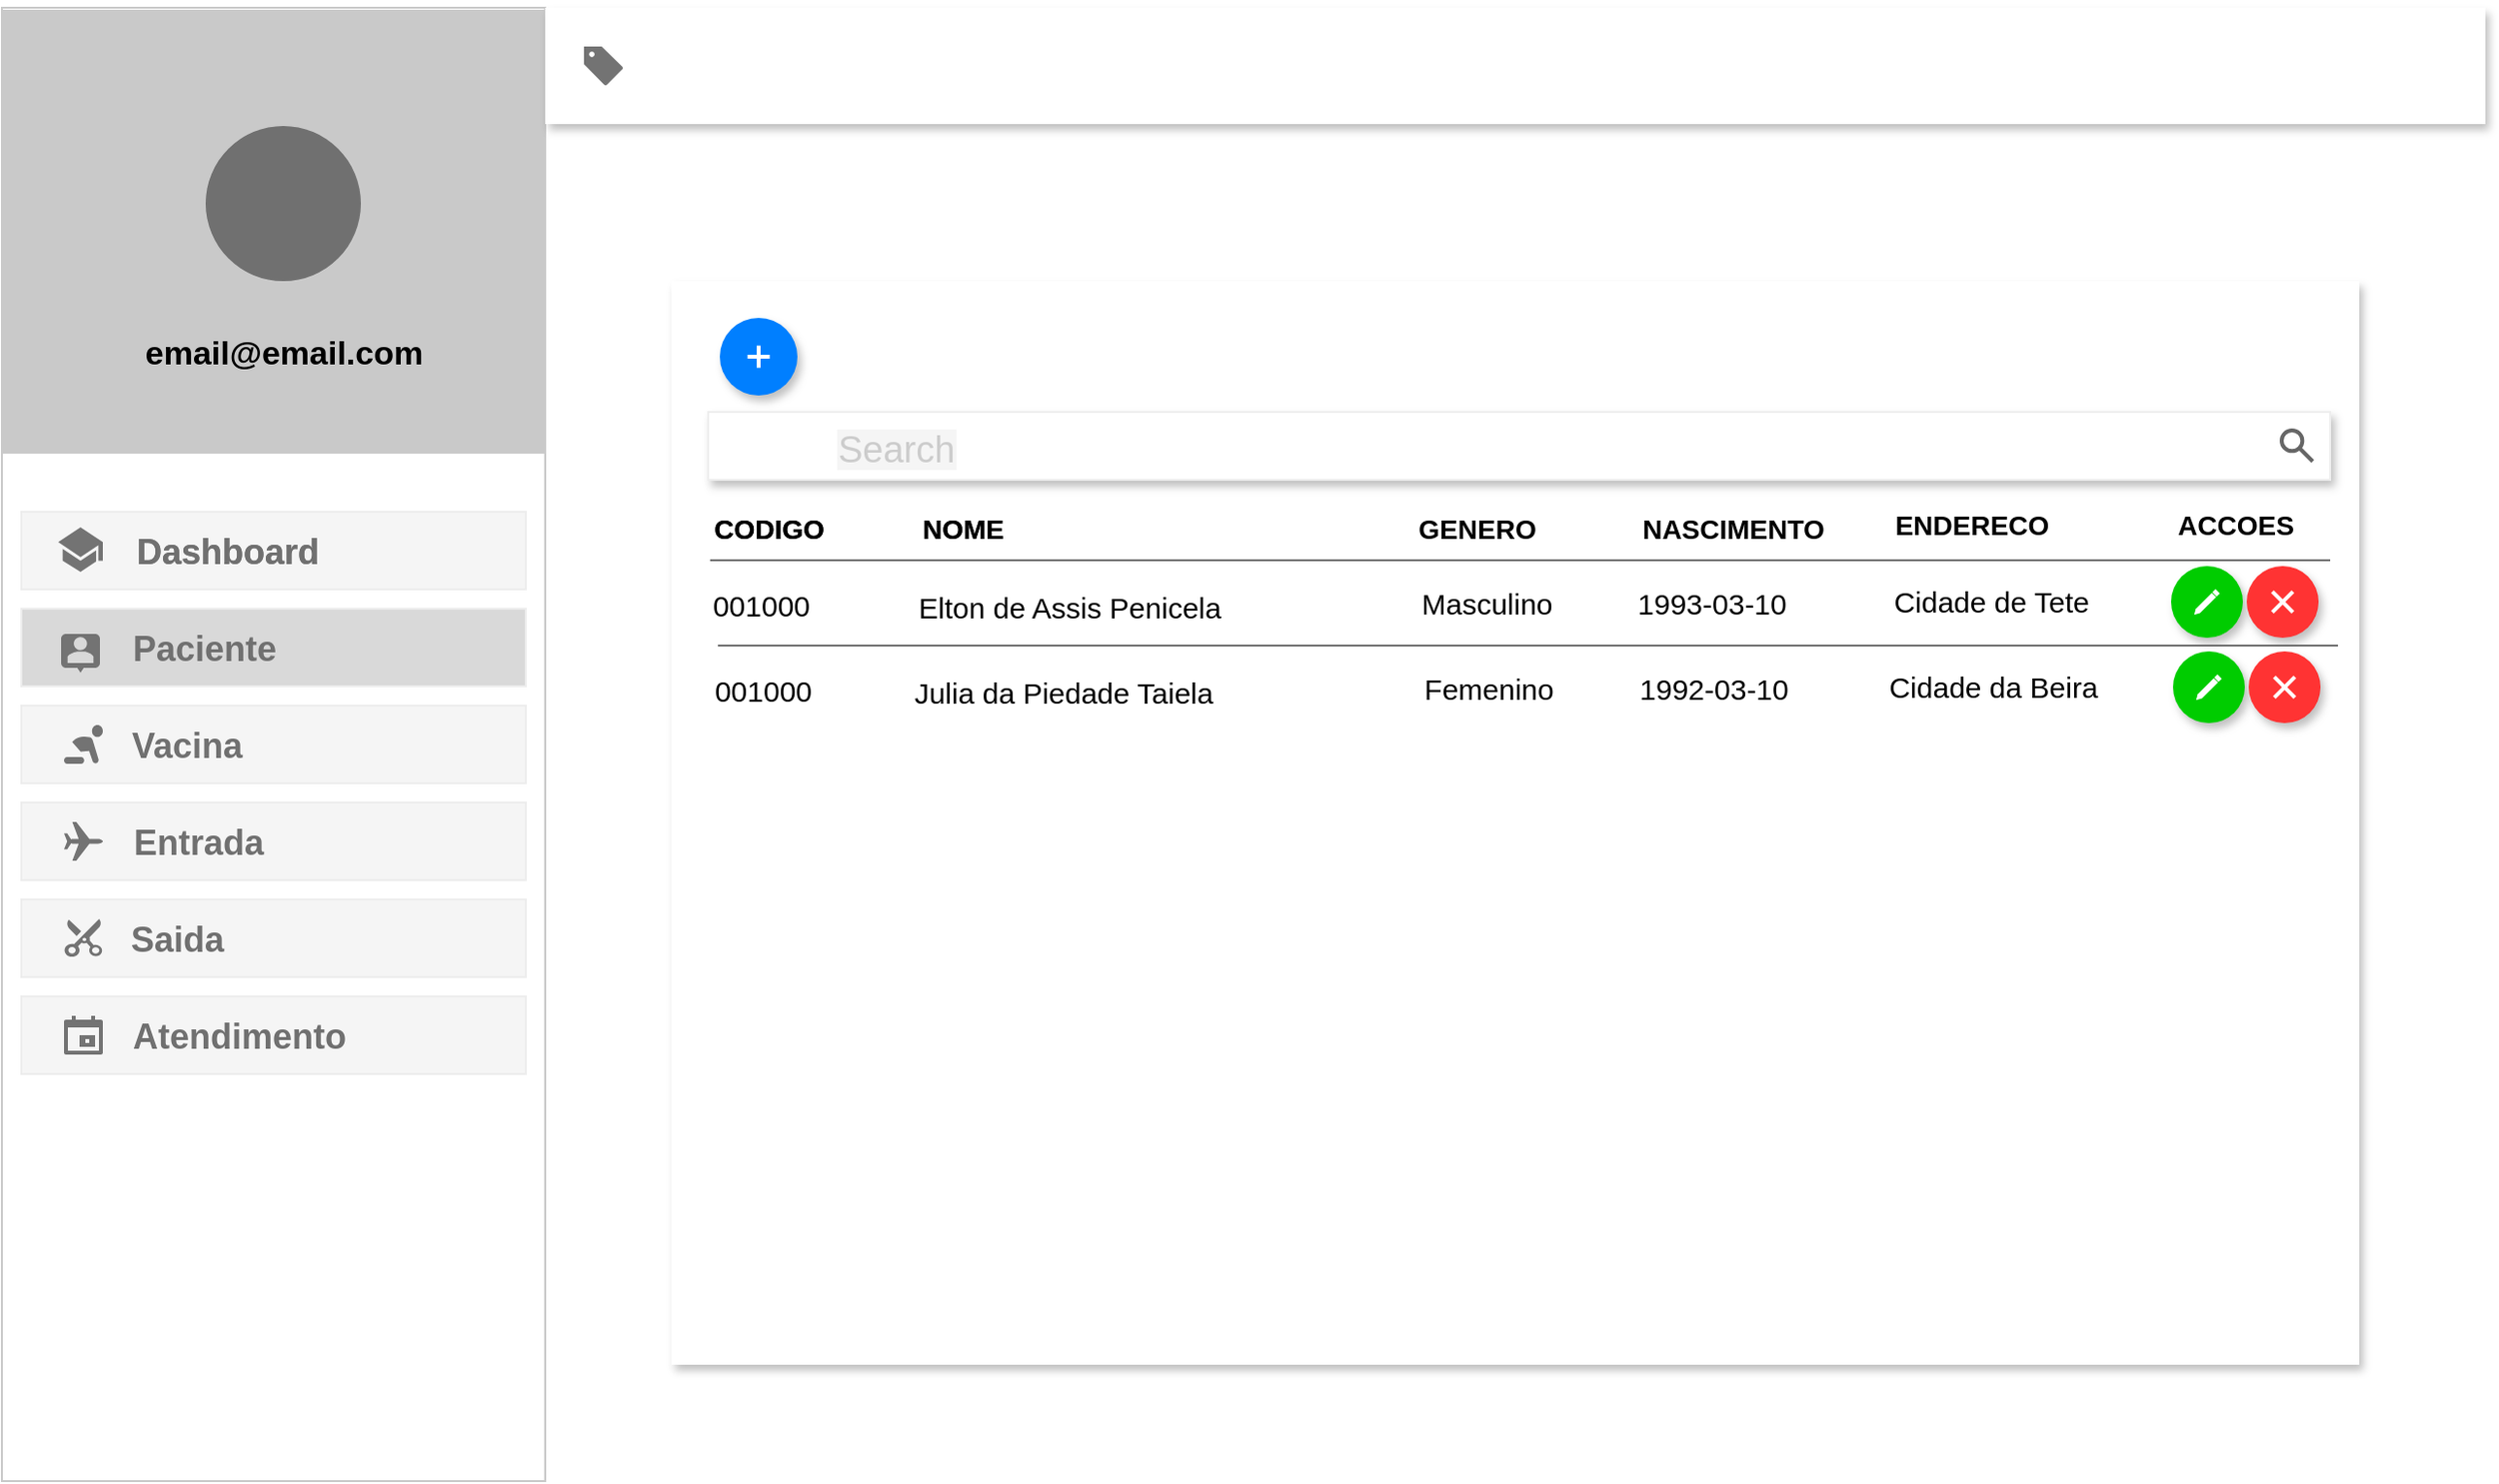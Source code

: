 <mxfile version="13.9.9" type="device" pages="10"><diagram id="uCJLEu_kHA8Gb222K7bG" name="PacienteView"><mxGraphModel dx="1086" dy="3006" grid="1" gridSize="10" guides="1" tooltips="1" connect="1" arrows="1" fold="1" page="1" pageScale="1" pageWidth="850" pageHeight="1100" math="0" shadow="0"><root><mxCell id="0"/><mxCell id="1" parent="0"/><mxCell id="TZ8RUCAq67GyK_Zt7JBp-13" value="" style="rounded=0;whiteSpace=wrap;html=1;gradientColor=none;fontSize=17;strokeColor=none;" parent="1" vertex="1"><mxGeometry y="-2200" width="1280" height="760" as="geometry"/></mxCell><mxCell id="TZ8RUCAq67GyK_Zt7JBp-15" value="" style="rounded=0;whiteSpace=wrap;html=1;gradientColor=none;fontSize=17;strokeColor=none;fillColor=#C9C9C9;" parent="1" vertex="1"><mxGeometry y="-2199" width="280" height="229" as="geometry"/></mxCell><mxCell id="TZ8RUCAq67GyK_Zt7JBp-3" value="" style="rounded=0;whiteSpace=wrap;html=1;fillColor=none;shadow=0;sketch=0;strokeColor=#C9C9C9;" parent="1" vertex="1"><mxGeometry y="-2200" width="280" height="760" as="geometry"/></mxCell><mxCell id="TZ8RUCAq67GyK_Zt7JBp-4" value="" style="rounded=0;whiteSpace=wrap;html=1;shadow=1;strokeColor=none;" parent="1" vertex="1"><mxGeometry x="280" y="-2200" width="1000" height="60" as="geometry"/></mxCell><mxCell id="TZ8RUCAq67GyK_Zt7JBp-6" value="" style="ellipse;whiteSpace=wrap;html=1;aspect=fixed;fontColor=#333333;strokeColor=none;fillColor=#707070;" parent="1" vertex="1"><mxGeometry x="105" y="-2139" width="80" height="80" as="geometry"/></mxCell><mxCell id="TZ8RUCAq67GyK_Zt7JBp-11" value="email@email.com" style="text;html=1;resizable=0;autosize=1;align=center;verticalAlign=middle;points=[];rounded=0;fontStyle=1;fontSize=17;fillColor=#C9C9C9;" parent="1" vertex="1"><mxGeometry x="65" y="-2036" width="160" height="30" as="geometry"/></mxCell><mxCell id="TZ8RUCAq67GyK_Zt7JBp-14" value="" style="rounded=0;whiteSpace=wrap;html=1;gradientColor=none;fontSize=17;shadow=1;sketch=0;glass=0;strokeColor=none;" parent="1" vertex="1"><mxGeometry x="345" y="-2059" width="870" height="559" as="geometry"/></mxCell><mxCell id="TZ8RUCAq67GyK_Zt7JBp-18" value="" style="rounded=0;whiteSpace=wrap;html=1;shadow=0;glass=0;sketch=0;gradientColor=none;fontSize=17;strokeColor=#EDEDED;fillColor=#F5F5F5;" parent="1" vertex="1"><mxGeometry x="10" y="-1940" width="260" height="40" as="geometry"/></mxCell><mxCell id="TZ8RUCAq67GyK_Zt7JBp-19" value="&lt;span style=&quot;font-size: 18px;&quot;&gt;Dashboard&lt;/span&gt;" style="text;html=1;resizable=0;autosize=1;align=center;verticalAlign=bottom;points=[];fillColor=none;strokeColor=none;rounded=0;shadow=0;glass=0;sketch=0;fontSize=18;fontStyle=1;fontColor=#707070;" parent="1" vertex="1"><mxGeometry x="61" y="-1935" width="110" height="30" as="geometry"/></mxCell><mxCell id="TZ8RUCAq67GyK_Zt7JBp-21" value="" style="rounded=0;whiteSpace=wrap;html=1;shadow=0;glass=0;sketch=0;gradientColor=none;fontSize=17;strokeColor=#EDEDED;fillColor=#D9D9D9;" parent="1" vertex="1"><mxGeometry x="10" y="-1890" width="260" height="40" as="geometry"/></mxCell><mxCell id="TZ8RUCAq67GyK_Zt7JBp-22" value="&lt;span style=&quot;font-size: 18px&quot;&gt;Paciente&amp;nbsp;&amp;nbsp;&lt;/span&gt;" style="text;html=1;resizable=0;autosize=1;align=center;verticalAlign=bottom;points=[];fillColor=none;strokeColor=none;rounded=0;shadow=0;glass=0;sketch=0;fontSize=18;fontStyle=1;fontColor=#707070;" parent="1" vertex="1"><mxGeometry x="59" y="-1885" width="100" height="30" as="geometry"/></mxCell><mxCell id="TZ8RUCAq67GyK_Zt7JBp-23" value="" style="rounded=0;whiteSpace=wrap;html=1;shadow=0;glass=0;sketch=0;gradientColor=none;fontSize=17;strokeColor=#EDEDED;fillColor=#F5F5F5;" parent="1" vertex="1"><mxGeometry x="10" y="-1840" width="260" height="40" as="geometry"/></mxCell><mxCell id="TZ8RUCAq67GyK_Zt7JBp-24" value="&lt;span style=&quot;font-size: 18px&quot;&gt;Vacina&lt;/span&gt;" style="text;html=1;resizable=0;autosize=1;align=center;verticalAlign=bottom;points=[];fillColor=none;strokeColor=none;rounded=0;shadow=0;glass=0;sketch=0;fontSize=18;fontStyle=1;fontColor=#707070;" parent="1" vertex="1"><mxGeometry x="60" y="-1835" width="70" height="30" as="geometry"/></mxCell><mxCell id="TZ8RUCAq67GyK_Zt7JBp-25" value="" style="rounded=0;whiteSpace=wrap;html=1;shadow=0;glass=0;sketch=0;gradientColor=none;fontSize=17;strokeColor=#EDEDED;fillColor=#F5F5F5;" parent="1" vertex="1"><mxGeometry x="10" y="-1790" width="260" height="40" as="geometry"/></mxCell><mxCell id="TZ8RUCAq67GyK_Zt7JBp-26" value="&lt;span style=&quot;font-size: 18px&quot;&gt;Entrada&lt;/span&gt;" style="text;html=1;resizable=0;autosize=1;align=center;verticalAlign=bottom;points=[];fillColor=none;strokeColor=none;rounded=0;shadow=0;glass=0;sketch=0;fontSize=18;fontStyle=1;fontColor=#707070;" parent="1" vertex="1"><mxGeometry x="61" y="-1785" width="80" height="30" as="geometry"/></mxCell><mxCell id="TZ8RUCAq67GyK_Zt7JBp-27" value="" style="rounded=0;whiteSpace=wrap;html=1;shadow=0;glass=0;sketch=0;gradientColor=none;fontSize=17;strokeColor=#EDEDED;fillColor=#F5F5F5;" parent="1" vertex="1"><mxGeometry x="10" y="-1740" width="260" height="40" as="geometry"/></mxCell><mxCell id="TZ8RUCAq67GyK_Zt7JBp-28" value="&lt;span style=&quot;font-size: 18px&quot;&gt;Saida&lt;/span&gt;" style="text;html=1;resizable=0;autosize=1;align=center;verticalAlign=bottom;points=[];fillColor=none;strokeColor=none;rounded=0;shadow=0;glass=0;sketch=0;fontSize=18;fontStyle=1;fontColor=#707070;" parent="1" vertex="1"><mxGeometry x="60" y="-1735" width="60" height="30" as="geometry"/></mxCell><mxCell id="TZ8RUCAq67GyK_Zt7JBp-29" value="&lt;span style=&quot;font-size: 18px;&quot;&gt;Dashboard&lt;/span&gt;" style="text;html=1;resizable=0;autosize=1;align=center;verticalAlign=bottom;points=[];fillColor=none;strokeColor=none;rounded=0;shadow=0;glass=0;sketch=0;fontSize=18;fontStyle=1;fontColor=#707070;" parent="1" vertex="1"><mxGeometry x="61" y="-1935" width="110" height="30" as="geometry"/></mxCell><mxCell id="TZ8RUCAq67GyK_Zt7JBp-40" value="" style="rounded=0;whiteSpace=wrap;html=1;shadow=0;glass=0;labelBackgroundColor=#F5F5F5;sketch=0;strokeColor=none;strokeWidth=1;fontSize=24;gradientColor=none;fontColor=#FFFFFF;fillColor=#FFFFFF;" parent="1" vertex="1"><mxGeometry x="360" y="-1954" width="840" height="45" as="geometry"/></mxCell><mxCell id="TZ8RUCAq67GyK_Zt7JBp-43" value="&lt;p style=&quot;line-height: 140%; font-size: 14px;&quot;&gt;&lt;font style=&quot;font-size: 14px;&quot;&gt;CODIGO&lt;/font&gt;&lt;/p&gt;" style="text;html=1;resizable=0;autosize=1;align=center;verticalAlign=bottom;points=[];fillColor=none;strokeColor=none;rounded=0;strokeWidth=20;fontStyle=1;fontSize=14;" parent="1" vertex="1"><mxGeometry x="360" y="-1954" width="70" height="50" as="geometry"/></mxCell><mxCell id="TZ8RUCAq67GyK_Zt7JBp-45" value="" style="rounded=0;whiteSpace=wrap;html=1;shadow=0;glass=0;labelBackgroundColor=#343A40;sketch=0;strokeColor=none;strokeWidth=1;fontSize=24;fontColor=none;gradientColor=none;fillColor=#FFFFFF;" parent="1" vertex="1"><mxGeometry x="360" y="-1913" width="840" height="39" as="geometry"/></mxCell><mxCell id="TZ8RUCAq67GyK_Zt7JBp-46" value="&lt;p style=&quot;line-height: 140%&quot;&gt;&lt;font style=&quot;font-size: 15px&quot;&gt;Elton de Assis Penicela&lt;/font&gt;&lt;/p&gt;" style="text;html=1;resizable=0;autosize=1;align=center;verticalAlign=bottom;points=[];fillColor=none;strokeColor=none;rounded=0;strokeWidth=20;fontColor=#000000;fontStyle=0;fontSize=11;" parent="1" vertex="1"><mxGeometry x="465" y="-1908" width="170" height="40" as="geometry"/></mxCell><mxCell id="TZ8RUCAq67GyK_Zt7JBp-60" value="&lt;p style=&quot;line-height: 140% ; font-size: 14px&quot;&gt;&lt;font style=&quot;font-size: 14px&quot;&gt;NOME&lt;/font&gt;&lt;/p&gt;" style="text;html=1;resizable=0;autosize=1;align=center;verticalAlign=bottom;points=[];fillColor=none;strokeColor=none;rounded=0;strokeWidth=20;fontStyle=1;fontSize=14;" parent="1" vertex="1"><mxGeometry x="465" y="-1954" width="60" height="50" as="geometry"/></mxCell><mxCell id="TZ8RUCAq67GyK_Zt7JBp-61" value="&lt;p style=&quot;line-height: 140% ; font-size: 14px&quot;&gt;&lt;font style=&quot;font-size: 14px&quot;&gt;GENERO&lt;/font&gt;&lt;/p&gt;" style="text;html=1;resizable=0;autosize=1;align=center;verticalAlign=bottom;points=[];fillColor=none;strokeColor=none;rounded=0;strokeWidth=20;fontStyle=1;fontSize=14;" parent="1" vertex="1"><mxGeometry x="720" y="-1954" width="80" height="50" as="geometry"/></mxCell><mxCell id="TZ8RUCAq67GyK_Zt7JBp-62" value="&lt;p style=&quot;line-height: 140% ; font-size: 14px&quot;&gt;&lt;font style=&quot;font-size: 14px&quot;&gt;NASCIMENTO&lt;/font&gt;&lt;/p&gt;" style="text;html=1;resizable=0;autosize=1;align=center;verticalAlign=bottom;points=[];fillColor=none;strokeColor=none;rounded=0;strokeWidth=20;fontStyle=1;fontSize=14;" parent="1" vertex="1"><mxGeometry x="837" y="-1954" width="110" height="50" as="geometry"/></mxCell><mxCell id="TZ8RUCAq67GyK_Zt7JBp-64" value="&lt;p style=&quot;line-height: 140% ; font-size: 14px&quot;&gt;&lt;font style=&quot;font-size: 14px&quot;&gt;ACCOES&lt;/font&gt;&lt;/p&gt;" style="text;html=1;resizable=0;autosize=1;align=center;verticalAlign=bottom;points=[];fillColor=none;strokeColor=none;rounded=0;strokeWidth=20;fontStyle=1;fontSize=14;" parent="1" vertex="1"><mxGeometry x="1111" y="-1956.5" width="80" height="50" as="geometry"/></mxCell><mxCell id="TZ8RUCAq67GyK_Zt7JBp-65" value="&lt;p style=&quot;line-height: 140%; font-size: 14px;&quot;&gt;&lt;font style=&quot;font-size: 14px;&quot;&gt;CODIGO&lt;/font&gt;&lt;/p&gt;" style="text;html=1;resizable=0;autosize=1;align=center;verticalAlign=bottom;points=[];fillColor=none;strokeColor=none;rounded=0;strokeWidth=20;fontStyle=1;fontSize=14;" parent="1" vertex="1"><mxGeometry x="360" y="-1954" width="70" height="50" as="geometry"/></mxCell><mxCell id="TZ8RUCAq67GyK_Zt7JBp-66" value="&lt;p style=&quot;line-height: 140% ; font-size: 14px&quot;&gt;&lt;font style=&quot;font-size: 14px&quot;&gt;NOME&lt;/font&gt;&lt;/p&gt;" style="text;html=1;resizable=0;autosize=1;align=center;verticalAlign=bottom;points=[];fillColor=none;strokeColor=none;rounded=0;strokeWidth=20;fontStyle=1;fontSize=14;" parent="1" vertex="1"><mxGeometry x="465" y="-1954" width="60" height="50" as="geometry"/></mxCell><mxCell id="TZ8RUCAq67GyK_Zt7JBp-74" value="&lt;p style=&quot;line-height: 140%&quot;&gt;&lt;font style=&quot;font-size: 15px&quot;&gt;Masculino&lt;/font&gt;&lt;/p&gt;" style="text;html=1;resizable=0;autosize=1;align=center;verticalAlign=bottom;points=[];fillColor=none;strokeColor=none;rounded=0;strokeWidth=20;fontColor=#000000;fontStyle=0;fontSize=11;" parent="1" vertex="1"><mxGeometry x="725" y="-1910" width="80" height="40" as="geometry"/></mxCell><mxCell id="TZ8RUCAq67GyK_Zt7JBp-75" value="&lt;p style=&quot;line-height: 140% ; font-size: 14px&quot;&gt;&lt;font style=&quot;font-size: 14px&quot;&gt;ENDERECO&lt;/font&gt;&lt;/p&gt;" style="text;html=1;resizable=0;autosize=1;align=center;verticalAlign=bottom;points=[];fillColor=none;strokeColor=none;rounded=0;strokeWidth=20;fontStyle=1;fontSize=14;" parent="1" vertex="1"><mxGeometry x="970" y="-1956.5" width="90" height="50" as="geometry"/></mxCell><mxCell id="TZ8RUCAq67GyK_Zt7JBp-76" value="&lt;p style=&quot;line-height: 140%&quot;&gt;&lt;font style=&quot;font-size: 15px&quot;&gt;1993-03-10&lt;/font&gt;&lt;/p&gt;" style="text;html=1;resizable=0;autosize=1;align=center;verticalAlign=bottom;points=[];fillColor=none;strokeColor=none;rounded=0;strokeWidth=20;fontColor=#000000;fontStyle=0;fontSize=11;" parent="1" vertex="1"><mxGeometry x="836" y="-1910" width="90" height="40" as="geometry"/></mxCell><mxCell id="TZ8RUCAq67GyK_Zt7JBp-77" value="&lt;p style=&quot;line-height: 140%&quot;&gt;&lt;font style=&quot;font-size: 15px&quot;&gt;Cidade de Tete&lt;/font&gt;&lt;/p&gt;" style="text;html=1;resizable=0;autosize=1;align=center;verticalAlign=bottom;points=[];fillColor=none;strokeColor=none;rounded=0;strokeWidth=20;fontColor=#000000;fontStyle=0;fontSize=11;" parent="1" vertex="1"><mxGeometry x="965" y="-1911" width="120" height="40" as="geometry"/></mxCell><mxCell id="TZ8RUCAq67GyK_Zt7JBp-78" value="" style="shape=ellipse;dashed=0;strokeColor=none;shadow=1;fontSize=13;align=center;verticalAlign=top;labelPosition=center;verticalLabelPosition=bottom;html=1;aspect=fixed;rounded=0;glass=0;labelBackgroundColor=#F5F5F5;sketch=0;gradientColor=none;fillColor=#00CC00;" parent="1" vertex="1"><mxGeometry x="1118" y="-1912" width="37" height="37" as="geometry"/></mxCell><mxCell id="TZ8RUCAq67GyK_Zt7JBp-79" value="" style="dashed=0;html=1;shape=mxgraph.gmdl.edit;strokeColor=none;shadow=0;fillColor=#FFFFFF;" parent="TZ8RUCAq67GyK_Zt7JBp-78" vertex="1"><mxGeometry x="11.893" y="11.893" width="13.214" height="13.214" as="geometry"/></mxCell><mxCell id="TZ8RUCAq67GyK_Zt7JBp-80" value="" style="shape=ellipse;dashed=0;strokeColor=none;shadow=1;fontSize=13;align=center;verticalAlign=top;labelPosition=center;verticalLabelPosition=bottom;html=1;aspect=fixed;rounded=0;glass=0;labelBackgroundColor=#F5F5F5;sketch=0;gradientColor=none;fillColor=#FF3333;" parent="1" vertex="1"><mxGeometry x="1157" y="-1912" width="37" height="37" as="geometry"/></mxCell><mxCell id="TZ8RUCAq67GyK_Zt7JBp-81" value="" style="dashed=0;html=1;shape=mxgraph.gmdl.x;strokeWidth=2;shadow=0;strokeColor=#FFFFFF;" parent="TZ8RUCAq67GyK_Zt7JBp-80" vertex="1"><mxGeometry x="13.214" y="13.214" width="10.571" height="10.571" as="geometry"/></mxCell><mxCell id="TZ8RUCAq67GyK_Zt7JBp-82" value="&lt;p style=&quot;line-height: 140%&quot;&gt;&lt;font style=&quot;font-size: 15px&quot;&gt;001000&lt;/font&gt;&lt;/p&gt;" style="text;html=1;resizable=0;autosize=1;align=center;verticalAlign=bottom;points=[];fillColor=none;strokeColor=none;rounded=0;strokeWidth=20;fontColor=#000000;fontStyle=0;fontSize=11;" parent="1" vertex="1"><mxGeometry x="356" y="-1909" width="70" height="40" as="geometry"/></mxCell><mxCell id="TZ8RUCAq67GyK_Zt7JBp-83" value="" style="shape=ellipse;strokeColor=none;shadow=1;aspect=fixed;rounded=0;glass=0;labelBackgroundColor=#F5F5F5;sketch=0;fontSize=11;fontColor=#FFFFFF;align=left;fillColor=#007FFF;" parent="1" vertex="1"><mxGeometry x="370" y="-2040" width="40" height="40" as="geometry"/></mxCell><mxCell id="TZ8RUCAq67GyK_Zt7JBp-84" value="" style="dashed=0;html=1;shape=mxgraph.gmdl.plus;strokeColor=#ffffff;strokeWidth=2;shadow=0;" parent="TZ8RUCAq67GyK_Zt7JBp-83" vertex="1"><mxGeometry x="14.286" y="14.286" width="11.429" height="11.429" as="geometry"/></mxCell><mxCell id="TZ8RUCAq67GyK_Zt7JBp-85" value="" style="endArrow=none;html=1;fontSize=11;fontColor=#FFFFFF;exitX=0.129;exitY=-0.025;exitDx=0;exitDy=0;exitPerimeter=0;strokeColor=#707070;" parent="1" edge="1"><mxGeometry width="50" height="50" relative="1" as="geometry"><mxPoint x="365.03" y="-1915" as="sourcePoint"/><mxPoint x="1200" y="-1915" as="targetPoint"/></mxGeometry></mxCell><mxCell id="TZ8RUCAq67GyK_Zt7JBp-86" value="" style="rounded=0;whiteSpace=wrap;html=1;shadow=0;glass=0;labelBackgroundColor=#343A40;sketch=0;strokeColor=none;strokeWidth=1;fontSize=24;fontColor=none;gradientColor=none;fillColor=#FFFFFF;" parent="1" vertex="1"><mxGeometry x="364" y="-1869" width="840" height="39" as="geometry"/></mxCell><mxCell id="TZ8RUCAq67GyK_Zt7JBp-87" value="&lt;p style=&quot;line-height: 140%&quot;&gt;&lt;font style=&quot;font-size: 15px&quot;&gt;Julia da Piedade Taiela&amp;nbsp;&amp;nbsp;&lt;/font&gt;&lt;/p&gt;" style="text;html=1;resizable=0;autosize=1;align=center;verticalAlign=bottom;points=[];fillColor=none;strokeColor=none;rounded=0;strokeWidth=20;fontColor=#000000;fontStyle=0;fontSize=11;" parent="1" vertex="1"><mxGeometry x="461" y="-1864" width="180" height="40" as="geometry"/></mxCell><mxCell id="TZ8RUCAq67GyK_Zt7JBp-88" value="&lt;p style=&quot;line-height: 140%&quot;&gt;&lt;font style=&quot;font-size: 15px&quot;&gt;Femenino&lt;/font&gt;&lt;/p&gt;" style="text;html=1;resizable=0;autosize=1;align=center;verticalAlign=bottom;points=[];fillColor=none;strokeColor=none;rounded=0;strokeWidth=20;fontColor=#000000;fontStyle=0;fontSize=11;" parent="1" vertex="1"><mxGeometry x="726" y="-1866" width="80" height="40" as="geometry"/></mxCell><mxCell id="TZ8RUCAq67GyK_Zt7JBp-89" value="&lt;p style=&quot;line-height: 140%&quot;&gt;&lt;font style=&quot;font-size: 15px&quot;&gt;1992-03-10&lt;/font&gt;&lt;/p&gt;" style="text;html=1;resizable=0;autosize=1;align=center;verticalAlign=bottom;points=[];fillColor=none;strokeColor=none;rounded=0;strokeWidth=20;fontColor=#000000;fontStyle=0;fontSize=11;" parent="1" vertex="1"><mxGeometry x="837" y="-1866" width="90" height="40" as="geometry"/></mxCell><mxCell id="TZ8RUCAq67GyK_Zt7JBp-90" value="&lt;p style=&quot;line-height: 140%&quot;&gt;&lt;font style=&quot;font-size: 15px&quot;&gt;Cidade da Beira&lt;/font&gt;&lt;/p&gt;" style="text;html=1;resizable=0;autosize=1;align=center;verticalAlign=bottom;points=[];fillColor=none;strokeColor=none;rounded=0;strokeWidth=20;fontColor=#000000;fontStyle=0;fontSize=11;" parent="1" vertex="1"><mxGeometry x="966" y="-1867" width="120" height="40" as="geometry"/></mxCell><mxCell id="TZ8RUCAq67GyK_Zt7JBp-91" value="" style="shape=ellipse;dashed=0;strokeColor=none;shadow=1;fontSize=13;align=center;verticalAlign=top;labelPosition=center;verticalLabelPosition=bottom;html=1;aspect=fixed;rounded=0;glass=0;labelBackgroundColor=#F5F5F5;sketch=0;gradientColor=none;fillColor=#00CC00;" parent="1" vertex="1"><mxGeometry x="1119" y="-1868" width="37" height="37" as="geometry"/></mxCell><mxCell id="TZ8RUCAq67GyK_Zt7JBp-92" value="" style="dashed=0;html=1;shape=mxgraph.gmdl.edit;strokeColor=none;shadow=0;fillColor=#FFFFFF;" parent="TZ8RUCAq67GyK_Zt7JBp-91" vertex="1"><mxGeometry x="11.893" y="11.893" width="13.214" height="13.214" as="geometry"/></mxCell><mxCell id="TZ8RUCAq67GyK_Zt7JBp-93" value="" style="shape=ellipse;dashed=0;strokeColor=none;shadow=1;fontSize=13;align=center;verticalAlign=top;labelPosition=center;verticalLabelPosition=bottom;html=1;aspect=fixed;rounded=0;glass=0;labelBackgroundColor=#F5F5F5;sketch=0;gradientColor=none;fillColor=#FF3333;" parent="1" vertex="1"><mxGeometry x="1158" y="-1868" width="37" height="37" as="geometry"/></mxCell><mxCell id="TZ8RUCAq67GyK_Zt7JBp-94" value="" style="dashed=0;html=1;shape=mxgraph.gmdl.x;strokeWidth=2;shadow=0;strokeColor=#FFFFFF;" parent="TZ8RUCAq67GyK_Zt7JBp-93" vertex="1"><mxGeometry x="13.214" y="13.214" width="10.571" height="10.571" as="geometry"/></mxCell><mxCell id="TZ8RUCAq67GyK_Zt7JBp-95" value="&lt;p style=&quot;line-height: 140%&quot;&gt;&lt;font style=&quot;font-size: 15px&quot;&gt;001000&lt;/font&gt;&lt;/p&gt;" style="text;html=1;resizable=0;autosize=1;align=center;verticalAlign=bottom;points=[];fillColor=none;strokeColor=none;rounded=0;strokeWidth=20;fontColor=#000000;fontStyle=0;fontSize=11;" parent="1" vertex="1"><mxGeometry x="357" y="-1865" width="70" height="40" as="geometry"/></mxCell><mxCell id="TZ8RUCAq67GyK_Zt7JBp-96" value="" style="endArrow=none;html=1;fontSize=11;fontColor=#FFFFFF;exitX=0.129;exitY=-0.025;exitDx=0;exitDy=0;exitPerimeter=0;strokeColor=#707070;" parent="1" edge="1"><mxGeometry width="50" height="50" relative="1" as="geometry"><mxPoint x="369.03" y="-1871" as="sourcePoint"/><mxPoint x="1204" y="-1871" as="targetPoint"/></mxGeometry></mxCell><mxCell id="TZ8RUCAq67GyK_Zt7JBp-98" value="Search" style="dashed=0;shape=rect;shadow=1;strokeColor=#eeeeee;strokeWidth=1;fillColor=#ffffff;fontSize=19;fontColor=#CCCCCC;align=left;spacingLeft=65;rounded=0;glass=0;labelBackgroundColor=#F5F5F5;sketch=0;" parent="1" vertex="1"><mxGeometry x="364" y="-1991.5" width="836" height="35" as="geometry"/></mxCell><mxCell id="TZ8RUCAq67GyK_Zt7JBp-103" value="" style="dashed=0;aspect=fixed;verticalLabelPosition=bottom;verticalAlign=top;align=center;shape=mxgraph.gmdl.education;strokeColor=none;fillColor=#737373;shadow=0;rounded=0;glass=0;labelBackgroundColor=#F5F5F5;sketch=0;fontSize=19;fontColor=#FFFFFF;" parent="1" vertex="1"><mxGeometry x="29" y="-1932" width="23" height="23" as="geometry"/></mxCell><mxCell id="TZ8RUCAq67GyK_Zt7JBp-104" value="" style="dashed=0;aspect=fixed;verticalLabelPosition=bottom;verticalAlign=top;align=center;shape=mxgraph.gmdl.chat;strokeColor=none;fillColor=#737373;shadow=0;rounded=0;glass=0;labelBackgroundColor=#F5F5F5;sketch=0;fontSize=19;fontColor=#FFFFFF;" parent="1" vertex="1"><mxGeometry x="30.5" y="-1877" width="20" height="20" as="geometry"/></mxCell><mxCell id="TZ8RUCAq67GyK_Zt7JBp-105" value="" style="dashed=0;aspect=fixed;verticalLabelPosition=bottom;verticalAlign=top;align=center;shape=mxgraph.gmdl.family;strokeColor=none;fillColor=#737373;shadow=0;rounded=0;glass=0;labelBackgroundColor=#F5F5F5;sketch=0;fontSize=19;fontColor=#FFFFFF;" parent="1" vertex="1"><mxGeometry x="32" y="-1830" width="20" height="20" as="geometry"/></mxCell><mxCell id="TZ8RUCAq67GyK_Zt7JBp-106" value="" style="dashed=0;aspect=fixed;verticalLabelPosition=bottom;verticalAlign=top;align=center;shape=mxgraph.gmdl.travel;strokeColor=none;fillColor=#737373;shadow=0;direction=south;rounded=0;glass=0;labelBackgroundColor=#F5F5F5;sketch=0;fontSize=19;fontColor=#FFFFFF;" parent="1" vertex="1"><mxGeometry x="32" y="-1780" width="20" height="20" as="geometry"/></mxCell><mxCell id="TZ8RUCAq67GyK_Zt7JBp-107" value="" style="dashed=0;aspect=fixed;verticalLabelPosition=bottom;verticalAlign=top;align=center;shape=mxgraph.gmdl.office;strokeColor=none;fillColor=#737373;shadow=0;rounded=0;glass=0;labelBackgroundColor=#F5F5F5;sketch=0;fontSize=19;fontColor=#FFFFFF;" parent="1" vertex="1"><mxGeometry x="32" y="-1730" width="20" height="20" as="geometry"/></mxCell><mxCell id="TZ8RUCAq67GyK_Zt7JBp-108" value="" style="rounded=0;whiteSpace=wrap;html=1;shadow=0;glass=0;sketch=0;gradientColor=none;fontSize=17;strokeColor=#EDEDED;fillColor=#F5F5F5;" parent="1" vertex="1"><mxGeometry x="10" y="-1690" width="260" height="40" as="geometry"/></mxCell><mxCell id="TZ8RUCAq67GyK_Zt7JBp-109" value="&lt;span style=&quot;font-size: 18px&quot;&gt;Atendimento&lt;/span&gt;" style="text;html=1;resizable=0;autosize=1;align=center;verticalAlign=bottom;points=[];fillColor=none;strokeColor=none;rounded=0;shadow=0;glass=0;sketch=0;fontSize=18;fontStyle=1;fontColor=#707070;" parent="1" vertex="1"><mxGeometry x="57" y="-1685" width="130" height="30" as="geometry"/></mxCell><mxCell id="TZ8RUCAq67GyK_Zt7JBp-111" value="" style="dashed=0;aspect=fixed;verticalLabelPosition=bottom;verticalAlign=top;align=center;shape=mxgraph.gmdl.calendar;strokeColor=none;fillColor=#737373;shadow=0;rounded=0;glass=0;labelBackgroundColor=#F5F5F5;sketch=0;fontSize=19;fontColor=#FFFFFF;" parent="1" vertex="1"><mxGeometry x="32" y="-1680" width="20" height="20" as="geometry"/></mxCell><mxCell id="TZ8RUCAq67GyK_Zt7JBp-112" value="" style="dashed=0;aspect=fixed;verticalLabelPosition=bottom;verticalAlign=top;align=center;shape=mxgraph.gmdl.promotions;strokeColor=none;fillColor=#737373;shadow=0;rounded=0;glass=0;labelBackgroundColor=#F5F5F5;sketch=0;fontSize=19;fontColor=#FFFFFF;" parent="1" vertex="1"><mxGeometry x="300" y="-2180" width="20" height="20" as="geometry"/></mxCell><mxCell id="_A77N_H3tVDmXHbLqX8E-1" value="" style="dashed=0;shape=mxgraph.gmdl.search;strokeWidth=2;strokeColor=#666666;" parent="1" vertex="1"><mxGeometry x="1175" y="-1982" width="16" height="16" as="geometry"/></mxCell></root></mxGraphModel></diagram><diagram name="PacienteForm" id="tILhXp9pb3l_O1iysw75"><mxGraphModel dx="2272" dy="3022" grid="1" gridSize="10" guides="1" tooltips="1" connect="1" arrows="1" fold="1" page="1" pageScale="1" pageWidth="850" pageHeight="1100" math="0" shadow="0"><root><mxCell id="AYo784eJk5qtArd4atf6-0"/><mxCell id="AYo784eJk5qtArd4atf6-1" parent="AYo784eJk5qtArd4atf6-0"/><mxCell id="AYo784eJk5qtArd4atf6-2" value="" style="rounded=0;whiteSpace=wrap;html=1;gradientColor=none;fontSize=17;strokeColor=none;" vertex="1" parent="AYo784eJk5qtArd4atf6-1"><mxGeometry y="-2200" width="1280" height="760" as="geometry"/></mxCell><mxCell id="AYo784eJk5qtArd4atf6-3" value="" style="rounded=0;whiteSpace=wrap;html=1;gradientColor=none;fontSize=17;strokeColor=none;fillColor=#C9C9C9;" vertex="1" parent="AYo784eJk5qtArd4atf6-1"><mxGeometry y="-2199" width="280" height="229" as="geometry"/></mxCell><mxCell id="AYo784eJk5qtArd4atf6-4" value="" style="rounded=0;whiteSpace=wrap;html=1;fillColor=none;shadow=0;sketch=0;strokeColor=#C9C9C9;" vertex="1" parent="AYo784eJk5qtArd4atf6-1"><mxGeometry y="-2200" width="280" height="760" as="geometry"/></mxCell><mxCell id="AYo784eJk5qtArd4atf6-5" value="" style="rounded=0;whiteSpace=wrap;html=1;shadow=1;strokeColor=none;" vertex="1" parent="AYo784eJk5qtArd4atf6-1"><mxGeometry x="280" y="-2200" width="1000" height="60" as="geometry"/></mxCell><mxCell id="AYo784eJk5qtArd4atf6-6" value="" style="ellipse;whiteSpace=wrap;html=1;aspect=fixed;fontColor=#333333;strokeColor=none;fillColor=#707070;" vertex="1" parent="AYo784eJk5qtArd4atf6-1"><mxGeometry x="105" y="-2139" width="80" height="80" as="geometry"/></mxCell><mxCell id="AYo784eJk5qtArd4atf6-7" value="email@email.com" style="text;html=1;resizable=0;autosize=1;align=center;verticalAlign=middle;points=[];rounded=0;fontStyle=1;fontSize=17;fillColor=#C9C9C9;" vertex="1" parent="AYo784eJk5qtArd4atf6-1"><mxGeometry x="65" y="-2036" width="160" height="30" as="geometry"/></mxCell><mxCell id="AYo784eJk5qtArd4atf6-8" value="" style="rounded=0;whiteSpace=wrap;html=1;gradientColor=none;fontSize=17;shadow=1;sketch=0;glass=0;strokeColor=none;" vertex="1" parent="AYo784eJk5qtArd4atf6-1"><mxGeometry x="345" y="-2059" width="870" height="559" as="geometry"/></mxCell><mxCell id="AYo784eJk5qtArd4atf6-9" value="" style="rounded=0;whiteSpace=wrap;html=1;shadow=0;glass=0;sketch=0;gradientColor=none;fontSize=17;strokeColor=#EDEDED;fillColor=#F5F5F5;" vertex="1" parent="AYo784eJk5qtArd4atf6-1"><mxGeometry x="10" y="-1940" width="260" height="40" as="geometry"/></mxCell><mxCell id="AYo784eJk5qtArd4atf6-10" value="&lt;span style=&quot;font-size: 18px;&quot;&gt;Dashboard&lt;/span&gt;" style="text;html=1;resizable=0;autosize=1;align=center;verticalAlign=bottom;points=[];fillColor=none;strokeColor=none;rounded=0;shadow=0;glass=0;sketch=0;fontSize=18;fontStyle=1;fontColor=#707070;" vertex="1" parent="AYo784eJk5qtArd4atf6-1"><mxGeometry x="61" y="-1935" width="110" height="30" as="geometry"/></mxCell><mxCell id="AYo784eJk5qtArd4atf6-11" value="" style="rounded=0;whiteSpace=wrap;html=1;shadow=0;glass=0;sketch=0;gradientColor=none;fontSize=17;strokeColor=#EDEDED;fillColor=#D9D9D9;" vertex="1" parent="AYo784eJk5qtArd4atf6-1"><mxGeometry x="10" y="-1890" width="260" height="40" as="geometry"/></mxCell><mxCell id="AYo784eJk5qtArd4atf6-12" value="&lt;span style=&quot;font-size: 18px&quot;&gt;Paciente&amp;nbsp;&amp;nbsp;&lt;/span&gt;" style="text;html=1;resizable=0;autosize=1;align=center;verticalAlign=bottom;points=[];fillColor=none;strokeColor=none;rounded=0;shadow=0;glass=0;sketch=0;fontSize=18;fontStyle=1;fontColor=#707070;" vertex="1" parent="AYo784eJk5qtArd4atf6-1"><mxGeometry x="59" y="-1885" width="100" height="30" as="geometry"/></mxCell><mxCell id="AYo784eJk5qtArd4atf6-13" value="" style="rounded=0;whiteSpace=wrap;html=1;shadow=0;glass=0;sketch=0;gradientColor=none;fontSize=17;strokeColor=#EDEDED;fillColor=#F5F5F5;" vertex="1" parent="AYo784eJk5qtArd4atf6-1"><mxGeometry x="10" y="-1840" width="260" height="40" as="geometry"/></mxCell><mxCell id="AYo784eJk5qtArd4atf6-14" value="&lt;span style=&quot;font-size: 18px&quot;&gt;Vacina&lt;/span&gt;" style="text;html=1;resizable=0;autosize=1;align=center;verticalAlign=bottom;points=[];fillColor=none;strokeColor=none;rounded=0;shadow=0;glass=0;sketch=0;fontSize=18;fontStyle=1;fontColor=#707070;" vertex="1" parent="AYo784eJk5qtArd4atf6-1"><mxGeometry x="60" y="-1835" width="70" height="30" as="geometry"/></mxCell><mxCell id="AYo784eJk5qtArd4atf6-15" value="" style="rounded=0;whiteSpace=wrap;html=1;shadow=0;glass=0;sketch=0;gradientColor=none;fontSize=17;strokeColor=#EDEDED;fillColor=#F5F5F5;" vertex="1" parent="AYo784eJk5qtArd4atf6-1"><mxGeometry x="10" y="-1790" width="260" height="40" as="geometry"/></mxCell><mxCell id="AYo784eJk5qtArd4atf6-16" value="&lt;span style=&quot;font-size: 18px&quot;&gt;Entrada&lt;/span&gt;" style="text;html=1;resizable=0;autosize=1;align=center;verticalAlign=bottom;points=[];fillColor=none;strokeColor=none;rounded=0;shadow=0;glass=0;sketch=0;fontSize=18;fontStyle=1;fontColor=#707070;" vertex="1" parent="AYo784eJk5qtArd4atf6-1"><mxGeometry x="61" y="-1785" width="80" height="30" as="geometry"/></mxCell><mxCell id="AYo784eJk5qtArd4atf6-17" value="" style="rounded=0;whiteSpace=wrap;html=1;shadow=0;glass=0;sketch=0;gradientColor=none;fontSize=17;strokeColor=#EDEDED;fillColor=#F5F5F5;" vertex="1" parent="AYo784eJk5qtArd4atf6-1"><mxGeometry x="10" y="-1740" width="260" height="40" as="geometry"/></mxCell><mxCell id="AYo784eJk5qtArd4atf6-18" value="&lt;span style=&quot;font-size: 18px&quot;&gt;Saida&lt;/span&gt;" style="text;html=1;resizable=0;autosize=1;align=center;verticalAlign=bottom;points=[];fillColor=none;strokeColor=none;rounded=0;shadow=0;glass=0;sketch=0;fontSize=18;fontStyle=1;fontColor=#707070;" vertex="1" parent="AYo784eJk5qtArd4atf6-1"><mxGeometry x="60" y="-1735" width="60" height="30" as="geometry"/></mxCell><mxCell id="AYo784eJk5qtArd4atf6-19" value="&lt;span style=&quot;font-size: 18px;&quot;&gt;Dashboard&lt;/span&gt;" style="text;html=1;resizable=0;autosize=1;align=center;verticalAlign=bottom;points=[];fillColor=none;strokeColor=none;rounded=0;shadow=0;glass=0;sketch=0;fontSize=18;fontStyle=1;fontColor=#707070;" vertex="1" parent="AYo784eJk5qtArd4atf6-1"><mxGeometry x="61" y="-1935" width="110" height="30" as="geometry"/></mxCell><mxCell id="AYo784eJk5qtArd4atf6-20" value="" style="rounded=0;whiteSpace=wrap;html=1;shadow=0;glass=0;labelBackgroundColor=#F5F5F5;sketch=0;strokeColor=none;strokeWidth=1;fontSize=24;gradientColor=none;fontColor=#FFFFFF;fillColor=#FFFFFF;" vertex="1" parent="AYo784eJk5qtArd4atf6-1"><mxGeometry x="360" y="-1954" width="840" height="45" as="geometry"/></mxCell><mxCell id="AYo784eJk5qtArd4atf6-21" value="&lt;p style=&quot;line-height: 140%;&quot;&gt;&lt;font style=&quot;font-size: 28px;&quot;&gt;ANIMAL&lt;/font&gt;&lt;/p&gt;" style="text;html=1;resizable=0;autosize=1;align=center;verticalAlign=bottom;points=[];fillColor=none;strokeColor=none;rounded=0;strokeWidth=20;fontColor=#FFFFFF;fontStyle=1" vertex="1" parent="AYo784eJk5qtArd4atf6-1"><mxGeometry x="930" y="-1857" width="130" height="60" as="geometry"/></mxCell><mxCell id="AYo784eJk5qtArd4atf6-22" value="&lt;p style=&quot;line-height: 140%; font-size: 14px;&quot;&gt;&lt;font style=&quot;font-size: 14px;&quot;&gt;CODIGO&lt;/font&gt;&lt;/p&gt;" style="text;html=1;resizable=0;autosize=1;align=center;verticalAlign=bottom;points=[];fillColor=none;strokeColor=none;rounded=0;strokeWidth=20;fontStyle=1;fontSize=14;" vertex="1" parent="AYo784eJk5qtArd4atf6-1"><mxGeometry x="360" y="-1954" width="70" height="50" as="geometry"/></mxCell><mxCell id="AYo784eJk5qtArd4atf6-23" value="" style="rounded=0;whiteSpace=wrap;html=1;shadow=0;glass=0;labelBackgroundColor=#343A40;sketch=0;strokeColor=none;strokeWidth=1;fontSize=24;fontColor=none;gradientColor=none;fillColor=#FFFFFF;" vertex="1" parent="AYo784eJk5qtArd4atf6-1"><mxGeometry x="360" y="-1913" width="840" height="39" as="geometry"/></mxCell><mxCell id="AYo784eJk5qtArd4atf6-24" value="&lt;p style=&quot;line-height: 140%&quot;&gt;&lt;font style=&quot;font-size: 15px&quot;&gt;Elton de Assis Penicela&lt;/font&gt;&lt;/p&gt;" style="text;html=1;resizable=0;autosize=1;align=center;verticalAlign=bottom;points=[];fillColor=none;strokeColor=none;rounded=0;strokeWidth=20;fontColor=#000000;fontStyle=0;fontSize=11;" vertex="1" parent="AYo784eJk5qtArd4atf6-1"><mxGeometry x="465" y="-1908" width="170" height="40" as="geometry"/></mxCell><mxCell id="AYo784eJk5qtArd4atf6-25" value="&lt;p style=&quot;line-height: 140% ; font-size: 14px&quot;&gt;&lt;font style=&quot;font-size: 14px&quot;&gt;NOME&lt;/font&gt;&lt;/p&gt;" style="text;html=1;resizable=0;autosize=1;align=center;verticalAlign=bottom;points=[];fillColor=none;strokeColor=none;rounded=0;strokeWidth=20;fontStyle=1;fontSize=14;" vertex="1" parent="AYo784eJk5qtArd4atf6-1"><mxGeometry x="465" y="-1954" width="60" height="50" as="geometry"/></mxCell><mxCell id="AYo784eJk5qtArd4atf6-26" value="&lt;p style=&quot;line-height: 140% ; font-size: 14px&quot;&gt;&lt;font style=&quot;font-size: 14px&quot;&gt;GENERO&lt;/font&gt;&lt;/p&gt;" style="text;html=1;resizable=0;autosize=1;align=center;verticalAlign=bottom;points=[];fillColor=none;strokeColor=none;rounded=0;strokeWidth=20;fontStyle=1;fontSize=14;" vertex="1" parent="AYo784eJk5qtArd4atf6-1"><mxGeometry x="720" y="-1954" width="80" height="50" as="geometry"/></mxCell><mxCell id="AYo784eJk5qtArd4atf6-27" value="&lt;p style=&quot;line-height: 140% ; font-size: 14px&quot;&gt;&lt;font style=&quot;font-size: 14px&quot;&gt;NASCIMENTO&lt;/font&gt;&lt;/p&gt;" style="text;html=1;resizable=0;autosize=1;align=center;verticalAlign=bottom;points=[];fillColor=none;strokeColor=none;rounded=0;strokeWidth=20;fontStyle=1;fontSize=14;" vertex="1" parent="AYo784eJk5qtArd4atf6-1"><mxGeometry x="837" y="-1954" width="110" height="50" as="geometry"/></mxCell><mxCell id="AYo784eJk5qtArd4atf6-28" value="&lt;p style=&quot;line-height: 140% ; font-size: 14px&quot;&gt;&lt;font style=&quot;font-size: 14px&quot;&gt;ACCOES&lt;/font&gt;&lt;/p&gt;" style="text;html=1;resizable=0;autosize=1;align=center;verticalAlign=bottom;points=[];fillColor=none;strokeColor=none;rounded=0;strokeWidth=20;fontStyle=1;fontSize=14;" vertex="1" parent="AYo784eJk5qtArd4atf6-1"><mxGeometry x="1111" y="-1956.5" width="80" height="50" as="geometry"/></mxCell><mxCell id="AYo784eJk5qtArd4atf6-29" value="&lt;p style=&quot;line-height: 140%; font-size: 14px;&quot;&gt;&lt;font style=&quot;font-size: 14px;&quot;&gt;CODIGO&lt;/font&gt;&lt;/p&gt;" style="text;html=1;resizable=0;autosize=1;align=center;verticalAlign=bottom;points=[];fillColor=none;strokeColor=none;rounded=0;strokeWidth=20;fontStyle=1;fontSize=14;" vertex="1" parent="AYo784eJk5qtArd4atf6-1"><mxGeometry x="360" y="-1954" width="70" height="50" as="geometry"/></mxCell><mxCell id="AYo784eJk5qtArd4atf6-30" value="&lt;p style=&quot;line-height: 140% ; font-size: 14px&quot;&gt;&lt;font style=&quot;font-size: 14px&quot;&gt;NOME&lt;/font&gt;&lt;/p&gt;" style="text;html=1;resizable=0;autosize=1;align=center;verticalAlign=bottom;points=[];fillColor=none;strokeColor=none;rounded=0;strokeWidth=20;fontStyle=1;fontSize=14;" vertex="1" parent="AYo784eJk5qtArd4atf6-1"><mxGeometry x="465" y="-1954" width="60" height="50" as="geometry"/></mxCell><mxCell id="AYo784eJk5qtArd4atf6-31" value="&lt;p style=&quot;line-height: 140%&quot;&gt;&lt;font style=&quot;font-size: 15px&quot;&gt;Masculino&lt;/font&gt;&lt;/p&gt;" style="text;html=1;resizable=0;autosize=1;align=center;verticalAlign=bottom;points=[];fillColor=none;strokeColor=none;rounded=0;strokeWidth=20;fontColor=#000000;fontStyle=0;fontSize=11;" vertex="1" parent="AYo784eJk5qtArd4atf6-1"><mxGeometry x="725" y="-1910" width="80" height="40" as="geometry"/></mxCell><mxCell id="AYo784eJk5qtArd4atf6-32" value="&lt;p style=&quot;line-height: 140% ; font-size: 14px&quot;&gt;&lt;font style=&quot;font-size: 14px&quot;&gt;ENDERECO&lt;/font&gt;&lt;/p&gt;" style="text;html=1;resizable=0;autosize=1;align=center;verticalAlign=bottom;points=[];fillColor=none;strokeColor=none;rounded=0;strokeWidth=20;fontStyle=1;fontSize=14;" vertex="1" parent="AYo784eJk5qtArd4atf6-1"><mxGeometry x="970" y="-1956.5" width="90" height="50" as="geometry"/></mxCell><mxCell id="AYo784eJk5qtArd4atf6-33" value="&lt;p style=&quot;line-height: 140%&quot;&gt;&lt;font style=&quot;font-size: 15px&quot;&gt;1993-03-10&lt;/font&gt;&lt;/p&gt;" style="text;html=1;resizable=0;autosize=1;align=center;verticalAlign=bottom;points=[];fillColor=none;strokeColor=none;rounded=0;strokeWidth=20;fontColor=#000000;fontStyle=0;fontSize=11;" vertex="1" parent="AYo784eJk5qtArd4atf6-1"><mxGeometry x="836" y="-1910" width="90" height="40" as="geometry"/></mxCell><mxCell id="AYo784eJk5qtArd4atf6-34" value="&lt;p style=&quot;line-height: 140%&quot;&gt;&lt;font style=&quot;font-size: 15px&quot;&gt;Cidade de Tete&lt;/font&gt;&lt;/p&gt;" style="text;html=1;resizable=0;autosize=1;align=center;verticalAlign=bottom;points=[];fillColor=none;strokeColor=none;rounded=0;strokeWidth=20;fontColor=#000000;fontStyle=0;fontSize=11;" vertex="1" parent="AYo784eJk5qtArd4atf6-1"><mxGeometry x="965" y="-1911" width="120" height="40" as="geometry"/></mxCell><mxCell id="AYo784eJk5qtArd4atf6-35" value="" style="shape=ellipse;dashed=0;strokeColor=none;shadow=1;fontSize=13;align=center;verticalAlign=top;labelPosition=center;verticalLabelPosition=bottom;html=1;aspect=fixed;rounded=0;glass=0;labelBackgroundColor=#F5F5F5;sketch=0;gradientColor=none;fillColor=#00CC00;" vertex="1" parent="AYo784eJk5qtArd4atf6-1"><mxGeometry x="1118" y="-1912" width="37" height="37" as="geometry"/></mxCell><mxCell id="AYo784eJk5qtArd4atf6-36" value="" style="dashed=0;html=1;shape=mxgraph.gmdl.edit;strokeColor=none;shadow=0;fillColor=#FFFFFF;" vertex="1" parent="AYo784eJk5qtArd4atf6-35"><mxGeometry x="11.893" y="11.893" width="13.214" height="13.214" as="geometry"/></mxCell><mxCell id="AYo784eJk5qtArd4atf6-37" value="" style="shape=ellipse;dashed=0;strokeColor=none;shadow=1;fontSize=13;align=center;verticalAlign=top;labelPosition=center;verticalLabelPosition=bottom;html=1;aspect=fixed;rounded=0;glass=0;labelBackgroundColor=#F5F5F5;sketch=0;gradientColor=none;fillColor=#FF3333;" vertex="1" parent="AYo784eJk5qtArd4atf6-1"><mxGeometry x="1157" y="-1912" width="37" height="37" as="geometry"/></mxCell><mxCell id="AYo784eJk5qtArd4atf6-38" value="" style="dashed=0;html=1;shape=mxgraph.gmdl.x;strokeWidth=2;shadow=0;strokeColor=#FFFFFF;" vertex="1" parent="AYo784eJk5qtArd4atf6-37"><mxGeometry x="13.214" y="13.214" width="10.571" height="10.571" as="geometry"/></mxCell><mxCell id="AYo784eJk5qtArd4atf6-39" value="&lt;p style=&quot;line-height: 140%&quot;&gt;&lt;font style=&quot;font-size: 15px&quot;&gt;001000&lt;/font&gt;&lt;/p&gt;" style="text;html=1;resizable=0;autosize=1;align=center;verticalAlign=bottom;points=[];fillColor=none;strokeColor=none;rounded=0;strokeWidth=20;fontColor=#000000;fontStyle=0;fontSize=11;" vertex="1" parent="AYo784eJk5qtArd4atf6-1"><mxGeometry x="356" y="-1909" width="70" height="40" as="geometry"/></mxCell><mxCell id="AYo784eJk5qtArd4atf6-40" value="" style="shape=ellipse;strokeColor=none;shadow=1;aspect=fixed;rounded=0;glass=0;labelBackgroundColor=#F5F5F5;sketch=0;fontSize=11;fontColor=#FFFFFF;align=left;fillColor=#007FFF;" vertex="1" parent="AYo784eJk5qtArd4atf6-1"><mxGeometry x="370" y="-2040" width="40" height="40" as="geometry"/></mxCell><mxCell id="AYo784eJk5qtArd4atf6-41" value="" style="dashed=0;html=1;shape=mxgraph.gmdl.plus;strokeColor=#ffffff;strokeWidth=2;shadow=0;" vertex="1" parent="AYo784eJk5qtArd4atf6-40"><mxGeometry x="14.286" y="14.286" width="11.429" height="11.429" as="geometry"/></mxCell><mxCell id="9h1qh7jm8RN3bQFKi2QY-7" value="" style="dashed=0;html=1;shape=mxgraph.gmdl.plus;strokeColor=#ffffff;strokeWidth=2;shadow=0;" vertex="1" parent="AYo784eJk5qtArd4atf6-40"><mxGeometry x="14.286" y="86.286" width="11.429" height="11.429" as="geometry"/></mxCell><mxCell id="AYo784eJk5qtArd4atf6-42" value="" style="endArrow=none;html=1;fontSize=11;fontColor=#FFFFFF;exitX=0.129;exitY=-0.025;exitDx=0;exitDy=0;exitPerimeter=0;strokeColor=#707070;" edge="1" parent="AYo784eJk5qtArd4atf6-1"><mxGeometry width="50" height="50" relative="1" as="geometry"><mxPoint x="365.03" y="-1915" as="sourcePoint"/><mxPoint x="1200" y="-1915" as="targetPoint"/></mxGeometry></mxCell><mxCell id="AYo784eJk5qtArd4atf6-43" value="" style="rounded=0;whiteSpace=wrap;html=1;shadow=0;glass=0;labelBackgroundColor=#343A40;sketch=0;strokeColor=none;strokeWidth=1;fontSize=24;fontColor=none;gradientColor=none;fillColor=#FFFFFF;" vertex="1" parent="AYo784eJk5qtArd4atf6-1"><mxGeometry x="364" y="-1869" width="840" height="39" as="geometry"/></mxCell><mxCell id="AYo784eJk5qtArd4atf6-44" value="&lt;p style=&quot;line-height: 140%&quot;&gt;&lt;font style=&quot;font-size: 15px&quot;&gt;Julia da Piedade Taiela&amp;nbsp;&amp;nbsp;&lt;/font&gt;&lt;/p&gt;" style="text;html=1;resizable=0;autosize=1;align=center;verticalAlign=bottom;points=[];fillColor=none;strokeColor=none;rounded=0;strokeWidth=20;fontColor=#000000;fontStyle=0;fontSize=11;" vertex="1" parent="AYo784eJk5qtArd4atf6-1"><mxGeometry x="461" y="-1864" width="180" height="40" as="geometry"/></mxCell><mxCell id="AYo784eJk5qtArd4atf6-45" value="&lt;p style=&quot;line-height: 140%&quot;&gt;&lt;font style=&quot;font-size: 15px&quot;&gt;Femenino&lt;/font&gt;&lt;/p&gt;" style="text;html=1;resizable=0;autosize=1;align=center;verticalAlign=bottom;points=[];fillColor=none;strokeColor=none;rounded=0;strokeWidth=20;fontColor=#000000;fontStyle=0;fontSize=11;" vertex="1" parent="AYo784eJk5qtArd4atf6-1"><mxGeometry x="726" y="-1866" width="80" height="40" as="geometry"/></mxCell><mxCell id="AYo784eJk5qtArd4atf6-46" value="&lt;p style=&quot;line-height: 140%&quot;&gt;&lt;font style=&quot;font-size: 15px&quot;&gt;1992-03-10&lt;/font&gt;&lt;/p&gt;" style="text;html=1;resizable=0;autosize=1;align=center;verticalAlign=bottom;points=[];fillColor=none;strokeColor=none;rounded=0;strokeWidth=20;fontColor=#000000;fontStyle=0;fontSize=11;" vertex="1" parent="AYo784eJk5qtArd4atf6-1"><mxGeometry x="837" y="-1866" width="90" height="40" as="geometry"/></mxCell><mxCell id="AYo784eJk5qtArd4atf6-47" value="&lt;p style=&quot;line-height: 140%&quot;&gt;&lt;font style=&quot;font-size: 15px&quot;&gt;Cidade da Beira&lt;/font&gt;&lt;/p&gt;" style="text;html=1;resizable=0;autosize=1;align=center;verticalAlign=bottom;points=[];fillColor=none;strokeColor=none;rounded=0;strokeWidth=20;fontColor=#000000;fontStyle=0;fontSize=11;" vertex="1" parent="AYo784eJk5qtArd4atf6-1"><mxGeometry x="966" y="-1867" width="120" height="40" as="geometry"/></mxCell><mxCell id="AYo784eJk5qtArd4atf6-48" value="" style="shape=ellipse;dashed=0;strokeColor=none;shadow=1;fontSize=13;align=center;verticalAlign=top;labelPosition=center;verticalLabelPosition=bottom;html=1;aspect=fixed;rounded=0;glass=0;labelBackgroundColor=#F5F5F5;sketch=0;gradientColor=none;fillColor=#00CC00;" vertex="1" parent="AYo784eJk5qtArd4atf6-1"><mxGeometry x="1119" y="-1868" width="37" height="37" as="geometry"/></mxCell><mxCell id="AYo784eJk5qtArd4atf6-49" value="" style="dashed=0;html=1;shape=mxgraph.gmdl.edit;strokeColor=none;shadow=0;fillColor=#FFFFFF;" vertex="1" parent="AYo784eJk5qtArd4atf6-48"><mxGeometry x="11.893" y="11.893" width="13.214" height="13.214" as="geometry"/></mxCell><mxCell id="AYo784eJk5qtArd4atf6-50" value="" style="shape=ellipse;dashed=0;strokeColor=none;shadow=1;fontSize=13;align=center;verticalAlign=top;labelPosition=center;verticalLabelPosition=bottom;html=1;aspect=fixed;rounded=0;glass=0;labelBackgroundColor=#F5F5F5;sketch=0;gradientColor=none;fillColor=#FF3333;" vertex="1" parent="AYo784eJk5qtArd4atf6-1"><mxGeometry x="1158" y="-1868" width="37" height="37" as="geometry"/></mxCell><mxCell id="AYo784eJk5qtArd4atf6-51" value="" style="dashed=0;html=1;shape=mxgraph.gmdl.x;strokeWidth=2;shadow=0;strokeColor=#FFFFFF;" vertex="1" parent="AYo784eJk5qtArd4atf6-50"><mxGeometry x="13.214" y="13.214" width="10.571" height="10.571" as="geometry"/></mxCell><mxCell id="AYo784eJk5qtArd4atf6-52" value="&lt;p style=&quot;line-height: 140%&quot;&gt;&lt;font style=&quot;font-size: 15px&quot;&gt;001000&lt;/font&gt;&lt;/p&gt;" style="text;html=1;resizable=0;autosize=1;align=center;verticalAlign=bottom;points=[];fillColor=none;strokeColor=none;rounded=0;strokeWidth=20;fontColor=#000000;fontStyle=0;fontSize=11;" vertex="1" parent="AYo784eJk5qtArd4atf6-1"><mxGeometry x="357" y="-1865" width="70" height="40" as="geometry"/></mxCell><mxCell id="AYo784eJk5qtArd4atf6-53" value="" style="endArrow=none;html=1;fontSize=11;fontColor=#FFFFFF;exitX=0.129;exitY=-0.025;exitDx=0;exitDy=0;exitPerimeter=0;strokeColor=#707070;" edge="1" parent="AYo784eJk5qtArd4atf6-1"><mxGeometry width="50" height="50" relative="1" as="geometry"><mxPoint x="369.03" y="-1871" as="sourcePoint"/><mxPoint x="1204" y="-1871" as="targetPoint"/></mxGeometry></mxCell><mxCell id="AYo784eJk5qtArd4atf6-54" value="Search" style="dashed=0;shape=rect;shadow=1;strokeColor=#eeeeee;strokeWidth=1;fillColor=#ffffff;fontSize=19;fontColor=#CCCCCC;align=left;spacingLeft=65;rounded=0;glass=0;labelBackgroundColor=#F5F5F5;sketch=0;" vertex="1" parent="AYo784eJk5qtArd4atf6-1"><mxGeometry x="364" y="-1991.5" width="836" height="35" as="geometry"/></mxCell><mxCell id="AYo784eJk5qtArd4atf6-55" value="" style="dashed=0;shape=mxgraph.gmdl.x;strokeWidth=2;strokeColor=#666666;" vertex="1" parent="AYo784eJk5qtArd4atf6-54"><mxGeometry x="1" y="0.5" width="14" height="14" relative="1" as="geometry"><mxPoint x="-35" y="-7" as="offset"/></mxGeometry></mxCell><mxCell id="AYo784eJk5qtArd4atf6-56" value="" style="dashed=0;aspect=fixed;verticalLabelPosition=bottom;verticalAlign=top;align=center;shape=mxgraph.gmdl.education;strokeColor=none;fillColor=#737373;shadow=0;rounded=0;glass=0;labelBackgroundColor=#F5F5F5;sketch=0;fontSize=19;fontColor=#FFFFFF;" vertex="1" parent="AYo784eJk5qtArd4atf6-1"><mxGeometry x="29" y="-1932" width="23" height="23" as="geometry"/></mxCell><mxCell id="AYo784eJk5qtArd4atf6-57" value="" style="dashed=0;aspect=fixed;verticalLabelPosition=bottom;verticalAlign=top;align=center;shape=mxgraph.gmdl.chat;strokeColor=none;fillColor=#737373;shadow=0;rounded=0;glass=0;labelBackgroundColor=#F5F5F5;sketch=0;fontSize=19;fontColor=#FFFFFF;" vertex="1" parent="AYo784eJk5qtArd4atf6-1"><mxGeometry x="30.5" y="-1877" width="20" height="20" as="geometry"/></mxCell><mxCell id="AYo784eJk5qtArd4atf6-58" value="" style="dashed=0;aspect=fixed;verticalLabelPosition=bottom;verticalAlign=top;align=center;shape=mxgraph.gmdl.family;strokeColor=none;fillColor=#737373;shadow=0;rounded=0;glass=0;labelBackgroundColor=#F5F5F5;sketch=0;fontSize=19;fontColor=#FFFFFF;" vertex="1" parent="AYo784eJk5qtArd4atf6-1"><mxGeometry x="32" y="-1830" width="20" height="20" as="geometry"/></mxCell><mxCell id="AYo784eJk5qtArd4atf6-59" value="" style="dashed=0;aspect=fixed;verticalLabelPosition=bottom;verticalAlign=top;align=center;shape=mxgraph.gmdl.travel;strokeColor=none;fillColor=#737373;shadow=0;direction=south;rounded=0;glass=0;labelBackgroundColor=#F5F5F5;sketch=0;fontSize=19;fontColor=#FFFFFF;" vertex="1" parent="AYo784eJk5qtArd4atf6-1"><mxGeometry x="32" y="-1780" width="20" height="20" as="geometry"/></mxCell><mxCell id="AYo784eJk5qtArd4atf6-60" value="" style="dashed=0;aspect=fixed;verticalLabelPosition=bottom;verticalAlign=top;align=center;shape=mxgraph.gmdl.office;strokeColor=none;fillColor=#737373;shadow=0;rounded=0;glass=0;labelBackgroundColor=#F5F5F5;sketch=0;fontSize=19;fontColor=#FFFFFF;" vertex="1" parent="AYo784eJk5qtArd4atf6-1"><mxGeometry x="32" y="-1730" width="20" height="20" as="geometry"/></mxCell><mxCell id="AYo784eJk5qtArd4atf6-61" value="" style="rounded=0;whiteSpace=wrap;html=1;shadow=0;glass=0;sketch=0;gradientColor=none;fontSize=17;strokeColor=#EDEDED;fillColor=#F5F5F5;" vertex="1" parent="AYo784eJk5qtArd4atf6-1"><mxGeometry x="10" y="-1690" width="260" height="40" as="geometry"/></mxCell><mxCell id="AYo784eJk5qtArd4atf6-62" value="&lt;span style=&quot;font-size: 18px&quot;&gt;Atendimento&lt;/span&gt;" style="text;html=1;resizable=0;autosize=1;align=center;verticalAlign=bottom;points=[];fillColor=none;strokeColor=none;rounded=0;shadow=0;glass=0;sketch=0;fontSize=18;fontStyle=1;fontColor=#707070;" vertex="1" parent="AYo784eJk5qtArd4atf6-1"><mxGeometry x="57" y="-1685" width="130" height="30" as="geometry"/></mxCell><mxCell id="AYo784eJk5qtArd4atf6-63" value="" style="dashed=0;aspect=fixed;verticalLabelPosition=bottom;verticalAlign=top;align=center;shape=mxgraph.gmdl.calendar;strokeColor=none;fillColor=#737373;shadow=0;rounded=0;glass=0;labelBackgroundColor=#F5F5F5;sketch=0;fontSize=19;fontColor=#FFFFFF;" vertex="1" parent="AYo784eJk5qtArd4atf6-1"><mxGeometry x="32" y="-1680" width="20" height="20" as="geometry"/></mxCell><mxCell id="AYo784eJk5qtArd4atf6-64" value="" style="dashed=0;aspect=fixed;verticalLabelPosition=bottom;verticalAlign=top;align=center;shape=mxgraph.gmdl.promotions;strokeColor=none;fillColor=#737373;shadow=0;rounded=0;glass=0;labelBackgroundColor=#F5F5F5;sketch=0;fontSize=19;fontColor=#FFFFFF;" vertex="1" parent="AYo784eJk5qtArd4atf6-1"><mxGeometry x="300" y="-2180" width="20" height="20" as="geometry"/></mxCell><mxCell id="AYo784eJk5qtArd4atf6-65" value="" style="rounded=0;whiteSpace=wrap;html=1;shadow=0;glass=0;labelBackgroundColor=#F5F5F5;sketch=0;strokeColor=#BFBFBF;fillColor=#BFBFBF;gradientColor=none;fontSize=19;fontColor=#FFFFFF;align=left;opacity=35;" vertex="1" parent="AYo784eJk5qtArd4atf6-1"><mxGeometry x="-3" y="-2200" width="1283" height="770" as="geometry"/></mxCell><mxCell id="AYo784eJk5qtArd4atf6-66" value="" style="rounded=0;whiteSpace=wrap;html=1;shadow=0;glass=0;labelBackgroundColor=#F5F5F5;sketch=0;strokeColor=#BFBFBF;gradientColor=none;fontSize=19;fontColor=#FFFFFF;align=left;fillColor=#FFFFFF;" vertex="1" parent="AYo784eJk5qtArd4atf6-1"><mxGeometry x="364" y="-2150" width="610" height="660" as="geometry"/></mxCell><mxCell id="XTk0jLJRieg3C27aZWRQ-0" value="&lt;p style=&quot;line-height: 140%&quot;&gt;&lt;font style=&quot;font-size: 15px&quot;&gt;&lt;b style=&quot;font-size: 19px&quot;&gt;Paciente&lt;/b&gt;&lt;/font&gt;&lt;/p&gt;" style="text;html=1;resizable=0;autosize=1;align=center;verticalAlign=bottom;points=[];fillColor=none;strokeColor=none;rounded=0;strokeWidth=20;fontColor=#000000;fontStyle=0;fontSize=11;" vertex="1" parent="AYo784eJk5qtArd4atf6-1"><mxGeometry x="394" y="-2109" width="90" height="50" as="geometry"/></mxCell><mxCell id="9h1qh7jm8RN3bQFKi2QY-4" value="Nome" style="text;fontColor=#999999;fontSize=12;verticalAlign=middle;strokeColor=none;fillColor=none;rounded=0;shadow=0;glass=0;labelBackgroundColor=#F5F5F5;sketch=0;align=left;" vertex="1" parent="AYo784eJk5qtArd4atf6-1"><mxGeometry x="399" y="-2036" width="540" height="30" as="geometry"/></mxCell><mxCell id="9h1qh7jm8RN3bQFKi2QY-5" value="Nome completo *" style="text;fontColor=#cccccc;fontSize=16;verticalAlign=middle;strokeColor=none;fillColor=none;rounded=0;shadow=0;glass=0;labelBackgroundColor=#F5F5F5;sketch=0;align=left;" vertex="1" parent="AYo784eJk5qtArd4atf6-1"><mxGeometry x="399" y="-2016" width="540" height="30" as="geometry"/></mxCell><mxCell id="9h1qh7jm8RN3bQFKi2QY-6" value="" style="dashed=0;shape=line;strokeWidth=1;noLabel=1;strokeColor=#999999;rounded=0;shadow=0;glass=0;labelBackgroundColor=#F5F5F5;sketch=0;fillColor=#FFFFFF;gradientColor=none;fontSize=19;fontColor=#FFFFFF;align=left;" vertex="1" parent="AYo784eJk5qtArd4atf6-1"><mxGeometry x="399" y="-1991" width="540" height="10" as="geometry"/></mxCell><mxCell id="9h1qh7jm8RN3bQFKi2QY-8" value="Data de nascimento" style="text;fontColor=#999999;fontSize=12;verticalAlign=middle;strokeColor=none;fillColor=none;rounded=0;shadow=0;glass=0;labelBackgroundColor=#F5F5F5;sketch=0;align=left;" vertex="1" parent="AYo784eJk5qtArd4atf6-1"><mxGeometry x="399" y="-1964" width="540" height="30" as="geometry"/></mxCell><mxCell id="9h1qh7jm8RN3bQFKi2QY-9" value="1993-03-11" style="text;fontColor=#cccccc;fontSize=16;verticalAlign=middle;strokeColor=none;fillColor=none;rounded=0;shadow=0;glass=0;labelBackgroundColor=#F5F5F5;sketch=0;align=left;" vertex="1" parent="AYo784eJk5qtArd4atf6-1"><mxGeometry x="399" y="-1944" width="540" height="30" as="geometry"/></mxCell><mxCell id="9h1qh7jm8RN3bQFKi2QY-10" value="" style="dashed=0;shape=line;strokeWidth=1;noLabel=1;strokeColor=#999999;rounded=0;shadow=0;glass=0;labelBackgroundColor=#F5F5F5;sketch=0;fillColor=#FFFFFF;gradientColor=none;fontSize=19;fontColor=#FFFFFF;align=left;" vertex="1" parent="AYo784eJk5qtArd4atf6-1"><mxGeometry x="399" y="-1919" width="540" height="10" as="geometry"/></mxCell><mxCell id="9h1qh7jm8RN3bQFKi2QY-11" value="Genero" style="text;fontColor=#999999;fontSize=12;verticalAlign=middle;strokeColor=none;fillColor=none;rounded=0;shadow=0;glass=0;labelBackgroundColor=#F5F5F5;sketch=0;align=left;" vertex="1" parent="AYo784eJk5qtArd4atf6-1"><mxGeometry x="399" y="-1889" width="540" height="30" as="geometry"/></mxCell><mxCell id="9h1qh7jm8RN3bQFKi2QY-13" value="" style="dashed=0;shape=line;strokeWidth=1;noLabel=1;strokeColor=#999999;rounded=0;shadow=0;glass=0;labelBackgroundColor=#F5F5F5;sketch=0;fillColor=#FFFFFF;gradientColor=none;fontSize=19;fontColor=#FFFFFF;align=left;" vertex="1" parent="AYo784eJk5qtArd4atf6-1"><mxGeometry x="399" y="-1837" width="540" height="10" as="geometry"/></mxCell><mxCell id="9h1qh7jm8RN3bQFKi2QY-14" value="Endereco" style="text;fontColor=#999999;fontSize=12;verticalAlign=middle;strokeColor=none;fillColor=none;rounded=0;shadow=0;glass=0;labelBackgroundColor=#F5F5F5;sketch=0;align=left;" vertex="1" parent="AYo784eJk5qtArd4atf6-1"><mxGeometry x="399" y="-1800" width="540" height="30" as="geometry"/></mxCell><mxCell id="9h1qh7jm8RN3bQFKi2QY-15" value="Cidade de Tete" style="text;fontColor=#cccccc;fontSize=16;verticalAlign=middle;strokeColor=none;fillColor=none;rounded=0;shadow=0;glass=0;labelBackgroundColor=#F5F5F5;sketch=0;align=left;" vertex="1" parent="AYo784eJk5qtArd4atf6-1"><mxGeometry x="399" y="-1780" width="540" height="30" as="geometry"/></mxCell><mxCell id="9h1qh7jm8RN3bQFKi2QY-16" value="" style="dashed=0;shape=line;strokeWidth=1;noLabel=1;strokeColor=#999999;rounded=0;shadow=0;glass=0;labelBackgroundColor=#F5F5F5;sketch=0;fillColor=#FFFFFF;gradientColor=none;fontSize=19;fontColor=#FFFFFF;align=left;" vertex="1" parent="AYo784eJk5qtArd4atf6-1"><mxGeometry x="399" y="-1755" width="540" height="10" as="geometry"/></mxCell><mxCell id="9h1qh7jm8RN3bQFKi2QY-17" value="Estado" style="text;fontColor=#999999;fontSize=12;verticalAlign=middle;strokeColor=none;fillColor=none;rounded=0;shadow=0;glass=0;labelBackgroundColor=#F5F5F5;sketch=0;align=left;" vertex="1" parent="AYo784eJk5qtArd4atf6-1"><mxGeometry x="399" y="-1715" width="540" height="30" as="geometry"/></mxCell><mxCell id="9h1qh7jm8RN3bQFKi2QY-19" value="" style="dashed=0;shape=line;strokeWidth=1;noLabel=1;strokeColor=#999999;rounded=0;shadow=0;glass=0;labelBackgroundColor=#F5F5F5;sketch=0;fillColor=#FFFFFF;gradientColor=none;fontSize=19;fontColor=#FFFFFF;align=left;" vertex="1" parent="AYo784eJk5qtArd4atf6-1"><mxGeometry x="399" y="-1670" width="540" height="10" as="geometry"/></mxCell><mxCell id="9h1qh7jm8RN3bQFKi2QY-24" value="Masculino" style="text;fontColor=#000000;fontSize=16;verticalAlign=middle;strokeColor=none;fillColor=none;" vertex="1" parent="AYo784eJk5qtArd4atf6-1"><mxGeometry x="399" y="-1864" width="541" height="30" as="geometry"/></mxCell><mxCell id="9h1qh7jm8RN3bQFKi2QY-25" value="" style="dashed=0;shape=triangle;noLabel=1;strokeColor=none;fillColor=#666666;direction=south;" vertex="1" parent="9h1qh7jm8RN3bQFKi2QY-24"><mxGeometry x="1" y="0.5" width="10" height="5" relative="1" as="geometry"><mxPoint x="-14" y="-3" as="offset"/></mxGeometry></mxCell><mxCell id="9h1qh7jm8RN3bQFKi2QY-27" value="Activo" style="text;fontColor=#000000;fontSize=16;verticalAlign=middle;strokeColor=none;fillColor=none;" vertex="1" parent="AYo784eJk5qtArd4atf6-1"><mxGeometry x="399" y="-1694" width="541" height="30" as="geometry"/></mxCell><mxCell id="9h1qh7jm8RN3bQFKi2QY-28" value="" style="dashed=0;shape=triangle;noLabel=1;strokeColor=none;fillColor=#666666;direction=south;" vertex="1" parent="9h1qh7jm8RN3bQFKi2QY-27"><mxGeometry x="1" y="0.5" width="10" height="5" relative="1" as="geometry"><mxPoint x="-14" y="-3" as="offset"/></mxGeometry></mxCell><mxCell id="9h1qh7jm8RN3bQFKi2QY-29" value="" style="shape=rect;fontSize=18;fillColor=#ffffff;shadow=0;fontSize=17;fontColor=#666666;align=left;spacing=16;align=left;verticalAlign=top;rounded=0;glass=0;labelBackgroundColor=#F5F5F5;sketch=0;strokeColor=none;" vertex="1" parent="AYo784eJk5qtArd4atf6-1"><mxGeometry x="390" y="-1630" width="550" height="102" as="geometry"/></mxCell><mxCell id="9h1qh7jm8RN3bQFKi2QY-30" value="FECHAR" style="text;fontSize=13;spacingTop=0;whiteSpace=wrap;spacing=0;verticalAlign=middle;align=center;fontStyle=1;fontColor=#FF0000;" vertex="1" parent="9h1qh7jm8RN3bQFKi2QY-29"><mxGeometry x="1" y="1" width="70" height="52" relative="1" as="geometry"><mxPoint x="-148" y="-52" as="offset"/></mxGeometry></mxCell><mxCell id="9h1qh7jm8RN3bQFKi2QY-31" value="SALVAR" style="text;fontSize=13;spacingTop=0;whiteSpace=wrap;spacing=0;verticalAlign=middle;align=center;fontStyle=1;fontColor=#00FF80;" vertex="1" parent="9h1qh7jm8RN3bQFKi2QY-29"><mxGeometry x="1" y="1" width="79" height="52" relative="1" as="geometry"><mxPoint x="-78" y="-52" as="offset"/></mxGeometry></mxCell><mxCell id="EdmH1yokiauoEgLe9fCy-0" value="* Indica campo obrigatorio" style="text;fontColor=#999999;fontSize=12;verticalAlign=middle;strokeColor=none;fillColor=none;rounded=0;shadow=0;glass=0;labelBackgroundColor=#F5F5F5;sketch=0;align=left;" vertex="1" parent="AYo784eJk5qtArd4atf6-1"><mxGeometry x="399" y="-1660" width="540" height="30" as="geometry"/></mxCell></root></mxGraphModel></diagram><diagram name="VacinaView" id="1ZeLGA9SPVzshoNqiSpk"><mxGraphModel dx="3122" dy="4122" grid="1" gridSize="10" guides="1" tooltips="1" connect="1" arrows="1" fold="1" page="1" pageScale="1" pageWidth="850" pageHeight="1100" math="0" shadow="0"><root><mxCell id="BG7h-0Xg_9raFxKuHUs7-0"/><mxCell id="BG7h-0Xg_9raFxKuHUs7-1" parent="BG7h-0Xg_9raFxKuHUs7-0"/><mxCell id="BQlA2FAV8A6rCIya83Ed-0" value="" style="rounded=0;whiteSpace=wrap;html=1;shadow=0;glass=0;labelBackgroundColor=#F5F5F5;sketch=0;gradientColor=none;fontSize=19;fontColor=#FFFFFF;align=left;strokeColor=#FFFFFF;fillColor=#FFFFFF;" vertex="1" parent="BG7h-0Xg_9raFxKuHUs7-1"><mxGeometry x="-1700" y="-3300" width="1283" height="770" as="geometry"/></mxCell><mxCell id="BQlA2FAV8A6rCIya83Ed-1" value="" style="rounded=0;whiteSpace=wrap;html=1;gradientColor=none;fontSize=17;strokeColor=none;" vertex="1" parent="BG7h-0Xg_9raFxKuHUs7-1"><mxGeometry x="-1700" y="-3300" width="1280" height="760" as="geometry"/></mxCell><mxCell id="BQlA2FAV8A6rCIya83Ed-2" value="" style="rounded=0;whiteSpace=wrap;html=1;gradientColor=none;fontSize=17;strokeColor=none;fillColor=#C9C9C9;" vertex="1" parent="BG7h-0Xg_9raFxKuHUs7-1"><mxGeometry x="-1700" y="-3299" width="280" height="229" as="geometry"/></mxCell><mxCell id="BQlA2FAV8A6rCIya83Ed-3" value="" style="rounded=0;whiteSpace=wrap;html=1;fillColor=none;shadow=0;sketch=0;strokeColor=#C9C9C9;" vertex="1" parent="BG7h-0Xg_9raFxKuHUs7-1"><mxGeometry x="-1700" y="-3300" width="280" height="760" as="geometry"/></mxCell><mxCell id="BQlA2FAV8A6rCIya83Ed-4" value="" style="rounded=0;whiteSpace=wrap;html=1;shadow=0;strokeColor=none;" vertex="1" parent="BG7h-0Xg_9raFxKuHUs7-1"><mxGeometry x="-1420" y="-3300" width="1000" height="60" as="geometry"/></mxCell><mxCell id="BQlA2FAV8A6rCIya83Ed-5" value="" style="ellipse;whiteSpace=wrap;html=1;aspect=fixed;fontColor=#333333;strokeColor=none;fillColor=#707070;" vertex="1" parent="BG7h-0Xg_9raFxKuHUs7-1"><mxGeometry x="-1595" y="-3239" width="80" height="80" as="geometry"/></mxCell><mxCell id="BQlA2FAV8A6rCIya83Ed-6" value="email@email.com" style="text;html=1;resizable=0;autosize=1;align=center;verticalAlign=middle;points=[];rounded=0;fontStyle=1;fontSize=17;fillColor=#C9C9C9;" vertex="1" parent="BG7h-0Xg_9raFxKuHUs7-1"><mxGeometry x="-1635" y="-3136" width="160" height="30" as="geometry"/></mxCell><mxCell id="BQlA2FAV8A6rCIya83Ed-7" value="" style="rounded=0;whiteSpace=wrap;html=1;gradientColor=none;fontSize=17;shadow=1;sketch=0;glass=0;strokeColor=none;" vertex="1" parent="BG7h-0Xg_9raFxKuHUs7-1"><mxGeometry x="-1355" y="-3159" width="870" height="559" as="geometry"/></mxCell><mxCell id="BQlA2FAV8A6rCIya83Ed-8" value="" style="rounded=0;whiteSpace=wrap;html=1;shadow=0;glass=0;sketch=0;gradientColor=none;fontSize=17;strokeColor=#EDEDED;fillColor=#F5F5F5;" vertex="1" parent="BG7h-0Xg_9raFxKuHUs7-1"><mxGeometry x="-1690" y="-3040" width="260" height="40" as="geometry"/></mxCell><mxCell id="BQlA2FAV8A6rCIya83Ed-9" value="&lt;span style=&quot;font-size: 18px;&quot;&gt;Dashboard&lt;/span&gt;" style="text;html=1;resizable=0;autosize=1;align=center;verticalAlign=bottom;points=[];fillColor=none;strokeColor=none;rounded=0;shadow=0;glass=0;sketch=0;fontSize=18;fontStyle=1;fontColor=#707070;" vertex="1" parent="BG7h-0Xg_9raFxKuHUs7-1"><mxGeometry x="-1639" y="-3035" width="110" height="30" as="geometry"/></mxCell><mxCell id="BQlA2FAV8A6rCIya83Ed-10" value="" style="rounded=0;whiteSpace=wrap;html=1;shadow=0;glass=0;sketch=0;gradientColor=none;fontSize=17;strokeColor=#EDEDED;fillColor=#F5F5F5;" vertex="1" parent="BG7h-0Xg_9raFxKuHUs7-1"><mxGeometry x="-1690" y="-2990" width="260" height="40" as="geometry"/></mxCell><mxCell id="BQlA2FAV8A6rCIya83Ed-11" value="&lt;span style=&quot;font-size: 18px&quot;&gt;Paciente&amp;nbsp;&amp;nbsp;&lt;/span&gt;" style="text;html=1;resizable=0;autosize=1;align=center;verticalAlign=bottom;points=[];fillColor=none;strokeColor=none;rounded=0;shadow=0;glass=0;sketch=0;fontSize=18;fontStyle=1;fontColor=#707070;" vertex="1" parent="BG7h-0Xg_9raFxKuHUs7-1"><mxGeometry x="-1641" y="-2985" width="100" height="30" as="geometry"/></mxCell><mxCell id="BQlA2FAV8A6rCIya83Ed-12" value="" style="rounded=0;whiteSpace=wrap;html=1;shadow=0;glass=0;sketch=0;gradientColor=none;fontSize=17;strokeColor=#EDEDED;fillColor=#D9D9D9;" vertex="1" parent="BG7h-0Xg_9raFxKuHUs7-1"><mxGeometry x="-1690" y="-2940" width="260" height="40" as="geometry"/></mxCell><mxCell id="BQlA2FAV8A6rCIya83Ed-13" value="&lt;span style=&quot;font-size: 18px&quot;&gt;Vacina&lt;/span&gt;" style="text;html=1;resizable=0;autosize=1;align=center;verticalAlign=bottom;points=[];fillColor=none;strokeColor=none;rounded=0;shadow=0;glass=0;sketch=0;fontSize=18;fontStyle=1;fontColor=#707070;" vertex="1" parent="BG7h-0Xg_9raFxKuHUs7-1"><mxGeometry x="-1640" y="-2935" width="70" height="30" as="geometry"/></mxCell><mxCell id="BQlA2FAV8A6rCIya83Ed-14" value="" style="rounded=0;whiteSpace=wrap;html=1;shadow=0;glass=0;sketch=0;gradientColor=none;fontSize=17;strokeColor=#EDEDED;fillColor=#F5F5F5;" vertex="1" parent="BG7h-0Xg_9raFxKuHUs7-1"><mxGeometry x="-1690" y="-2890" width="260" height="40" as="geometry"/></mxCell><mxCell id="BQlA2FAV8A6rCIya83Ed-15" value="&lt;span style=&quot;font-size: 18px&quot;&gt;Entrada&lt;/span&gt;" style="text;html=1;resizable=0;autosize=1;align=center;verticalAlign=bottom;points=[];fillColor=none;strokeColor=none;rounded=0;shadow=0;glass=0;sketch=0;fontSize=18;fontStyle=1;fontColor=#707070;" vertex="1" parent="BG7h-0Xg_9raFxKuHUs7-1"><mxGeometry x="-1639" y="-2885" width="80" height="30" as="geometry"/></mxCell><mxCell id="BQlA2FAV8A6rCIya83Ed-16" value="" style="rounded=0;whiteSpace=wrap;html=1;shadow=0;glass=0;sketch=0;gradientColor=none;fontSize=17;strokeColor=#EDEDED;fillColor=#F5F5F5;" vertex="1" parent="BG7h-0Xg_9raFxKuHUs7-1"><mxGeometry x="-1690" y="-2840" width="260" height="40" as="geometry"/></mxCell><mxCell id="BQlA2FAV8A6rCIya83Ed-17" value="&lt;span style=&quot;font-size: 18px&quot;&gt;Saida&lt;/span&gt;" style="text;html=1;resizable=0;autosize=1;align=center;verticalAlign=bottom;points=[];fillColor=none;strokeColor=none;rounded=0;shadow=0;glass=0;sketch=0;fontSize=18;fontStyle=1;fontColor=#707070;" vertex="1" parent="BG7h-0Xg_9raFxKuHUs7-1"><mxGeometry x="-1640" y="-2835" width="60" height="30" as="geometry"/></mxCell><mxCell id="BQlA2FAV8A6rCIya83Ed-18" value="&lt;span style=&quot;font-size: 18px;&quot;&gt;Dashboard&lt;/span&gt;" style="text;html=1;resizable=0;autosize=1;align=center;verticalAlign=bottom;points=[];fillColor=none;strokeColor=none;rounded=0;shadow=0;glass=0;sketch=0;fontSize=18;fontStyle=1;fontColor=#707070;" vertex="1" parent="BG7h-0Xg_9raFxKuHUs7-1"><mxGeometry x="-1639" y="-3035" width="110" height="30" as="geometry"/></mxCell><mxCell id="BQlA2FAV8A6rCIya83Ed-19" value="" style="rounded=0;whiteSpace=wrap;html=1;shadow=0;glass=0;labelBackgroundColor=#F5F5F5;sketch=0;strokeColor=none;strokeWidth=1;fontSize=24;gradientColor=none;fontColor=#FFFFFF;fillColor=#FFFFFF;" vertex="1" parent="BG7h-0Xg_9raFxKuHUs7-1"><mxGeometry x="-1340" y="-3054" width="840" height="45" as="geometry"/></mxCell><mxCell id="BQlA2FAV8A6rCIya83Ed-20" value="&lt;p style=&quot;line-height: 140%; font-size: 14px;&quot;&gt;&lt;font style=&quot;font-size: 14px;&quot;&gt;CODIGO&lt;/font&gt;&lt;/p&gt;" style="text;html=1;resizable=0;autosize=1;align=center;verticalAlign=bottom;points=[];fillColor=none;strokeColor=none;rounded=0;strokeWidth=20;fontStyle=1;fontSize=14;" vertex="1" parent="BG7h-0Xg_9raFxKuHUs7-1"><mxGeometry x="-1340" y="-3054" width="70" height="50" as="geometry"/></mxCell><mxCell id="BQlA2FAV8A6rCIya83Ed-21" value="" style="rounded=0;whiteSpace=wrap;html=1;shadow=0;glass=0;labelBackgroundColor=#343A40;sketch=0;strokeColor=none;strokeWidth=1;fontSize=24;fontColor=none;gradientColor=none;fillColor=#FFFFFF;" vertex="1" parent="BG7h-0Xg_9raFxKuHUs7-1"><mxGeometry x="-1340" y="-3013" width="840" height="39" as="geometry"/></mxCell><mxCell id="BQlA2FAV8A6rCIya83Ed-22" value="&lt;p style=&quot;line-height: 140%&quot;&gt;&lt;font style=&quot;font-size: 15px&quot;&gt;Jonson&lt;/font&gt;&lt;/p&gt;" style="text;html=1;resizable=0;autosize=1;align=center;verticalAlign=bottom;points=[];fillColor=none;strokeColor=none;rounded=0;strokeWidth=20;fontColor=#000000;fontStyle=0;fontSize=11;" vertex="1" parent="BG7h-0Xg_9raFxKuHUs7-1"><mxGeometry x="-1235" y="-3009" width="60" height="40" as="geometry"/></mxCell><mxCell id="BQlA2FAV8A6rCIya83Ed-23" value="&lt;p style=&quot;line-height: 140% ; font-size: 14px&quot;&gt;&lt;font style=&quot;font-size: 14px&quot;&gt;NOME&lt;/font&gt;&lt;/p&gt;" style="text;html=1;resizable=0;autosize=1;align=center;verticalAlign=bottom;points=[];fillColor=none;strokeColor=none;rounded=0;strokeWidth=20;fontStyle=1;fontSize=14;" vertex="1" parent="BG7h-0Xg_9raFxKuHUs7-1"><mxGeometry x="-1235" y="-3054" width="60" height="50" as="geometry"/></mxCell><mxCell id="BQlA2FAV8A6rCIya83Ed-24" value="&lt;p style=&quot;line-height: 140% ; font-size: 14px&quot;&gt;&lt;font style=&quot;font-size: 14px&quot;&gt;QUANTIDADE&lt;/font&gt;&lt;/p&gt;" style="text;html=1;resizable=0;autosize=1;align=center;verticalAlign=bottom;points=[];fillColor=none;strokeColor=none;rounded=0;strokeWidth=20;fontStyle=1;fontSize=14;" vertex="1" parent="BG7h-0Xg_9raFxKuHUs7-1"><mxGeometry x="-978" y="-3054" width="110" height="50" as="geometry"/></mxCell><mxCell id="BQlA2FAV8A6rCIya83Ed-25" value="&lt;p style=&quot;line-height: 140% ; font-size: 14px&quot;&gt;&lt;font style=&quot;font-size: 14px&quot;&gt;VALIDADE&lt;/font&gt;&lt;/p&gt;" style="text;html=1;resizable=0;autosize=1;align=center;verticalAlign=bottom;points=[];fillColor=none;strokeColor=none;rounded=0;strokeWidth=20;fontStyle=1;fontSize=14;" vertex="1" parent="BG7h-0Xg_9raFxKuHUs7-1"><mxGeometry x="-867" y="-3054" width="90" height="50" as="geometry"/></mxCell><mxCell id="BQlA2FAV8A6rCIya83Ed-26" value="&lt;p style=&quot;line-height: 140% ; font-size: 14px&quot;&gt;&lt;font style=&quot;font-size: 14px&quot;&gt;ACCOES&lt;/font&gt;&lt;/p&gt;" style="text;html=1;resizable=0;autosize=1;align=center;verticalAlign=bottom;points=[];fillColor=none;strokeColor=none;rounded=0;strokeWidth=20;fontStyle=1;fontSize=14;" vertex="1" parent="BG7h-0Xg_9raFxKuHUs7-1"><mxGeometry x="-589" y="-3056.5" width="80" height="50" as="geometry"/></mxCell><mxCell id="BQlA2FAV8A6rCIya83Ed-27" value="&lt;p style=&quot;line-height: 140%; font-size: 14px;&quot;&gt;&lt;font style=&quot;font-size: 14px;&quot;&gt;CODIGO&lt;/font&gt;&lt;/p&gt;" style="text;html=1;resizable=0;autosize=1;align=center;verticalAlign=bottom;points=[];fillColor=none;strokeColor=none;rounded=0;strokeWidth=20;fontStyle=1;fontSize=14;" vertex="1" parent="BG7h-0Xg_9raFxKuHUs7-1"><mxGeometry x="-1340" y="-3054" width="70" height="50" as="geometry"/></mxCell><mxCell id="BQlA2FAV8A6rCIya83Ed-28" value="&lt;p style=&quot;line-height: 140% ; font-size: 14px&quot;&gt;&lt;font style=&quot;font-size: 14px&quot;&gt;NOME&lt;/font&gt;&lt;/p&gt;" style="text;html=1;resizable=0;autosize=1;align=center;verticalAlign=bottom;points=[];fillColor=none;strokeColor=none;rounded=0;strokeWidth=20;fontStyle=1;fontSize=14;" vertex="1" parent="BG7h-0Xg_9raFxKuHUs7-1"><mxGeometry x="-1235" y="-3054" width="60" height="50" as="geometry"/></mxCell><mxCell id="BQlA2FAV8A6rCIya83Ed-29" value="&lt;p style=&quot;line-height: 140%&quot;&gt;&lt;font style=&quot;font-size: 15px&quot;&gt;25&lt;/font&gt;&lt;/p&gt;" style="text;html=1;resizable=0;autosize=1;align=center;verticalAlign=bottom;points=[];fillColor=none;strokeColor=none;rounded=0;strokeWidth=20;fontColor=#000000;fontStyle=0;fontSize=11;" vertex="1" parent="BG7h-0Xg_9raFxKuHUs7-1"><mxGeometry x="-950" y="-3010" width="30" height="40" as="geometry"/></mxCell><mxCell id="BQlA2FAV8A6rCIya83Ed-30" value="&lt;p style=&quot;line-height: 140% ; font-size: 14px&quot;&gt;NR. DOSE&lt;/p&gt;" style="text;html=1;resizable=0;autosize=1;align=center;verticalAlign=bottom;points=[];fillColor=none;strokeColor=none;rounded=0;strokeWidth=20;fontStyle=1;fontSize=14;" vertex="1" parent="BG7h-0Xg_9raFxKuHUs7-1"><mxGeometry x="-725" y="-3056.5" width="80" height="50" as="geometry"/></mxCell><mxCell id="BQlA2FAV8A6rCIya83Ed-31" value="&lt;p style=&quot;line-height: 140%&quot;&gt;&lt;font style=&quot;font-size: 15px&quot;&gt;2024-03-10&lt;/font&gt;&lt;/p&gt;" style="text;html=1;resizable=0;autosize=1;align=center;verticalAlign=bottom;points=[];fillColor=none;strokeColor=none;rounded=0;strokeWidth=20;fontColor=#000000;fontStyle=0;fontSize=11;" vertex="1" parent="BG7h-0Xg_9raFxKuHUs7-1"><mxGeometry x="-864" y="-3010" width="90" height="40" as="geometry"/></mxCell><mxCell id="BQlA2FAV8A6rCIya83Ed-32" value="&lt;p style=&quot;line-height: 140%&quot;&gt;&lt;font style=&quot;font-size: 15px&quot;&gt;1&lt;/font&gt;&lt;/p&gt;" style="text;html=1;resizable=0;autosize=1;align=center;verticalAlign=bottom;points=[];fillColor=none;strokeColor=none;rounded=0;strokeWidth=20;fontColor=#000000;fontStyle=0;fontSize=11;" vertex="1" parent="BG7h-0Xg_9raFxKuHUs7-1"><mxGeometry x="-685" y="-3011" width="20" height="40" as="geometry"/></mxCell><mxCell id="BQlA2FAV8A6rCIya83Ed-33" value="" style="shape=ellipse;dashed=0;strokeColor=none;shadow=1;fontSize=13;align=center;verticalAlign=top;labelPosition=center;verticalLabelPosition=bottom;html=1;aspect=fixed;rounded=0;glass=0;labelBackgroundColor=#F5F5F5;sketch=0;gradientColor=none;fillColor=#00CC00;" vertex="1" parent="BG7h-0Xg_9raFxKuHUs7-1"><mxGeometry x="-582" y="-3012" width="37" height="37" as="geometry"/></mxCell><mxCell id="BQlA2FAV8A6rCIya83Ed-34" value="" style="dashed=0;html=1;shape=mxgraph.gmdl.edit;strokeColor=none;shadow=0;fillColor=#FFFFFF;" vertex="1" parent="BQlA2FAV8A6rCIya83Ed-33"><mxGeometry x="11.893" y="11.893" width="13.214" height="13.214" as="geometry"/></mxCell><mxCell id="BQlA2FAV8A6rCIya83Ed-35" value="" style="shape=ellipse;dashed=0;strokeColor=none;shadow=1;fontSize=13;align=center;verticalAlign=top;labelPosition=center;verticalLabelPosition=bottom;html=1;aspect=fixed;rounded=0;glass=0;labelBackgroundColor=#F5F5F5;sketch=0;gradientColor=none;fillColor=#FF3333;" vertex="1" parent="BG7h-0Xg_9raFxKuHUs7-1"><mxGeometry x="-543" y="-3012" width="37" height="37" as="geometry"/></mxCell><mxCell id="BQlA2FAV8A6rCIya83Ed-36" value="" style="dashed=0;html=1;shape=mxgraph.gmdl.x;strokeWidth=2;shadow=0;strokeColor=#FFFFFF;" vertex="1" parent="BQlA2FAV8A6rCIya83Ed-35"><mxGeometry x="13.214" y="13.214" width="10.571" height="10.571" as="geometry"/></mxCell><mxCell id="BQlA2FAV8A6rCIya83Ed-37" value="&lt;p style=&quot;line-height: 140%&quot;&gt;&lt;font style=&quot;font-size: 15px&quot;&gt;001000&lt;/font&gt;&lt;/p&gt;" style="text;html=1;resizable=0;autosize=1;align=center;verticalAlign=bottom;points=[];fillColor=none;strokeColor=none;rounded=0;strokeWidth=20;fontColor=#000000;fontStyle=0;fontSize=11;" vertex="1" parent="BG7h-0Xg_9raFxKuHUs7-1"><mxGeometry x="-1344" y="-3009" width="70" height="40" as="geometry"/></mxCell><mxCell id="BQlA2FAV8A6rCIya83Ed-38" value="" style="shape=ellipse;strokeColor=none;shadow=1;aspect=fixed;rounded=0;glass=0;labelBackgroundColor=#F5F5F5;sketch=0;fontSize=11;fontColor=#FFFFFF;align=left;fillColor=#007FFF;" vertex="1" parent="BG7h-0Xg_9raFxKuHUs7-1"><mxGeometry x="-1330" y="-3140" width="40" height="40" as="geometry"/></mxCell><mxCell id="BQlA2FAV8A6rCIya83Ed-39" value="" style="dashed=0;html=1;shape=mxgraph.gmdl.plus;strokeColor=#ffffff;strokeWidth=2;shadow=0;" vertex="1" parent="BQlA2FAV8A6rCIya83Ed-38"><mxGeometry x="14.286" y="14.286" width="11.429" height="11.429" as="geometry"/></mxCell><mxCell id="BQlA2FAV8A6rCIya83Ed-40" value="" style="endArrow=none;html=1;fontSize=11;fontColor=#FFFFFF;exitX=0.129;exitY=-0.025;exitDx=0;exitDy=0;exitPerimeter=0;strokeColor=#707070;" edge="1" parent="BG7h-0Xg_9raFxKuHUs7-1"><mxGeometry width="50" height="50" relative="1" as="geometry"><mxPoint x="-1334.97" y="-3015" as="sourcePoint"/><mxPoint x="-500" y="-3015" as="targetPoint"/></mxGeometry></mxCell><mxCell id="BQlA2FAV8A6rCIya83Ed-41" value="" style="rounded=0;whiteSpace=wrap;html=1;shadow=0;glass=0;labelBackgroundColor=#343A40;sketch=0;strokeColor=none;strokeWidth=1;fontSize=24;fontColor=none;gradientColor=none;fillColor=#FFFFFF;" vertex="1" parent="BG7h-0Xg_9raFxKuHUs7-1"><mxGeometry x="-1336" y="-2969" width="840" height="39" as="geometry"/></mxCell><mxCell id="BQlA2FAV8A6rCIya83Ed-42" value="&lt;p style=&quot;line-height: 140%&quot;&gt;&lt;font style=&quot;font-size: 15px&quot;&gt;Corona vac&lt;/font&gt;&lt;/p&gt;" style="text;html=1;resizable=0;autosize=1;align=center;verticalAlign=bottom;points=[];fillColor=none;strokeColor=none;rounded=0;strokeWidth=20;fontColor=#000000;fontStyle=0;fontSize=11;" vertex="1" parent="BG7h-0Xg_9raFxKuHUs7-1"><mxGeometry x="-1236" y="-2964" width="90" height="40" as="geometry"/></mxCell><mxCell id="BQlA2FAV8A6rCIya83Ed-43" value="&lt;p style=&quot;line-height: 140%&quot;&gt;&lt;font style=&quot;font-size: 15px&quot;&gt;0&lt;/font&gt;&lt;/p&gt;" style="text;html=1;resizable=0;autosize=1;align=center;verticalAlign=bottom;points=[];fillColor=none;strokeColor=none;rounded=0;strokeWidth=20;fontColor=#000000;fontStyle=0;fontSize=11;" vertex="1" parent="BG7h-0Xg_9raFxKuHUs7-1"><mxGeometry x="-944" y="-2966" width="20" height="40" as="geometry"/></mxCell><mxCell id="BQlA2FAV8A6rCIya83Ed-44" value="&lt;p style=&quot;line-height: 140%&quot;&gt;&lt;font style=&quot;font-size: 15px&quot;&gt;1992-03-10&lt;/font&gt;&lt;/p&gt;" style="text;html=1;resizable=0;autosize=1;align=center;verticalAlign=bottom;points=[];fillColor=none;strokeColor=none;rounded=0;strokeWidth=20;fontColor=#000000;fontStyle=0;fontSize=11;" vertex="1" parent="BG7h-0Xg_9raFxKuHUs7-1"><mxGeometry x="-863" y="-2966" width="90" height="40" as="geometry"/></mxCell><mxCell id="BQlA2FAV8A6rCIya83Ed-45" value="&lt;p style=&quot;line-height: 140%&quot;&gt;&lt;font style=&quot;font-size: 15px&quot;&gt;2&lt;/font&gt;&lt;/p&gt;" style="text;html=1;resizable=0;autosize=1;align=center;verticalAlign=bottom;points=[];fillColor=none;strokeColor=none;rounded=0;strokeWidth=20;fontColor=#000000;fontStyle=0;fontSize=11;" vertex="1" parent="BG7h-0Xg_9raFxKuHUs7-1"><mxGeometry x="-684" y="-2967" width="20" height="40" as="geometry"/></mxCell><mxCell id="BQlA2FAV8A6rCIya83Ed-46" value="" style="shape=ellipse;dashed=0;strokeColor=none;shadow=1;fontSize=13;align=center;verticalAlign=top;labelPosition=center;verticalLabelPosition=bottom;html=1;aspect=fixed;rounded=0;glass=0;labelBackgroundColor=#F5F5F5;sketch=0;gradientColor=none;fillColor=#00CC00;" vertex="1" parent="BG7h-0Xg_9raFxKuHUs7-1"><mxGeometry x="-581" y="-2968" width="37" height="37" as="geometry"/></mxCell><mxCell id="BQlA2FAV8A6rCIya83Ed-47" value="" style="dashed=0;html=1;shape=mxgraph.gmdl.edit;strokeColor=none;shadow=0;fillColor=#FFFFFF;" vertex="1" parent="BQlA2FAV8A6rCIya83Ed-46"><mxGeometry x="11.893" y="11.893" width="13.214" height="13.214" as="geometry"/></mxCell><mxCell id="BQlA2FAV8A6rCIya83Ed-48" value="" style="shape=ellipse;dashed=0;strokeColor=none;shadow=1;fontSize=13;align=center;verticalAlign=top;labelPosition=center;verticalLabelPosition=bottom;html=1;aspect=fixed;rounded=0;glass=0;labelBackgroundColor=#F5F5F5;sketch=0;gradientColor=none;fillColor=#FF3333;" vertex="1" parent="BG7h-0Xg_9raFxKuHUs7-1"><mxGeometry x="-542" y="-2968" width="37" height="37" as="geometry"/></mxCell><mxCell id="BQlA2FAV8A6rCIya83Ed-49" value="" style="dashed=0;html=1;shape=mxgraph.gmdl.x;strokeWidth=2;shadow=0;strokeColor=#FFFFFF;" vertex="1" parent="BQlA2FAV8A6rCIya83Ed-48"><mxGeometry x="13.214" y="13.214" width="10.571" height="10.571" as="geometry"/></mxCell><mxCell id="BQlA2FAV8A6rCIya83Ed-50" value="&lt;p style=&quot;line-height: 140%&quot;&gt;&lt;font style=&quot;font-size: 15px&quot;&gt;001000&lt;/font&gt;&lt;/p&gt;" style="text;html=1;resizable=0;autosize=1;align=center;verticalAlign=bottom;points=[];fillColor=none;strokeColor=none;rounded=0;strokeWidth=20;fontColor=#000000;fontStyle=0;fontSize=11;" vertex="1" parent="BG7h-0Xg_9raFxKuHUs7-1"><mxGeometry x="-1343" y="-2965" width="70" height="40" as="geometry"/></mxCell><mxCell id="BQlA2FAV8A6rCIya83Ed-51" value="" style="endArrow=none;html=1;fontSize=11;fontColor=#FFFFFF;exitX=0.129;exitY=-0.025;exitDx=0;exitDy=0;exitPerimeter=0;strokeColor=#707070;" edge="1" parent="BG7h-0Xg_9raFxKuHUs7-1"><mxGeometry width="50" height="50" relative="1" as="geometry"><mxPoint x="-1330.97" y="-2971" as="sourcePoint"/><mxPoint x="-496" y="-2971" as="targetPoint"/></mxGeometry></mxCell><mxCell id="BQlA2FAV8A6rCIya83Ed-52" value="Search" style="dashed=0;shape=rect;shadow=1;strokeColor=#eeeeee;strokeWidth=1;fillColor=#ffffff;fontSize=19;fontColor=#CCCCCC;align=left;spacingLeft=65;rounded=0;glass=0;labelBackgroundColor=#F5F5F5;sketch=0;" vertex="1" parent="BG7h-0Xg_9raFxKuHUs7-1"><mxGeometry x="-1336" y="-3091.5" width="836" height="35" as="geometry"/></mxCell><mxCell id="BQlA2FAV8A6rCIya83Ed-53" value="" style="dashed=0;aspect=fixed;verticalLabelPosition=bottom;verticalAlign=top;align=center;shape=mxgraph.gmdl.education;strokeColor=none;fillColor=#737373;shadow=0;rounded=0;glass=0;labelBackgroundColor=#F5F5F5;sketch=0;fontSize=19;fontColor=#FFFFFF;" vertex="1" parent="BG7h-0Xg_9raFxKuHUs7-1"><mxGeometry x="-1671" y="-3032" width="23" height="23" as="geometry"/></mxCell><mxCell id="BQlA2FAV8A6rCIya83Ed-54" value="" style="dashed=0;aspect=fixed;verticalLabelPosition=bottom;verticalAlign=top;align=center;shape=mxgraph.gmdl.chat;strokeColor=none;fillColor=#737373;shadow=0;rounded=0;glass=0;labelBackgroundColor=#F5F5F5;sketch=0;fontSize=19;fontColor=#FFFFFF;" vertex="1" parent="BG7h-0Xg_9raFxKuHUs7-1"><mxGeometry x="-1669.5" y="-2977" width="20" height="20" as="geometry"/></mxCell><mxCell id="BQlA2FAV8A6rCIya83Ed-55" value="" style="dashed=0;aspect=fixed;verticalLabelPosition=bottom;verticalAlign=top;align=center;shape=mxgraph.gmdl.family;strokeColor=none;fillColor=#737373;shadow=0;rounded=0;glass=0;labelBackgroundColor=#F5F5F5;sketch=0;fontSize=19;fontColor=#FFFFFF;" vertex="1" parent="BG7h-0Xg_9raFxKuHUs7-1"><mxGeometry x="-1668" y="-2930" width="20" height="20" as="geometry"/></mxCell><mxCell id="BQlA2FAV8A6rCIya83Ed-56" value="" style="dashed=0;aspect=fixed;verticalLabelPosition=bottom;verticalAlign=top;align=center;shape=mxgraph.gmdl.travel;strokeColor=none;fillColor=#737373;shadow=0;direction=south;rounded=0;glass=0;labelBackgroundColor=#F5F5F5;sketch=0;fontSize=19;fontColor=#FFFFFF;" vertex="1" parent="BG7h-0Xg_9raFxKuHUs7-1"><mxGeometry x="-1668" y="-2880" width="20" height="20" as="geometry"/></mxCell><mxCell id="BQlA2FAV8A6rCIya83Ed-57" value="" style="dashed=0;aspect=fixed;verticalLabelPosition=bottom;verticalAlign=top;align=center;shape=mxgraph.gmdl.office;strokeColor=none;fillColor=#737373;shadow=0;rounded=0;glass=0;labelBackgroundColor=#F5F5F5;sketch=0;fontSize=19;fontColor=#FFFFFF;" vertex="1" parent="BG7h-0Xg_9raFxKuHUs7-1"><mxGeometry x="-1668" y="-2830" width="20" height="20" as="geometry"/></mxCell><mxCell id="BQlA2FAV8A6rCIya83Ed-58" value="" style="rounded=0;whiteSpace=wrap;html=1;shadow=0;glass=0;sketch=0;gradientColor=none;fontSize=17;strokeColor=#EDEDED;fillColor=#F5F5F5;" vertex="1" parent="BG7h-0Xg_9raFxKuHUs7-1"><mxGeometry x="-1690" y="-2790" width="260" height="40" as="geometry"/></mxCell><mxCell id="BQlA2FAV8A6rCIya83Ed-59" value="&lt;span style=&quot;font-size: 18px&quot;&gt;Atendimento&lt;/span&gt;" style="text;html=1;resizable=0;autosize=1;align=center;verticalAlign=bottom;points=[];fillColor=none;strokeColor=none;rounded=0;shadow=0;glass=0;sketch=0;fontSize=18;fontStyle=1;fontColor=#707070;" vertex="1" parent="BG7h-0Xg_9raFxKuHUs7-1"><mxGeometry x="-1643" y="-2785" width="130" height="30" as="geometry"/></mxCell><mxCell id="BQlA2FAV8A6rCIya83Ed-60" value="" style="dashed=0;aspect=fixed;verticalLabelPosition=bottom;verticalAlign=top;align=center;shape=mxgraph.gmdl.calendar;strokeColor=none;fillColor=#737373;shadow=0;rounded=0;glass=0;labelBackgroundColor=#F5F5F5;sketch=0;fontSize=19;fontColor=#FFFFFF;" vertex="1" parent="BG7h-0Xg_9raFxKuHUs7-1"><mxGeometry x="-1668" y="-2780" width="20" height="20" as="geometry"/></mxCell><mxCell id="BQlA2FAV8A6rCIya83Ed-61" value="" style="dashed=0;aspect=fixed;verticalLabelPosition=bottom;verticalAlign=top;align=center;shape=mxgraph.gmdl.promotions;strokeColor=none;fillColor=#737373;shadow=0;rounded=0;glass=0;labelBackgroundColor=#F5F5F5;sketch=0;fontSize=19;fontColor=#FFFFFF;" vertex="1" parent="BG7h-0Xg_9raFxKuHUs7-1"><mxGeometry x="-1400" y="-3280" width="20" height="20" as="geometry"/></mxCell><mxCell id="BQlA2FAV8A6rCIya83Ed-62" value="" style="dashed=0;shape=mxgraph.gmdl.search;strokeWidth=2;strokeColor=#666666;" vertex="1" parent="BG7h-0Xg_9raFxKuHUs7-1"><mxGeometry x="-531.5" y="-3082" width="16" height="16" as="geometry"/></mxCell></root></mxGraphModel></diagram><diagram name="VacinaForm" id="qzni8QKXmMmC3ZqjenQw"><mxGraphModel dx="2272" dy="3022" grid="1" gridSize="10" guides="1" tooltips="1" connect="1" arrows="1" fold="1" page="1" pageScale="1" pageWidth="850" pageHeight="1100" math="0" shadow="0"><root><mxCell id="CtB6E6q7BgOKl2d1xt3t-0"/><mxCell id="CtB6E6q7BgOKl2d1xt3t-1" parent="CtB6E6q7BgOKl2d1xt3t-0"/><mxCell id="CtB6E6q7BgOKl2d1xt3t-2" value="" style="rounded=0;whiteSpace=wrap;html=1;gradientColor=none;fontSize=17;strokeColor=none;" vertex="1" parent="CtB6E6q7BgOKl2d1xt3t-1"><mxGeometry y="-2200" width="1280" height="760" as="geometry"/></mxCell><mxCell id="CtB6E6q7BgOKl2d1xt3t-3" value="" style="rounded=0;whiteSpace=wrap;html=1;gradientColor=none;fontSize=17;strokeColor=none;fillColor=#C9C9C9;" vertex="1" parent="CtB6E6q7BgOKl2d1xt3t-1"><mxGeometry y="-2199" width="280" height="229" as="geometry"/></mxCell><mxCell id="CtB6E6q7BgOKl2d1xt3t-4" value="" style="rounded=0;whiteSpace=wrap;html=1;fillColor=none;shadow=0;sketch=0;strokeColor=#C9C9C9;" vertex="1" parent="CtB6E6q7BgOKl2d1xt3t-1"><mxGeometry y="-2200" width="280" height="760" as="geometry"/></mxCell><mxCell id="CtB6E6q7BgOKl2d1xt3t-5" value="" style="rounded=0;whiteSpace=wrap;html=1;shadow=1;strokeColor=none;" vertex="1" parent="CtB6E6q7BgOKl2d1xt3t-1"><mxGeometry x="280" y="-2200" width="1000" height="60" as="geometry"/></mxCell><mxCell id="CtB6E6q7BgOKl2d1xt3t-6" value="" style="ellipse;whiteSpace=wrap;html=1;aspect=fixed;fontColor=#333333;strokeColor=none;fillColor=#707070;" vertex="1" parent="CtB6E6q7BgOKl2d1xt3t-1"><mxGeometry x="105" y="-2139" width="80" height="80" as="geometry"/></mxCell><mxCell id="CtB6E6q7BgOKl2d1xt3t-7" value="email@email.com" style="text;html=1;resizable=0;autosize=1;align=center;verticalAlign=middle;points=[];rounded=0;fontStyle=1;fontSize=17;fillColor=#C9C9C9;" vertex="1" parent="CtB6E6q7BgOKl2d1xt3t-1"><mxGeometry x="65" y="-2036" width="160" height="30" as="geometry"/></mxCell><mxCell id="CtB6E6q7BgOKl2d1xt3t-8" value="" style="rounded=0;whiteSpace=wrap;html=1;gradientColor=none;fontSize=17;shadow=1;sketch=0;glass=0;strokeColor=none;" vertex="1" parent="CtB6E6q7BgOKl2d1xt3t-1"><mxGeometry x="345" y="-2059" width="870" height="559" as="geometry"/></mxCell><mxCell id="CtB6E6q7BgOKl2d1xt3t-9" value="" style="rounded=0;whiteSpace=wrap;html=1;shadow=0;glass=0;sketch=0;gradientColor=none;fontSize=17;strokeColor=#EDEDED;fillColor=#F5F5F5;" vertex="1" parent="CtB6E6q7BgOKl2d1xt3t-1"><mxGeometry x="10" y="-1940" width="260" height="40" as="geometry"/></mxCell><mxCell id="CtB6E6q7BgOKl2d1xt3t-10" value="&lt;span style=&quot;font-size: 18px;&quot;&gt;Dashboard&lt;/span&gt;" style="text;html=1;resizable=0;autosize=1;align=center;verticalAlign=bottom;points=[];fillColor=none;strokeColor=none;rounded=0;shadow=0;glass=0;sketch=0;fontSize=18;fontStyle=1;fontColor=#707070;" vertex="1" parent="CtB6E6q7BgOKl2d1xt3t-1"><mxGeometry x="61" y="-1935" width="110" height="30" as="geometry"/></mxCell><mxCell id="CtB6E6q7BgOKl2d1xt3t-11" value="" style="rounded=0;whiteSpace=wrap;html=1;shadow=0;glass=0;sketch=0;gradientColor=none;fontSize=17;strokeColor=#EDEDED;fillColor=#F5F5F5;" vertex="1" parent="CtB6E6q7BgOKl2d1xt3t-1"><mxGeometry x="10" y="-1890" width="260" height="40" as="geometry"/></mxCell><mxCell id="CtB6E6q7BgOKl2d1xt3t-12" value="&lt;span style=&quot;font-size: 18px&quot;&gt;Paciente&amp;nbsp;&amp;nbsp;&lt;/span&gt;" style="text;html=1;resizable=0;autosize=1;align=center;verticalAlign=bottom;points=[];fillColor=none;strokeColor=none;rounded=0;shadow=0;glass=0;sketch=0;fontSize=18;fontStyle=1;fontColor=#707070;" vertex="1" parent="CtB6E6q7BgOKl2d1xt3t-1"><mxGeometry x="59" y="-1885" width="100" height="30" as="geometry"/></mxCell><mxCell id="CtB6E6q7BgOKl2d1xt3t-13" value="" style="rounded=0;whiteSpace=wrap;html=1;shadow=0;glass=0;sketch=0;gradientColor=none;fontSize=17;strokeColor=#EDEDED;fillColor=#D9D9D9;" vertex="1" parent="CtB6E6q7BgOKl2d1xt3t-1"><mxGeometry x="10" y="-1840" width="260" height="40" as="geometry"/></mxCell><mxCell id="CtB6E6q7BgOKl2d1xt3t-14" value="&lt;span style=&quot;font-size: 18px&quot;&gt;Vacina&lt;/span&gt;" style="text;html=1;resizable=0;autosize=1;align=center;verticalAlign=bottom;points=[];fillColor=none;strokeColor=none;rounded=0;shadow=0;glass=0;sketch=0;fontSize=18;fontStyle=1;fontColor=#707070;" vertex="1" parent="CtB6E6q7BgOKl2d1xt3t-1"><mxGeometry x="60" y="-1835" width="70" height="30" as="geometry"/></mxCell><mxCell id="CtB6E6q7BgOKl2d1xt3t-15" value="" style="rounded=0;whiteSpace=wrap;html=1;shadow=0;glass=0;sketch=0;gradientColor=none;fontSize=17;strokeColor=#EDEDED;fillColor=#F5F5F5;" vertex="1" parent="CtB6E6q7BgOKl2d1xt3t-1"><mxGeometry x="10" y="-1790" width="260" height="40" as="geometry"/></mxCell><mxCell id="CtB6E6q7BgOKl2d1xt3t-16" value="&lt;span style=&quot;font-size: 18px&quot;&gt;Entrada&lt;/span&gt;" style="text;html=1;resizable=0;autosize=1;align=center;verticalAlign=bottom;points=[];fillColor=none;strokeColor=none;rounded=0;shadow=0;glass=0;sketch=0;fontSize=18;fontStyle=1;fontColor=#707070;" vertex="1" parent="CtB6E6q7BgOKl2d1xt3t-1"><mxGeometry x="61" y="-1785" width="80" height="30" as="geometry"/></mxCell><mxCell id="CtB6E6q7BgOKl2d1xt3t-17" value="" style="rounded=0;whiteSpace=wrap;html=1;shadow=0;glass=0;sketch=0;gradientColor=none;fontSize=17;strokeColor=#EDEDED;fillColor=#F5F5F5;" vertex="1" parent="CtB6E6q7BgOKl2d1xt3t-1"><mxGeometry x="10" y="-1740" width="260" height="40" as="geometry"/></mxCell><mxCell id="CtB6E6q7BgOKl2d1xt3t-18" value="&lt;span style=&quot;font-size: 18px&quot;&gt;Saida&lt;/span&gt;" style="text;html=1;resizable=0;autosize=1;align=center;verticalAlign=bottom;points=[];fillColor=none;strokeColor=none;rounded=0;shadow=0;glass=0;sketch=0;fontSize=18;fontStyle=1;fontColor=#707070;" vertex="1" parent="CtB6E6q7BgOKl2d1xt3t-1"><mxGeometry x="60" y="-1735" width="60" height="30" as="geometry"/></mxCell><mxCell id="CtB6E6q7BgOKl2d1xt3t-19" value="&lt;span style=&quot;font-size: 18px;&quot;&gt;Dashboard&lt;/span&gt;" style="text;html=1;resizable=0;autosize=1;align=center;verticalAlign=bottom;points=[];fillColor=none;strokeColor=none;rounded=0;shadow=0;glass=0;sketch=0;fontSize=18;fontStyle=1;fontColor=#707070;" vertex="1" parent="CtB6E6q7BgOKl2d1xt3t-1"><mxGeometry x="61" y="-1935" width="110" height="30" as="geometry"/></mxCell><mxCell id="CtB6E6q7BgOKl2d1xt3t-20" value="" style="rounded=0;whiteSpace=wrap;html=1;shadow=0;glass=0;labelBackgroundColor=#F5F5F5;sketch=0;strokeColor=none;strokeWidth=1;fontSize=24;gradientColor=none;fontColor=#FFFFFF;fillColor=#FFFFFF;" vertex="1" parent="CtB6E6q7BgOKl2d1xt3t-1"><mxGeometry x="360" y="-1954" width="840" height="45" as="geometry"/></mxCell><mxCell id="CtB6E6q7BgOKl2d1xt3t-21" value="&lt;p style=&quot;line-height: 140%;&quot;&gt;&lt;font style=&quot;font-size: 28px;&quot;&gt;ANIMAL&lt;/font&gt;&lt;/p&gt;" style="text;html=1;resizable=0;autosize=1;align=center;verticalAlign=bottom;points=[];fillColor=none;strokeColor=none;rounded=0;strokeWidth=20;fontColor=#FFFFFF;fontStyle=1" vertex="1" parent="CtB6E6q7BgOKl2d1xt3t-1"><mxGeometry x="930" y="-1857" width="130" height="60" as="geometry"/></mxCell><mxCell id="CtB6E6q7BgOKl2d1xt3t-22" value="&lt;p style=&quot;line-height: 140%; font-size: 14px;&quot;&gt;&lt;font style=&quot;font-size: 14px;&quot;&gt;CODIGO&lt;/font&gt;&lt;/p&gt;" style="text;html=1;resizable=0;autosize=1;align=center;verticalAlign=bottom;points=[];fillColor=none;strokeColor=none;rounded=0;strokeWidth=20;fontStyle=1;fontSize=14;" vertex="1" parent="CtB6E6q7BgOKl2d1xt3t-1"><mxGeometry x="360" y="-1954" width="70" height="50" as="geometry"/></mxCell><mxCell id="CtB6E6q7BgOKl2d1xt3t-23" value="" style="rounded=0;whiteSpace=wrap;html=1;shadow=0;glass=0;labelBackgroundColor=#343A40;sketch=0;strokeColor=none;strokeWidth=1;fontSize=24;fontColor=none;gradientColor=none;fillColor=#FFFFFF;" vertex="1" parent="CtB6E6q7BgOKl2d1xt3t-1"><mxGeometry x="360" y="-1913" width="840" height="39" as="geometry"/></mxCell><mxCell id="CtB6E6q7BgOKl2d1xt3t-24" value="&lt;p style=&quot;line-height: 140%&quot;&gt;&lt;font style=&quot;font-size: 15px&quot;&gt;Jonson&lt;/font&gt;&lt;/p&gt;" style="text;html=1;resizable=0;autosize=1;align=center;verticalAlign=bottom;points=[];fillColor=none;strokeColor=none;rounded=0;strokeWidth=20;fontColor=#000000;fontStyle=0;fontSize=11;" vertex="1" parent="CtB6E6q7BgOKl2d1xt3t-1"><mxGeometry x="465" y="-1909" width="60" height="40" as="geometry"/></mxCell><mxCell id="CtB6E6q7BgOKl2d1xt3t-25" value="&lt;p style=&quot;line-height: 140% ; font-size: 14px&quot;&gt;&lt;font style=&quot;font-size: 14px&quot;&gt;NOME&lt;/font&gt;&lt;/p&gt;" style="text;html=1;resizable=0;autosize=1;align=center;verticalAlign=bottom;points=[];fillColor=none;strokeColor=none;rounded=0;strokeWidth=20;fontStyle=1;fontSize=14;" vertex="1" parent="CtB6E6q7BgOKl2d1xt3t-1"><mxGeometry x="465" y="-1954" width="60" height="50" as="geometry"/></mxCell><mxCell id="CtB6E6q7BgOKl2d1xt3t-26" value="&lt;p style=&quot;line-height: 140% ; font-size: 14px&quot;&gt;&lt;font style=&quot;font-size: 14px&quot;&gt;QUANTIDADE&lt;/font&gt;&lt;/p&gt;" style="text;html=1;resizable=0;autosize=1;align=center;verticalAlign=bottom;points=[];fillColor=none;strokeColor=none;rounded=0;strokeWidth=20;fontStyle=1;fontSize=14;" vertex="1" parent="CtB6E6q7BgOKl2d1xt3t-1"><mxGeometry x="722" y="-1954" width="110" height="50" as="geometry"/></mxCell><mxCell id="CtB6E6q7BgOKl2d1xt3t-27" value="&lt;p style=&quot;line-height: 140% ; font-size: 14px&quot;&gt;&lt;font style=&quot;font-size: 14px&quot;&gt;VALIDADE&lt;/font&gt;&lt;/p&gt;" style="text;html=1;resizable=0;autosize=1;align=center;verticalAlign=bottom;points=[];fillColor=none;strokeColor=none;rounded=0;strokeWidth=20;fontStyle=1;fontSize=14;" vertex="1" parent="CtB6E6q7BgOKl2d1xt3t-1"><mxGeometry x="833" y="-1954" width="90" height="50" as="geometry"/></mxCell><mxCell id="CtB6E6q7BgOKl2d1xt3t-28" value="&lt;p style=&quot;line-height: 140% ; font-size: 14px&quot;&gt;&lt;font style=&quot;font-size: 14px&quot;&gt;ACCOES&lt;/font&gt;&lt;/p&gt;" style="text;html=1;resizable=0;autosize=1;align=center;verticalAlign=bottom;points=[];fillColor=none;strokeColor=none;rounded=0;strokeWidth=20;fontStyle=1;fontSize=14;" vertex="1" parent="CtB6E6q7BgOKl2d1xt3t-1"><mxGeometry x="1111" y="-1956.5" width="80" height="50" as="geometry"/></mxCell><mxCell id="CtB6E6q7BgOKl2d1xt3t-29" value="&lt;p style=&quot;line-height: 140%; font-size: 14px;&quot;&gt;&lt;font style=&quot;font-size: 14px;&quot;&gt;CODIGO&lt;/font&gt;&lt;/p&gt;" style="text;html=1;resizable=0;autosize=1;align=center;verticalAlign=bottom;points=[];fillColor=none;strokeColor=none;rounded=0;strokeWidth=20;fontStyle=1;fontSize=14;" vertex="1" parent="CtB6E6q7BgOKl2d1xt3t-1"><mxGeometry x="360" y="-1954" width="70" height="50" as="geometry"/></mxCell><mxCell id="CtB6E6q7BgOKl2d1xt3t-30" value="&lt;p style=&quot;line-height: 140% ; font-size: 14px&quot;&gt;&lt;font style=&quot;font-size: 14px&quot;&gt;NOME&lt;/font&gt;&lt;/p&gt;" style="text;html=1;resizable=0;autosize=1;align=center;verticalAlign=bottom;points=[];fillColor=none;strokeColor=none;rounded=0;strokeWidth=20;fontStyle=1;fontSize=14;" vertex="1" parent="CtB6E6q7BgOKl2d1xt3t-1"><mxGeometry x="465" y="-1954" width="60" height="50" as="geometry"/></mxCell><mxCell id="CtB6E6q7BgOKl2d1xt3t-31" value="&lt;p style=&quot;line-height: 140%&quot;&gt;&lt;font style=&quot;font-size: 15px&quot;&gt;25&lt;/font&gt;&lt;/p&gt;" style="text;html=1;resizable=0;autosize=1;align=center;verticalAlign=bottom;points=[];fillColor=none;strokeColor=none;rounded=0;strokeWidth=20;fontColor=#000000;fontStyle=0;fontSize=11;" vertex="1" parent="CtB6E6q7BgOKl2d1xt3t-1"><mxGeometry x="750" y="-1910" width="30" height="40" as="geometry"/></mxCell><mxCell id="CtB6E6q7BgOKl2d1xt3t-32" value="&lt;p style=&quot;line-height: 140% ; font-size: 14px&quot;&gt;NR. DOSE&lt;/p&gt;" style="text;html=1;resizable=0;autosize=1;align=center;verticalAlign=bottom;points=[];fillColor=none;strokeColor=none;rounded=0;strokeWidth=20;fontStyle=1;fontSize=14;" vertex="1" parent="CtB6E6q7BgOKl2d1xt3t-1"><mxGeometry x="975" y="-1956.5" width="80" height="50" as="geometry"/></mxCell><mxCell id="CtB6E6q7BgOKl2d1xt3t-33" value="&lt;p style=&quot;line-height: 140%&quot;&gt;&lt;font style=&quot;font-size: 15px&quot;&gt;2024-03-10&lt;/font&gt;&lt;/p&gt;" style="text;html=1;resizable=0;autosize=1;align=center;verticalAlign=bottom;points=[];fillColor=none;strokeColor=none;rounded=0;strokeWidth=20;fontColor=#000000;fontStyle=0;fontSize=11;" vertex="1" parent="CtB6E6q7BgOKl2d1xt3t-1"><mxGeometry x="836" y="-1910" width="90" height="40" as="geometry"/></mxCell><mxCell id="CtB6E6q7BgOKl2d1xt3t-34" value="&lt;p style=&quot;line-height: 140%&quot;&gt;&lt;font style=&quot;font-size: 15px&quot;&gt;1&lt;/font&gt;&lt;/p&gt;" style="text;html=1;resizable=0;autosize=1;align=center;verticalAlign=bottom;points=[];fillColor=none;strokeColor=none;rounded=0;strokeWidth=20;fontColor=#000000;fontStyle=0;fontSize=11;" vertex="1" parent="CtB6E6q7BgOKl2d1xt3t-1"><mxGeometry x="1015" y="-1911" width="20" height="40" as="geometry"/></mxCell><mxCell id="CtB6E6q7BgOKl2d1xt3t-35" value="" style="shape=ellipse;dashed=0;strokeColor=none;shadow=1;fontSize=13;align=center;verticalAlign=top;labelPosition=center;verticalLabelPosition=bottom;html=1;aspect=fixed;rounded=0;glass=0;labelBackgroundColor=#F5F5F5;sketch=0;gradientColor=none;fillColor=#00CC00;" vertex="1" parent="CtB6E6q7BgOKl2d1xt3t-1"><mxGeometry x="1118" y="-1912" width="37" height="37" as="geometry"/></mxCell><mxCell id="CtB6E6q7BgOKl2d1xt3t-36" value="" style="dashed=0;html=1;shape=mxgraph.gmdl.edit;strokeColor=none;shadow=0;fillColor=#FFFFFF;" vertex="1" parent="CtB6E6q7BgOKl2d1xt3t-35"><mxGeometry x="11.893" y="11.893" width="13.214" height="13.214" as="geometry"/></mxCell><mxCell id="CtB6E6q7BgOKl2d1xt3t-37" value="" style="shape=ellipse;dashed=0;strokeColor=none;shadow=1;fontSize=13;align=center;verticalAlign=top;labelPosition=center;verticalLabelPosition=bottom;html=1;aspect=fixed;rounded=0;glass=0;labelBackgroundColor=#F5F5F5;sketch=0;gradientColor=none;fillColor=#FF3333;" vertex="1" parent="CtB6E6q7BgOKl2d1xt3t-1"><mxGeometry x="1157" y="-1912" width="37" height="37" as="geometry"/></mxCell><mxCell id="CtB6E6q7BgOKl2d1xt3t-38" value="" style="dashed=0;html=1;shape=mxgraph.gmdl.x;strokeWidth=2;shadow=0;strokeColor=#FFFFFF;" vertex="1" parent="CtB6E6q7BgOKl2d1xt3t-37"><mxGeometry x="13.214" y="13.214" width="10.571" height="10.571" as="geometry"/></mxCell><mxCell id="CtB6E6q7BgOKl2d1xt3t-39" value="&lt;p style=&quot;line-height: 140%&quot;&gt;&lt;font style=&quot;font-size: 15px&quot;&gt;001000&lt;/font&gt;&lt;/p&gt;" style="text;html=1;resizable=0;autosize=1;align=center;verticalAlign=bottom;points=[];fillColor=none;strokeColor=none;rounded=0;strokeWidth=20;fontColor=#000000;fontStyle=0;fontSize=11;" vertex="1" parent="CtB6E6q7BgOKl2d1xt3t-1"><mxGeometry x="356" y="-1909" width="70" height="40" as="geometry"/></mxCell><mxCell id="CtB6E6q7BgOKl2d1xt3t-40" value="" style="shape=ellipse;strokeColor=none;shadow=1;aspect=fixed;rounded=0;glass=0;labelBackgroundColor=#F5F5F5;sketch=0;fontSize=11;fontColor=#FFFFFF;align=left;fillColor=#007FFF;" vertex="1" parent="CtB6E6q7BgOKl2d1xt3t-1"><mxGeometry x="370" y="-2040" width="40" height="40" as="geometry"/></mxCell><mxCell id="CtB6E6q7BgOKl2d1xt3t-41" value="" style="dashed=0;html=1;shape=mxgraph.gmdl.plus;strokeColor=#ffffff;strokeWidth=2;shadow=0;" vertex="1" parent="CtB6E6q7BgOKl2d1xt3t-40"><mxGeometry x="14.286" y="14.286" width="11.429" height="11.429" as="geometry"/></mxCell><mxCell id="CtB6E6q7BgOKl2d1xt3t-42" value="" style="endArrow=none;html=1;fontSize=11;fontColor=#FFFFFF;exitX=0.129;exitY=-0.025;exitDx=0;exitDy=0;exitPerimeter=0;strokeColor=#707070;" edge="1" parent="CtB6E6q7BgOKl2d1xt3t-1"><mxGeometry width="50" height="50" relative="1" as="geometry"><mxPoint x="365.03" y="-1915" as="sourcePoint"/><mxPoint x="1200" y="-1915" as="targetPoint"/></mxGeometry></mxCell><mxCell id="CtB6E6q7BgOKl2d1xt3t-43" value="" style="rounded=0;whiteSpace=wrap;html=1;shadow=0;glass=0;labelBackgroundColor=#343A40;sketch=0;strokeColor=none;strokeWidth=1;fontSize=24;fontColor=none;gradientColor=none;fillColor=#FFFFFF;" vertex="1" parent="CtB6E6q7BgOKl2d1xt3t-1"><mxGeometry x="364" y="-1869" width="840" height="39" as="geometry"/></mxCell><mxCell id="CtB6E6q7BgOKl2d1xt3t-44" value="&lt;p style=&quot;line-height: 140%&quot;&gt;&lt;font style=&quot;font-size: 15px&quot;&gt;Corona vac&lt;/font&gt;&lt;/p&gt;" style="text;html=1;resizable=0;autosize=1;align=center;verticalAlign=bottom;points=[];fillColor=none;strokeColor=none;rounded=0;strokeWidth=20;fontColor=#000000;fontStyle=0;fontSize=11;" vertex="1" parent="CtB6E6q7BgOKl2d1xt3t-1"><mxGeometry x="464" y="-1864" width="90" height="40" as="geometry"/></mxCell><mxCell id="CtB6E6q7BgOKl2d1xt3t-45" value="&lt;p style=&quot;line-height: 140%&quot;&gt;&lt;font style=&quot;font-size: 15px&quot;&gt;0&lt;/font&gt;&lt;/p&gt;" style="text;html=1;resizable=0;autosize=1;align=center;verticalAlign=bottom;points=[];fillColor=none;strokeColor=none;rounded=0;strokeWidth=20;fontColor=#000000;fontStyle=0;fontSize=11;" vertex="1" parent="CtB6E6q7BgOKl2d1xt3t-1"><mxGeometry x="756" y="-1866" width="20" height="40" as="geometry"/></mxCell><mxCell id="CtB6E6q7BgOKl2d1xt3t-46" value="&lt;p style=&quot;line-height: 140%&quot;&gt;&lt;font style=&quot;font-size: 15px&quot;&gt;1992-03-10&lt;/font&gt;&lt;/p&gt;" style="text;html=1;resizable=0;autosize=1;align=center;verticalAlign=bottom;points=[];fillColor=none;strokeColor=none;rounded=0;strokeWidth=20;fontColor=#000000;fontStyle=0;fontSize=11;" vertex="1" parent="CtB6E6q7BgOKl2d1xt3t-1"><mxGeometry x="837" y="-1866" width="90" height="40" as="geometry"/></mxCell><mxCell id="CtB6E6q7BgOKl2d1xt3t-47" value="&lt;p style=&quot;line-height: 140%&quot;&gt;&lt;font style=&quot;font-size: 15px&quot;&gt;2&lt;/font&gt;&lt;/p&gt;" style="text;html=1;resizable=0;autosize=1;align=center;verticalAlign=bottom;points=[];fillColor=none;strokeColor=none;rounded=0;strokeWidth=20;fontColor=#000000;fontStyle=0;fontSize=11;" vertex="1" parent="CtB6E6q7BgOKl2d1xt3t-1"><mxGeometry x="1016" y="-1867" width="20" height="40" as="geometry"/></mxCell><mxCell id="CtB6E6q7BgOKl2d1xt3t-48" value="" style="shape=ellipse;dashed=0;strokeColor=none;shadow=1;fontSize=13;align=center;verticalAlign=top;labelPosition=center;verticalLabelPosition=bottom;html=1;aspect=fixed;rounded=0;glass=0;labelBackgroundColor=#F5F5F5;sketch=0;gradientColor=none;fillColor=#00CC00;" vertex="1" parent="CtB6E6q7BgOKl2d1xt3t-1"><mxGeometry x="1119" y="-1868" width="37" height="37" as="geometry"/></mxCell><mxCell id="CtB6E6q7BgOKl2d1xt3t-49" value="" style="dashed=0;html=1;shape=mxgraph.gmdl.edit;strokeColor=none;shadow=0;fillColor=#FFFFFF;" vertex="1" parent="CtB6E6q7BgOKl2d1xt3t-48"><mxGeometry x="11.893" y="11.893" width="13.214" height="13.214" as="geometry"/></mxCell><mxCell id="CtB6E6q7BgOKl2d1xt3t-50" value="" style="shape=ellipse;dashed=0;strokeColor=none;shadow=1;fontSize=13;align=center;verticalAlign=top;labelPosition=center;verticalLabelPosition=bottom;html=1;aspect=fixed;rounded=0;glass=0;labelBackgroundColor=#F5F5F5;sketch=0;gradientColor=none;fillColor=#FF3333;" vertex="1" parent="CtB6E6q7BgOKl2d1xt3t-1"><mxGeometry x="1158" y="-1868" width="37" height="37" as="geometry"/></mxCell><mxCell id="CtB6E6q7BgOKl2d1xt3t-51" value="" style="dashed=0;html=1;shape=mxgraph.gmdl.x;strokeWidth=2;shadow=0;strokeColor=#FFFFFF;" vertex="1" parent="CtB6E6q7BgOKl2d1xt3t-50"><mxGeometry x="13.214" y="13.214" width="10.571" height="10.571" as="geometry"/></mxCell><mxCell id="CtB6E6q7BgOKl2d1xt3t-52" value="&lt;p style=&quot;line-height: 140%&quot;&gt;&lt;font style=&quot;font-size: 15px&quot;&gt;001000&lt;/font&gt;&lt;/p&gt;" style="text;html=1;resizable=0;autosize=1;align=center;verticalAlign=bottom;points=[];fillColor=none;strokeColor=none;rounded=0;strokeWidth=20;fontColor=#000000;fontStyle=0;fontSize=11;" vertex="1" parent="CtB6E6q7BgOKl2d1xt3t-1"><mxGeometry x="357" y="-1865" width="70" height="40" as="geometry"/></mxCell><mxCell id="CtB6E6q7BgOKl2d1xt3t-53" value="" style="endArrow=none;html=1;fontSize=11;fontColor=#FFFFFF;exitX=0.129;exitY=-0.025;exitDx=0;exitDy=0;exitPerimeter=0;strokeColor=#707070;" edge="1" parent="CtB6E6q7BgOKl2d1xt3t-1"><mxGeometry width="50" height="50" relative="1" as="geometry"><mxPoint x="369.03" y="-1871" as="sourcePoint"/><mxPoint x="1204" y="-1871" as="targetPoint"/></mxGeometry></mxCell><mxCell id="CtB6E6q7BgOKl2d1xt3t-54" value="Search" style="dashed=0;shape=rect;shadow=1;strokeColor=#eeeeee;strokeWidth=1;fillColor=#ffffff;fontSize=19;fontColor=#CCCCCC;align=left;spacingLeft=65;rounded=0;glass=0;labelBackgroundColor=#F5F5F5;sketch=0;" vertex="1" parent="CtB6E6q7BgOKl2d1xt3t-1"><mxGeometry x="364" y="-1991.5" width="836" height="35" as="geometry"/></mxCell><mxCell id="CtB6E6q7BgOKl2d1xt3t-55" value="" style="dashed=0;aspect=fixed;verticalLabelPosition=bottom;verticalAlign=top;align=center;shape=mxgraph.gmdl.education;strokeColor=none;fillColor=#737373;shadow=0;rounded=0;glass=0;labelBackgroundColor=#F5F5F5;sketch=0;fontSize=19;fontColor=#FFFFFF;" vertex="1" parent="CtB6E6q7BgOKl2d1xt3t-1"><mxGeometry x="29" y="-1932" width="23" height="23" as="geometry"/></mxCell><mxCell id="CtB6E6q7BgOKl2d1xt3t-56" value="" style="dashed=0;aspect=fixed;verticalLabelPosition=bottom;verticalAlign=top;align=center;shape=mxgraph.gmdl.chat;strokeColor=none;fillColor=#737373;shadow=0;rounded=0;glass=0;labelBackgroundColor=#F5F5F5;sketch=0;fontSize=19;fontColor=#FFFFFF;" vertex="1" parent="CtB6E6q7BgOKl2d1xt3t-1"><mxGeometry x="30.5" y="-1877" width="20" height="20" as="geometry"/></mxCell><mxCell id="CtB6E6q7BgOKl2d1xt3t-57" value="" style="dashed=0;aspect=fixed;verticalLabelPosition=bottom;verticalAlign=top;align=center;shape=mxgraph.gmdl.family;strokeColor=none;fillColor=#737373;shadow=0;rounded=0;glass=0;labelBackgroundColor=#F5F5F5;sketch=0;fontSize=19;fontColor=#FFFFFF;" vertex="1" parent="CtB6E6q7BgOKl2d1xt3t-1"><mxGeometry x="32" y="-1830" width="20" height="20" as="geometry"/></mxCell><mxCell id="CtB6E6q7BgOKl2d1xt3t-58" value="" style="dashed=0;aspect=fixed;verticalLabelPosition=bottom;verticalAlign=top;align=center;shape=mxgraph.gmdl.travel;strokeColor=none;fillColor=#737373;shadow=0;direction=south;rounded=0;glass=0;labelBackgroundColor=#F5F5F5;sketch=0;fontSize=19;fontColor=#FFFFFF;" vertex="1" parent="CtB6E6q7BgOKl2d1xt3t-1"><mxGeometry x="32" y="-1780" width="20" height="20" as="geometry"/></mxCell><mxCell id="CtB6E6q7BgOKl2d1xt3t-59" value="" style="dashed=0;aspect=fixed;verticalLabelPosition=bottom;verticalAlign=top;align=center;shape=mxgraph.gmdl.office;strokeColor=none;fillColor=#737373;shadow=0;rounded=0;glass=0;labelBackgroundColor=#F5F5F5;sketch=0;fontSize=19;fontColor=#FFFFFF;" vertex="1" parent="CtB6E6q7BgOKl2d1xt3t-1"><mxGeometry x="32" y="-1730" width="20" height="20" as="geometry"/></mxCell><mxCell id="CtB6E6q7BgOKl2d1xt3t-60" value="" style="rounded=0;whiteSpace=wrap;html=1;shadow=0;glass=0;sketch=0;gradientColor=none;fontSize=17;strokeColor=#EDEDED;fillColor=#F5F5F5;" vertex="1" parent="CtB6E6q7BgOKl2d1xt3t-1"><mxGeometry x="10" y="-1690" width="260" height="40" as="geometry"/></mxCell><mxCell id="CtB6E6q7BgOKl2d1xt3t-61" value="&lt;span style=&quot;font-size: 18px&quot;&gt;Atendimento&lt;/span&gt;" style="text;html=1;resizable=0;autosize=1;align=center;verticalAlign=bottom;points=[];fillColor=none;strokeColor=none;rounded=0;shadow=0;glass=0;sketch=0;fontSize=18;fontStyle=1;fontColor=#707070;" vertex="1" parent="CtB6E6q7BgOKl2d1xt3t-1"><mxGeometry x="57" y="-1685" width="130" height="30" as="geometry"/></mxCell><mxCell id="CtB6E6q7BgOKl2d1xt3t-62" value="" style="dashed=0;aspect=fixed;verticalLabelPosition=bottom;verticalAlign=top;align=center;shape=mxgraph.gmdl.calendar;strokeColor=none;fillColor=#737373;shadow=0;rounded=0;glass=0;labelBackgroundColor=#F5F5F5;sketch=0;fontSize=19;fontColor=#FFFFFF;" vertex="1" parent="CtB6E6q7BgOKl2d1xt3t-1"><mxGeometry x="32" y="-1680" width="20" height="20" as="geometry"/></mxCell><mxCell id="CtB6E6q7BgOKl2d1xt3t-63" value="" style="dashed=0;aspect=fixed;verticalLabelPosition=bottom;verticalAlign=top;align=center;shape=mxgraph.gmdl.promotions;strokeColor=none;fillColor=#737373;shadow=0;rounded=0;glass=0;labelBackgroundColor=#F5F5F5;sketch=0;fontSize=19;fontColor=#FFFFFF;" vertex="1" parent="CtB6E6q7BgOKl2d1xt3t-1"><mxGeometry x="300" y="-2180" width="20" height="20" as="geometry"/></mxCell><mxCell id="CtB6E6q7BgOKl2d1xt3t-64" value="" style="dashed=0;shape=mxgraph.gmdl.search;strokeWidth=2;strokeColor=#666666;" vertex="1" parent="CtB6E6q7BgOKl2d1xt3t-1"><mxGeometry x="1168.5" y="-1982" width="16" height="16" as="geometry"/></mxCell><mxCell id="CtB6E6q7BgOKl2d1xt3t-65" value="" style="rounded=0;whiteSpace=wrap;html=1;shadow=0;glass=0;labelBackgroundColor=#F5F5F5;sketch=0;strokeColor=#BFBFBF;fillColor=#BFBFBF;gradientColor=none;fontSize=19;fontColor=#FFFFFF;align=left;opacity=35;" vertex="1" parent="CtB6E6q7BgOKl2d1xt3t-1"><mxGeometry x="-3" y="-2200" width="1283" height="770" as="geometry"/></mxCell><mxCell id="zFRxWAph-4N8FDRYIkqY-0" value="&lt;p style=&quot;line-height: 140%; font-size: 14px;&quot;&gt;&lt;font style=&quot;font-size: 14px;&quot;&gt;CODIGO&lt;/font&gt;&lt;/p&gt;" style="text;html=1;resizable=0;autosize=1;align=center;verticalAlign=bottom;points=[];fillColor=none;strokeColor=none;rounded=0;strokeWidth=20;fontStyle=1;fontSize=14;" vertex="1" parent="CtB6E6q7BgOKl2d1xt3t-1"><mxGeometry x="360" y="-1954" width="70" height="50" as="geometry"/></mxCell><mxCell id="zFRxWAph-4N8FDRYIkqY-1" value="&lt;p style=&quot;line-height: 140%&quot;&gt;&lt;font style=&quot;font-size: 15px&quot;&gt;Elton de Assis Penicela&lt;/font&gt;&lt;/p&gt;" style="text;html=1;resizable=0;autosize=1;align=center;verticalAlign=bottom;points=[];fillColor=none;strokeColor=none;rounded=0;strokeWidth=20;fontColor=#000000;fontStyle=0;fontSize=11;" vertex="1" parent="CtB6E6q7BgOKl2d1xt3t-1"><mxGeometry x="465" y="-1908" width="170" height="40" as="geometry"/></mxCell><mxCell id="zFRxWAph-4N8FDRYIkqY-2" value="&lt;p style=&quot;line-height: 140% ; font-size: 14px&quot;&gt;&lt;font style=&quot;font-size: 14px&quot;&gt;NOME&lt;/font&gt;&lt;/p&gt;" style="text;html=1;resizable=0;autosize=1;align=center;verticalAlign=bottom;points=[];fillColor=none;strokeColor=none;rounded=0;strokeWidth=20;fontStyle=1;fontSize=14;" vertex="1" parent="CtB6E6q7BgOKl2d1xt3t-1"><mxGeometry x="465" y="-1954" width="60" height="50" as="geometry"/></mxCell><mxCell id="zFRxWAph-4N8FDRYIkqY-3" value="&lt;p style=&quot;line-height: 140% ; font-size: 14px&quot;&gt;&lt;font style=&quot;font-size: 14px&quot;&gt;GENERO&lt;/font&gt;&lt;/p&gt;" style="text;html=1;resizable=0;autosize=1;align=center;verticalAlign=bottom;points=[];fillColor=none;strokeColor=none;rounded=0;strokeWidth=20;fontStyle=1;fontSize=14;" vertex="1" parent="CtB6E6q7BgOKl2d1xt3t-1"><mxGeometry x="720" y="-1954" width="80" height="50" as="geometry"/></mxCell><mxCell id="zFRxWAph-4N8FDRYIkqY-4" value="&lt;p style=&quot;line-height: 140% ; font-size: 14px&quot;&gt;&lt;font style=&quot;font-size: 14px&quot;&gt;NASCIMENTO&lt;/font&gt;&lt;/p&gt;" style="text;html=1;resizable=0;autosize=1;align=center;verticalAlign=bottom;points=[];fillColor=none;strokeColor=none;rounded=0;strokeWidth=20;fontStyle=1;fontSize=14;" vertex="1" parent="CtB6E6q7BgOKl2d1xt3t-1"><mxGeometry x="837" y="-1954" width="110" height="50" as="geometry"/></mxCell><mxCell id="zFRxWAph-4N8FDRYIkqY-5" value="&lt;p style=&quot;line-height: 140%; font-size: 14px;&quot;&gt;&lt;font style=&quot;font-size: 14px;&quot;&gt;CODIGO&lt;/font&gt;&lt;/p&gt;" style="text;html=1;resizable=0;autosize=1;align=center;verticalAlign=bottom;points=[];fillColor=none;strokeColor=none;rounded=0;strokeWidth=20;fontStyle=1;fontSize=14;" vertex="1" parent="CtB6E6q7BgOKl2d1xt3t-1"><mxGeometry x="360" y="-1954" width="70" height="50" as="geometry"/></mxCell><mxCell id="zFRxWAph-4N8FDRYIkqY-6" value="&lt;p style=&quot;line-height: 140% ; font-size: 14px&quot;&gt;&lt;font style=&quot;font-size: 14px&quot;&gt;NOME&lt;/font&gt;&lt;/p&gt;" style="text;html=1;resizable=0;autosize=1;align=center;verticalAlign=bottom;points=[];fillColor=none;strokeColor=none;rounded=0;strokeWidth=20;fontStyle=1;fontSize=14;" vertex="1" parent="CtB6E6q7BgOKl2d1xt3t-1"><mxGeometry x="465" y="-1954" width="60" height="50" as="geometry"/></mxCell><mxCell id="zFRxWAph-4N8FDRYIkqY-7" value="&lt;p style=&quot;line-height: 140%&quot;&gt;&lt;font style=&quot;font-size: 15px&quot;&gt;Masculino&lt;/font&gt;&lt;/p&gt;" style="text;html=1;resizable=0;autosize=1;align=center;verticalAlign=bottom;points=[];fillColor=none;strokeColor=none;rounded=0;strokeWidth=20;fontColor=#000000;fontStyle=0;fontSize=11;" vertex="1" parent="CtB6E6q7BgOKl2d1xt3t-1"><mxGeometry x="725" y="-1910" width="80" height="40" as="geometry"/></mxCell><mxCell id="zFRxWAph-4N8FDRYIkqY-8" value="&lt;p style=&quot;line-height: 140%&quot;&gt;&lt;font style=&quot;font-size: 15px&quot;&gt;1993-03-10&lt;/font&gt;&lt;/p&gt;" style="text;html=1;resizable=0;autosize=1;align=center;verticalAlign=bottom;points=[];fillColor=none;strokeColor=none;rounded=0;strokeWidth=20;fontColor=#000000;fontStyle=0;fontSize=11;" vertex="1" parent="CtB6E6q7BgOKl2d1xt3t-1"><mxGeometry x="836" y="-1910" width="90" height="40" as="geometry"/></mxCell><mxCell id="zFRxWAph-4N8FDRYIkqY-9" value="&lt;p style=&quot;line-height: 140%&quot;&gt;&lt;font style=&quot;font-size: 15px&quot;&gt;001000&lt;/font&gt;&lt;/p&gt;" style="text;html=1;resizable=0;autosize=1;align=center;verticalAlign=bottom;points=[];fillColor=none;strokeColor=none;rounded=0;strokeWidth=20;fontColor=#000000;fontStyle=0;fontSize=11;" vertex="1" parent="CtB6E6q7BgOKl2d1xt3t-1"><mxGeometry x="356" y="-1909" width="70" height="40" as="geometry"/></mxCell><mxCell id="zFRxWAph-4N8FDRYIkqY-10" value="" style="shape=ellipse;strokeColor=none;shadow=1;aspect=fixed;rounded=0;glass=0;labelBackgroundColor=#F5F5F5;sketch=0;fontSize=11;fontColor=#FFFFFF;align=left;fillColor=#007FFF;" vertex="1" parent="CtB6E6q7BgOKl2d1xt3t-1"><mxGeometry x="370" y="-2040" width="40" height="40" as="geometry"/></mxCell><mxCell id="zFRxWAph-4N8FDRYIkqY-11" value="" style="dashed=0;html=1;shape=mxgraph.gmdl.plus;strokeColor=#ffffff;strokeWidth=2;shadow=0;" vertex="1" parent="zFRxWAph-4N8FDRYIkqY-10"><mxGeometry x="14.286" y="14.286" width="11.429" height="11.429" as="geometry"/></mxCell><mxCell id="zFRxWAph-4N8FDRYIkqY-12" value="" style="dashed=0;html=1;shape=mxgraph.gmdl.plus;strokeColor=#ffffff;strokeWidth=2;shadow=0;" vertex="1" parent="zFRxWAph-4N8FDRYIkqY-10"><mxGeometry x="14.286" y="86.286" width="11.429" height="11.429" as="geometry"/></mxCell><mxCell id="zFRxWAph-4N8FDRYIkqY-13" value="&lt;p style=&quot;line-height: 140%&quot;&gt;&lt;font style=&quot;font-size: 15px&quot;&gt;Julia da Piedade Taiela&amp;nbsp;&amp;nbsp;&lt;/font&gt;&lt;/p&gt;" style="text;html=1;resizable=0;autosize=1;align=center;verticalAlign=bottom;points=[];fillColor=none;strokeColor=none;rounded=0;strokeWidth=20;fontColor=#000000;fontStyle=0;fontSize=11;" vertex="1" parent="CtB6E6q7BgOKl2d1xt3t-1"><mxGeometry x="461" y="-1864" width="180" height="40" as="geometry"/></mxCell><mxCell id="zFRxWAph-4N8FDRYIkqY-14" value="&lt;p style=&quot;line-height: 140%&quot;&gt;&lt;font style=&quot;font-size: 15px&quot;&gt;Femenino&lt;/font&gt;&lt;/p&gt;" style="text;html=1;resizable=0;autosize=1;align=center;verticalAlign=bottom;points=[];fillColor=none;strokeColor=none;rounded=0;strokeWidth=20;fontColor=#000000;fontStyle=0;fontSize=11;" vertex="1" parent="CtB6E6q7BgOKl2d1xt3t-1"><mxGeometry x="726" y="-1866" width="80" height="40" as="geometry"/></mxCell><mxCell id="zFRxWAph-4N8FDRYIkqY-15" value="&lt;p style=&quot;line-height: 140%&quot;&gt;&lt;font style=&quot;font-size: 15px&quot;&gt;1992-03-10&lt;/font&gt;&lt;/p&gt;" style="text;html=1;resizable=0;autosize=1;align=center;verticalAlign=bottom;points=[];fillColor=none;strokeColor=none;rounded=0;strokeWidth=20;fontColor=#000000;fontStyle=0;fontSize=11;" vertex="1" parent="CtB6E6q7BgOKl2d1xt3t-1"><mxGeometry x="837" y="-1866" width="90" height="40" as="geometry"/></mxCell><mxCell id="zFRxWAph-4N8FDRYIkqY-16" value="&lt;p style=&quot;line-height: 140%&quot;&gt;&lt;font style=&quot;font-size: 15px&quot;&gt;001000&lt;/font&gt;&lt;/p&gt;" style="text;html=1;resizable=0;autosize=1;align=center;verticalAlign=bottom;points=[];fillColor=none;strokeColor=none;rounded=0;strokeWidth=20;fontColor=#000000;fontStyle=0;fontSize=11;" vertex="1" parent="CtB6E6q7BgOKl2d1xt3t-1"><mxGeometry x="357" y="-1865" width="70" height="40" as="geometry"/></mxCell><mxCell id="zFRxWAph-4N8FDRYIkqY-17" value="" style="rounded=0;whiteSpace=wrap;html=1;shadow=0;glass=0;labelBackgroundColor=#F5F5F5;sketch=0;strokeColor=#BFBFBF;gradientColor=none;fontSize=19;fontColor=#FFFFFF;align=left;fillColor=#FFFFFF;" vertex="1" parent="CtB6E6q7BgOKl2d1xt3t-1"><mxGeometry x="364" y="-2150" width="610" height="660" as="geometry"/></mxCell><mxCell id="zFRxWAph-4N8FDRYIkqY-18" value="&lt;p style=&quot;line-height: 140%&quot;&gt;&lt;font style=&quot;font-size: 15px&quot;&gt;&lt;b style=&quot;font-size: 19px&quot;&gt;Vacina&lt;/b&gt;&lt;/font&gt;&lt;/p&gt;" style="text;html=1;resizable=0;autosize=1;align=center;verticalAlign=bottom;points=[];fillColor=none;strokeColor=none;rounded=0;strokeWidth=20;fontColor=#000000;fontStyle=0;fontSize=11;" vertex="1" parent="CtB6E6q7BgOKl2d1xt3t-1"><mxGeometry x="399" y="-2109" width="80" height="50" as="geometry"/></mxCell><mxCell id="zFRxWAph-4N8FDRYIkqY-19" value="Nome" style="text;fontColor=#999999;fontSize=12;verticalAlign=middle;strokeColor=none;fillColor=none;rounded=0;shadow=0;glass=0;labelBackgroundColor=#F5F5F5;sketch=0;align=left;" vertex="1" parent="CtB6E6q7BgOKl2d1xt3t-1"><mxGeometry x="399" y="-2036" width="540" height="30" as="geometry"/></mxCell><mxCell id="zFRxWAph-4N8FDRYIkqY-20" value="Nome completo *" style="text;fontColor=#cccccc;fontSize=16;verticalAlign=middle;strokeColor=none;fillColor=none;rounded=0;shadow=0;glass=0;labelBackgroundColor=#F5F5F5;sketch=0;align=left;" vertex="1" parent="CtB6E6q7BgOKl2d1xt3t-1"><mxGeometry x="399" y="-2016" width="540" height="30" as="geometry"/></mxCell><mxCell id="zFRxWAph-4N8FDRYIkqY-21" value="" style="dashed=0;shape=line;strokeWidth=1;noLabel=1;strokeColor=#999999;rounded=0;shadow=0;glass=0;labelBackgroundColor=#F5F5F5;sketch=0;fillColor=#FFFFFF;gradientColor=none;fontSize=19;fontColor=#FFFFFF;align=left;" vertex="1" parent="CtB6E6q7BgOKl2d1xt3t-1"><mxGeometry x="399" y="-1991" width="540" height="10" as="geometry"/></mxCell><mxCell id="zFRxWAph-4N8FDRYIkqY-22" value="Validade" style="text;fontColor=#999999;fontSize=12;verticalAlign=middle;strokeColor=none;fillColor=none;rounded=0;shadow=0;glass=0;labelBackgroundColor=#F5F5F5;sketch=0;align=left;" vertex="1" parent="CtB6E6q7BgOKl2d1xt3t-1"><mxGeometry x="399" y="-1964" width="540" height="30" as="geometry"/></mxCell><mxCell id="zFRxWAph-4N8FDRYIkqY-23" value="1993-03-11" style="text;fontColor=#cccccc;fontSize=16;verticalAlign=middle;strokeColor=none;fillColor=none;rounded=0;shadow=0;glass=0;labelBackgroundColor=#F5F5F5;sketch=0;align=left;" vertex="1" parent="CtB6E6q7BgOKl2d1xt3t-1"><mxGeometry x="399" y="-1944" width="540" height="30" as="geometry"/></mxCell><mxCell id="zFRxWAph-4N8FDRYIkqY-24" value="" style="dashed=0;shape=line;strokeWidth=1;noLabel=1;strokeColor=#999999;rounded=0;shadow=0;glass=0;labelBackgroundColor=#F5F5F5;sketch=0;fillColor=#FFFFFF;gradientColor=none;fontSize=19;fontColor=#FFFFFF;align=left;" vertex="1" parent="CtB6E6q7BgOKl2d1xt3t-1"><mxGeometry x="399" y="-1919" width="540" height="10" as="geometry"/></mxCell><mxCell id="zFRxWAph-4N8FDRYIkqY-25" value="Genero" style="text;fontColor=#999999;fontSize=12;verticalAlign=middle;strokeColor=none;fillColor=none;rounded=0;shadow=0;glass=0;labelBackgroundColor=#F5F5F5;sketch=0;align=left;" vertex="1" parent="CtB6E6q7BgOKl2d1xt3t-1"><mxGeometry x="399" y="-1889" width="540" height="30" as="geometry"/></mxCell><mxCell id="zFRxWAph-4N8FDRYIkqY-26" value="" style="dashed=0;shape=line;strokeWidth=1;noLabel=1;strokeColor=#999999;rounded=0;shadow=0;glass=0;labelBackgroundColor=#F5F5F5;sketch=0;fillColor=#FFFFFF;gradientColor=none;fontSize=19;fontColor=#FFFFFF;align=left;" vertex="1" parent="CtB6E6q7BgOKl2d1xt3t-1"><mxGeometry x="399" y="-1837" width="540" height="10" as="geometry"/></mxCell><mxCell id="zFRxWAph-4N8FDRYIkqY-27" value="Doses" style="text;fontColor=#999999;fontSize=12;verticalAlign=middle;strokeColor=none;fillColor=none;rounded=0;shadow=0;glass=0;labelBackgroundColor=#F5F5F5;sketch=0;align=left;" vertex="1" parent="CtB6E6q7BgOKl2d1xt3t-1"><mxGeometry x="399" y="-1800" width="540" height="30" as="geometry"/></mxCell><mxCell id="zFRxWAph-4N8FDRYIkqY-28" value="Numero de doses" style="text;fontColor=#cccccc;fontSize=16;verticalAlign=middle;strokeColor=none;fillColor=none;rounded=0;shadow=0;glass=0;labelBackgroundColor=#F5F5F5;sketch=0;align=left;" vertex="1" parent="CtB6E6q7BgOKl2d1xt3t-1"><mxGeometry x="399" y="-1780" width="540" height="30" as="geometry"/></mxCell><mxCell id="zFRxWAph-4N8FDRYIkqY-29" value="" style="dashed=0;shape=line;strokeWidth=1;noLabel=1;strokeColor=#999999;rounded=0;shadow=0;glass=0;labelBackgroundColor=#F5F5F5;sketch=0;fillColor=#FFFFFF;gradientColor=none;fontSize=19;fontColor=#FFFFFF;align=left;" vertex="1" parent="CtB6E6q7BgOKl2d1xt3t-1"><mxGeometry x="399" y="-1755" width="540" height="10" as="geometry"/></mxCell><mxCell id="zFRxWAph-4N8FDRYIkqY-30" value="Estado" style="text;fontColor=#999999;fontSize=12;verticalAlign=middle;strokeColor=none;fillColor=none;rounded=0;shadow=0;glass=0;labelBackgroundColor=#F5F5F5;sketch=0;align=left;" vertex="1" parent="CtB6E6q7BgOKl2d1xt3t-1"><mxGeometry x="399" y="-1715" width="540" height="30" as="geometry"/></mxCell><mxCell id="zFRxWAph-4N8FDRYIkqY-31" value="" style="dashed=0;shape=line;strokeWidth=1;noLabel=1;strokeColor=#999999;rounded=0;shadow=0;glass=0;labelBackgroundColor=#F5F5F5;sketch=0;fillColor=#FFFFFF;gradientColor=none;fontSize=19;fontColor=#FFFFFF;align=left;" vertex="1" parent="CtB6E6q7BgOKl2d1xt3t-1"><mxGeometry x="399" y="-1670" width="540" height="10" as="geometry"/></mxCell><mxCell id="zFRxWAph-4N8FDRYIkqY-34" value="Activo" style="text;fontColor=#000000;fontSize=16;verticalAlign=middle;strokeColor=none;fillColor=none;" vertex="1" parent="CtB6E6q7BgOKl2d1xt3t-1"><mxGeometry x="399" y="-1694" width="541" height="30" as="geometry"/></mxCell><mxCell id="zFRxWAph-4N8FDRYIkqY-35" value="" style="dashed=0;shape=triangle;noLabel=1;strokeColor=none;fillColor=#666666;direction=south;" vertex="1" parent="zFRxWAph-4N8FDRYIkqY-34"><mxGeometry x="1" y="0.5" width="10" height="5" relative="1" as="geometry"><mxPoint x="-14" y="-3" as="offset"/></mxGeometry></mxCell><mxCell id="zFRxWAph-4N8FDRYIkqY-36" value="" style="shape=rect;fontSize=18;fillColor=#ffffff;shadow=0;fontSize=17;fontColor=#666666;align=left;spacing=16;align=left;verticalAlign=top;rounded=0;glass=0;labelBackgroundColor=#F5F5F5;sketch=0;strokeColor=none;" vertex="1" parent="CtB6E6q7BgOKl2d1xt3t-1"><mxGeometry x="390" y="-1630" width="550" height="102" as="geometry"/></mxCell><mxCell id="zFRxWAph-4N8FDRYIkqY-37" value="FECHAR" style="text;fontSize=13;spacingTop=0;whiteSpace=wrap;spacing=0;verticalAlign=middle;align=center;fontStyle=1;fontColor=#FF0000;" vertex="1" parent="zFRxWAph-4N8FDRYIkqY-36"><mxGeometry x="1" y="1" width="70" height="52" relative="1" as="geometry"><mxPoint x="-148" y="-52" as="offset"/></mxGeometry></mxCell><mxCell id="zFRxWAph-4N8FDRYIkqY-38" value="SALVAR" style="text;fontSize=13;spacingTop=0;whiteSpace=wrap;spacing=0;verticalAlign=middle;align=center;fontStyle=1;fontColor=#00FF80;" vertex="1" parent="zFRxWAph-4N8FDRYIkqY-36"><mxGeometry x="1" y="1" width="79" height="52" relative="1" as="geometry"><mxPoint x="-78" y="-52" as="offset"/></mxGeometry></mxCell><mxCell id="zFRxWAph-4N8FDRYIkqY-39" value="* Indica campo obrigatorio" style="text;fontColor=#999999;fontSize=12;verticalAlign=middle;strokeColor=none;fillColor=none;rounded=0;shadow=0;glass=0;labelBackgroundColor=#F5F5F5;sketch=0;align=left;" vertex="1" parent="CtB6E6q7BgOKl2d1xt3t-1"><mxGeometry x="399" y="-1660" width="540" height="30" as="geometry"/></mxCell><mxCell id="zFRxWAph-4N8FDRYIkqY-40" value="Quantidade" style="text;fontColor=#cccccc;fontSize=16;verticalAlign=middle;strokeColor=none;fillColor=none;rounded=0;shadow=0;glass=0;labelBackgroundColor=#F5F5F5;sketch=0;align=left;" vertex="1" parent="CtB6E6q7BgOKl2d1xt3t-1"><mxGeometry x="400" y="-1863" width="540" height="30" as="geometry"/></mxCell></root></mxGraphModel></diagram><diagram name="EntradaView" id="56Pwa77NpBNjjJbwfWGp"><mxGraphModel dx="1422" dy="3022" grid="1" gridSize="10" guides="1" tooltips="1" connect="1" arrows="1" fold="1" page="1" pageScale="1" pageWidth="850" pageHeight="1100" math="0" shadow="0"><root><mxCell id="huLBx1q4_xiGj_H1UDtm-0"/><mxCell id="huLBx1q4_xiGj_H1UDtm-1" parent="huLBx1q4_xiGj_H1UDtm-0"/><mxCell id="huLBx1q4_xiGj_H1UDtm-2" value="" style="rounded=0;whiteSpace=wrap;html=1;gradientColor=none;fontSize=17;strokeColor=none;" vertex="1" parent="huLBx1q4_xiGj_H1UDtm-1"><mxGeometry y="-2200" width="1280" height="760" as="geometry"/></mxCell><mxCell id="huLBx1q4_xiGj_H1UDtm-3" value="" style="rounded=0;whiteSpace=wrap;html=1;gradientColor=none;fontSize=17;strokeColor=none;fillColor=#C9C9C9;" vertex="1" parent="huLBx1q4_xiGj_H1UDtm-1"><mxGeometry y="-2199" width="280" height="229" as="geometry"/></mxCell><mxCell id="huLBx1q4_xiGj_H1UDtm-4" value="" style="rounded=0;whiteSpace=wrap;html=1;fillColor=none;shadow=0;sketch=0;strokeColor=#C9C9C9;" vertex="1" parent="huLBx1q4_xiGj_H1UDtm-1"><mxGeometry y="-2200" width="280" height="760" as="geometry"/></mxCell><mxCell id="huLBx1q4_xiGj_H1UDtm-5" value="" style="rounded=0;whiteSpace=wrap;html=1;shadow=1;strokeColor=none;" vertex="1" parent="huLBx1q4_xiGj_H1UDtm-1"><mxGeometry x="280" y="-2200" width="1000" height="60" as="geometry"/></mxCell><mxCell id="huLBx1q4_xiGj_H1UDtm-6" value="" style="ellipse;whiteSpace=wrap;html=1;aspect=fixed;fontColor=#333333;strokeColor=none;fillColor=#707070;" vertex="1" parent="huLBx1q4_xiGj_H1UDtm-1"><mxGeometry x="105" y="-2139" width="80" height="80" as="geometry"/></mxCell><mxCell id="huLBx1q4_xiGj_H1UDtm-7" value="email@email.com" style="text;html=1;resizable=0;autosize=1;align=center;verticalAlign=middle;points=[];rounded=0;fontStyle=1;fontSize=17;fillColor=#C9C9C9;" vertex="1" parent="huLBx1q4_xiGj_H1UDtm-1"><mxGeometry x="65" y="-2036" width="160" height="30" as="geometry"/></mxCell><mxCell id="huLBx1q4_xiGj_H1UDtm-8" value="" style="rounded=0;whiteSpace=wrap;html=1;gradientColor=none;fontSize=17;shadow=1;sketch=0;glass=0;strokeColor=none;" vertex="1" parent="huLBx1q4_xiGj_H1UDtm-1"><mxGeometry x="345" y="-2059" width="870" height="559" as="geometry"/></mxCell><mxCell id="huLBx1q4_xiGj_H1UDtm-9" value="" style="rounded=0;whiteSpace=wrap;html=1;shadow=0;glass=0;sketch=0;gradientColor=none;fontSize=17;strokeColor=#EDEDED;fillColor=#F5F5F5;" vertex="1" parent="huLBx1q4_xiGj_H1UDtm-1"><mxGeometry x="10" y="-1940" width="260" height="40" as="geometry"/></mxCell><mxCell id="huLBx1q4_xiGj_H1UDtm-10" value="&lt;span style=&quot;font-size: 18px;&quot;&gt;Dashboard&lt;/span&gt;" style="text;html=1;resizable=0;autosize=1;align=center;verticalAlign=bottom;points=[];fillColor=none;strokeColor=none;rounded=0;shadow=0;glass=0;sketch=0;fontSize=18;fontStyle=1;fontColor=#707070;" vertex="1" parent="huLBx1q4_xiGj_H1UDtm-1"><mxGeometry x="61" y="-1935" width="110" height="30" as="geometry"/></mxCell><mxCell id="huLBx1q4_xiGj_H1UDtm-11" value="" style="rounded=0;whiteSpace=wrap;html=1;shadow=0;glass=0;sketch=0;gradientColor=none;fontSize=17;strokeColor=#EDEDED;fillColor=#F5F5F5;" vertex="1" parent="huLBx1q4_xiGj_H1UDtm-1"><mxGeometry x="10" y="-1890" width="260" height="40" as="geometry"/></mxCell><mxCell id="huLBx1q4_xiGj_H1UDtm-12" value="&lt;span style=&quot;font-size: 18px&quot;&gt;Paciente&amp;nbsp;&amp;nbsp;&lt;/span&gt;" style="text;html=1;resizable=0;autosize=1;align=center;verticalAlign=bottom;points=[];fillColor=none;strokeColor=none;rounded=0;shadow=0;glass=0;sketch=0;fontSize=18;fontStyle=1;fontColor=#707070;" vertex="1" parent="huLBx1q4_xiGj_H1UDtm-1"><mxGeometry x="59" y="-1885" width="100" height="30" as="geometry"/></mxCell><mxCell id="huLBx1q4_xiGj_H1UDtm-13" value="" style="rounded=0;whiteSpace=wrap;html=1;shadow=0;glass=0;sketch=0;gradientColor=none;fontSize=17;strokeColor=#EDEDED;fillColor=#F5F5F5;" vertex="1" parent="huLBx1q4_xiGj_H1UDtm-1"><mxGeometry x="10" y="-1840" width="260" height="40" as="geometry"/></mxCell><mxCell id="huLBx1q4_xiGj_H1UDtm-14" value="&lt;span style=&quot;font-size: 18px&quot;&gt;Vacina&lt;/span&gt;" style="text;html=1;resizable=0;autosize=1;align=center;verticalAlign=bottom;points=[];fillColor=none;strokeColor=none;rounded=0;shadow=0;glass=0;sketch=0;fontSize=18;fontStyle=1;fontColor=#707070;" vertex="1" parent="huLBx1q4_xiGj_H1UDtm-1"><mxGeometry x="60" y="-1835" width="70" height="30" as="geometry"/></mxCell><mxCell id="huLBx1q4_xiGj_H1UDtm-15" value="" style="rounded=0;whiteSpace=wrap;html=1;shadow=0;glass=0;sketch=0;gradientColor=none;fontSize=17;strokeColor=#EDEDED;fillColor=#D9D9D9;" vertex="1" parent="huLBx1q4_xiGj_H1UDtm-1"><mxGeometry x="10" y="-1790" width="260" height="40" as="geometry"/></mxCell><mxCell id="huLBx1q4_xiGj_H1UDtm-16" value="&lt;span style=&quot;font-size: 18px&quot;&gt;Entrada&lt;/span&gt;" style="text;html=1;resizable=0;autosize=1;align=center;verticalAlign=bottom;points=[];fillColor=none;strokeColor=none;rounded=0;shadow=0;glass=0;sketch=0;fontSize=18;fontStyle=1;fontColor=#707070;" vertex="1" parent="huLBx1q4_xiGj_H1UDtm-1"><mxGeometry x="61" y="-1785" width="80" height="30" as="geometry"/></mxCell><mxCell id="huLBx1q4_xiGj_H1UDtm-17" value="" style="rounded=0;whiteSpace=wrap;html=1;shadow=0;glass=0;sketch=0;gradientColor=none;fontSize=17;strokeColor=#EDEDED;fillColor=#F5F5F5;" vertex="1" parent="huLBx1q4_xiGj_H1UDtm-1"><mxGeometry x="10" y="-1740" width="260" height="40" as="geometry"/></mxCell><mxCell id="huLBx1q4_xiGj_H1UDtm-18" value="&lt;span style=&quot;font-size: 18px&quot;&gt;Saida&lt;/span&gt;" style="text;html=1;resizable=0;autosize=1;align=center;verticalAlign=bottom;points=[];fillColor=none;strokeColor=none;rounded=0;shadow=0;glass=0;sketch=0;fontSize=18;fontStyle=1;fontColor=#707070;" vertex="1" parent="huLBx1q4_xiGj_H1UDtm-1"><mxGeometry x="60" y="-1735" width="60" height="30" as="geometry"/></mxCell><mxCell id="huLBx1q4_xiGj_H1UDtm-19" value="&lt;span style=&quot;font-size: 18px;&quot;&gt;Dashboard&lt;/span&gt;" style="text;html=1;resizable=0;autosize=1;align=center;verticalAlign=bottom;points=[];fillColor=none;strokeColor=none;rounded=0;shadow=0;glass=0;sketch=0;fontSize=18;fontStyle=1;fontColor=#707070;" vertex="1" parent="huLBx1q4_xiGj_H1UDtm-1"><mxGeometry x="61" y="-1935" width="110" height="30" as="geometry"/></mxCell><mxCell id="huLBx1q4_xiGj_H1UDtm-20" value="" style="rounded=0;whiteSpace=wrap;html=1;shadow=0;glass=0;labelBackgroundColor=#F5F5F5;sketch=0;strokeColor=none;strokeWidth=1;fontSize=24;gradientColor=none;fontColor=#FFFFFF;fillColor=#FFFFFF;" vertex="1" parent="huLBx1q4_xiGj_H1UDtm-1"><mxGeometry x="360" y="-1954" width="840" height="45" as="geometry"/></mxCell><mxCell id="huLBx1q4_xiGj_H1UDtm-22" value="&lt;p style=&quot;line-height: 140%; font-size: 14px;&quot;&gt;&lt;font style=&quot;font-size: 14px;&quot;&gt;CODIGO&lt;/font&gt;&lt;/p&gt;" style="text;html=1;resizable=0;autosize=1;align=center;verticalAlign=bottom;points=[];fillColor=none;strokeColor=none;rounded=0;strokeWidth=20;fontStyle=1;fontSize=14;" vertex="1" parent="huLBx1q4_xiGj_H1UDtm-1"><mxGeometry x="360" y="-1954" width="70" height="50" as="geometry"/></mxCell><mxCell id="huLBx1q4_xiGj_H1UDtm-23" value="" style="rounded=0;whiteSpace=wrap;html=1;shadow=0;glass=0;labelBackgroundColor=#343A40;sketch=0;strokeColor=none;strokeWidth=1;fontSize=24;fontColor=none;gradientColor=none;fillColor=#FFFFFF;" vertex="1" parent="huLBx1q4_xiGj_H1UDtm-1"><mxGeometry x="360" y="-1913" width="840" height="39" as="geometry"/></mxCell><mxCell id="huLBx1q4_xiGj_H1UDtm-24" value="&lt;p style=&quot;line-height: 140%&quot;&gt;&lt;font style=&quot;font-size: 15px&quot;&gt;Jonson&lt;/font&gt;&lt;/p&gt;" style="text;html=1;resizable=0;autosize=1;align=center;verticalAlign=bottom;points=[];fillColor=none;strokeColor=none;rounded=0;strokeWidth=20;fontColor=#000000;fontStyle=0;fontSize=11;" vertex="1" parent="huLBx1q4_xiGj_H1UDtm-1"><mxGeometry x="465" y="-1909" width="60" height="40" as="geometry"/></mxCell><mxCell id="huLBx1q4_xiGj_H1UDtm-25" value="&lt;p style=&quot;line-height: 140% ; font-size: 14px&quot;&gt;VACINA&lt;/p&gt;" style="text;html=1;resizable=0;autosize=1;align=center;verticalAlign=bottom;points=[];fillColor=none;strokeColor=none;rounded=0;strokeWidth=20;fontStyle=1;fontSize=14;" vertex="1" parent="huLBx1q4_xiGj_H1UDtm-1"><mxGeometry x="460" y="-1954" width="70" height="50" as="geometry"/></mxCell><mxCell id="huLBx1q4_xiGj_H1UDtm-26" value="&lt;p style=&quot;line-height: 140% ; font-size: 14px&quot;&gt;&lt;font style=&quot;font-size: 14px&quot;&gt;CONTABILISTICO&lt;/font&gt;&lt;/p&gt;" style="text;html=1;resizable=0;autosize=1;align=center;verticalAlign=bottom;points=[];fillColor=none;strokeColor=none;rounded=0;strokeWidth=20;fontStyle=1;fontSize=14;" vertex="1" parent="huLBx1q4_xiGj_H1UDtm-1"><mxGeometry x="613" y="-1954" width="130" height="50" as="geometry"/></mxCell><mxCell id="huLBx1q4_xiGj_H1UDtm-27" value="&lt;p style=&quot;line-height: 140% ; font-size: 14px&quot;&gt;&lt;font style=&quot;font-size: 14px&quot;&gt;VALIDADE&lt;/font&gt;&lt;/p&gt;" style="text;html=1;resizable=0;autosize=1;align=center;verticalAlign=bottom;points=[];fillColor=none;strokeColor=none;rounded=0;strokeWidth=20;fontStyle=1;fontSize=14;" vertex="1" parent="huLBx1q4_xiGj_H1UDtm-1"><mxGeometry x="989" y="-1954" width="90" height="50" as="geometry"/></mxCell><mxCell id="huLBx1q4_xiGj_H1UDtm-28" value="&lt;p style=&quot;line-height: 140% ; font-size: 14px&quot;&gt;&lt;font style=&quot;font-size: 14px&quot;&gt;ACCOES&lt;/font&gt;&lt;/p&gt;" style="text;html=1;resizable=0;autosize=1;align=center;verticalAlign=bottom;points=[];fillColor=none;strokeColor=none;rounded=0;strokeWidth=20;fontStyle=1;fontSize=14;" vertex="1" parent="huLBx1q4_xiGj_H1UDtm-1"><mxGeometry x="1111" y="-1956.5" width="80" height="50" as="geometry"/></mxCell><mxCell id="huLBx1q4_xiGj_H1UDtm-29" value="&lt;p style=&quot;line-height: 140%; font-size: 14px;&quot;&gt;&lt;font style=&quot;font-size: 14px;&quot;&gt;CODIGO&lt;/font&gt;&lt;/p&gt;" style="text;html=1;resizable=0;autosize=1;align=center;verticalAlign=bottom;points=[];fillColor=none;strokeColor=none;rounded=0;strokeWidth=20;fontStyle=1;fontSize=14;" vertex="1" parent="huLBx1q4_xiGj_H1UDtm-1"><mxGeometry x="360" y="-1954" width="70" height="50" as="geometry"/></mxCell><mxCell id="huLBx1q4_xiGj_H1UDtm-31" value="&lt;p style=&quot;line-height: 140%&quot;&gt;&lt;font style=&quot;font-size: 15px&quot;&gt;0&lt;/font&gt;&lt;/p&gt;" style="text;html=1;resizable=0;autosize=1;align=center;verticalAlign=bottom;points=[];fillColor=none;strokeColor=none;rounded=0;strokeWidth=20;fontColor=#000000;fontStyle=0;fontSize=11;" vertex="1" parent="huLBx1q4_xiGj_H1UDtm-1"><mxGeometry x="656" y="-1910" width="20" height="40" as="geometry"/></mxCell><mxCell id="huLBx1q4_xiGj_H1UDtm-33" value="&lt;p style=&quot;line-height: 140%&quot;&gt;&lt;font style=&quot;font-size: 15px&quot;&gt;2024-03-10&lt;/font&gt;&lt;/p&gt;" style="text;html=1;resizable=0;autosize=1;align=center;verticalAlign=bottom;points=[];fillColor=none;strokeColor=none;rounded=0;strokeWidth=20;fontColor=#000000;fontStyle=0;fontSize=11;" vertex="1" parent="huLBx1q4_xiGj_H1UDtm-1"><mxGeometry x="992" y="-1910" width="90" height="40" as="geometry"/></mxCell><mxCell id="huLBx1q4_xiGj_H1UDtm-35" value="" style="shape=ellipse;dashed=0;strokeColor=none;shadow=1;fontSize=13;align=center;verticalAlign=top;labelPosition=center;verticalLabelPosition=bottom;html=1;aspect=fixed;rounded=0;glass=0;labelBackgroundColor=#F5F5F5;sketch=0;gradientColor=none;fillColor=#00CC00;" vertex="1" parent="huLBx1q4_xiGj_H1UDtm-1"><mxGeometry x="1118" y="-1912" width="37" height="37" as="geometry"/></mxCell><mxCell id="huLBx1q4_xiGj_H1UDtm-36" value="" style="dashed=0;html=1;shape=mxgraph.gmdl.edit;strokeColor=none;shadow=0;fillColor=#FFFFFF;" vertex="1" parent="huLBx1q4_xiGj_H1UDtm-35"><mxGeometry x="11.893" y="11.893" width="13.214" height="13.214" as="geometry"/></mxCell><mxCell id="huLBx1q4_xiGj_H1UDtm-37" value="" style="shape=ellipse;dashed=0;strokeColor=none;shadow=1;fontSize=13;align=center;verticalAlign=top;labelPosition=center;verticalLabelPosition=bottom;html=1;aspect=fixed;rounded=0;glass=0;labelBackgroundColor=#F5F5F5;sketch=0;gradientColor=none;fillColor=#FF3333;" vertex="1" parent="huLBx1q4_xiGj_H1UDtm-1"><mxGeometry x="1157" y="-1912" width="37" height="37" as="geometry"/></mxCell><mxCell id="huLBx1q4_xiGj_H1UDtm-38" value="" style="dashed=0;html=1;shape=mxgraph.gmdl.x;strokeWidth=2;shadow=0;strokeColor=#FFFFFF;" vertex="1" parent="huLBx1q4_xiGj_H1UDtm-37"><mxGeometry x="13.214" y="13.214" width="10.571" height="10.571" as="geometry"/></mxCell><mxCell id="huLBx1q4_xiGj_H1UDtm-39" value="&lt;p style=&quot;line-height: 140%&quot;&gt;&lt;font style=&quot;font-size: 15px&quot;&gt;001000&lt;/font&gt;&lt;/p&gt;" style="text;html=1;resizable=0;autosize=1;align=center;verticalAlign=bottom;points=[];fillColor=none;strokeColor=none;rounded=0;strokeWidth=20;fontColor=#000000;fontStyle=0;fontSize=11;" vertex="1" parent="huLBx1q4_xiGj_H1UDtm-1"><mxGeometry x="356" y="-1909" width="70" height="40" as="geometry"/></mxCell><mxCell id="huLBx1q4_xiGj_H1UDtm-40" value="" style="shape=ellipse;strokeColor=none;shadow=1;aspect=fixed;rounded=0;glass=0;labelBackgroundColor=#F5F5F5;sketch=0;fontSize=11;fontColor=#FFFFFF;align=left;fillColor=#007FFF;" vertex="1" parent="huLBx1q4_xiGj_H1UDtm-1"><mxGeometry x="370" y="-2040" width="40" height="40" as="geometry"/></mxCell><mxCell id="huLBx1q4_xiGj_H1UDtm-41" value="" style="dashed=0;html=1;shape=mxgraph.gmdl.plus;strokeColor=#ffffff;strokeWidth=2;shadow=0;" vertex="1" parent="huLBx1q4_xiGj_H1UDtm-40"><mxGeometry x="14.286" y="14.286" width="11.429" height="11.429" as="geometry"/></mxCell><mxCell id="huLBx1q4_xiGj_H1UDtm-42" value="" style="endArrow=none;html=1;fontSize=11;fontColor=#FFFFFF;exitX=0.129;exitY=-0.025;exitDx=0;exitDy=0;exitPerimeter=0;strokeColor=#707070;" edge="1" parent="huLBx1q4_xiGj_H1UDtm-1"><mxGeometry width="50" height="50" relative="1" as="geometry"><mxPoint x="365.03" y="-1915" as="sourcePoint"/><mxPoint x="1200" y="-1915" as="targetPoint"/></mxGeometry></mxCell><mxCell id="huLBx1q4_xiGj_H1UDtm-43" value="" style="rounded=0;whiteSpace=wrap;html=1;shadow=0;glass=0;labelBackgroundColor=#343A40;sketch=0;strokeColor=none;strokeWidth=1;fontSize=24;fontColor=none;gradientColor=none;fillColor=#FFFFFF;" vertex="1" parent="huLBx1q4_xiGj_H1UDtm-1"><mxGeometry x="364" y="-1869" width="840" height="39" as="geometry"/></mxCell><mxCell id="huLBx1q4_xiGj_H1UDtm-44" value="&lt;p style=&quot;line-height: 140%&quot;&gt;&lt;font style=&quot;font-size: 15px&quot;&gt;Corona vac&lt;/font&gt;&lt;/p&gt;" style="text;html=1;resizable=0;autosize=1;align=center;verticalAlign=bottom;points=[];fillColor=none;strokeColor=none;rounded=0;strokeWidth=20;fontColor=#000000;fontStyle=0;fontSize=11;" vertex="1" parent="huLBx1q4_xiGj_H1UDtm-1"><mxGeometry x="464" y="-1864" width="90" height="40" as="geometry"/></mxCell><mxCell id="huLBx1q4_xiGj_H1UDtm-45" value="&lt;p style=&quot;line-height: 140%&quot;&gt;&lt;font style=&quot;font-size: 15px&quot;&gt;0&lt;/font&gt;&lt;/p&gt;" style="text;html=1;resizable=0;autosize=1;align=center;verticalAlign=bottom;points=[];fillColor=none;strokeColor=none;rounded=0;strokeWidth=20;fontColor=#000000;fontStyle=0;fontSize=11;" vertex="1" parent="huLBx1q4_xiGj_H1UDtm-1"><mxGeometry x="657" y="-1866" width="20" height="40" as="geometry"/></mxCell><mxCell id="huLBx1q4_xiGj_H1UDtm-46" value="&lt;p style=&quot;line-height: 140%&quot;&gt;&lt;font style=&quot;font-size: 15px&quot;&gt;1992-03-10&lt;/font&gt;&lt;/p&gt;" style="text;html=1;resizable=0;autosize=1;align=center;verticalAlign=bottom;points=[];fillColor=none;strokeColor=none;rounded=0;strokeWidth=20;fontColor=#000000;fontStyle=0;fontSize=11;" vertex="1" parent="huLBx1q4_xiGj_H1UDtm-1"><mxGeometry x="993" y="-1866" width="90" height="40" as="geometry"/></mxCell><mxCell id="huLBx1q4_xiGj_H1UDtm-47" value="&lt;p style=&quot;line-height: 140%&quot;&gt;&lt;font style=&quot;font-size: 15px&quot;&gt;2&lt;/font&gt;&lt;/p&gt;" style="text;html=1;resizable=0;autosize=1;align=center;verticalAlign=bottom;points=[];fillColor=none;strokeColor=none;rounded=0;strokeWidth=20;fontColor=#000000;fontStyle=0;fontSize=11;" vertex="1" parent="huLBx1q4_xiGj_H1UDtm-1"><mxGeometry x="799" y="-1867" width="20" height="40" as="geometry"/></mxCell><mxCell id="huLBx1q4_xiGj_H1UDtm-48" value="" style="shape=ellipse;dashed=0;strokeColor=none;shadow=1;fontSize=13;align=center;verticalAlign=top;labelPosition=center;verticalLabelPosition=bottom;html=1;aspect=fixed;rounded=0;glass=0;labelBackgroundColor=#F5F5F5;sketch=0;gradientColor=none;fillColor=#00CC00;" vertex="1" parent="huLBx1q4_xiGj_H1UDtm-1"><mxGeometry x="1119" y="-1868" width="37" height="37" as="geometry"/></mxCell><mxCell id="huLBx1q4_xiGj_H1UDtm-49" value="" style="dashed=0;html=1;shape=mxgraph.gmdl.edit;strokeColor=none;shadow=0;fillColor=#FFFFFF;" vertex="1" parent="huLBx1q4_xiGj_H1UDtm-48"><mxGeometry x="11.893" y="11.893" width="13.214" height="13.214" as="geometry"/></mxCell><mxCell id="huLBx1q4_xiGj_H1UDtm-50" value="" style="shape=ellipse;dashed=0;strokeColor=none;shadow=1;fontSize=13;align=center;verticalAlign=top;labelPosition=center;verticalLabelPosition=bottom;html=1;aspect=fixed;rounded=0;glass=0;labelBackgroundColor=#F5F5F5;sketch=0;gradientColor=none;fillColor=#FF3333;" vertex="1" parent="huLBx1q4_xiGj_H1UDtm-1"><mxGeometry x="1158" y="-1868" width="37" height="37" as="geometry"/></mxCell><mxCell id="huLBx1q4_xiGj_H1UDtm-51" value="" style="dashed=0;html=1;shape=mxgraph.gmdl.x;strokeWidth=2;shadow=0;strokeColor=#FFFFFF;" vertex="1" parent="huLBx1q4_xiGj_H1UDtm-50"><mxGeometry x="13.214" y="13.214" width="10.571" height="10.571" as="geometry"/></mxCell><mxCell id="huLBx1q4_xiGj_H1UDtm-52" value="&lt;p style=&quot;line-height: 140%&quot;&gt;&lt;font style=&quot;font-size: 15px&quot;&gt;001000&lt;/font&gt;&lt;/p&gt;" style="text;html=1;resizable=0;autosize=1;align=center;verticalAlign=bottom;points=[];fillColor=none;strokeColor=none;rounded=0;strokeWidth=20;fontColor=#000000;fontStyle=0;fontSize=11;" vertex="1" parent="huLBx1q4_xiGj_H1UDtm-1"><mxGeometry x="357" y="-1865" width="70" height="40" as="geometry"/></mxCell><mxCell id="huLBx1q4_xiGj_H1UDtm-53" value="" style="endArrow=none;html=1;fontSize=11;fontColor=#FFFFFF;exitX=0.129;exitY=-0.025;exitDx=0;exitDy=0;exitPerimeter=0;strokeColor=#707070;" edge="1" parent="huLBx1q4_xiGj_H1UDtm-1"><mxGeometry width="50" height="50" relative="1" as="geometry"><mxPoint x="369.03" y="-1871" as="sourcePoint"/><mxPoint x="1204" y="-1871" as="targetPoint"/></mxGeometry></mxCell><mxCell id="huLBx1q4_xiGj_H1UDtm-54" value="Search" style="dashed=0;shape=rect;shadow=1;strokeColor=#eeeeee;strokeWidth=1;fillColor=#ffffff;fontSize=19;fontColor=#CCCCCC;align=left;spacingLeft=65;rounded=0;glass=0;labelBackgroundColor=#F5F5F5;sketch=0;" vertex="1" parent="huLBx1q4_xiGj_H1UDtm-1"><mxGeometry x="364" y="-1991.5" width="836" height="35" as="geometry"/></mxCell><mxCell id="huLBx1q4_xiGj_H1UDtm-56" value="" style="dashed=0;aspect=fixed;verticalLabelPosition=bottom;verticalAlign=top;align=center;shape=mxgraph.gmdl.education;strokeColor=none;fillColor=#737373;shadow=0;rounded=0;glass=0;labelBackgroundColor=#F5F5F5;sketch=0;fontSize=19;fontColor=#FFFFFF;" vertex="1" parent="huLBx1q4_xiGj_H1UDtm-1"><mxGeometry x="29" y="-1932" width="23" height="23" as="geometry"/></mxCell><mxCell id="huLBx1q4_xiGj_H1UDtm-57" value="" style="dashed=0;aspect=fixed;verticalLabelPosition=bottom;verticalAlign=top;align=center;shape=mxgraph.gmdl.chat;strokeColor=none;fillColor=#737373;shadow=0;rounded=0;glass=0;labelBackgroundColor=#F5F5F5;sketch=0;fontSize=19;fontColor=#FFFFFF;" vertex="1" parent="huLBx1q4_xiGj_H1UDtm-1"><mxGeometry x="30.5" y="-1877" width="20" height="20" as="geometry"/></mxCell><mxCell id="huLBx1q4_xiGj_H1UDtm-58" value="" style="dashed=0;aspect=fixed;verticalLabelPosition=bottom;verticalAlign=top;align=center;shape=mxgraph.gmdl.family;strokeColor=none;fillColor=#737373;shadow=0;rounded=0;glass=0;labelBackgroundColor=#F5F5F5;sketch=0;fontSize=19;fontColor=#FFFFFF;" vertex="1" parent="huLBx1q4_xiGj_H1UDtm-1"><mxGeometry x="32" y="-1830" width="20" height="20" as="geometry"/></mxCell><mxCell id="huLBx1q4_xiGj_H1UDtm-59" value="" style="dashed=0;aspect=fixed;verticalLabelPosition=bottom;verticalAlign=top;align=center;shape=mxgraph.gmdl.travel;strokeColor=none;fillColor=#737373;shadow=0;direction=south;rounded=0;glass=0;labelBackgroundColor=#F5F5F5;sketch=0;fontSize=19;fontColor=#FFFFFF;" vertex="1" parent="huLBx1q4_xiGj_H1UDtm-1"><mxGeometry x="32" y="-1780" width="20" height="20" as="geometry"/></mxCell><mxCell id="huLBx1q4_xiGj_H1UDtm-60" value="" style="dashed=0;aspect=fixed;verticalLabelPosition=bottom;verticalAlign=top;align=center;shape=mxgraph.gmdl.office;strokeColor=none;fillColor=#737373;shadow=0;rounded=0;glass=0;labelBackgroundColor=#F5F5F5;sketch=0;fontSize=19;fontColor=#FFFFFF;" vertex="1" parent="huLBx1q4_xiGj_H1UDtm-1"><mxGeometry x="32" y="-1730" width="20" height="20" as="geometry"/></mxCell><mxCell id="huLBx1q4_xiGj_H1UDtm-61" value="" style="rounded=0;whiteSpace=wrap;html=1;shadow=0;glass=0;sketch=0;gradientColor=none;fontSize=17;strokeColor=#EDEDED;fillColor=#F5F5F5;" vertex="1" parent="huLBx1q4_xiGj_H1UDtm-1"><mxGeometry x="10" y="-1690" width="260" height="40" as="geometry"/></mxCell><mxCell id="huLBx1q4_xiGj_H1UDtm-62" value="&lt;span style=&quot;font-size: 18px&quot;&gt;Atendimento&lt;/span&gt;" style="text;html=1;resizable=0;autosize=1;align=center;verticalAlign=bottom;points=[];fillColor=none;strokeColor=none;rounded=0;shadow=0;glass=0;sketch=0;fontSize=18;fontStyle=1;fontColor=#707070;" vertex="1" parent="huLBx1q4_xiGj_H1UDtm-1"><mxGeometry x="57" y="-1685" width="130" height="30" as="geometry"/></mxCell><mxCell id="huLBx1q4_xiGj_H1UDtm-63" value="" style="dashed=0;aspect=fixed;verticalLabelPosition=bottom;verticalAlign=top;align=center;shape=mxgraph.gmdl.calendar;strokeColor=none;fillColor=#737373;shadow=0;rounded=0;glass=0;labelBackgroundColor=#F5F5F5;sketch=0;fontSize=19;fontColor=#FFFFFF;" vertex="1" parent="huLBx1q4_xiGj_H1UDtm-1"><mxGeometry x="32" y="-1680" width="20" height="20" as="geometry"/></mxCell><mxCell id="huLBx1q4_xiGj_H1UDtm-64" value="" style="dashed=0;aspect=fixed;verticalLabelPosition=bottom;verticalAlign=top;align=center;shape=mxgraph.gmdl.promotions;strokeColor=none;fillColor=#737373;shadow=0;rounded=0;glass=0;labelBackgroundColor=#F5F5F5;sketch=0;fontSize=19;fontColor=#FFFFFF;" vertex="1" parent="huLBx1q4_xiGj_H1UDtm-1"><mxGeometry x="300" y="-2180" width="20" height="20" as="geometry"/></mxCell><mxCell id="huLBx1q4_xiGj_H1UDtm-69" value="&lt;p style=&quot;line-height: 140%&quot;&gt;&lt;font style=&quot;font-size: 15px&quot;&gt;2&lt;/font&gt;&lt;/p&gt;" style="text;html=1;resizable=0;autosize=1;align=center;verticalAlign=bottom;points=[];fillColor=none;strokeColor=none;rounded=0;strokeWidth=20;fontColor=#000000;fontStyle=0;fontSize=11;" vertex="1" parent="huLBx1q4_xiGj_H1UDtm-1"><mxGeometry x="910" y="-1867" width="20" height="40" as="geometry"/></mxCell><mxCell id="huLBx1q4_xiGj_H1UDtm-70" value="&lt;p style=&quot;line-height: 140%&quot;&gt;&lt;font style=&quot;font-size: 15px&quot;&gt;5&lt;/font&gt;&lt;/p&gt;" style="text;html=1;resizable=0;autosize=1;align=center;verticalAlign=bottom;points=[];fillColor=none;strokeColor=none;rounded=0;strokeWidth=20;fontColor=#000000;fontStyle=0;fontSize=11;" vertex="1" parent="huLBx1q4_xiGj_H1UDtm-1"><mxGeometry x="909" y="-1911" width="20" height="40" as="geometry"/></mxCell><mxCell id="huLBx1q4_xiGj_H1UDtm-71" value="&lt;p style=&quot;line-height: 140% ; font-size: 14px&quot;&gt;DISPONIVEL&lt;/p&gt;" style="text;html=1;resizable=0;autosize=1;align=center;verticalAlign=bottom;points=[];fillColor=none;strokeColor=none;rounded=0;strokeWidth=20;fontStyle=1;fontSize=14;" vertex="1" parent="huLBx1q4_xiGj_H1UDtm-1"><mxGeometry x="870" y="-1956.5" width="100" height="50" as="geometry"/></mxCell><mxCell id="huLBx1q4_xiGj_H1UDtm-74" value="&lt;p style=&quot;line-height: 140% ; font-size: 14px&quot;&gt;ENTRADA&lt;/p&gt;" style="text;html=1;resizable=0;autosize=1;align=center;verticalAlign=bottom;points=[];fillColor=none;strokeColor=none;rounded=0;strokeWidth=20;fontStyle=1;fontSize=14;" vertex="1" parent="huLBx1q4_xiGj_H1UDtm-1"><mxGeometry x="769" y="-1956.5" width="80" height="50" as="geometry"/></mxCell><mxCell id="huLBx1q4_xiGj_H1UDtm-75" value="&lt;p style=&quot;line-height: 140%&quot;&gt;&lt;font style=&quot;font-size: 15px&quot;&gt;5&lt;/font&gt;&lt;/p&gt;" style="text;html=1;resizable=0;autosize=1;align=center;verticalAlign=bottom;points=[];fillColor=none;strokeColor=none;rounded=0;strokeWidth=20;fontColor=#000000;fontStyle=0;fontSize=11;" vertex="1" parent="huLBx1q4_xiGj_H1UDtm-1"><mxGeometry x="798" y="-1911" width="20" height="40" as="geometry"/></mxCell><mxCell id="EM4VaCxPqYSP_uYyavMD-0" value="" style="dashed=0;shape=mxgraph.gmdl.search;strokeWidth=2;strokeColor=#666666;" vertex="1" parent="huLBx1q4_xiGj_H1UDtm-1"><mxGeometry x="1175" y="-1982" width="16" height="16" as="geometry"/></mxCell></root></mxGraphModel></diagram><diagram name="EntradaForm" id="jxUEKLUuob1hB24ETxp6"><mxGraphModel dx="2272" dy="3022" grid="1" gridSize="10" guides="1" tooltips="1" connect="1" arrows="1" fold="1" page="1" pageScale="1" pageWidth="850" pageHeight="1100" math="0" shadow="0"><root><mxCell id="E7uqQuYE2eWkVhomsHzl-0"/><mxCell id="E7uqQuYE2eWkVhomsHzl-1" parent="E7uqQuYE2eWkVhomsHzl-0"/><mxCell id="E7uqQuYE2eWkVhomsHzl-2" value="" style="rounded=0;whiteSpace=wrap;html=1;gradientColor=none;fontSize=17;strokeColor=none;" vertex="1" parent="E7uqQuYE2eWkVhomsHzl-1"><mxGeometry y="-2200" width="1280" height="760" as="geometry"/></mxCell><mxCell id="E7uqQuYE2eWkVhomsHzl-3" value="" style="rounded=0;whiteSpace=wrap;html=1;gradientColor=none;fontSize=17;strokeColor=none;fillColor=#C9C9C9;" vertex="1" parent="E7uqQuYE2eWkVhomsHzl-1"><mxGeometry y="-2199" width="280" height="229" as="geometry"/></mxCell><mxCell id="E7uqQuYE2eWkVhomsHzl-4" value="" style="rounded=0;whiteSpace=wrap;html=1;fillColor=none;shadow=0;sketch=0;strokeColor=#C9C9C9;" vertex="1" parent="E7uqQuYE2eWkVhomsHzl-1"><mxGeometry y="-2200" width="280" height="760" as="geometry"/></mxCell><mxCell id="E7uqQuYE2eWkVhomsHzl-5" value="" style="rounded=0;whiteSpace=wrap;html=1;shadow=1;strokeColor=none;" vertex="1" parent="E7uqQuYE2eWkVhomsHzl-1"><mxGeometry x="280" y="-2200" width="1000" height="60" as="geometry"/></mxCell><mxCell id="E7uqQuYE2eWkVhomsHzl-6" value="" style="ellipse;whiteSpace=wrap;html=1;aspect=fixed;fontColor=#333333;strokeColor=none;fillColor=#707070;" vertex="1" parent="E7uqQuYE2eWkVhomsHzl-1"><mxGeometry x="105" y="-2139" width="80" height="80" as="geometry"/></mxCell><mxCell id="E7uqQuYE2eWkVhomsHzl-7" value="email@email.com" style="text;html=1;resizable=0;autosize=1;align=center;verticalAlign=middle;points=[];rounded=0;fontStyle=1;fontSize=17;fillColor=#C9C9C9;" vertex="1" parent="E7uqQuYE2eWkVhomsHzl-1"><mxGeometry x="65" y="-2036" width="160" height="30" as="geometry"/></mxCell><mxCell id="E7uqQuYE2eWkVhomsHzl-8" value="" style="rounded=0;whiteSpace=wrap;html=1;gradientColor=none;fontSize=17;shadow=1;sketch=0;glass=0;strokeColor=none;" vertex="1" parent="E7uqQuYE2eWkVhomsHzl-1"><mxGeometry x="345" y="-2059" width="870" height="559" as="geometry"/></mxCell><mxCell id="E7uqQuYE2eWkVhomsHzl-9" value="" style="rounded=0;whiteSpace=wrap;html=1;shadow=0;glass=0;sketch=0;gradientColor=none;fontSize=17;strokeColor=#EDEDED;fillColor=#F5F5F5;" vertex="1" parent="E7uqQuYE2eWkVhomsHzl-1"><mxGeometry x="10" y="-1940" width="260" height="40" as="geometry"/></mxCell><mxCell id="E7uqQuYE2eWkVhomsHzl-10" value="&lt;span style=&quot;font-size: 18px;&quot;&gt;Dashboard&lt;/span&gt;" style="text;html=1;resizable=0;autosize=1;align=center;verticalAlign=bottom;points=[];fillColor=none;strokeColor=none;rounded=0;shadow=0;glass=0;sketch=0;fontSize=18;fontStyle=1;fontColor=#707070;" vertex="1" parent="E7uqQuYE2eWkVhomsHzl-1"><mxGeometry x="61" y="-1935" width="110" height="30" as="geometry"/></mxCell><mxCell id="E7uqQuYE2eWkVhomsHzl-11" value="" style="rounded=0;whiteSpace=wrap;html=1;shadow=0;glass=0;sketch=0;gradientColor=none;fontSize=17;strokeColor=#EDEDED;fillColor=#F5F5F5;" vertex="1" parent="E7uqQuYE2eWkVhomsHzl-1"><mxGeometry x="10" y="-1890" width="260" height="40" as="geometry"/></mxCell><mxCell id="E7uqQuYE2eWkVhomsHzl-12" value="&lt;span style=&quot;font-size: 18px&quot;&gt;Paciente&amp;nbsp;&amp;nbsp;&lt;/span&gt;" style="text;html=1;resizable=0;autosize=1;align=center;verticalAlign=bottom;points=[];fillColor=none;strokeColor=none;rounded=0;shadow=0;glass=0;sketch=0;fontSize=18;fontStyle=1;fontColor=#707070;" vertex="1" parent="E7uqQuYE2eWkVhomsHzl-1"><mxGeometry x="59" y="-1885" width="100" height="30" as="geometry"/></mxCell><mxCell id="E7uqQuYE2eWkVhomsHzl-13" value="" style="rounded=0;whiteSpace=wrap;html=1;shadow=0;glass=0;sketch=0;gradientColor=none;fontSize=17;strokeColor=#EDEDED;fillColor=#F5F5F5;" vertex="1" parent="E7uqQuYE2eWkVhomsHzl-1"><mxGeometry x="10" y="-1840" width="260" height="40" as="geometry"/></mxCell><mxCell id="E7uqQuYE2eWkVhomsHzl-14" value="&lt;span style=&quot;font-size: 18px&quot;&gt;Vacina&lt;/span&gt;" style="text;html=1;resizable=0;autosize=1;align=center;verticalAlign=bottom;points=[];fillColor=none;strokeColor=none;rounded=0;shadow=0;glass=0;sketch=0;fontSize=18;fontStyle=1;fontColor=#707070;" vertex="1" parent="E7uqQuYE2eWkVhomsHzl-1"><mxGeometry x="60" y="-1835" width="70" height="30" as="geometry"/></mxCell><mxCell id="E7uqQuYE2eWkVhomsHzl-15" value="" style="rounded=0;whiteSpace=wrap;html=1;shadow=0;glass=0;sketch=0;gradientColor=none;fontSize=17;strokeColor=#EDEDED;fillColor=#D9D9D9;" vertex="1" parent="E7uqQuYE2eWkVhomsHzl-1"><mxGeometry x="10" y="-1790" width="260" height="40" as="geometry"/></mxCell><mxCell id="E7uqQuYE2eWkVhomsHzl-16" value="&lt;span style=&quot;font-size: 18px&quot;&gt;Entrada&lt;/span&gt;" style="text;html=1;resizable=0;autosize=1;align=center;verticalAlign=bottom;points=[];fillColor=none;strokeColor=none;rounded=0;shadow=0;glass=0;sketch=0;fontSize=18;fontStyle=1;fontColor=#707070;" vertex="1" parent="E7uqQuYE2eWkVhomsHzl-1"><mxGeometry x="61" y="-1785" width="80" height="30" as="geometry"/></mxCell><mxCell id="E7uqQuYE2eWkVhomsHzl-17" value="" style="rounded=0;whiteSpace=wrap;html=1;shadow=0;glass=0;sketch=0;gradientColor=none;fontSize=17;strokeColor=#EDEDED;fillColor=#F5F5F5;" vertex="1" parent="E7uqQuYE2eWkVhomsHzl-1"><mxGeometry x="10" y="-1740" width="260" height="40" as="geometry"/></mxCell><mxCell id="E7uqQuYE2eWkVhomsHzl-18" value="&lt;span style=&quot;font-size: 18px&quot;&gt;Saida&lt;/span&gt;" style="text;html=1;resizable=0;autosize=1;align=center;verticalAlign=bottom;points=[];fillColor=none;strokeColor=none;rounded=0;shadow=0;glass=0;sketch=0;fontSize=18;fontStyle=1;fontColor=#707070;" vertex="1" parent="E7uqQuYE2eWkVhomsHzl-1"><mxGeometry x="60" y="-1735" width="60" height="30" as="geometry"/></mxCell><mxCell id="E7uqQuYE2eWkVhomsHzl-19" value="&lt;span style=&quot;font-size: 18px;&quot;&gt;Dashboard&lt;/span&gt;" style="text;html=1;resizable=0;autosize=1;align=center;verticalAlign=bottom;points=[];fillColor=none;strokeColor=none;rounded=0;shadow=0;glass=0;sketch=0;fontSize=18;fontStyle=1;fontColor=#707070;" vertex="1" parent="E7uqQuYE2eWkVhomsHzl-1"><mxGeometry x="61" y="-1935" width="110" height="30" as="geometry"/></mxCell><mxCell id="E7uqQuYE2eWkVhomsHzl-20" value="" style="rounded=0;whiteSpace=wrap;html=1;shadow=0;glass=0;labelBackgroundColor=#F5F5F5;sketch=0;strokeColor=none;strokeWidth=1;fontSize=24;gradientColor=none;fontColor=#FFFFFF;fillColor=#FFFFFF;" vertex="1" parent="E7uqQuYE2eWkVhomsHzl-1"><mxGeometry x="360" y="-1954" width="840" height="45" as="geometry"/></mxCell><mxCell id="E7uqQuYE2eWkVhomsHzl-21" value="&lt;p style=&quot;line-height: 140%;&quot;&gt;&lt;font style=&quot;font-size: 28px;&quot;&gt;ANIMAL&lt;/font&gt;&lt;/p&gt;" style="text;html=1;resizable=0;autosize=1;align=center;verticalAlign=bottom;points=[];fillColor=none;strokeColor=none;rounded=0;strokeWidth=20;fontColor=#FFFFFF;fontStyle=1" vertex="1" parent="E7uqQuYE2eWkVhomsHzl-1"><mxGeometry x="930" y="-1857" width="130" height="60" as="geometry"/></mxCell><mxCell id="E7uqQuYE2eWkVhomsHzl-22" value="&lt;p style=&quot;line-height: 140%; font-size: 14px;&quot;&gt;&lt;font style=&quot;font-size: 14px;&quot;&gt;CODIGO&lt;/font&gt;&lt;/p&gt;" style="text;html=1;resizable=0;autosize=1;align=center;verticalAlign=bottom;points=[];fillColor=none;strokeColor=none;rounded=0;strokeWidth=20;fontStyle=1;fontSize=14;" vertex="1" parent="E7uqQuYE2eWkVhomsHzl-1"><mxGeometry x="360" y="-1954" width="70" height="50" as="geometry"/></mxCell><mxCell id="E7uqQuYE2eWkVhomsHzl-23" value="" style="rounded=0;whiteSpace=wrap;html=1;shadow=0;glass=0;labelBackgroundColor=#343A40;sketch=0;strokeColor=none;strokeWidth=1;fontSize=24;fontColor=none;gradientColor=none;fillColor=#FFFFFF;" vertex="1" parent="E7uqQuYE2eWkVhomsHzl-1"><mxGeometry x="360" y="-1913" width="840" height="39" as="geometry"/></mxCell><mxCell id="E7uqQuYE2eWkVhomsHzl-24" value="&lt;p style=&quot;line-height: 140%&quot;&gt;&lt;font style=&quot;font-size: 15px&quot;&gt;Jonson&lt;/font&gt;&lt;/p&gt;" style="text;html=1;resizable=0;autosize=1;align=center;verticalAlign=bottom;points=[];fillColor=none;strokeColor=none;rounded=0;strokeWidth=20;fontColor=#000000;fontStyle=0;fontSize=11;" vertex="1" parent="E7uqQuYE2eWkVhomsHzl-1"><mxGeometry x="465" y="-1909" width="60" height="40" as="geometry"/></mxCell><mxCell id="E7uqQuYE2eWkVhomsHzl-25" value="&lt;p style=&quot;line-height: 140% ; font-size: 14px&quot;&gt;VACINA&lt;/p&gt;" style="text;html=1;resizable=0;autosize=1;align=center;verticalAlign=bottom;points=[];fillColor=none;strokeColor=none;rounded=0;strokeWidth=20;fontStyle=1;fontSize=14;" vertex="1" parent="E7uqQuYE2eWkVhomsHzl-1"><mxGeometry x="460" y="-1954" width="70" height="50" as="geometry"/></mxCell><mxCell id="E7uqQuYE2eWkVhomsHzl-26" value="&lt;p style=&quot;line-height: 140% ; font-size: 14px&quot;&gt;&lt;font style=&quot;font-size: 14px&quot;&gt;CONTABILISTICO&lt;/font&gt;&lt;/p&gt;" style="text;html=1;resizable=0;autosize=1;align=center;verticalAlign=bottom;points=[];fillColor=none;strokeColor=none;rounded=0;strokeWidth=20;fontStyle=1;fontSize=14;" vertex="1" parent="E7uqQuYE2eWkVhomsHzl-1"><mxGeometry x="613" y="-1954" width="130" height="50" as="geometry"/></mxCell><mxCell id="E7uqQuYE2eWkVhomsHzl-27" value="&lt;p style=&quot;line-height: 140% ; font-size: 14px&quot;&gt;&lt;font style=&quot;font-size: 14px&quot;&gt;VALIDADE&lt;/font&gt;&lt;/p&gt;" style="text;html=1;resizable=0;autosize=1;align=center;verticalAlign=bottom;points=[];fillColor=none;strokeColor=none;rounded=0;strokeWidth=20;fontStyle=1;fontSize=14;" vertex="1" parent="E7uqQuYE2eWkVhomsHzl-1"><mxGeometry x="989" y="-1954" width="90" height="50" as="geometry"/></mxCell><mxCell id="E7uqQuYE2eWkVhomsHzl-28" value="&lt;p style=&quot;line-height: 140% ; font-size: 14px&quot;&gt;&lt;font style=&quot;font-size: 14px&quot;&gt;ACCOES&lt;/font&gt;&lt;/p&gt;" style="text;html=1;resizable=0;autosize=1;align=center;verticalAlign=bottom;points=[];fillColor=none;strokeColor=none;rounded=0;strokeWidth=20;fontStyle=1;fontSize=14;" vertex="1" parent="E7uqQuYE2eWkVhomsHzl-1"><mxGeometry x="1111" y="-1956.5" width="80" height="50" as="geometry"/></mxCell><mxCell id="E7uqQuYE2eWkVhomsHzl-29" value="&lt;p style=&quot;line-height: 140%; font-size: 14px;&quot;&gt;&lt;font style=&quot;font-size: 14px;&quot;&gt;CODIGO&lt;/font&gt;&lt;/p&gt;" style="text;html=1;resizable=0;autosize=1;align=center;verticalAlign=bottom;points=[];fillColor=none;strokeColor=none;rounded=0;strokeWidth=20;fontStyle=1;fontSize=14;" vertex="1" parent="E7uqQuYE2eWkVhomsHzl-1"><mxGeometry x="360" y="-1954" width="70" height="50" as="geometry"/></mxCell><mxCell id="E7uqQuYE2eWkVhomsHzl-30" value="&lt;p style=&quot;line-height: 140%&quot;&gt;&lt;font style=&quot;font-size: 15px&quot;&gt;0&lt;/font&gt;&lt;/p&gt;" style="text;html=1;resizable=0;autosize=1;align=center;verticalAlign=bottom;points=[];fillColor=none;strokeColor=none;rounded=0;strokeWidth=20;fontColor=#000000;fontStyle=0;fontSize=11;" vertex="1" parent="E7uqQuYE2eWkVhomsHzl-1"><mxGeometry x="656" y="-1910" width="20" height="40" as="geometry"/></mxCell><mxCell id="E7uqQuYE2eWkVhomsHzl-31" value="&lt;p style=&quot;line-height: 140%&quot;&gt;&lt;font style=&quot;font-size: 15px&quot;&gt;2024-03-10&lt;/font&gt;&lt;/p&gt;" style="text;html=1;resizable=0;autosize=1;align=center;verticalAlign=bottom;points=[];fillColor=none;strokeColor=none;rounded=0;strokeWidth=20;fontColor=#000000;fontStyle=0;fontSize=11;" vertex="1" parent="E7uqQuYE2eWkVhomsHzl-1"><mxGeometry x="992" y="-1910" width="90" height="40" as="geometry"/></mxCell><mxCell id="E7uqQuYE2eWkVhomsHzl-32" value="" style="shape=ellipse;dashed=0;strokeColor=none;shadow=1;fontSize=13;align=center;verticalAlign=top;labelPosition=center;verticalLabelPosition=bottom;html=1;aspect=fixed;rounded=0;glass=0;labelBackgroundColor=#F5F5F5;sketch=0;gradientColor=none;fillColor=#00CC00;" vertex="1" parent="E7uqQuYE2eWkVhomsHzl-1"><mxGeometry x="1118" y="-1912" width="37" height="37" as="geometry"/></mxCell><mxCell id="E7uqQuYE2eWkVhomsHzl-33" value="" style="dashed=0;html=1;shape=mxgraph.gmdl.edit;strokeColor=none;shadow=0;fillColor=#FFFFFF;" vertex="1" parent="E7uqQuYE2eWkVhomsHzl-32"><mxGeometry x="11.893" y="11.893" width="13.214" height="13.214" as="geometry"/></mxCell><mxCell id="E7uqQuYE2eWkVhomsHzl-34" value="" style="shape=ellipse;dashed=0;strokeColor=none;shadow=1;fontSize=13;align=center;verticalAlign=top;labelPosition=center;verticalLabelPosition=bottom;html=1;aspect=fixed;rounded=0;glass=0;labelBackgroundColor=#F5F5F5;sketch=0;gradientColor=none;fillColor=#FF3333;" vertex="1" parent="E7uqQuYE2eWkVhomsHzl-1"><mxGeometry x="1157" y="-1912" width="37" height="37" as="geometry"/></mxCell><mxCell id="E7uqQuYE2eWkVhomsHzl-35" value="" style="dashed=0;html=1;shape=mxgraph.gmdl.x;strokeWidth=2;shadow=0;strokeColor=#FFFFFF;" vertex="1" parent="E7uqQuYE2eWkVhomsHzl-34"><mxGeometry x="13.214" y="13.214" width="10.571" height="10.571" as="geometry"/></mxCell><mxCell id="E7uqQuYE2eWkVhomsHzl-36" value="&lt;p style=&quot;line-height: 140%&quot;&gt;&lt;font style=&quot;font-size: 15px&quot;&gt;001000&lt;/font&gt;&lt;/p&gt;" style="text;html=1;resizable=0;autosize=1;align=center;verticalAlign=bottom;points=[];fillColor=none;strokeColor=none;rounded=0;strokeWidth=20;fontColor=#000000;fontStyle=0;fontSize=11;" vertex="1" parent="E7uqQuYE2eWkVhomsHzl-1"><mxGeometry x="356" y="-1909" width="70" height="40" as="geometry"/></mxCell><mxCell id="E7uqQuYE2eWkVhomsHzl-37" value="" style="shape=ellipse;strokeColor=none;shadow=1;aspect=fixed;rounded=0;glass=0;labelBackgroundColor=#F5F5F5;sketch=0;fontSize=11;fontColor=#FFFFFF;align=left;fillColor=#007FFF;" vertex="1" parent="E7uqQuYE2eWkVhomsHzl-1"><mxGeometry x="370" y="-2040" width="40" height="40" as="geometry"/></mxCell><mxCell id="E7uqQuYE2eWkVhomsHzl-38" value="" style="dashed=0;html=1;shape=mxgraph.gmdl.plus;strokeColor=#ffffff;strokeWidth=2;shadow=0;" vertex="1" parent="E7uqQuYE2eWkVhomsHzl-37"><mxGeometry x="14.286" y="14.286" width="11.429" height="11.429" as="geometry"/></mxCell><mxCell id="E7uqQuYE2eWkVhomsHzl-39" value="" style="endArrow=none;html=1;fontSize=11;fontColor=#FFFFFF;exitX=0.129;exitY=-0.025;exitDx=0;exitDy=0;exitPerimeter=0;strokeColor=#707070;" edge="1" parent="E7uqQuYE2eWkVhomsHzl-1"><mxGeometry width="50" height="50" relative="1" as="geometry"><mxPoint x="365.03" y="-1915" as="sourcePoint"/><mxPoint x="1200" y="-1915" as="targetPoint"/></mxGeometry></mxCell><mxCell id="E7uqQuYE2eWkVhomsHzl-40" value="" style="rounded=0;whiteSpace=wrap;html=1;shadow=0;glass=0;labelBackgroundColor=#343A40;sketch=0;strokeColor=none;strokeWidth=1;fontSize=24;fontColor=none;gradientColor=none;fillColor=#FFFFFF;" vertex="1" parent="E7uqQuYE2eWkVhomsHzl-1"><mxGeometry x="364" y="-1869" width="840" height="39" as="geometry"/></mxCell><mxCell id="E7uqQuYE2eWkVhomsHzl-41" value="&lt;p style=&quot;line-height: 140%&quot;&gt;&lt;font style=&quot;font-size: 15px&quot;&gt;Corona vac&lt;/font&gt;&lt;/p&gt;" style="text;html=1;resizable=0;autosize=1;align=center;verticalAlign=bottom;points=[];fillColor=none;strokeColor=none;rounded=0;strokeWidth=20;fontColor=#000000;fontStyle=0;fontSize=11;" vertex="1" parent="E7uqQuYE2eWkVhomsHzl-1"><mxGeometry x="464" y="-1864" width="90" height="40" as="geometry"/></mxCell><mxCell id="E7uqQuYE2eWkVhomsHzl-42" value="&lt;p style=&quot;line-height: 140%&quot;&gt;&lt;font style=&quot;font-size: 15px&quot;&gt;0&lt;/font&gt;&lt;/p&gt;" style="text;html=1;resizable=0;autosize=1;align=center;verticalAlign=bottom;points=[];fillColor=none;strokeColor=none;rounded=0;strokeWidth=20;fontColor=#000000;fontStyle=0;fontSize=11;" vertex="1" parent="E7uqQuYE2eWkVhomsHzl-1"><mxGeometry x="657" y="-1866" width="20" height="40" as="geometry"/></mxCell><mxCell id="E7uqQuYE2eWkVhomsHzl-43" value="&lt;p style=&quot;line-height: 140%&quot;&gt;&lt;font style=&quot;font-size: 15px&quot;&gt;1992-03-10&lt;/font&gt;&lt;/p&gt;" style="text;html=1;resizable=0;autosize=1;align=center;verticalAlign=bottom;points=[];fillColor=none;strokeColor=none;rounded=0;strokeWidth=20;fontColor=#000000;fontStyle=0;fontSize=11;" vertex="1" parent="E7uqQuYE2eWkVhomsHzl-1"><mxGeometry x="993" y="-1866" width="90" height="40" as="geometry"/></mxCell><mxCell id="E7uqQuYE2eWkVhomsHzl-44" value="&lt;p style=&quot;line-height: 140%&quot;&gt;&lt;font style=&quot;font-size: 15px&quot;&gt;2&lt;/font&gt;&lt;/p&gt;" style="text;html=1;resizable=0;autosize=1;align=center;verticalAlign=bottom;points=[];fillColor=none;strokeColor=none;rounded=0;strokeWidth=20;fontColor=#000000;fontStyle=0;fontSize=11;" vertex="1" parent="E7uqQuYE2eWkVhomsHzl-1"><mxGeometry x="799" y="-1867" width="20" height="40" as="geometry"/></mxCell><mxCell id="E7uqQuYE2eWkVhomsHzl-45" value="" style="shape=ellipse;dashed=0;strokeColor=none;shadow=1;fontSize=13;align=center;verticalAlign=top;labelPosition=center;verticalLabelPosition=bottom;html=1;aspect=fixed;rounded=0;glass=0;labelBackgroundColor=#F5F5F5;sketch=0;gradientColor=none;fillColor=#00CC00;" vertex="1" parent="E7uqQuYE2eWkVhomsHzl-1"><mxGeometry x="1119" y="-1868" width="37" height="37" as="geometry"/></mxCell><mxCell id="E7uqQuYE2eWkVhomsHzl-46" value="" style="dashed=0;html=1;shape=mxgraph.gmdl.edit;strokeColor=none;shadow=0;fillColor=#FFFFFF;" vertex="1" parent="E7uqQuYE2eWkVhomsHzl-45"><mxGeometry x="11.893" y="11.893" width="13.214" height="13.214" as="geometry"/></mxCell><mxCell id="E7uqQuYE2eWkVhomsHzl-47" value="" style="shape=ellipse;dashed=0;strokeColor=none;shadow=1;fontSize=13;align=center;verticalAlign=top;labelPosition=center;verticalLabelPosition=bottom;html=1;aspect=fixed;rounded=0;glass=0;labelBackgroundColor=#F5F5F5;sketch=0;gradientColor=none;fillColor=#FF3333;" vertex="1" parent="E7uqQuYE2eWkVhomsHzl-1"><mxGeometry x="1158" y="-1868" width="37" height="37" as="geometry"/></mxCell><mxCell id="E7uqQuYE2eWkVhomsHzl-48" value="" style="dashed=0;html=1;shape=mxgraph.gmdl.x;strokeWidth=2;shadow=0;strokeColor=#FFFFFF;" vertex="1" parent="E7uqQuYE2eWkVhomsHzl-47"><mxGeometry x="13.214" y="13.214" width="10.571" height="10.571" as="geometry"/></mxCell><mxCell id="E7uqQuYE2eWkVhomsHzl-49" value="&lt;p style=&quot;line-height: 140%&quot;&gt;&lt;font style=&quot;font-size: 15px&quot;&gt;001000&lt;/font&gt;&lt;/p&gt;" style="text;html=1;resizable=0;autosize=1;align=center;verticalAlign=bottom;points=[];fillColor=none;strokeColor=none;rounded=0;strokeWidth=20;fontColor=#000000;fontStyle=0;fontSize=11;" vertex="1" parent="E7uqQuYE2eWkVhomsHzl-1"><mxGeometry x="357" y="-1865" width="70" height="40" as="geometry"/></mxCell><mxCell id="E7uqQuYE2eWkVhomsHzl-50" value="" style="endArrow=none;html=1;fontSize=11;fontColor=#FFFFFF;exitX=0.129;exitY=-0.025;exitDx=0;exitDy=0;exitPerimeter=0;strokeColor=#707070;" edge="1" parent="E7uqQuYE2eWkVhomsHzl-1"><mxGeometry width="50" height="50" relative="1" as="geometry"><mxPoint x="369.03" y="-1871" as="sourcePoint"/><mxPoint x="1204" y="-1871" as="targetPoint"/></mxGeometry></mxCell><mxCell id="E7uqQuYE2eWkVhomsHzl-51" value="Search" style="dashed=0;shape=rect;shadow=1;strokeColor=#eeeeee;strokeWidth=1;fillColor=#ffffff;fontSize=19;fontColor=#CCCCCC;align=left;spacingLeft=65;rounded=0;glass=0;labelBackgroundColor=#F5F5F5;sketch=0;" vertex="1" parent="E7uqQuYE2eWkVhomsHzl-1"><mxGeometry x="364" y="-1991.5" width="836" height="35" as="geometry"/></mxCell><mxCell id="E7uqQuYE2eWkVhomsHzl-52" value="" style="dashed=0;aspect=fixed;verticalLabelPosition=bottom;verticalAlign=top;align=center;shape=mxgraph.gmdl.education;strokeColor=none;fillColor=#737373;shadow=0;rounded=0;glass=0;labelBackgroundColor=#F5F5F5;sketch=0;fontSize=19;fontColor=#FFFFFF;" vertex="1" parent="E7uqQuYE2eWkVhomsHzl-1"><mxGeometry x="29" y="-1932" width="23" height="23" as="geometry"/></mxCell><mxCell id="E7uqQuYE2eWkVhomsHzl-53" value="" style="dashed=0;aspect=fixed;verticalLabelPosition=bottom;verticalAlign=top;align=center;shape=mxgraph.gmdl.chat;strokeColor=none;fillColor=#737373;shadow=0;rounded=0;glass=0;labelBackgroundColor=#F5F5F5;sketch=0;fontSize=19;fontColor=#FFFFFF;" vertex="1" parent="E7uqQuYE2eWkVhomsHzl-1"><mxGeometry x="30.5" y="-1877" width="20" height="20" as="geometry"/></mxCell><mxCell id="E7uqQuYE2eWkVhomsHzl-54" value="" style="dashed=0;aspect=fixed;verticalLabelPosition=bottom;verticalAlign=top;align=center;shape=mxgraph.gmdl.family;strokeColor=none;fillColor=#737373;shadow=0;rounded=0;glass=0;labelBackgroundColor=#F5F5F5;sketch=0;fontSize=19;fontColor=#FFFFFF;" vertex="1" parent="E7uqQuYE2eWkVhomsHzl-1"><mxGeometry x="32" y="-1830" width="20" height="20" as="geometry"/></mxCell><mxCell id="E7uqQuYE2eWkVhomsHzl-55" value="" style="dashed=0;aspect=fixed;verticalLabelPosition=bottom;verticalAlign=top;align=center;shape=mxgraph.gmdl.travel;strokeColor=none;fillColor=#737373;shadow=0;direction=south;rounded=0;glass=0;labelBackgroundColor=#F5F5F5;sketch=0;fontSize=19;fontColor=#FFFFFF;" vertex="1" parent="E7uqQuYE2eWkVhomsHzl-1"><mxGeometry x="32" y="-1780" width="20" height="20" as="geometry"/></mxCell><mxCell id="E7uqQuYE2eWkVhomsHzl-56" value="" style="dashed=0;aspect=fixed;verticalLabelPosition=bottom;verticalAlign=top;align=center;shape=mxgraph.gmdl.office;strokeColor=none;fillColor=#737373;shadow=0;rounded=0;glass=0;labelBackgroundColor=#F5F5F5;sketch=0;fontSize=19;fontColor=#FFFFFF;" vertex="1" parent="E7uqQuYE2eWkVhomsHzl-1"><mxGeometry x="32" y="-1730" width="20" height="20" as="geometry"/></mxCell><mxCell id="E7uqQuYE2eWkVhomsHzl-57" value="" style="rounded=0;whiteSpace=wrap;html=1;shadow=0;glass=0;sketch=0;gradientColor=none;fontSize=17;strokeColor=#EDEDED;fillColor=#F5F5F5;" vertex="1" parent="E7uqQuYE2eWkVhomsHzl-1"><mxGeometry x="10" y="-1690" width="260" height="40" as="geometry"/></mxCell><mxCell id="E7uqQuYE2eWkVhomsHzl-58" value="&lt;span style=&quot;font-size: 18px&quot;&gt;Atendimento&lt;/span&gt;" style="text;html=1;resizable=0;autosize=1;align=center;verticalAlign=bottom;points=[];fillColor=none;strokeColor=none;rounded=0;shadow=0;glass=0;sketch=0;fontSize=18;fontStyle=1;fontColor=#707070;" vertex="1" parent="E7uqQuYE2eWkVhomsHzl-1"><mxGeometry x="57" y="-1685" width="130" height="30" as="geometry"/></mxCell><mxCell id="E7uqQuYE2eWkVhomsHzl-59" value="" style="dashed=0;aspect=fixed;verticalLabelPosition=bottom;verticalAlign=top;align=center;shape=mxgraph.gmdl.calendar;strokeColor=none;fillColor=#737373;shadow=0;rounded=0;glass=0;labelBackgroundColor=#F5F5F5;sketch=0;fontSize=19;fontColor=#FFFFFF;" vertex="1" parent="E7uqQuYE2eWkVhomsHzl-1"><mxGeometry x="32" y="-1680" width="20" height="20" as="geometry"/></mxCell><mxCell id="E7uqQuYE2eWkVhomsHzl-60" value="" style="dashed=0;aspect=fixed;verticalLabelPosition=bottom;verticalAlign=top;align=center;shape=mxgraph.gmdl.promotions;strokeColor=none;fillColor=#737373;shadow=0;rounded=0;glass=0;labelBackgroundColor=#F5F5F5;sketch=0;fontSize=19;fontColor=#FFFFFF;" vertex="1" parent="E7uqQuYE2eWkVhomsHzl-1"><mxGeometry x="300" y="-2180" width="20" height="20" as="geometry"/></mxCell><mxCell id="E7uqQuYE2eWkVhomsHzl-61" value="&lt;p style=&quot;line-height: 140%&quot;&gt;&lt;font style=&quot;font-size: 15px&quot;&gt;2&lt;/font&gt;&lt;/p&gt;" style="text;html=1;resizable=0;autosize=1;align=center;verticalAlign=bottom;points=[];fillColor=none;strokeColor=none;rounded=0;strokeWidth=20;fontColor=#000000;fontStyle=0;fontSize=11;" vertex="1" parent="E7uqQuYE2eWkVhomsHzl-1"><mxGeometry x="910" y="-1867" width="20" height="40" as="geometry"/></mxCell><mxCell id="E7uqQuYE2eWkVhomsHzl-62" value="&lt;p style=&quot;line-height: 140%&quot;&gt;&lt;font style=&quot;font-size: 15px&quot;&gt;5&lt;/font&gt;&lt;/p&gt;" style="text;html=1;resizable=0;autosize=1;align=center;verticalAlign=bottom;points=[];fillColor=none;strokeColor=none;rounded=0;strokeWidth=20;fontColor=#000000;fontStyle=0;fontSize=11;" vertex="1" parent="E7uqQuYE2eWkVhomsHzl-1"><mxGeometry x="909" y="-1911" width="20" height="40" as="geometry"/></mxCell><mxCell id="E7uqQuYE2eWkVhomsHzl-63" value="&lt;p style=&quot;line-height: 140% ; font-size: 14px&quot;&gt;DISPONIVEL&lt;/p&gt;" style="text;html=1;resizable=0;autosize=1;align=center;verticalAlign=bottom;points=[];fillColor=none;strokeColor=none;rounded=0;strokeWidth=20;fontStyle=1;fontSize=14;" vertex="1" parent="E7uqQuYE2eWkVhomsHzl-1"><mxGeometry x="870" y="-1956.5" width="100" height="50" as="geometry"/></mxCell><mxCell id="E7uqQuYE2eWkVhomsHzl-64" value="&lt;p style=&quot;line-height: 140% ; font-size: 14px&quot;&gt;ENTRADA&lt;/p&gt;" style="text;html=1;resizable=0;autosize=1;align=center;verticalAlign=bottom;points=[];fillColor=none;strokeColor=none;rounded=0;strokeWidth=20;fontStyle=1;fontSize=14;" vertex="1" parent="E7uqQuYE2eWkVhomsHzl-1"><mxGeometry x="769" y="-1956.5" width="80" height="50" as="geometry"/></mxCell><mxCell id="E7uqQuYE2eWkVhomsHzl-65" value="&lt;p style=&quot;line-height: 140%&quot;&gt;&lt;font style=&quot;font-size: 15px&quot;&gt;5&lt;/font&gt;&lt;/p&gt;" style="text;html=1;resizable=0;autosize=1;align=center;verticalAlign=bottom;points=[];fillColor=none;strokeColor=none;rounded=0;strokeWidth=20;fontColor=#000000;fontStyle=0;fontSize=11;" vertex="1" parent="E7uqQuYE2eWkVhomsHzl-1"><mxGeometry x="798" y="-1911" width="20" height="40" as="geometry"/></mxCell><mxCell id="E7uqQuYE2eWkVhomsHzl-66" value="" style="dashed=0;shape=mxgraph.gmdl.search;strokeWidth=2;strokeColor=#666666;" vertex="1" parent="E7uqQuYE2eWkVhomsHzl-1"><mxGeometry x="1175" y="-1982" width="16" height="16" as="geometry"/></mxCell><mxCell id="gVrGUYPEgGLDZsI2Zeu6-0" value="" style="rounded=0;whiteSpace=wrap;html=1;shadow=0;glass=0;labelBackgroundColor=#F5F5F5;sketch=0;strokeColor=#BFBFBF;fillColor=#BFBFBF;gradientColor=none;fontSize=19;fontColor=#FFFFFF;align=left;opacity=35;" vertex="1" parent="E7uqQuYE2eWkVhomsHzl-1"><mxGeometry x="-3" y="-2200" width="1283" height="770" as="geometry"/></mxCell><mxCell id="gehMMJvKYIDXSowo5wfQ-1" value="&lt;p style=&quot;line-height: 140%; font-size: 14px;&quot;&gt;&lt;font style=&quot;font-size: 14px;&quot;&gt;CODIGO&lt;/font&gt;&lt;/p&gt;" style="text;html=1;resizable=0;autosize=1;align=center;verticalAlign=bottom;points=[];fillColor=none;strokeColor=none;rounded=0;strokeWidth=20;fontStyle=1;fontSize=14;" vertex="1" parent="E7uqQuYE2eWkVhomsHzl-1"><mxGeometry x="360" y="-1954" width="70" height="50" as="geometry"/></mxCell><mxCell id="gehMMJvKYIDXSowo5wfQ-2" value="&lt;p style=&quot;line-height: 140%&quot;&gt;&lt;font style=&quot;font-size: 15px&quot;&gt;Jonson&lt;/font&gt;&lt;/p&gt;" style="text;html=1;resizable=0;autosize=1;align=center;verticalAlign=bottom;points=[];fillColor=none;strokeColor=none;rounded=0;strokeWidth=20;fontColor=#000000;fontStyle=0;fontSize=11;" vertex="1" parent="E7uqQuYE2eWkVhomsHzl-1"><mxGeometry x="465" y="-1909" width="60" height="40" as="geometry"/></mxCell><mxCell id="gehMMJvKYIDXSowo5wfQ-3" value="&lt;p style=&quot;line-height: 140% ; font-size: 14px&quot;&gt;&lt;font style=&quot;font-size: 14px&quot;&gt;NOME&lt;/font&gt;&lt;/p&gt;" style="text;html=1;resizable=0;autosize=1;align=center;verticalAlign=bottom;points=[];fillColor=none;strokeColor=none;rounded=0;strokeWidth=20;fontStyle=1;fontSize=14;" vertex="1" parent="E7uqQuYE2eWkVhomsHzl-1"><mxGeometry x="465" y="-1954" width="60" height="50" as="geometry"/></mxCell><mxCell id="gehMMJvKYIDXSowo5wfQ-4" value="&lt;p style=&quot;line-height: 140% ; font-size: 14px&quot;&gt;&lt;font style=&quot;font-size: 14px&quot;&gt;QUANTIDADE&lt;/font&gt;&lt;/p&gt;" style="text;html=1;resizable=0;autosize=1;align=center;verticalAlign=bottom;points=[];fillColor=none;strokeColor=none;rounded=0;strokeWidth=20;fontStyle=1;fontSize=14;" vertex="1" parent="E7uqQuYE2eWkVhomsHzl-1"><mxGeometry x="722" y="-1954" width="110" height="50" as="geometry"/></mxCell><mxCell id="gehMMJvKYIDXSowo5wfQ-5" value="&lt;p style=&quot;line-height: 140% ; font-size: 14px&quot;&gt;&lt;font style=&quot;font-size: 14px&quot;&gt;VALIDADE&lt;/font&gt;&lt;/p&gt;" style="text;html=1;resizable=0;autosize=1;align=center;verticalAlign=bottom;points=[];fillColor=none;strokeColor=none;rounded=0;strokeWidth=20;fontStyle=1;fontSize=14;" vertex="1" parent="E7uqQuYE2eWkVhomsHzl-1"><mxGeometry x="833" y="-1954" width="90" height="50" as="geometry"/></mxCell><mxCell id="gehMMJvKYIDXSowo5wfQ-6" value="&lt;p style=&quot;line-height: 140%; font-size: 14px;&quot;&gt;&lt;font style=&quot;font-size: 14px;&quot;&gt;CODIGO&lt;/font&gt;&lt;/p&gt;" style="text;html=1;resizable=0;autosize=1;align=center;verticalAlign=bottom;points=[];fillColor=none;strokeColor=none;rounded=0;strokeWidth=20;fontStyle=1;fontSize=14;" vertex="1" parent="E7uqQuYE2eWkVhomsHzl-1"><mxGeometry x="360" y="-1954" width="70" height="50" as="geometry"/></mxCell><mxCell id="gehMMJvKYIDXSowo5wfQ-7" value="&lt;p style=&quot;line-height: 140% ; font-size: 14px&quot;&gt;&lt;font style=&quot;font-size: 14px&quot;&gt;NOME&lt;/font&gt;&lt;/p&gt;" style="text;html=1;resizable=0;autosize=1;align=center;verticalAlign=bottom;points=[];fillColor=none;strokeColor=none;rounded=0;strokeWidth=20;fontStyle=1;fontSize=14;" vertex="1" parent="E7uqQuYE2eWkVhomsHzl-1"><mxGeometry x="465" y="-1954" width="60" height="50" as="geometry"/></mxCell><mxCell id="gehMMJvKYIDXSowo5wfQ-8" value="&lt;p style=&quot;line-height: 140%&quot;&gt;&lt;font style=&quot;font-size: 15px&quot;&gt;25&lt;/font&gt;&lt;/p&gt;" style="text;html=1;resizable=0;autosize=1;align=center;verticalAlign=bottom;points=[];fillColor=none;strokeColor=none;rounded=0;strokeWidth=20;fontColor=#000000;fontStyle=0;fontSize=11;" vertex="1" parent="E7uqQuYE2eWkVhomsHzl-1"><mxGeometry x="750" y="-1910" width="30" height="40" as="geometry"/></mxCell><mxCell id="gehMMJvKYIDXSowo5wfQ-10" value="&lt;p style=&quot;line-height: 140%&quot;&gt;&lt;font style=&quot;font-size: 15px&quot;&gt;2024-03-10&lt;/font&gt;&lt;/p&gt;" style="text;html=1;resizable=0;autosize=1;align=center;verticalAlign=bottom;points=[];fillColor=none;strokeColor=none;rounded=0;strokeWidth=20;fontColor=#000000;fontStyle=0;fontSize=11;" vertex="1" parent="E7uqQuYE2eWkVhomsHzl-1"><mxGeometry x="836" y="-1910" width="90" height="40" as="geometry"/></mxCell><mxCell id="gehMMJvKYIDXSowo5wfQ-12" value="&lt;p style=&quot;line-height: 140%&quot;&gt;&lt;font style=&quot;font-size: 15px&quot;&gt;001000&lt;/font&gt;&lt;/p&gt;" style="text;html=1;resizable=0;autosize=1;align=center;verticalAlign=bottom;points=[];fillColor=none;strokeColor=none;rounded=0;strokeWidth=20;fontColor=#000000;fontStyle=0;fontSize=11;" vertex="1" parent="E7uqQuYE2eWkVhomsHzl-1"><mxGeometry x="356" y="-1909" width="70" height="40" as="geometry"/></mxCell><mxCell id="gehMMJvKYIDXSowo5wfQ-13" value="" style="shape=ellipse;strokeColor=none;shadow=1;aspect=fixed;rounded=0;glass=0;labelBackgroundColor=#F5F5F5;sketch=0;fontSize=11;fontColor=#FFFFFF;align=left;fillColor=#007FFF;" vertex="1" parent="E7uqQuYE2eWkVhomsHzl-1"><mxGeometry x="370" y="-2040" width="40" height="40" as="geometry"/></mxCell><mxCell id="gehMMJvKYIDXSowo5wfQ-14" value="" style="dashed=0;html=1;shape=mxgraph.gmdl.plus;strokeColor=#ffffff;strokeWidth=2;shadow=0;" vertex="1" parent="gehMMJvKYIDXSowo5wfQ-13"><mxGeometry x="14.286" y="14.286" width="11.429" height="11.429" as="geometry"/></mxCell><mxCell id="gehMMJvKYIDXSowo5wfQ-15" value="&lt;p style=&quot;line-height: 140%&quot;&gt;&lt;font style=&quot;font-size: 15px&quot;&gt;Corona vac&lt;/font&gt;&lt;/p&gt;" style="text;html=1;resizable=0;autosize=1;align=center;verticalAlign=bottom;points=[];fillColor=none;strokeColor=none;rounded=0;strokeWidth=20;fontColor=#000000;fontStyle=0;fontSize=11;" vertex="1" parent="E7uqQuYE2eWkVhomsHzl-1"><mxGeometry x="464" y="-1864" width="90" height="40" as="geometry"/></mxCell><mxCell id="gehMMJvKYIDXSowo5wfQ-16" value="&lt;p style=&quot;line-height: 140%&quot;&gt;&lt;font style=&quot;font-size: 15px&quot;&gt;0&lt;/font&gt;&lt;/p&gt;" style="text;html=1;resizable=0;autosize=1;align=center;verticalAlign=bottom;points=[];fillColor=none;strokeColor=none;rounded=0;strokeWidth=20;fontColor=#000000;fontStyle=0;fontSize=11;" vertex="1" parent="E7uqQuYE2eWkVhomsHzl-1"><mxGeometry x="756" y="-1866" width="20" height="40" as="geometry"/></mxCell><mxCell id="gehMMJvKYIDXSowo5wfQ-17" value="&lt;p style=&quot;line-height: 140%&quot;&gt;&lt;font style=&quot;font-size: 15px&quot;&gt;1992-03-10&lt;/font&gt;&lt;/p&gt;" style="text;html=1;resizable=0;autosize=1;align=center;verticalAlign=bottom;points=[];fillColor=none;strokeColor=none;rounded=0;strokeWidth=20;fontColor=#000000;fontStyle=0;fontSize=11;" vertex="1" parent="E7uqQuYE2eWkVhomsHzl-1"><mxGeometry x="837" y="-1866" width="90" height="40" as="geometry"/></mxCell><mxCell id="gehMMJvKYIDXSowo5wfQ-19" value="&lt;p style=&quot;line-height: 140%&quot;&gt;&lt;font style=&quot;font-size: 15px&quot;&gt;001000&lt;/font&gt;&lt;/p&gt;" style="text;html=1;resizable=0;autosize=1;align=center;verticalAlign=bottom;points=[];fillColor=none;strokeColor=none;rounded=0;strokeWidth=20;fontColor=#000000;fontStyle=0;fontSize=11;" vertex="1" parent="E7uqQuYE2eWkVhomsHzl-1"><mxGeometry x="357" y="-1865" width="70" height="40" as="geometry"/></mxCell><mxCell id="gehMMJvKYIDXSowo5wfQ-20" value="&lt;p style=&quot;line-height: 140%; font-size: 14px;&quot;&gt;&lt;font style=&quot;font-size: 14px;&quot;&gt;CODIGO&lt;/font&gt;&lt;/p&gt;" style="text;html=1;resizable=0;autosize=1;align=center;verticalAlign=bottom;points=[];fillColor=none;strokeColor=none;rounded=0;strokeWidth=20;fontStyle=1;fontSize=14;" vertex="1" parent="E7uqQuYE2eWkVhomsHzl-1"><mxGeometry x="360" y="-1954" width="70" height="50" as="geometry"/></mxCell><mxCell id="gehMMJvKYIDXSowo5wfQ-21" value="&lt;p style=&quot;line-height: 140%&quot;&gt;&lt;font style=&quot;font-size: 15px&quot;&gt;Elton de Assis Penicela&lt;/font&gt;&lt;/p&gt;" style="text;html=1;resizable=0;autosize=1;align=center;verticalAlign=bottom;points=[];fillColor=none;strokeColor=none;rounded=0;strokeWidth=20;fontColor=#000000;fontStyle=0;fontSize=11;" vertex="1" parent="E7uqQuYE2eWkVhomsHzl-1"><mxGeometry x="465" y="-1908" width="170" height="40" as="geometry"/></mxCell><mxCell id="gehMMJvKYIDXSowo5wfQ-22" value="&lt;p style=&quot;line-height: 140% ; font-size: 14px&quot;&gt;&lt;font style=&quot;font-size: 14px&quot;&gt;NOME&lt;/font&gt;&lt;/p&gt;" style="text;html=1;resizable=0;autosize=1;align=center;verticalAlign=bottom;points=[];fillColor=none;strokeColor=none;rounded=0;strokeWidth=20;fontStyle=1;fontSize=14;" vertex="1" parent="E7uqQuYE2eWkVhomsHzl-1"><mxGeometry x="465" y="-1954" width="60" height="50" as="geometry"/></mxCell><mxCell id="gehMMJvKYIDXSowo5wfQ-23" value="&lt;p style=&quot;line-height: 140% ; font-size: 14px&quot;&gt;&lt;font style=&quot;font-size: 14px&quot;&gt;GENERO&lt;/font&gt;&lt;/p&gt;" style="text;html=1;resizable=0;autosize=1;align=center;verticalAlign=bottom;points=[];fillColor=none;strokeColor=none;rounded=0;strokeWidth=20;fontStyle=1;fontSize=14;" vertex="1" parent="E7uqQuYE2eWkVhomsHzl-1"><mxGeometry x="720" y="-1954" width="80" height="50" as="geometry"/></mxCell><mxCell id="gehMMJvKYIDXSowo5wfQ-24" value="&lt;p style=&quot;line-height: 140% ; font-size: 14px&quot;&gt;&lt;font style=&quot;font-size: 14px&quot;&gt;NASCIMENTO&lt;/font&gt;&lt;/p&gt;" style="text;html=1;resizable=0;autosize=1;align=center;verticalAlign=bottom;points=[];fillColor=none;strokeColor=none;rounded=0;strokeWidth=20;fontStyle=1;fontSize=14;" vertex="1" parent="E7uqQuYE2eWkVhomsHzl-1"><mxGeometry x="837" y="-1954" width="110" height="50" as="geometry"/></mxCell><mxCell id="gehMMJvKYIDXSowo5wfQ-25" value="&lt;p style=&quot;line-height: 140%; font-size: 14px;&quot;&gt;&lt;font style=&quot;font-size: 14px;&quot;&gt;CODIGO&lt;/font&gt;&lt;/p&gt;" style="text;html=1;resizable=0;autosize=1;align=center;verticalAlign=bottom;points=[];fillColor=none;strokeColor=none;rounded=0;strokeWidth=20;fontStyle=1;fontSize=14;" vertex="1" parent="E7uqQuYE2eWkVhomsHzl-1"><mxGeometry x="360" y="-1954" width="70" height="50" as="geometry"/></mxCell><mxCell id="gehMMJvKYIDXSowo5wfQ-26" value="&lt;p style=&quot;line-height: 140% ; font-size: 14px&quot;&gt;&lt;font style=&quot;font-size: 14px&quot;&gt;NOME&lt;/font&gt;&lt;/p&gt;" style="text;html=1;resizable=0;autosize=1;align=center;verticalAlign=bottom;points=[];fillColor=none;strokeColor=none;rounded=0;strokeWidth=20;fontStyle=1;fontSize=14;" vertex="1" parent="E7uqQuYE2eWkVhomsHzl-1"><mxGeometry x="465" y="-1954" width="60" height="50" as="geometry"/></mxCell><mxCell id="gehMMJvKYIDXSowo5wfQ-27" value="&lt;p style=&quot;line-height: 140%&quot;&gt;&lt;font style=&quot;font-size: 15px&quot;&gt;Masculino&lt;/font&gt;&lt;/p&gt;" style="text;html=1;resizable=0;autosize=1;align=center;verticalAlign=bottom;points=[];fillColor=none;strokeColor=none;rounded=0;strokeWidth=20;fontColor=#000000;fontStyle=0;fontSize=11;" vertex="1" parent="E7uqQuYE2eWkVhomsHzl-1"><mxGeometry x="725" y="-1910" width="80" height="40" as="geometry"/></mxCell><mxCell id="gehMMJvKYIDXSowo5wfQ-28" value="&lt;p style=&quot;line-height: 140%&quot;&gt;&lt;font style=&quot;font-size: 15px&quot;&gt;1993-03-10&lt;/font&gt;&lt;/p&gt;" style="text;html=1;resizable=0;autosize=1;align=center;verticalAlign=bottom;points=[];fillColor=none;strokeColor=none;rounded=0;strokeWidth=20;fontColor=#000000;fontStyle=0;fontSize=11;" vertex="1" parent="E7uqQuYE2eWkVhomsHzl-1"><mxGeometry x="836" y="-1910" width="90" height="40" as="geometry"/></mxCell><mxCell id="gehMMJvKYIDXSowo5wfQ-29" value="&lt;p style=&quot;line-height: 140%&quot;&gt;&lt;font style=&quot;font-size: 15px&quot;&gt;001000&lt;/font&gt;&lt;/p&gt;" style="text;html=1;resizable=0;autosize=1;align=center;verticalAlign=bottom;points=[];fillColor=none;strokeColor=none;rounded=0;strokeWidth=20;fontColor=#000000;fontStyle=0;fontSize=11;" vertex="1" parent="E7uqQuYE2eWkVhomsHzl-1"><mxGeometry x="356" y="-1909" width="70" height="40" as="geometry"/></mxCell><mxCell id="gehMMJvKYIDXSowo5wfQ-30" value="" style="shape=ellipse;strokeColor=none;shadow=1;aspect=fixed;rounded=0;glass=0;labelBackgroundColor=#F5F5F5;sketch=0;fontSize=11;fontColor=#FFFFFF;align=left;fillColor=#007FFF;" vertex="1" parent="E7uqQuYE2eWkVhomsHzl-1"><mxGeometry x="370" y="-2040" width="40" height="40" as="geometry"/></mxCell><mxCell id="gehMMJvKYIDXSowo5wfQ-31" value="" style="dashed=0;html=1;shape=mxgraph.gmdl.plus;strokeColor=#ffffff;strokeWidth=2;shadow=0;" vertex="1" parent="gehMMJvKYIDXSowo5wfQ-30"><mxGeometry x="14.286" y="14.286" width="11.429" height="11.429" as="geometry"/></mxCell><mxCell id="gehMMJvKYIDXSowo5wfQ-32" value="" style="dashed=0;html=1;shape=mxgraph.gmdl.plus;strokeColor=#ffffff;strokeWidth=2;shadow=0;" vertex="1" parent="gehMMJvKYIDXSowo5wfQ-30"><mxGeometry x="14.286" y="86.286" width="11.429" height="11.429" as="geometry"/></mxCell><mxCell id="gehMMJvKYIDXSowo5wfQ-33" value="&lt;p style=&quot;line-height: 140%&quot;&gt;&lt;font style=&quot;font-size: 15px&quot;&gt;Julia da Piedade Taiela&amp;nbsp;&amp;nbsp;&lt;/font&gt;&lt;/p&gt;" style="text;html=1;resizable=0;autosize=1;align=center;verticalAlign=bottom;points=[];fillColor=none;strokeColor=none;rounded=0;strokeWidth=20;fontColor=#000000;fontStyle=0;fontSize=11;" vertex="1" parent="E7uqQuYE2eWkVhomsHzl-1"><mxGeometry x="461" y="-1864" width="180" height="40" as="geometry"/></mxCell><mxCell id="gehMMJvKYIDXSowo5wfQ-34" value="&lt;p style=&quot;line-height: 140%&quot;&gt;&lt;font style=&quot;font-size: 15px&quot;&gt;Femenino&lt;/font&gt;&lt;/p&gt;" style="text;html=1;resizable=0;autosize=1;align=center;verticalAlign=bottom;points=[];fillColor=none;strokeColor=none;rounded=0;strokeWidth=20;fontColor=#000000;fontStyle=0;fontSize=11;" vertex="1" parent="E7uqQuYE2eWkVhomsHzl-1"><mxGeometry x="726" y="-1866" width="80" height="40" as="geometry"/></mxCell><mxCell id="gehMMJvKYIDXSowo5wfQ-35" value="&lt;p style=&quot;line-height: 140%&quot;&gt;&lt;font style=&quot;font-size: 15px&quot;&gt;1992-03-10&lt;/font&gt;&lt;/p&gt;" style="text;html=1;resizable=0;autosize=1;align=center;verticalAlign=bottom;points=[];fillColor=none;strokeColor=none;rounded=0;strokeWidth=20;fontColor=#000000;fontStyle=0;fontSize=11;" vertex="1" parent="E7uqQuYE2eWkVhomsHzl-1"><mxGeometry x="837" y="-1866" width="90" height="40" as="geometry"/></mxCell><mxCell id="gehMMJvKYIDXSowo5wfQ-36" value="&lt;p style=&quot;line-height: 140%&quot;&gt;&lt;font style=&quot;font-size: 15px&quot;&gt;001000&lt;/font&gt;&lt;/p&gt;" style="text;html=1;resizable=0;autosize=1;align=center;verticalAlign=bottom;points=[];fillColor=none;strokeColor=none;rounded=0;strokeWidth=20;fontColor=#000000;fontStyle=0;fontSize=11;" vertex="1" parent="E7uqQuYE2eWkVhomsHzl-1"><mxGeometry x="357" y="-1865" width="70" height="40" as="geometry"/></mxCell><mxCell id="gehMMJvKYIDXSowo5wfQ-37" value="" style="rounded=0;whiteSpace=wrap;html=1;shadow=0;glass=0;labelBackgroundColor=#F5F5F5;sketch=0;strokeColor=#BFBFBF;gradientColor=none;fontSize=19;fontColor=#FFFFFF;align=left;fillColor=#FFFFFF;" vertex="1" parent="E7uqQuYE2eWkVhomsHzl-1"><mxGeometry x="364" y="-2150" width="610" height="660" as="geometry"/></mxCell><mxCell id="gehMMJvKYIDXSowo5wfQ-38" value="&lt;p style=&quot;line-height: 140%&quot;&gt;&lt;font style=&quot;font-size: 15px&quot;&gt;&lt;b style=&quot;font-size: 19px&quot;&gt;Entrada&lt;/b&gt;&lt;/font&gt;&lt;/p&gt;" style="text;html=1;resizable=0;autosize=1;align=center;verticalAlign=bottom;points=[];fillColor=none;strokeColor=none;rounded=0;strokeWidth=20;fontColor=#000000;fontStyle=0;fontSize=11;" vertex="1" parent="E7uqQuYE2eWkVhomsHzl-1"><mxGeometry x="394" y="-2109" width="90" height="50" as="geometry"/></mxCell><mxCell id="gehMMJvKYIDXSowo5wfQ-39" value="Vacina" style="text;fontColor=#999999;fontSize=12;verticalAlign=middle;strokeColor=none;fillColor=none;rounded=0;shadow=0;glass=0;labelBackgroundColor=#F5F5F5;sketch=0;align=left;" vertex="1" parent="E7uqQuYE2eWkVhomsHzl-1"><mxGeometry x="399" y="-2036" width="540" height="30" as="geometry"/></mxCell><mxCell id="gehMMJvKYIDXSowo5wfQ-40" value="Codigo vacina" style="text;fontColor=#cccccc;fontSize=16;verticalAlign=middle;strokeColor=none;fillColor=none;rounded=0;shadow=0;glass=0;labelBackgroundColor=#F5F5F5;sketch=0;align=left;" vertex="1" parent="E7uqQuYE2eWkVhomsHzl-1"><mxGeometry x="399" y="-2016" width="540" height="30" as="geometry"/></mxCell><mxCell id="gehMMJvKYIDXSowo5wfQ-41" value="" style="dashed=0;shape=line;strokeWidth=1;noLabel=1;strokeColor=#999999;rounded=0;shadow=0;glass=0;labelBackgroundColor=#F5F5F5;sketch=0;fillColor=#FFFFFF;gradientColor=none;fontSize=19;fontColor=#FFFFFF;align=left;" vertex="1" parent="E7uqQuYE2eWkVhomsHzl-1"><mxGeometry x="399" y="-1991" width="540" height="10" as="geometry"/></mxCell><mxCell id="gehMMJvKYIDXSowo5wfQ-42" value="Vacina" style="text;fontColor=#999999;fontSize=12;verticalAlign=middle;strokeColor=none;fillColor=none;rounded=0;shadow=0;glass=0;labelBackgroundColor=#F5F5F5;sketch=0;align=left;" vertex="1" parent="E7uqQuYE2eWkVhomsHzl-1"><mxGeometry x="399" y="-1964" width="261" height="30" as="geometry"/></mxCell><mxCell id="gehMMJvKYIDXSowo5wfQ-43" value="Campo preenchido automaticamente" style="text;fontColor=#cccccc;fontSize=15;verticalAlign=middle;strokeColor=none;fillColor=none;rounded=0;shadow=0;glass=0;labelBackgroundColor=#F5F5F5;sketch=0;align=left;" vertex="1" parent="E7uqQuYE2eWkVhomsHzl-1"><mxGeometry x="399" y="-1944" width="261" height="30" as="geometry"/></mxCell><mxCell id="gehMMJvKYIDXSowo5wfQ-44" value="" style="dashed=0;shape=line;strokeWidth=1;noLabel=1;strokeColor=#999999;rounded=0;shadow=0;glass=0;labelBackgroundColor=#F5F5F5;sketch=0;fillColor=#FFFFFF;gradientColor=none;fontSize=19;fontColor=#FFFFFF;align=left;" vertex="1" parent="E7uqQuYE2eWkVhomsHzl-1"><mxGeometry x="399" y="-1919" width="261" height="10" as="geometry"/></mxCell><mxCell id="gehMMJvKYIDXSowo5wfQ-45" value="Data" style="text;fontColor=#999999;fontSize=12;verticalAlign=middle;strokeColor=none;fillColor=none;rounded=0;shadow=0;glass=0;labelBackgroundColor=#F5F5F5;sketch=0;align=left;" vertex="1" parent="E7uqQuYE2eWkVhomsHzl-1"><mxGeometry x="399" y="-1889" width="540" height="30" as="geometry"/></mxCell><mxCell id="gehMMJvKYIDXSowo5wfQ-46" value="" style="dashed=0;shape=line;strokeWidth=1;noLabel=1;strokeColor=#999999;rounded=0;shadow=0;glass=0;labelBackgroundColor=#F5F5F5;sketch=0;fillColor=#FFFFFF;gradientColor=none;fontSize=19;fontColor=#FFFFFF;align=left;" vertex="1" parent="E7uqQuYE2eWkVhomsHzl-1"><mxGeometry x="399" y="-1837" width="540" height="10" as="geometry"/></mxCell><mxCell id="gehMMJvKYIDXSowo5wfQ-47" value="Quantidade" style="text;fontColor=#999999;fontSize=12;verticalAlign=middle;strokeColor=none;fillColor=none;rounded=0;shadow=0;glass=0;labelBackgroundColor=#F5F5F5;sketch=0;align=left;" vertex="1" parent="E7uqQuYE2eWkVhomsHzl-1"><mxGeometry x="399" y="-1800" width="540" height="30" as="geometry"/></mxCell><mxCell id="gehMMJvKYIDXSowo5wfQ-48" value="Quantidade de entrada" style="text;fontColor=#cccccc;fontSize=16;verticalAlign=middle;strokeColor=none;fillColor=none;rounded=0;shadow=0;glass=0;labelBackgroundColor=#F5F5F5;sketch=0;align=left;" vertex="1" parent="E7uqQuYE2eWkVhomsHzl-1"><mxGeometry x="399" y="-1780" width="540" height="30" as="geometry"/></mxCell><mxCell id="gehMMJvKYIDXSowo5wfQ-49" value="" style="dashed=0;shape=line;strokeWidth=1;noLabel=1;strokeColor=#999999;rounded=0;shadow=0;glass=0;labelBackgroundColor=#F5F5F5;sketch=0;fillColor=#FFFFFF;gradientColor=none;fontSize=19;fontColor=#FFFFFF;align=left;" vertex="1" parent="E7uqQuYE2eWkVhomsHzl-1"><mxGeometry x="399" y="-1755" width="540" height="10" as="geometry"/></mxCell><mxCell id="gehMMJvKYIDXSowo5wfQ-50" value="Estado" style="text;fontColor=#999999;fontSize=12;verticalAlign=middle;strokeColor=none;fillColor=none;rounded=0;shadow=0;glass=0;labelBackgroundColor=#F5F5F5;sketch=0;align=left;" vertex="1" parent="E7uqQuYE2eWkVhomsHzl-1"><mxGeometry x="399" y="-1715" width="540" height="30" as="geometry"/></mxCell><mxCell id="gehMMJvKYIDXSowo5wfQ-51" value="" style="dashed=0;shape=line;strokeWidth=1;noLabel=1;strokeColor=#999999;rounded=0;shadow=0;glass=0;labelBackgroundColor=#F5F5F5;sketch=0;fillColor=#FFFFFF;gradientColor=none;fontSize=19;fontColor=#FFFFFF;align=left;" vertex="1" parent="E7uqQuYE2eWkVhomsHzl-1"><mxGeometry x="399" y="-1670" width="540" height="10" as="geometry"/></mxCell><mxCell id="gehMMJvKYIDXSowo5wfQ-52" value="Activo" style="text;fontColor=#000000;fontSize=16;verticalAlign=middle;strokeColor=none;fillColor=none;" vertex="1" parent="E7uqQuYE2eWkVhomsHzl-1"><mxGeometry x="399" y="-1694" width="541" height="30" as="geometry"/></mxCell><mxCell id="gehMMJvKYIDXSowo5wfQ-53" value="" style="dashed=0;shape=triangle;noLabel=1;strokeColor=none;fillColor=#666666;direction=south;" vertex="1" parent="gehMMJvKYIDXSowo5wfQ-52"><mxGeometry x="1" y="0.5" width="10" height="5" relative="1" as="geometry"><mxPoint x="-14" y="-3" as="offset"/></mxGeometry></mxCell><mxCell id="gehMMJvKYIDXSowo5wfQ-54" value="" style="shape=rect;fontSize=18;fillColor=#ffffff;shadow=0;fontSize=17;fontColor=#666666;align=left;spacing=16;align=left;verticalAlign=top;rounded=0;glass=0;labelBackgroundColor=#F5F5F5;sketch=0;strokeColor=none;" vertex="1" parent="E7uqQuYE2eWkVhomsHzl-1"><mxGeometry x="390" y="-1630" width="550" height="102" as="geometry"/></mxCell><mxCell id="gehMMJvKYIDXSowo5wfQ-55" value="FECHAR" style="text;fontSize=13;spacingTop=0;whiteSpace=wrap;spacing=0;verticalAlign=middle;align=center;fontStyle=1;fontColor=#FF0000;" vertex="1" parent="gehMMJvKYIDXSowo5wfQ-54"><mxGeometry x="1" y="1" width="70" height="52" relative="1" as="geometry"><mxPoint x="-148" y="-52" as="offset"/></mxGeometry></mxCell><mxCell id="gehMMJvKYIDXSowo5wfQ-56" value="SALVAR" style="text;fontSize=13;spacingTop=0;whiteSpace=wrap;spacing=0;verticalAlign=middle;align=center;fontStyle=1;fontColor=#00FF80;" vertex="1" parent="gehMMJvKYIDXSowo5wfQ-54"><mxGeometry x="1" y="1" width="79" height="52" relative="1" as="geometry"><mxPoint x="-78" y="-52" as="offset"/></mxGeometry></mxCell><mxCell id="gehMMJvKYIDXSowo5wfQ-57" value="* Indica campo obrigatorio" style="text;fontColor=#999999;fontSize=12;verticalAlign=middle;strokeColor=none;fillColor=none;rounded=0;shadow=0;glass=0;labelBackgroundColor=#F5F5F5;sketch=0;align=left;" vertex="1" parent="E7uqQuYE2eWkVhomsHzl-1"><mxGeometry x="399" y="-1660" width="540" height="30" as="geometry"/></mxCell><mxCell id="gehMMJvKYIDXSowo5wfQ-58" value="Data de entrada" style="text;fontColor=#cccccc;fontSize=16;verticalAlign=middle;strokeColor=none;fillColor=none;rounded=0;shadow=0;glass=0;labelBackgroundColor=#F5F5F5;sketch=0;align=left;" vertex="1" parent="E7uqQuYE2eWkVhomsHzl-1"><mxGeometry x="400" y="-1863" width="540" height="30" as="geometry"/></mxCell><mxCell id="gehMMJvKYIDXSowo5wfQ-59" value="quantidade" style="text;fontColor=#999999;fontSize=12;verticalAlign=middle;strokeColor=none;fillColor=none;rounded=0;shadow=0;glass=0;labelBackgroundColor=#F5F5F5;sketch=0;align=left;" vertex="1" parent="E7uqQuYE2eWkVhomsHzl-1"><mxGeometry x="679" y="-1965" width="261" height="30" as="geometry"/></mxCell><mxCell id="gehMMJvKYIDXSowo5wfQ-60" value="Campo preenchido automaticamente" style="text;fontColor=#cccccc;fontSize=15;verticalAlign=middle;strokeColor=none;fillColor=none;rounded=0;shadow=0;glass=0;labelBackgroundColor=#F5F5F5;sketch=0;align=left;" vertex="1" parent="E7uqQuYE2eWkVhomsHzl-1"><mxGeometry x="679" y="-1945" width="261" height="30" as="geometry"/></mxCell><mxCell id="gehMMJvKYIDXSowo5wfQ-61" value="" style="dashed=0;shape=line;strokeWidth=1;noLabel=1;strokeColor=#999999;rounded=0;shadow=0;glass=0;labelBackgroundColor=#F5F5F5;sketch=0;fillColor=#FFFFFF;gradientColor=none;fontSize=19;fontColor=#FFFFFF;align=left;" vertex="1" parent="E7uqQuYE2eWkVhomsHzl-1"><mxGeometry x="679" y="-1920" width="261" height="10" as="geometry"/></mxCell></root></mxGraphModel></diagram><diagram name="SaidaView" id="oCBYRhLrvrpsrbaIiRSE"><mxGraphModel dx="1422" dy="3022" grid="1" gridSize="10" guides="1" tooltips="1" connect="1" arrows="1" fold="1" page="1" pageScale="1" pageWidth="850" pageHeight="1100" math="0" shadow="0"><root><mxCell id="Wwuc2bU10p1oy7WwHhOv-0"/><mxCell id="Wwuc2bU10p1oy7WwHhOv-1" parent="Wwuc2bU10p1oy7WwHhOv-0"/><mxCell id="Wwuc2bU10p1oy7WwHhOv-2" value="" style="rounded=0;whiteSpace=wrap;html=1;gradientColor=none;fontSize=17;strokeColor=none;" vertex="1" parent="Wwuc2bU10p1oy7WwHhOv-1"><mxGeometry y="-2200" width="1280" height="760" as="geometry"/></mxCell><mxCell id="Wwuc2bU10p1oy7WwHhOv-3" value="" style="rounded=0;whiteSpace=wrap;html=1;gradientColor=none;fontSize=17;strokeColor=none;fillColor=#C9C9C9;" vertex="1" parent="Wwuc2bU10p1oy7WwHhOv-1"><mxGeometry y="-2199" width="280" height="229" as="geometry"/></mxCell><mxCell id="Wwuc2bU10p1oy7WwHhOv-4" value="" style="rounded=0;whiteSpace=wrap;html=1;fillColor=none;shadow=0;sketch=0;strokeColor=#C9C9C9;" vertex="1" parent="Wwuc2bU10p1oy7WwHhOv-1"><mxGeometry y="-2200" width="280" height="760" as="geometry"/></mxCell><mxCell id="Wwuc2bU10p1oy7WwHhOv-5" value="" style="rounded=0;whiteSpace=wrap;html=1;shadow=1;strokeColor=none;" vertex="1" parent="Wwuc2bU10p1oy7WwHhOv-1"><mxGeometry x="280" y="-2200" width="1000" height="60" as="geometry"/></mxCell><mxCell id="Wwuc2bU10p1oy7WwHhOv-6" value="" style="ellipse;whiteSpace=wrap;html=1;aspect=fixed;fontColor=#333333;strokeColor=none;fillColor=#707070;" vertex="1" parent="Wwuc2bU10p1oy7WwHhOv-1"><mxGeometry x="105" y="-2139" width="80" height="80" as="geometry"/></mxCell><mxCell id="Wwuc2bU10p1oy7WwHhOv-7" value="email@email.com" style="text;html=1;resizable=0;autosize=1;align=center;verticalAlign=middle;points=[];rounded=0;fontStyle=1;fontSize=17;fillColor=#C9C9C9;" vertex="1" parent="Wwuc2bU10p1oy7WwHhOv-1"><mxGeometry x="65" y="-2036" width="160" height="30" as="geometry"/></mxCell><mxCell id="Wwuc2bU10p1oy7WwHhOv-8" value="" style="rounded=0;whiteSpace=wrap;html=1;gradientColor=none;fontSize=17;shadow=1;sketch=0;glass=0;strokeColor=none;" vertex="1" parent="Wwuc2bU10p1oy7WwHhOv-1"><mxGeometry x="345" y="-2059" width="870" height="559" as="geometry"/></mxCell><mxCell id="Wwuc2bU10p1oy7WwHhOv-9" value="" style="rounded=0;whiteSpace=wrap;html=1;shadow=0;glass=0;sketch=0;gradientColor=none;fontSize=17;strokeColor=#EDEDED;fillColor=#F5F5F5;" vertex="1" parent="Wwuc2bU10p1oy7WwHhOv-1"><mxGeometry x="10" y="-1940" width="260" height="40" as="geometry"/></mxCell><mxCell id="Wwuc2bU10p1oy7WwHhOv-10" value="&lt;span style=&quot;font-size: 18px;&quot;&gt;Dashboard&lt;/span&gt;" style="text;html=1;resizable=0;autosize=1;align=center;verticalAlign=bottom;points=[];fillColor=none;strokeColor=none;rounded=0;shadow=0;glass=0;sketch=0;fontSize=18;fontStyle=1;fontColor=#707070;" vertex="1" parent="Wwuc2bU10p1oy7WwHhOv-1"><mxGeometry x="61" y="-1935" width="110" height="30" as="geometry"/></mxCell><mxCell id="Wwuc2bU10p1oy7WwHhOv-11" value="" style="rounded=0;whiteSpace=wrap;html=1;shadow=0;glass=0;sketch=0;gradientColor=none;fontSize=17;strokeColor=#EDEDED;fillColor=#F5F5F5;" vertex="1" parent="Wwuc2bU10p1oy7WwHhOv-1"><mxGeometry x="10" y="-1890" width="260" height="40" as="geometry"/></mxCell><mxCell id="Wwuc2bU10p1oy7WwHhOv-12" value="&lt;span style=&quot;font-size: 18px&quot;&gt;Paciente&amp;nbsp;&amp;nbsp;&lt;/span&gt;" style="text;html=1;resizable=0;autosize=1;align=center;verticalAlign=bottom;points=[];fillColor=none;strokeColor=none;rounded=0;shadow=0;glass=0;sketch=0;fontSize=18;fontStyle=1;fontColor=#707070;" vertex="1" parent="Wwuc2bU10p1oy7WwHhOv-1"><mxGeometry x="59" y="-1885" width="100" height="30" as="geometry"/></mxCell><mxCell id="Wwuc2bU10p1oy7WwHhOv-13" value="" style="rounded=0;whiteSpace=wrap;html=1;shadow=0;glass=0;sketch=0;gradientColor=none;fontSize=17;strokeColor=#EDEDED;fillColor=#F5F5F5;" vertex="1" parent="Wwuc2bU10p1oy7WwHhOv-1"><mxGeometry x="10" y="-1840" width="260" height="40" as="geometry"/></mxCell><mxCell id="Wwuc2bU10p1oy7WwHhOv-14" value="&lt;span style=&quot;font-size: 18px&quot;&gt;Vacina&lt;/span&gt;" style="text;html=1;resizable=0;autosize=1;align=center;verticalAlign=bottom;points=[];fillColor=none;strokeColor=none;rounded=0;shadow=0;glass=0;sketch=0;fontSize=18;fontStyle=1;fontColor=#707070;" vertex="1" parent="Wwuc2bU10p1oy7WwHhOv-1"><mxGeometry x="60" y="-1835" width="70" height="30" as="geometry"/></mxCell><mxCell id="Wwuc2bU10p1oy7WwHhOv-15" value="" style="rounded=0;whiteSpace=wrap;html=1;shadow=0;glass=0;sketch=0;gradientColor=none;fontSize=17;strokeColor=#EDEDED;fillColor=#F2F2F2;" vertex="1" parent="Wwuc2bU10p1oy7WwHhOv-1"><mxGeometry x="10" y="-1790" width="260" height="40" as="geometry"/></mxCell><mxCell id="Wwuc2bU10p1oy7WwHhOv-16" value="&lt;span style=&quot;font-size: 18px&quot;&gt;Entrada&lt;/span&gt;" style="text;html=1;resizable=0;autosize=1;align=center;verticalAlign=bottom;points=[];fillColor=none;strokeColor=none;rounded=0;shadow=0;glass=0;sketch=0;fontSize=18;fontStyle=1;fontColor=#707070;" vertex="1" parent="Wwuc2bU10p1oy7WwHhOv-1"><mxGeometry x="61" y="-1785" width="80" height="30" as="geometry"/></mxCell><mxCell id="Wwuc2bU10p1oy7WwHhOv-17" value="" style="rounded=0;whiteSpace=wrap;html=1;shadow=0;glass=0;sketch=0;gradientColor=none;fontSize=17;strokeColor=#EDEDED;fillColor=#BFBFBF;" vertex="1" parent="Wwuc2bU10p1oy7WwHhOv-1"><mxGeometry x="10" y="-1740" width="260" height="40" as="geometry"/></mxCell><mxCell id="Wwuc2bU10p1oy7WwHhOv-18" value="&lt;span style=&quot;font-size: 18px&quot;&gt;Saida&lt;/span&gt;" style="text;html=1;resizable=0;autosize=1;align=center;verticalAlign=bottom;points=[];fillColor=none;strokeColor=none;rounded=0;shadow=0;glass=0;sketch=0;fontSize=18;fontStyle=1;fontColor=#707070;" vertex="1" parent="Wwuc2bU10p1oy7WwHhOv-1"><mxGeometry x="60" y="-1735" width="60" height="30" as="geometry"/></mxCell><mxCell id="Wwuc2bU10p1oy7WwHhOv-19" value="&lt;span style=&quot;font-size: 18px;&quot;&gt;Dashboard&lt;/span&gt;" style="text;html=1;resizable=0;autosize=1;align=center;verticalAlign=bottom;points=[];fillColor=none;strokeColor=none;rounded=0;shadow=0;glass=0;sketch=0;fontSize=18;fontStyle=1;fontColor=#707070;" vertex="1" parent="Wwuc2bU10p1oy7WwHhOv-1"><mxGeometry x="61" y="-1935" width="110" height="30" as="geometry"/></mxCell><mxCell id="Wwuc2bU10p1oy7WwHhOv-20" value="" style="rounded=0;whiteSpace=wrap;html=1;shadow=0;glass=0;labelBackgroundColor=#F5F5F5;sketch=0;strokeColor=none;strokeWidth=1;fontSize=24;gradientColor=none;fontColor=#FFFFFF;fillColor=#FFFFFF;" vertex="1" parent="Wwuc2bU10p1oy7WwHhOv-1"><mxGeometry x="360" y="-1954" width="840" height="45" as="geometry"/></mxCell><mxCell id="Wwuc2bU10p1oy7WwHhOv-21" value="&lt;p style=&quot;line-height: 140%;&quot;&gt;&lt;font style=&quot;font-size: 28px;&quot;&gt;ANIMAL&lt;/font&gt;&lt;/p&gt;" style="text;html=1;resizable=0;autosize=1;align=center;verticalAlign=bottom;points=[];fillColor=none;strokeColor=none;rounded=0;strokeWidth=20;fontColor=#FFFFFF;fontStyle=1" vertex="1" parent="Wwuc2bU10p1oy7WwHhOv-1"><mxGeometry x="930" y="-1857" width="130" height="60" as="geometry"/></mxCell><mxCell id="Wwuc2bU10p1oy7WwHhOv-22" value="&lt;p style=&quot;line-height: 140%; font-size: 14px;&quot;&gt;&lt;font style=&quot;font-size: 14px;&quot;&gt;CODIGO&lt;/font&gt;&lt;/p&gt;" style="text;html=1;resizable=0;autosize=1;align=center;verticalAlign=bottom;points=[];fillColor=none;strokeColor=none;rounded=0;strokeWidth=20;fontStyle=1;fontSize=14;" vertex="1" parent="Wwuc2bU10p1oy7WwHhOv-1"><mxGeometry x="360" y="-1954" width="70" height="50" as="geometry"/></mxCell><mxCell id="Wwuc2bU10p1oy7WwHhOv-23" value="" style="rounded=0;whiteSpace=wrap;html=1;shadow=0;glass=0;labelBackgroundColor=#343A40;sketch=0;strokeColor=none;strokeWidth=1;fontSize=24;fontColor=none;gradientColor=none;fillColor=#FFFFFF;" vertex="1" parent="Wwuc2bU10p1oy7WwHhOv-1"><mxGeometry x="360" y="-1913" width="840" height="39" as="geometry"/></mxCell><mxCell id="Wwuc2bU10p1oy7WwHhOv-24" value="&lt;p style=&quot;line-height: 140%&quot;&gt;&lt;font style=&quot;font-size: 15px&quot;&gt;Jonson&lt;/font&gt;&lt;/p&gt;" style="text;html=1;resizable=0;autosize=1;align=center;verticalAlign=bottom;points=[];fillColor=none;strokeColor=none;rounded=0;strokeWidth=20;fontColor=#000000;fontStyle=0;fontSize=11;" vertex="1" parent="Wwuc2bU10p1oy7WwHhOv-1"><mxGeometry x="465" y="-1909" width="60" height="40" as="geometry"/></mxCell><mxCell id="Wwuc2bU10p1oy7WwHhOv-25" value="&lt;p style=&quot;line-height: 140% ; font-size: 14px&quot;&gt;VACINA&lt;/p&gt;" style="text;html=1;resizable=0;autosize=1;align=center;verticalAlign=bottom;points=[];fillColor=none;strokeColor=none;rounded=0;strokeWidth=20;fontStyle=1;fontSize=14;" vertex="1" parent="Wwuc2bU10p1oy7WwHhOv-1"><mxGeometry x="460" y="-1954" width="70" height="50" as="geometry"/></mxCell><mxCell id="Wwuc2bU10p1oy7WwHhOv-26" value="&lt;p style=&quot;line-height: 140% ; font-size: 14px&quot;&gt;&lt;font style=&quot;font-size: 14px&quot;&gt;CONTABILISTICO&lt;/font&gt;&lt;/p&gt;" style="text;html=1;resizable=0;autosize=1;align=center;verticalAlign=bottom;points=[];fillColor=none;strokeColor=none;rounded=0;strokeWidth=20;fontStyle=1;fontSize=14;" vertex="1" parent="Wwuc2bU10p1oy7WwHhOv-1"><mxGeometry x="613" y="-1954" width="130" height="50" as="geometry"/></mxCell><mxCell id="Wwuc2bU10p1oy7WwHhOv-27" value="&lt;p style=&quot;line-height: 140% ; font-size: 14px&quot;&gt;&lt;font style=&quot;font-size: 14px&quot;&gt;VALIDADE&lt;/font&gt;&lt;/p&gt;" style="text;html=1;resizable=0;autosize=1;align=center;verticalAlign=bottom;points=[];fillColor=none;strokeColor=none;rounded=0;strokeWidth=20;fontStyle=1;fontSize=14;" vertex="1" parent="Wwuc2bU10p1oy7WwHhOv-1"><mxGeometry x="989" y="-1954" width="90" height="50" as="geometry"/></mxCell><mxCell id="Wwuc2bU10p1oy7WwHhOv-28" value="&lt;p style=&quot;line-height: 140% ; font-size: 14px&quot;&gt;&lt;font style=&quot;font-size: 14px&quot;&gt;ACCOES&lt;/font&gt;&lt;/p&gt;" style="text;html=1;resizable=0;autosize=1;align=center;verticalAlign=bottom;points=[];fillColor=none;strokeColor=none;rounded=0;strokeWidth=20;fontStyle=1;fontSize=14;" vertex="1" parent="Wwuc2bU10p1oy7WwHhOv-1"><mxGeometry x="1111" y="-1956.5" width="80" height="50" as="geometry"/></mxCell><mxCell id="Wwuc2bU10p1oy7WwHhOv-29" value="&lt;p style=&quot;line-height: 140%; font-size: 14px;&quot;&gt;&lt;font style=&quot;font-size: 14px;&quot;&gt;CODIGO&lt;/font&gt;&lt;/p&gt;" style="text;html=1;resizable=0;autosize=1;align=center;verticalAlign=bottom;points=[];fillColor=none;strokeColor=none;rounded=0;strokeWidth=20;fontStyle=1;fontSize=14;" vertex="1" parent="Wwuc2bU10p1oy7WwHhOv-1"><mxGeometry x="360" y="-1954" width="70" height="50" as="geometry"/></mxCell><mxCell id="Wwuc2bU10p1oy7WwHhOv-30" value="&lt;p style=&quot;line-height: 140%&quot;&gt;&lt;font style=&quot;font-size: 15px&quot;&gt;5&lt;/font&gt;&lt;/p&gt;" style="text;html=1;resizable=0;autosize=1;align=center;verticalAlign=bottom;points=[];fillColor=none;strokeColor=none;rounded=0;strokeWidth=20;fontColor=#000000;fontStyle=0;fontSize=11;" vertex="1" parent="Wwuc2bU10p1oy7WwHhOv-1"><mxGeometry x="656" y="-1910" width="20" height="40" as="geometry"/></mxCell><mxCell id="Wwuc2bU10p1oy7WwHhOv-31" value="&lt;p style=&quot;line-height: 140%&quot;&gt;&lt;font style=&quot;font-size: 15px&quot;&gt;2024-03-10&lt;/font&gt;&lt;/p&gt;" style="text;html=1;resizable=0;autosize=1;align=center;verticalAlign=bottom;points=[];fillColor=none;strokeColor=none;rounded=0;strokeWidth=20;fontColor=#000000;fontStyle=0;fontSize=11;" vertex="1" parent="Wwuc2bU10p1oy7WwHhOv-1"><mxGeometry x="992" y="-1910" width="90" height="40" as="geometry"/></mxCell><mxCell id="Wwuc2bU10p1oy7WwHhOv-32" value="" style="shape=ellipse;dashed=0;strokeColor=none;shadow=1;fontSize=13;align=center;verticalAlign=top;labelPosition=center;verticalLabelPosition=bottom;html=1;aspect=fixed;rounded=0;glass=0;labelBackgroundColor=#F5F5F5;sketch=0;gradientColor=none;fillColor=#00CC00;" vertex="1" parent="Wwuc2bU10p1oy7WwHhOv-1"><mxGeometry x="1118" y="-1912" width="37" height="37" as="geometry"/></mxCell><mxCell id="Wwuc2bU10p1oy7WwHhOv-33" value="" style="dashed=0;html=1;shape=mxgraph.gmdl.edit;strokeColor=none;shadow=0;fillColor=#FFFFFF;" vertex="1" parent="Wwuc2bU10p1oy7WwHhOv-32"><mxGeometry x="11.893" y="11.893" width="13.214" height="13.214" as="geometry"/></mxCell><mxCell id="Wwuc2bU10p1oy7WwHhOv-34" value="" style="shape=ellipse;dashed=0;strokeColor=none;shadow=1;fontSize=13;align=center;verticalAlign=top;labelPosition=center;verticalLabelPosition=bottom;html=1;aspect=fixed;rounded=0;glass=0;labelBackgroundColor=#F5F5F5;sketch=0;gradientColor=none;fillColor=#FF3333;" vertex="1" parent="Wwuc2bU10p1oy7WwHhOv-1"><mxGeometry x="1157" y="-1912" width="37" height="37" as="geometry"/></mxCell><mxCell id="Wwuc2bU10p1oy7WwHhOv-35" value="" style="dashed=0;html=1;shape=mxgraph.gmdl.x;strokeWidth=2;shadow=0;strokeColor=#FFFFFF;" vertex="1" parent="Wwuc2bU10p1oy7WwHhOv-34"><mxGeometry x="13.214" y="13.214" width="10.571" height="10.571" as="geometry"/></mxCell><mxCell id="Wwuc2bU10p1oy7WwHhOv-36" value="&lt;p style=&quot;line-height: 140%&quot;&gt;&lt;font style=&quot;font-size: 15px&quot;&gt;001000&lt;/font&gt;&lt;/p&gt;" style="text;html=1;resizable=0;autosize=1;align=center;verticalAlign=bottom;points=[];fillColor=none;strokeColor=none;rounded=0;strokeWidth=20;fontColor=#000000;fontStyle=0;fontSize=11;" vertex="1" parent="Wwuc2bU10p1oy7WwHhOv-1"><mxGeometry x="356" y="-1909" width="70" height="40" as="geometry"/></mxCell><mxCell id="Wwuc2bU10p1oy7WwHhOv-37" value="" style="shape=ellipse;strokeColor=none;shadow=1;aspect=fixed;rounded=0;glass=0;labelBackgroundColor=#F5F5F5;sketch=0;fontSize=11;fontColor=#FFFFFF;align=left;fillColor=#007FFF;" vertex="1" parent="Wwuc2bU10p1oy7WwHhOv-1"><mxGeometry x="370" y="-2040" width="40" height="40" as="geometry"/></mxCell><mxCell id="Wwuc2bU10p1oy7WwHhOv-38" value="" style="dashed=0;html=1;shape=mxgraph.gmdl.plus;strokeColor=#ffffff;strokeWidth=2;shadow=0;" vertex="1" parent="Wwuc2bU10p1oy7WwHhOv-37"><mxGeometry x="14.286" y="14.286" width="11.429" height="11.429" as="geometry"/></mxCell><mxCell id="Wwuc2bU10p1oy7WwHhOv-39" value="" style="endArrow=none;html=1;fontSize=11;fontColor=#FFFFFF;exitX=0.129;exitY=-0.025;exitDx=0;exitDy=0;exitPerimeter=0;strokeColor=#707070;" edge="1" parent="Wwuc2bU10p1oy7WwHhOv-1"><mxGeometry width="50" height="50" relative="1" as="geometry"><mxPoint x="365.03" y="-1915" as="sourcePoint"/><mxPoint x="1200" y="-1915" as="targetPoint"/></mxGeometry></mxCell><mxCell id="Wwuc2bU10p1oy7WwHhOv-40" value="" style="rounded=0;whiteSpace=wrap;html=1;shadow=0;glass=0;labelBackgroundColor=#343A40;sketch=0;strokeColor=none;strokeWidth=1;fontSize=24;fontColor=none;gradientColor=none;fillColor=#FFFFFF;" vertex="1" parent="Wwuc2bU10p1oy7WwHhOv-1"><mxGeometry x="364" y="-1869" width="840" height="39" as="geometry"/></mxCell><mxCell id="Wwuc2bU10p1oy7WwHhOv-41" value="&lt;p style=&quot;line-height: 140%&quot;&gt;&lt;font style=&quot;font-size: 15px&quot;&gt;Corona vac&lt;/font&gt;&lt;/p&gt;" style="text;html=1;resizable=0;autosize=1;align=center;verticalAlign=bottom;points=[];fillColor=none;strokeColor=none;rounded=0;strokeWidth=20;fontColor=#000000;fontStyle=0;fontSize=11;" vertex="1" parent="Wwuc2bU10p1oy7WwHhOv-1"><mxGeometry x="464" y="-1864" width="90" height="40" as="geometry"/></mxCell><mxCell id="Wwuc2bU10p1oy7WwHhOv-42" value="&lt;p style=&quot;line-height: 140%&quot;&gt;&lt;font style=&quot;font-size: 15px&quot;&gt;2&lt;/font&gt;&lt;/p&gt;" style="text;html=1;resizable=0;autosize=1;align=center;verticalAlign=bottom;points=[];fillColor=none;strokeColor=none;rounded=0;strokeWidth=20;fontColor=#000000;fontStyle=0;fontSize=11;" vertex="1" parent="Wwuc2bU10p1oy7WwHhOv-1"><mxGeometry x="657" y="-1866" width="20" height="40" as="geometry"/></mxCell><mxCell id="Wwuc2bU10p1oy7WwHhOv-43" value="&lt;p style=&quot;line-height: 140%&quot;&gt;&lt;font style=&quot;font-size: 15px&quot;&gt;1992-03-10&lt;/font&gt;&lt;/p&gt;" style="text;html=1;resizable=0;autosize=1;align=center;verticalAlign=bottom;points=[];fillColor=none;strokeColor=none;rounded=0;strokeWidth=20;fontColor=#000000;fontStyle=0;fontSize=11;" vertex="1" parent="Wwuc2bU10p1oy7WwHhOv-1"><mxGeometry x="993" y="-1866" width="90" height="40" as="geometry"/></mxCell><mxCell id="Wwuc2bU10p1oy7WwHhOv-44" value="&lt;p style=&quot;line-height: 140%&quot;&gt;&lt;font style=&quot;font-size: 15px&quot;&gt;1&lt;/font&gt;&lt;/p&gt;" style="text;html=1;resizable=0;autosize=1;align=center;verticalAlign=bottom;points=[];fillColor=none;strokeColor=none;rounded=0;strokeWidth=20;fontColor=#000000;fontStyle=0;fontSize=11;" vertex="1" parent="Wwuc2bU10p1oy7WwHhOv-1"><mxGeometry x="799" y="-1867" width="20" height="40" as="geometry"/></mxCell><mxCell id="Wwuc2bU10p1oy7WwHhOv-45" value="" style="shape=ellipse;dashed=0;strokeColor=none;shadow=1;fontSize=13;align=center;verticalAlign=top;labelPosition=center;verticalLabelPosition=bottom;html=1;aspect=fixed;rounded=0;glass=0;labelBackgroundColor=#F5F5F5;sketch=0;gradientColor=none;fillColor=#00CC00;" vertex="1" parent="Wwuc2bU10p1oy7WwHhOv-1"><mxGeometry x="1119" y="-1868" width="37" height="37" as="geometry"/></mxCell><mxCell id="Wwuc2bU10p1oy7WwHhOv-46" value="" style="dashed=0;html=1;shape=mxgraph.gmdl.edit;strokeColor=none;shadow=0;fillColor=#FFFFFF;" vertex="1" parent="Wwuc2bU10p1oy7WwHhOv-45"><mxGeometry x="11.893" y="11.893" width="13.214" height="13.214" as="geometry"/></mxCell><mxCell id="Wwuc2bU10p1oy7WwHhOv-47" value="" style="shape=ellipse;dashed=0;strokeColor=none;shadow=1;fontSize=13;align=center;verticalAlign=top;labelPosition=center;verticalLabelPosition=bottom;html=1;aspect=fixed;rounded=0;glass=0;labelBackgroundColor=#F5F5F5;sketch=0;gradientColor=none;fillColor=#FF3333;" vertex="1" parent="Wwuc2bU10p1oy7WwHhOv-1"><mxGeometry x="1158" y="-1868" width="37" height="37" as="geometry"/></mxCell><mxCell id="Wwuc2bU10p1oy7WwHhOv-48" value="" style="dashed=0;html=1;shape=mxgraph.gmdl.x;strokeWidth=2;shadow=0;strokeColor=#FFFFFF;" vertex="1" parent="Wwuc2bU10p1oy7WwHhOv-47"><mxGeometry x="13.214" y="13.214" width="10.571" height="10.571" as="geometry"/></mxCell><mxCell id="Wwuc2bU10p1oy7WwHhOv-49" value="&lt;p style=&quot;line-height: 140%&quot;&gt;&lt;font style=&quot;font-size: 15px&quot;&gt;001000&lt;/font&gt;&lt;/p&gt;" style="text;html=1;resizable=0;autosize=1;align=center;verticalAlign=bottom;points=[];fillColor=none;strokeColor=none;rounded=0;strokeWidth=20;fontColor=#000000;fontStyle=0;fontSize=11;" vertex="1" parent="Wwuc2bU10p1oy7WwHhOv-1"><mxGeometry x="357" y="-1865" width="70" height="40" as="geometry"/></mxCell><mxCell id="Wwuc2bU10p1oy7WwHhOv-50" value="" style="endArrow=none;html=1;fontSize=11;fontColor=#FFFFFF;exitX=0.129;exitY=-0.025;exitDx=0;exitDy=0;exitPerimeter=0;strokeColor=#707070;" edge="1" parent="Wwuc2bU10p1oy7WwHhOv-1"><mxGeometry width="50" height="50" relative="1" as="geometry"><mxPoint x="369.03" y="-1871" as="sourcePoint"/><mxPoint x="1204" y="-1871" as="targetPoint"/></mxGeometry></mxCell><mxCell id="Wwuc2bU10p1oy7WwHhOv-51" value="Search" style="dashed=0;shape=rect;shadow=1;strokeColor=#eeeeee;strokeWidth=1;fillColor=#ffffff;fontSize=19;fontColor=#CCCCCC;align=left;spacingLeft=65;rounded=0;glass=0;labelBackgroundColor=#F5F5F5;sketch=0;" vertex="1" parent="Wwuc2bU10p1oy7WwHhOv-1"><mxGeometry x="364" y="-1991.5" width="836" height="35" as="geometry"/></mxCell><mxCell id="Wwuc2bU10p1oy7WwHhOv-53" value="" style="dashed=0;aspect=fixed;verticalLabelPosition=bottom;verticalAlign=top;align=center;shape=mxgraph.gmdl.education;strokeColor=none;fillColor=#737373;shadow=0;rounded=0;glass=0;labelBackgroundColor=#F5F5F5;sketch=0;fontSize=19;fontColor=#FFFFFF;" vertex="1" parent="Wwuc2bU10p1oy7WwHhOv-1"><mxGeometry x="29" y="-1932" width="23" height="23" as="geometry"/></mxCell><mxCell id="Wwuc2bU10p1oy7WwHhOv-54" value="" style="dashed=0;aspect=fixed;verticalLabelPosition=bottom;verticalAlign=top;align=center;shape=mxgraph.gmdl.chat;strokeColor=none;fillColor=#737373;shadow=0;rounded=0;glass=0;labelBackgroundColor=#F5F5F5;sketch=0;fontSize=19;fontColor=#FFFFFF;" vertex="1" parent="Wwuc2bU10p1oy7WwHhOv-1"><mxGeometry x="30.5" y="-1877" width="20" height="20" as="geometry"/></mxCell><mxCell id="Wwuc2bU10p1oy7WwHhOv-55" value="" style="dashed=0;aspect=fixed;verticalLabelPosition=bottom;verticalAlign=top;align=center;shape=mxgraph.gmdl.family;strokeColor=none;fillColor=#737373;shadow=0;rounded=0;glass=0;labelBackgroundColor=#F5F5F5;sketch=0;fontSize=19;fontColor=#FFFFFF;" vertex="1" parent="Wwuc2bU10p1oy7WwHhOv-1"><mxGeometry x="32" y="-1830" width="20" height="20" as="geometry"/></mxCell><mxCell id="Wwuc2bU10p1oy7WwHhOv-56" value="" style="dashed=0;aspect=fixed;verticalLabelPosition=bottom;verticalAlign=top;align=center;shape=mxgraph.gmdl.travel;strokeColor=none;fillColor=#737373;shadow=0;direction=south;rounded=0;glass=0;labelBackgroundColor=#F5F5F5;sketch=0;fontSize=19;fontColor=#FFFFFF;" vertex="1" parent="Wwuc2bU10p1oy7WwHhOv-1"><mxGeometry x="32" y="-1780" width="20" height="20" as="geometry"/></mxCell><mxCell id="Wwuc2bU10p1oy7WwHhOv-57" value="" style="dashed=0;aspect=fixed;verticalLabelPosition=bottom;verticalAlign=top;align=center;shape=mxgraph.gmdl.office;strokeColor=none;fillColor=#737373;shadow=0;rounded=0;glass=0;labelBackgroundColor=#F5F5F5;sketch=0;fontSize=19;fontColor=#FFFFFF;" vertex="1" parent="Wwuc2bU10p1oy7WwHhOv-1"><mxGeometry x="32" y="-1730" width="20" height="20" as="geometry"/></mxCell><mxCell id="Wwuc2bU10p1oy7WwHhOv-58" value="" style="rounded=0;whiteSpace=wrap;html=1;shadow=0;glass=0;sketch=0;gradientColor=none;fontSize=17;strokeColor=#EDEDED;fillColor=#F5F5F5;" vertex="1" parent="Wwuc2bU10p1oy7WwHhOv-1"><mxGeometry x="10" y="-1690" width="260" height="40" as="geometry"/></mxCell><mxCell id="Wwuc2bU10p1oy7WwHhOv-59" value="&lt;span style=&quot;font-size: 18px&quot;&gt;Atendimento&lt;/span&gt;" style="text;html=1;resizable=0;autosize=1;align=center;verticalAlign=bottom;points=[];fillColor=none;strokeColor=none;rounded=0;shadow=0;glass=0;sketch=0;fontSize=18;fontStyle=1;fontColor=#707070;" vertex="1" parent="Wwuc2bU10p1oy7WwHhOv-1"><mxGeometry x="57" y="-1685" width="130" height="30" as="geometry"/></mxCell><mxCell id="Wwuc2bU10p1oy7WwHhOv-60" value="" style="dashed=0;aspect=fixed;verticalLabelPosition=bottom;verticalAlign=top;align=center;shape=mxgraph.gmdl.calendar;strokeColor=none;fillColor=#737373;shadow=0;rounded=0;glass=0;labelBackgroundColor=#F5F5F5;sketch=0;fontSize=19;fontColor=#FFFFFF;" vertex="1" parent="Wwuc2bU10p1oy7WwHhOv-1"><mxGeometry x="32" y="-1680" width="20" height="20" as="geometry"/></mxCell><mxCell id="Wwuc2bU10p1oy7WwHhOv-61" value="" style="dashed=0;aspect=fixed;verticalLabelPosition=bottom;verticalAlign=top;align=center;shape=mxgraph.gmdl.promotions;strokeColor=none;fillColor=#737373;shadow=0;rounded=0;glass=0;labelBackgroundColor=#F5F5F5;sketch=0;fontSize=19;fontColor=#FFFFFF;" vertex="1" parent="Wwuc2bU10p1oy7WwHhOv-1"><mxGeometry x="300" y="-2180" width="20" height="20" as="geometry"/></mxCell><mxCell id="Wwuc2bU10p1oy7WwHhOv-62" value="&lt;p style=&quot;line-height: 140%&quot;&gt;&lt;font style=&quot;font-size: 15px&quot;&gt;1&lt;/font&gt;&lt;/p&gt;" style="text;html=1;resizable=0;autosize=1;align=center;verticalAlign=bottom;points=[];fillColor=none;strokeColor=none;rounded=0;strokeWidth=20;fontColor=#000000;fontStyle=0;fontSize=11;" vertex="1" parent="Wwuc2bU10p1oy7WwHhOv-1"><mxGeometry x="910" y="-1867" width="20" height="40" as="geometry"/></mxCell><mxCell id="Wwuc2bU10p1oy7WwHhOv-63" value="&lt;p style=&quot;line-height: 140%&quot;&gt;&lt;font style=&quot;font-size: 15px&quot;&gt;3&lt;/font&gt;&lt;/p&gt;" style="text;html=1;resizable=0;autosize=1;align=center;verticalAlign=bottom;points=[];fillColor=none;strokeColor=none;rounded=0;strokeWidth=20;fontColor=#000000;fontStyle=0;fontSize=11;" vertex="1" parent="Wwuc2bU10p1oy7WwHhOv-1"><mxGeometry x="909" y="-1911" width="20" height="40" as="geometry"/></mxCell><mxCell id="Wwuc2bU10p1oy7WwHhOv-64" value="&lt;p style=&quot;line-height: 140% ; font-size: 14px&quot;&gt;DISPONIVEL&lt;/p&gt;" style="text;html=1;resizable=0;autosize=1;align=center;verticalAlign=bottom;points=[];fillColor=none;strokeColor=none;rounded=0;strokeWidth=20;fontStyle=1;fontSize=14;" vertex="1" parent="Wwuc2bU10p1oy7WwHhOv-1"><mxGeometry x="870" y="-1956.5" width="100" height="50" as="geometry"/></mxCell><mxCell id="Wwuc2bU10p1oy7WwHhOv-65" value="&lt;p style=&quot;line-height: 140% ; font-size: 14px&quot;&gt;SAIDA&lt;/p&gt;" style="text;html=1;resizable=0;autosize=1;align=center;verticalAlign=bottom;points=[];fillColor=none;strokeColor=none;rounded=0;strokeWidth=20;fontStyle=1;fontSize=14;" vertex="1" parent="Wwuc2bU10p1oy7WwHhOv-1"><mxGeometry x="779" y="-1956.5" width="60" height="50" as="geometry"/></mxCell><mxCell id="Wwuc2bU10p1oy7WwHhOv-66" value="&lt;p style=&quot;line-height: 140%&quot;&gt;&lt;font style=&quot;font-size: 15px&quot;&gt;2&lt;/font&gt;&lt;/p&gt;" style="text;html=1;resizable=0;autosize=1;align=center;verticalAlign=bottom;points=[];fillColor=none;strokeColor=none;rounded=0;strokeWidth=20;fontColor=#000000;fontStyle=0;fontSize=11;" vertex="1" parent="Wwuc2bU10p1oy7WwHhOv-1"><mxGeometry x="798" y="-1911" width="20" height="40" as="geometry"/></mxCell><mxCell id="Rncqb99frqSsidhS0Lan-0" value="" style="dashed=0;shape=mxgraph.gmdl.search;strokeWidth=2;strokeColor=#666666;" vertex="1" parent="Wwuc2bU10p1oy7WwHhOv-1"><mxGeometry x="1168.5" y="-1982" width="16" height="16" as="geometry"/></mxCell></root></mxGraphModel></diagram><diagram name="SaidaForm" id="kk3k5Qn-tlF4iUmve-I2"><mxGraphModel dx="2272" dy="3022" grid="1" gridSize="10" guides="1" tooltips="1" connect="1" arrows="1" fold="1" page="1" pageScale="1" pageWidth="850" pageHeight="1100" math="0" shadow="0"><root><mxCell id="vP0yHryH9_3yatMZFP3o-0"/><mxCell id="vP0yHryH9_3yatMZFP3o-1" parent="vP0yHryH9_3yatMZFP3o-0"/><mxCell id="vP0yHryH9_3yatMZFP3o-2" value="" style="rounded=0;whiteSpace=wrap;html=1;gradientColor=none;fontSize=17;strokeColor=none;" vertex="1" parent="vP0yHryH9_3yatMZFP3o-1"><mxGeometry y="-2200" width="1280" height="760" as="geometry"/></mxCell><mxCell id="vP0yHryH9_3yatMZFP3o-3" value="" style="rounded=0;whiteSpace=wrap;html=1;gradientColor=none;fontSize=17;strokeColor=none;fillColor=#C9C9C9;" vertex="1" parent="vP0yHryH9_3yatMZFP3o-1"><mxGeometry y="-2199" width="280" height="229" as="geometry"/></mxCell><mxCell id="vP0yHryH9_3yatMZFP3o-4" value="" style="rounded=0;whiteSpace=wrap;html=1;fillColor=none;shadow=0;sketch=0;strokeColor=#C9C9C9;" vertex="1" parent="vP0yHryH9_3yatMZFP3o-1"><mxGeometry y="-2200" width="280" height="760" as="geometry"/></mxCell><mxCell id="vP0yHryH9_3yatMZFP3o-5" value="" style="rounded=0;whiteSpace=wrap;html=1;shadow=1;strokeColor=none;" vertex="1" parent="vP0yHryH9_3yatMZFP3o-1"><mxGeometry x="280" y="-2200" width="1000" height="60" as="geometry"/></mxCell><mxCell id="vP0yHryH9_3yatMZFP3o-6" value="" style="ellipse;whiteSpace=wrap;html=1;aspect=fixed;fontColor=#333333;strokeColor=none;fillColor=#707070;" vertex="1" parent="vP0yHryH9_3yatMZFP3o-1"><mxGeometry x="105" y="-2139" width="80" height="80" as="geometry"/></mxCell><mxCell id="vP0yHryH9_3yatMZFP3o-7" value="email@email.com" style="text;html=1;resizable=0;autosize=1;align=center;verticalAlign=middle;points=[];rounded=0;fontStyle=1;fontSize=17;fillColor=#C9C9C9;" vertex="1" parent="vP0yHryH9_3yatMZFP3o-1"><mxGeometry x="65" y="-2036" width="160" height="30" as="geometry"/></mxCell><mxCell id="vP0yHryH9_3yatMZFP3o-8" value="" style="rounded=0;whiteSpace=wrap;html=1;gradientColor=none;fontSize=17;shadow=1;sketch=0;glass=0;strokeColor=none;" vertex="1" parent="vP0yHryH9_3yatMZFP3o-1"><mxGeometry x="345" y="-2059" width="870" height="559" as="geometry"/></mxCell><mxCell id="vP0yHryH9_3yatMZFP3o-9" value="" style="rounded=0;whiteSpace=wrap;html=1;shadow=0;glass=0;sketch=0;gradientColor=none;fontSize=17;strokeColor=#EDEDED;fillColor=#F5F5F5;" vertex="1" parent="vP0yHryH9_3yatMZFP3o-1"><mxGeometry x="10" y="-1940" width="260" height="40" as="geometry"/></mxCell><mxCell id="vP0yHryH9_3yatMZFP3o-10" value="&lt;span style=&quot;font-size: 18px;&quot;&gt;Dashboard&lt;/span&gt;" style="text;html=1;resizable=0;autosize=1;align=center;verticalAlign=bottom;points=[];fillColor=none;strokeColor=none;rounded=0;shadow=0;glass=0;sketch=0;fontSize=18;fontStyle=1;fontColor=#707070;" vertex="1" parent="vP0yHryH9_3yatMZFP3o-1"><mxGeometry x="61" y="-1935" width="110" height="30" as="geometry"/></mxCell><mxCell id="vP0yHryH9_3yatMZFP3o-11" value="" style="rounded=0;whiteSpace=wrap;html=1;shadow=0;glass=0;sketch=0;gradientColor=none;fontSize=17;strokeColor=#EDEDED;fillColor=#F5F5F5;" vertex="1" parent="vP0yHryH9_3yatMZFP3o-1"><mxGeometry x="10" y="-1890" width="260" height="40" as="geometry"/></mxCell><mxCell id="vP0yHryH9_3yatMZFP3o-12" value="&lt;span style=&quot;font-size: 18px&quot;&gt;Paciente&amp;nbsp;&amp;nbsp;&lt;/span&gt;" style="text;html=1;resizable=0;autosize=1;align=center;verticalAlign=bottom;points=[];fillColor=none;strokeColor=none;rounded=0;shadow=0;glass=0;sketch=0;fontSize=18;fontStyle=1;fontColor=#707070;" vertex="1" parent="vP0yHryH9_3yatMZFP3o-1"><mxGeometry x="59" y="-1885" width="100" height="30" as="geometry"/></mxCell><mxCell id="vP0yHryH9_3yatMZFP3o-13" value="" style="rounded=0;whiteSpace=wrap;html=1;shadow=0;glass=0;sketch=0;gradientColor=none;fontSize=17;strokeColor=#EDEDED;fillColor=#F5F5F5;" vertex="1" parent="vP0yHryH9_3yatMZFP3o-1"><mxGeometry x="10" y="-1840" width="260" height="40" as="geometry"/></mxCell><mxCell id="vP0yHryH9_3yatMZFP3o-14" value="&lt;span style=&quot;font-size: 18px&quot;&gt;Vacina&lt;/span&gt;" style="text;html=1;resizable=0;autosize=1;align=center;verticalAlign=bottom;points=[];fillColor=none;strokeColor=none;rounded=0;shadow=0;glass=0;sketch=0;fontSize=18;fontStyle=1;fontColor=#707070;" vertex="1" parent="vP0yHryH9_3yatMZFP3o-1"><mxGeometry x="60" y="-1835" width="70" height="30" as="geometry"/></mxCell><mxCell id="vP0yHryH9_3yatMZFP3o-15" value="" style="rounded=0;whiteSpace=wrap;html=1;shadow=0;glass=0;sketch=0;gradientColor=none;fontSize=17;strokeColor=#EDEDED;fillColor=#F2F2F2;" vertex="1" parent="vP0yHryH9_3yatMZFP3o-1"><mxGeometry x="10" y="-1790" width="260" height="40" as="geometry"/></mxCell><mxCell id="vP0yHryH9_3yatMZFP3o-16" value="&lt;span style=&quot;font-size: 18px&quot;&gt;Entrada&lt;/span&gt;" style="text;html=1;resizable=0;autosize=1;align=center;verticalAlign=bottom;points=[];fillColor=none;strokeColor=none;rounded=0;shadow=0;glass=0;sketch=0;fontSize=18;fontStyle=1;fontColor=#707070;" vertex="1" parent="vP0yHryH9_3yatMZFP3o-1"><mxGeometry x="61" y="-1785" width="80" height="30" as="geometry"/></mxCell><mxCell id="vP0yHryH9_3yatMZFP3o-17" value="" style="rounded=0;whiteSpace=wrap;html=1;shadow=0;glass=0;sketch=0;gradientColor=none;fontSize=17;strokeColor=#EDEDED;fillColor=#BFBFBF;" vertex="1" parent="vP0yHryH9_3yatMZFP3o-1"><mxGeometry x="10" y="-1740" width="260" height="40" as="geometry"/></mxCell><mxCell id="vP0yHryH9_3yatMZFP3o-18" value="&lt;span style=&quot;font-size: 18px&quot;&gt;Saida&lt;/span&gt;" style="text;html=1;resizable=0;autosize=1;align=center;verticalAlign=bottom;points=[];fillColor=none;strokeColor=none;rounded=0;shadow=0;glass=0;sketch=0;fontSize=18;fontStyle=1;fontColor=#707070;" vertex="1" parent="vP0yHryH9_3yatMZFP3o-1"><mxGeometry x="60" y="-1735" width="60" height="30" as="geometry"/></mxCell><mxCell id="vP0yHryH9_3yatMZFP3o-19" value="&lt;span style=&quot;font-size: 18px;&quot;&gt;Dashboard&lt;/span&gt;" style="text;html=1;resizable=0;autosize=1;align=center;verticalAlign=bottom;points=[];fillColor=none;strokeColor=none;rounded=0;shadow=0;glass=0;sketch=0;fontSize=18;fontStyle=1;fontColor=#707070;" vertex="1" parent="vP0yHryH9_3yatMZFP3o-1"><mxGeometry x="61" y="-1935" width="110" height="30" as="geometry"/></mxCell><mxCell id="vP0yHryH9_3yatMZFP3o-20" value="" style="rounded=0;whiteSpace=wrap;html=1;shadow=0;glass=0;labelBackgroundColor=#F5F5F5;sketch=0;strokeColor=none;strokeWidth=1;fontSize=24;gradientColor=none;fontColor=#FFFFFF;fillColor=#FFFFFF;" vertex="1" parent="vP0yHryH9_3yatMZFP3o-1"><mxGeometry x="360" y="-1954" width="840" height="45" as="geometry"/></mxCell><mxCell id="vP0yHryH9_3yatMZFP3o-21" value="&lt;p style=&quot;line-height: 140%;&quot;&gt;&lt;font style=&quot;font-size: 28px;&quot;&gt;ANIMAL&lt;/font&gt;&lt;/p&gt;" style="text;html=1;resizable=0;autosize=1;align=center;verticalAlign=bottom;points=[];fillColor=none;strokeColor=none;rounded=0;strokeWidth=20;fontColor=#FFFFFF;fontStyle=1" vertex="1" parent="vP0yHryH9_3yatMZFP3o-1"><mxGeometry x="930" y="-1857" width="130" height="60" as="geometry"/></mxCell><mxCell id="vP0yHryH9_3yatMZFP3o-22" value="&lt;p style=&quot;line-height: 140%; font-size: 14px;&quot;&gt;&lt;font style=&quot;font-size: 14px;&quot;&gt;CODIGO&lt;/font&gt;&lt;/p&gt;" style="text;html=1;resizable=0;autosize=1;align=center;verticalAlign=bottom;points=[];fillColor=none;strokeColor=none;rounded=0;strokeWidth=20;fontStyle=1;fontSize=14;" vertex="1" parent="vP0yHryH9_3yatMZFP3o-1"><mxGeometry x="360" y="-1954" width="70" height="50" as="geometry"/></mxCell><mxCell id="vP0yHryH9_3yatMZFP3o-23" value="" style="rounded=0;whiteSpace=wrap;html=1;shadow=0;glass=0;labelBackgroundColor=#343A40;sketch=0;strokeColor=none;strokeWidth=1;fontSize=24;fontColor=none;gradientColor=none;fillColor=#FFFFFF;" vertex="1" parent="vP0yHryH9_3yatMZFP3o-1"><mxGeometry x="360" y="-1913" width="840" height="39" as="geometry"/></mxCell><mxCell id="vP0yHryH9_3yatMZFP3o-24" value="&lt;p style=&quot;line-height: 140%&quot;&gt;&lt;font style=&quot;font-size: 15px&quot;&gt;Jonson&lt;/font&gt;&lt;/p&gt;" style="text;html=1;resizable=0;autosize=1;align=center;verticalAlign=bottom;points=[];fillColor=none;strokeColor=none;rounded=0;strokeWidth=20;fontColor=#000000;fontStyle=0;fontSize=11;" vertex="1" parent="vP0yHryH9_3yatMZFP3o-1"><mxGeometry x="465" y="-1909" width="60" height="40" as="geometry"/></mxCell><mxCell id="vP0yHryH9_3yatMZFP3o-25" value="&lt;p style=&quot;line-height: 140% ; font-size: 14px&quot;&gt;VACINA&lt;/p&gt;" style="text;html=1;resizable=0;autosize=1;align=center;verticalAlign=bottom;points=[];fillColor=none;strokeColor=none;rounded=0;strokeWidth=20;fontStyle=1;fontSize=14;" vertex="1" parent="vP0yHryH9_3yatMZFP3o-1"><mxGeometry x="460" y="-1954" width="70" height="50" as="geometry"/></mxCell><mxCell id="vP0yHryH9_3yatMZFP3o-26" value="&lt;p style=&quot;line-height: 140% ; font-size: 14px&quot;&gt;&lt;font style=&quot;font-size: 14px&quot;&gt;CONTABILISTICO&lt;/font&gt;&lt;/p&gt;" style="text;html=1;resizable=0;autosize=1;align=center;verticalAlign=bottom;points=[];fillColor=none;strokeColor=none;rounded=0;strokeWidth=20;fontStyle=1;fontSize=14;" vertex="1" parent="vP0yHryH9_3yatMZFP3o-1"><mxGeometry x="613" y="-1954" width="130" height="50" as="geometry"/></mxCell><mxCell id="vP0yHryH9_3yatMZFP3o-27" value="&lt;p style=&quot;line-height: 140% ; font-size: 14px&quot;&gt;&lt;font style=&quot;font-size: 14px&quot;&gt;VALIDADE&lt;/font&gt;&lt;/p&gt;" style="text;html=1;resizable=0;autosize=1;align=center;verticalAlign=bottom;points=[];fillColor=none;strokeColor=none;rounded=0;strokeWidth=20;fontStyle=1;fontSize=14;" vertex="1" parent="vP0yHryH9_3yatMZFP3o-1"><mxGeometry x="989" y="-1954" width="90" height="50" as="geometry"/></mxCell><mxCell id="vP0yHryH9_3yatMZFP3o-28" value="&lt;p style=&quot;line-height: 140% ; font-size: 14px&quot;&gt;&lt;font style=&quot;font-size: 14px&quot;&gt;ACCOES&lt;/font&gt;&lt;/p&gt;" style="text;html=1;resizable=0;autosize=1;align=center;verticalAlign=bottom;points=[];fillColor=none;strokeColor=none;rounded=0;strokeWidth=20;fontStyle=1;fontSize=14;" vertex="1" parent="vP0yHryH9_3yatMZFP3o-1"><mxGeometry x="1111" y="-1956.5" width="80" height="50" as="geometry"/></mxCell><mxCell id="vP0yHryH9_3yatMZFP3o-29" value="&lt;p style=&quot;line-height: 140%; font-size: 14px;&quot;&gt;&lt;font style=&quot;font-size: 14px;&quot;&gt;CODIGO&lt;/font&gt;&lt;/p&gt;" style="text;html=1;resizable=0;autosize=1;align=center;verticalAlign=bottom;points=[];fillColor=none;strokeColor=none;rounded=0;strokeWidth=20;fontStyle=1;fontSize=14;" vertex="1" parent="vP0yHryH9_3yatMZFP3o-1"><mxGeometry x="360" y="-1954" width="70" height="50" as="geometry"/></mxCell><mxCell id="vP0yHryH9_3yatMZFP3o-30" value="&lt;p style=&quot;line-height: 140%&quot;&gt;&lt;font style=&quot;font-size: 15px&quot;&gt;5&lt;/font&gt;&lt;/p&gt;" style="text;html=1;resizable=0;autosize=1;align=center;verticalAlign=bottom;points=[];fillColor=none;strokeColor=none;rounded=0;strokeWidth=20;fontColor=#000000;fontStyle=0;fontSize=11;" vertex="1" parent="vP0yHryH9_3yatMZFP3o-1"><mxGeometry x="656" y="-1910" width="20" height="40" as="geometry"/></mxCell><mxCell id="vP0yHryH9_3yatMZFP3o-31" value="&lt;p style=&quot;line-height: 140%&quot;&gt;&lt;font style=&quot;font-size: 15px&quot;&gt;2024-03-10&lt;/font&gt;&lt;/p&gt;" style="text;html=1;resizable=0;autosize=1;align=center;verticalAlign=bottom;points=[];fillColor=none;strokeColor=none;rounded=0;strokeWidth=20;fontColor=#000000;fontStyle=0;fontSize=11;" vertex="1" parent="vP0yHryH9_3yatMZFP3o-1"><mxGeometry x="992" y="-1910" width="90" height="40" as="geometry"/></mxCell><mxCell id="vP0yHryH9_3yatMZFP3o-32" value="" style="shape=ellipse;dashed=0;strokeColor=none;shadow=1;fontSize=13;align=center;verticalAlign=top;labelPosition=center;verticalLabelPosition=bottom;html=1;aspect=fixed;rounded=0;glass=0;labelBackgroundColor=#F5F5F5;sketch=0;gradientColor=none;fillColor=#00CC00;" vertex="1" parent="vP0yHryH9_3yatMZFP3o-1"><mxGeometry x="1118" y="-1912" width="37" height="37" as="geometry"/></mxCell><mxCell id="vP0yHryH9_3yatMZFP3o-33" value="" style="dashed=0;html=1;shape=mxgraph.gmdl.edit;strokeColor=none;shadow=0;fillColor=#FFFFFF;" vertex="1" parent="vP0yHryH9_3yatMZFP3o-32"><mxGeometry x="11.893" y="11.893" width="13.214" height="13.214" as="geometry"/></mxCell><mxCell id="vP0yHryH9_3yatMZFP3o-34" value="" style="shape=ellipse;dashed=0;strokeColor=none;shadow=1;fontSize=13;align=center;verticalAlign=top;labelPosition=center;verticalLabelPosition=bottom;html=1;aspect=fixed;rounded=0;glass=0;labelBackgroundColor=#F5F5F5;sketch=0;gradientColor=none;fillColor=#FF3333;" vertex="1" parent="vP0yHryH9_3yatMZFP3o-1"><mxGeometry x="1157" y="-1912" width="37" height="37" as="geometry"/></mxCell><mxCell id="vP0yHryH9_3yatMZFP3o-35" value="" style="dashed=0;html=1;shape=mxgraph.gmdl.x;strokeWidth=2;shadow=0;strokeColor=#FFFFFF;" vertex="1" parent="vP0yHryH9_3yatMZFP3o-34"><mxGeometry x="13.214" y="13.214" width="10.571" height="10.571" as="geometry"/></mxCell><mxCell id="vP0yHryH9_3yatMZFP3o-36" value="&lt;p style=&quot;line-height: 140%&quot;&gt;&lt;font style=&quot;font-size: 15px&quot;&gt;001000&lt;/font&gt;&lt;/p&gt;" style="text;html=1;resizable=0;autosize=1;align=center;verticalAlign=bottom;points=[];fillColor=none;strokeColor=none;rounded=0;strokeWidth=20;fontColor=#000000;fontStyle=0;fontSize=11;" vertex="1" parent="vP0yHryH9_3yatMZFP3o-1"><mxGeometry x="356" y="-1909" width="70" height="40" as="geometry"/></mxCell><mxCell id="vP0yHryH9_3yatMZFP3o-37" value="" style="shape=ellipse;strokeColor=none;shadow=1;aspect=fixed;rounded=0;glass=0;labelBackgroundColor=#F5F5F5;sketch=0;fontSize=11;fontColor=#FFFFFF;align=left;fillColor=#007FFF;" vertex="1" parent="vP0yHryH9_3yatMZFP3o-1"><mxGeometry x="370" y="-2040" width="40" height="40" as="geometry"/></mxCell><mxCell id="vP0yHryH9_3yatMZFP3o-38" value="" style="dashed=0;html=1;shape=mxgraph.gmdl.plus;strokeColor=#ffffff;strokeWidth=2;shadow=0;" vertex="1" parent="vP0yHryH9_3yatMZFP3o-37"><mxGeometry x="14.286" y="14.286" width="11.429" height="11.429" as="geometry"/></mxCell><mxCell id="vP0yHryH9_3yatMZFP3o-39" value="" style="endArrow=none;html=1;fontSize=11;fontColor=#FFFFFF;exitX=0.129;exitY=-0.025;exitDx=0;exitDy=0;exitPerimeter=0;strokeColor=#707070;" edge="1" parent="vP0yHryH9_3yatMZFP3o-1"><mxGeometry width="50" height="50" relative="1" as="geometry"><mxPoint x="365.03" y="-1915" as="sourcePoint"/><mxPoint x="1200" y="-1915" as="targetPoint"/></mxGeometry></mxCell><mxCell id="vP0yHryH9_3yatMZFP3o-40" value="" style="rounded=0;whiteSpace=wrap;html=1;shadow=0;glass=0;labelBackgroundColor=#343A40;sketch=0;strokeColor=none;strokeWidth=1;fontSize=24;fontColor=none;gradientColor=none;fillColor=#FFFFFF;" vertex="1" parent="vP0yHryH9_3yatMZFP3o-1"><mxGeometry x="364" y="-1869" width="840" height="39" as="geometry"/></mxCell><mxCell id="vP0yHryH9_3yatMZFP3o-41" value="&lt;p style=&quot;line-height: 140%&quot;&gt;&lt;font style=&quot;font-size: 15px&quot;&gt;Corona vac&lt;/font&gt;&lt;/p&gt;" style="text;html=1;resizable=0;autosize=1;align=center;verticalAlign=bottom;points=[];fillColor=none;strokeColor=none;rounded=0;strokeWidth=20;fontColor=#000000;fontStyle=0;fontSize=11;" vertex="1" parent="vP0yHryH9_3yatMZFP3o-1"><mxGeometry x="464" y="-1864" width="90" height="40" as="geometry"/></mxCell><mxCell id="vP0yHryH9_3yatMZFP3o-42" value="&lt;p style=&quot;line-height: 140%&quot;&gt;&lt;font style=&quot;font-size: 15px&quot;&gt;2&lt;/font&gt;&lt;/p&gt;" style="text;html=1;resizable=0;autosize=1;align=center;verticalAlign=bottom;points=[];fillColor=none;strokeColor=none;rounded=0;strokeWidth=20;fontColor=#000000;fontStyle=0;fontSize=11;" vertex="1" parent="vP0yHryH9_3yatMZFP3o-1"><mxGeometry x="657" y="-1866" width="20" height="40" as="geometry"/></mxCell><mxCell id="vP0yHryH9_3yatMZFP3o-43" value="&lt;p style=&quot;line-height: 140%&quot;&gt;&lt;font style=&quot;font-size: 15px&quot;&gt;1992-03-10&lt;/font&gt;&lt;/p&gt;" style="text;html=1;resizable=0;autosize=1;align=center;verticalAlign=bottom;points=[];fillColor=none;strokeColor=none;rounded=0;strokeWidth=20;fontColor=#000000;fontStyle=0;fontSize=11;" vertex="1" parent="vP0yHryH9_3yatMZFP3o-1"><mxGeometry x="993" y="-1866" width="90" height="40" as="geometry"/></mxCell><mxCell id="vP0yHryH9_3yatMZFP3o-44" value="&lt;p style=&quot;line-height: 140%&quot;&gt;&lt;font style=&quot;font-size: 15px&quot;&gt;1&lt;/font&gt;&lt;/p&gt;" style="text;html=1;resizable=0;autosize=1;align=center;verticalAlign=bottom;points=[];fillColor=none;strokeColor=none;rounded=0;strokeWidth=20;fontColor=#000000;fontStyle=0;fontSize=11;" vertex="1" parent="vP0yHryH9_3yatMZFP3o-1"><mxGeometry x="799" y="-1867" width="20" height="40" as="geometry"/></mxCell><mxCell id="vP0yHryH9_3yatMZFP3o-45" value="" style="shape=ellipse;dashed=0;strokeColor=none;shadow=1;fontSize=13;align=center;verticalAlign=top;labelPosition=center;verticalLabelPosition=bottom;html=1;aspect=fixed;rounded=0;glass=0;labelBackgroundColor=#F5F5F5;sketch=0;gradientColor=none;fillColor=#00CC00;" vertex="1" parent="vP0yHryH9_3yatMZFP3o-1"><mxGeometry x="1119" y="-1868" width="37" height="37" as="geometry"/></mxCell><mxCell id="vP0yHryH9_3yatMZFP3o-46" value="" style="dashed=0;html=1;shape=mxgraph.gmdl.edit;strokeColor=none;shadow=0;fillColor=#FFFFFF;" vertex="1" parent="vP0yHryH9_3yatMZFP3o-45"><mxGeometry x="11.893" y="11.893" width="13.214" height="13.214" as="geometry"/></mxCell><mxCell id="vP0yHryH9_3yatMZFP3o-47" value="" style="shape=ellipse;dashed=0;strokeColor=none;shadow=1;fontSize=13;align=center;verticalAlign=top;labelPosition=center;verticalLabelPosition=bottom;html=1;aspect=fixed;rounded=0;glass=0;labelBackgroundColor=#F5F5F5;sketch=0;gradientColor=none;fillColor=#FF3333;" vertex="1" parent="vP0yHryH9_3yatMZFP3o-1"><mxGeometry x="1158" y="-1868" width="37" height="37" as="geometry"/></mxCell><mxCell id="vP0yHryH9_3yatMZFP3o-48" value="" style="dashed=0;html=1;shape=mxgraph.gmdl.x;strokeWidth=2;shadow=0;strokeColor=#FFFFFF;" vertex="1" parent="vP0yHryH9_3yatMZFP3o-47"><mxGeometry x="13.214" y="13.214" width="10.571" height="10.571" as="geometry"/></mxCell><mxCell id="vP0yHryH9_3yatMZFP3o-49" value="&lt;p style=&quot;line-height: 140%&quot;&gt;&lt;font style=&quot;font-size: 15px&quot;&gt;001000&lt;/font&gt;&lt;/p&gt;" style="text;html=1;resizable=0;autosize=1;align=center;verticalAlign=bottom;points=[];fillColor=none;strokeColor=none;rounded=0;strokeWidth=20;fontColor=#000000;fontStyle=0;fontSize=11;" vertex="1" parent="vP0yHryH9_3yatMZFP3o-1"><mxGeometry x="357" y="-1865" width="70" height="40" as="geometry"/></mxCell><mxCell id="vP0yHryH9_3yatMZFP3o-50" value="" style="endArrow=none;html=1;fontSize=11;fontColor=#FFFFFF;exitX=0.129;exitY=-0.025;exitDx=0;exitDy=0;exitPerimeter=0;strokeColor=#707070;" edge="1" parent="vP0yHryH9_3yatMZFP3o-1"><mxGeometry width="50" height="50" relative="1" as="geometry"><mxPoint x="369.03" y="-1871" as="sourcePoint"/><mxPoint x="1204" y="-1871" as="targetPoint"/></mxGeometry></mxCell><mxCell id="vP0yHryH9_3yatMZFP3o-51" value="Search" style="dashed=0;shape=rect;shadow=1;strokeColor=#eeeeee;strokeWidth=1;fillColor=#ffffff;fontSize=19;fontColor=#CCCCCC;align=left;spacingLeft=65;rounded=0;glass=0;labelBackgroundColor=#F5F5F5;sketch=0;" vertex="1" parent="vP0yHryH9_3yatMZFP3o-1"><mxGeometry x="364" y="-1991.5" width="836" height="35" as="geometry"/></mxCell><mxCell id="vP0yHryH9_3yatMZFP3o-52" value="" style="dashed=0;aspect=fixed;verticalLabelPosition=bottom;verticalAlign=top;align=center;shape=mxgraph.gmdl.education;strokeColor=none;fillColor=#737373;shadow=0;rounded=0;glass=0;labelBackgroundColor=#F5F5F5;sketch=0;fontSize=19;fontColor=#FFFFFF;" vertex="1" parent="vP0yHryH9_3yatMZFP3o-1"><mxGeometry x="29" y="-1932" width="23" height="23" as="geometry"/></mxCell><mxCell id="vP0yHryH9_3yatMZFP3o-53" value="" style="dashed=0;aspect=fixed;verticalLabelPosition=bottom;verticalAlign=top;align=center;shape=mxgraph.gmdl.chat;strokeColor=none;fillColor=#737373;shadow=0;rounded=0;glass=0;labelBackgroundColor=#F5F5F5;sketch=0;fontSize=19;fontColor=#FFFFFF;" vertex="1" parent="vP0yHryH9_3yatMZFP3o-1"><mxGeometry x="30.5" y="-1877" width="20" height="20" as="geometry"/></mxCell><mxCell id="vP0yHryH9_3yatMZFP3o-54" value="" style="dashed=0;aspect=fixed;verticalLabelPosition=bottom;verticalAlign=top;align=center;shape=mxgraph.gmdl.family;strokeColor=none;fillColor=#737373;shadow=0;rounded=0;glass=0;labelBackgroundColor=#F5F5F5;sketch=0;fontSize=19;fontColor=#FFFFFF;" vertex="1" parent="vP0yHryH9_3yatMZFP3o-1"><mxGeometry x="32" y="-1830" width="20" height="20" as="geometry"/></mxCell><mxCell id="vP0yHryH9_3yatMZFP3o-55" value="" style="dashed=0;aspect=fixed;verticalLabelPosition=bottom;verticalAlign=top;align=center;shape=mxgraph.gmdl.travel;strokeColor=none;fillColor=#737373;shadow=0;direction=south;rounded=0;glass=0;labelBackgroundColor=#F5F5F5;sketch=0;fontSize=19;fontColor=#FFFFFF;" vertex="1" parent="vP0yHryH9_3yatMZFP3o-1"><mxGeometry x="32" y="-1780" width="20" height="20" as="geometry"/></mxCell><mxCell id="vP0yHryH9_3yatMZFP3o-56" value="" style="dashed=0;aspect=fixed;verticalLabelPosition=bottom;verticalAlign=top;align=center;shape=mxgraph.gmdl.office;strokeColor=none;fillColor=#737373;shadow=0;rounded=0;glass=0;labelBackgroundColor=#F5F5F5;sketch=0;fontSize=19;fontColor=#FFFFFF;" vertex="1" parent="vP0yHryH9_3yatMZFP3o-1"><mxGeometry x="32" y="-1730" width="20" height="20" as="geometry"/></mxCell><mxCell id="vP0yHryH9_3yatMZFP3o-57" value="" style="rounded=0;whiteSpace=wrap;html=1;shadow=0;glass=0;sketch=0;gradientColor=none;fontSize=17;strokeColor=#EDEDED;fillColor=#F5F5F5;" vertex="1" parent="vP0yHryH9_3yatMZFP3o-1"><mxGeometry x="10" y="-1690" width="260" height="40" as="geometry"/></mxCell><mxCell id="vP0yHryH9_3yatMZFP3o-58" value="&lt;span style=&quot;font-size: 18px&quot;&gt;Atendimento&lt;/span&gt;" style="text;html=1;resizable=0;autosize=1;align=center;verticalAlign=bottom;points=[];fillColor=none;strokeColor=none;rounded=0;shadow=0;glass=0;sketch=0;fontSize=18;fontStyle=1;fontColor=#707070;" vertex="1" parent="vP0yHryH9_3yatMZFP3o-1"><mxGeometry x="57" y="-1685" width="130" height="30" as="geometry"/></mxCell><mxCell id="vP0yHryH9_3yatMZFP3o-59" value="" style="dashed=0;aspect=fixed;verticalLabelPosition=bottom;verticalAlign=top;align=center;shape=mxgraph.gmdl.calendar;strokeColor=none;fillColor=#737373;shadow=0;rounded=0;glass=0;labelBackgroundColor=#F5F5F5;sketch=0;fontSize=19;fontColor=#FFFFFF;" vertex="1" parent="vP0yHryH9_3yatMZFP3o-1"><mxGeometry x="32" y="-1680" width="20" height="20" as="geometry"/></mxCell><mxCell id="vP0yHryH9_3yatMZFP3o-60" value="" style="dashed=0;aspect=fixed;verticalLabelPosition=bottom;verticalAlign=top;align=center;shape=mxgraph.gmdl.promotions;strokeColor=none;fillColor=#737373;shadow=0;rounded=0;glass=0;labelBackgroundColor=#F5F5F5;sketch=0;fontSize=19;fontColor=#FFFFFF;" vertex="1" parent="vP0yHryH9_3yatMZFP3o-1"><mxGeometry x="300" y="-2180" width="20" height="20" as="geometry"/></mxCell><mxCell id="vP0yHryH9_3yatMZFP3o-61" value="&lt;p style=&quot;line-height: 140%&quot;&gt;&lt;font style=&quot;font-size: 15px&quot;&gt;1&lt;/font&gt;&lt;/p&gt;" style="text;html=1;resizable=0;autosize=1;align=center;verticalAlign=bottom;points=[];fillColor=none;strokeColor=none;rounded=0;strokeWidth=20;fontColor=#000000;fontStyle=0;fontSize=11;" vertex="1" parent="vP0yHryH9_3yatMZFP3o-1"><mxGeometry x="910" y="-1867" width="20" height="40" as="geometry"/></mxCell><mxCell id="vP0yHryH9_3yatMZFP3o-62" value="&lt;p style=&quot;line-height: 140%&quot;&gt;&lt;font style=&quot;font-size: 15px&quot;&gt;3&lt;/font&gt;&lt;/p&gt;" style="text;html=1;resizable=0;autosize=1;align=center;verticalAlign=bottom;points=[];fillColor=none;strokeColor=none;rounded=0;strokeWidth=20;fontColor=#000000;fontStyle=0;fontSize=11;" vertex="1" parent="vP0yHryH9_3yatMZFP3o-1"><mxGeometry x="909" y="-1911" width="20" height="40" as="geometry"/></mxCell><mxCell id="vP0yHryH9_3yatMZFP3o-63" value="&lt;p style=&quot;line-height: 140% ; font-size: 14px&quot;&gt;DISPONIVEL&lt;/p&gt;" style="text;html=1;resizable=0;autosize=1;align=center;verticalAlign=bottom;points=[];fillColor=none;strokeColor=none;rounded=0;strokeWidth=20;fontStyle=1;fontSize=14;" vertex="1" parent="vP0yHryH9_3yatMZFP3o-1"><mxGeometry x="870" y="-1956.5" width="100" height="50" as="geometry"/></mxCell><mxCell id="vP0yHryH9_3yatMZFP3o-64" value="&lt;p style=&quot;line-height: 140% ; font-size: 14px&quot;&gt;SAIDA&lt;/p&gt;" style="text;html=1;resizable=0;autosize=1;align=center;verticalAlign=bottom;points=[];fillColor=none;strokeColor=none;rounded=0;strokeWidth=20;fontStyle=1;fontSize=14;" vertex="1" parent="vP0yHryH9_3yatMZFP3o-1"><mxGeometry x="779" y="-1956.5" width="60" height="50" as="geometry"/></mxCell><mxCell id="vP0yHryH9_3yatMZFP3o-65" value="&lt;p style=&quot;line-height: 140%&quot;&gt;&lt;font style=&quot;font-size: 15px&quot;&gt;2&lt;/font&gt;&lt;/p&gt;" style="text;html=1;resizable=0;autosize=1;align=center;verticalAlign=bottom;points=[];fillColor=none;strokeColor=none;rounded=0;strokeWidth=20;fontColor=#000000;fontStyle=0;fontSize=11;" vertex="1" parent="vP0yHryH9_3yatMZFP3o-1"><mxGeometry x="798" y="-1911" width="20" height="40" as="geometry"/></mxCell><mxCell id="vP0yHryH9_3yatMZFP3o-66" value="" style="dashed=0;shape=mxgraph.gmdl.search;strokeWidth=2;strokeColor=#666666;" vertex="1" parent="vP0yHryH9_3yatMZFP3o-1"><mxGeometry x="1168.5" y="-1982" width="16" height="16" as="geometry"/></mxCell><mxCell id="oTBxMqvJzgSL2ntxRzxg-0" value="" style="rounded=0;whiteSpace=wrap;html=1;shadow=0;glass=0;labelBackgroundColor=#F5F5F5;sketch=0;strokeColor=#BFBFBF;fillColor=#BFBFBF;gradientColor=none;fontSize=19;fontColor=#FFFFFF;align=left;opacity=35;" vertex="1" parent="vP0yHryH9_3yatMZFP3o-1"><mxGeometry x="-3" y="-2200" width="1283" height="770" as="geometry"/></mxCell><mxCell id="VS8PyfAlSKf8WSPGzAwb-0" value="&lt;p style=&quot;line-height: 140%; font-size: 14px;&quot;&gt;&lt;font style=&quot;font-size: 14px;&quot;&gt;CODIGO&lt;/font&gt;&lt;/p&gt;" style="text;html=1;resizable=0;autosize=1;align=center;verticalAlign=bottom;points=[];fillColor=none;strokeColor=none;rounded=0;strokeWidth=20;fontStyle=1;fontSize=14;" vertex="1" parent="vP0yHryH9_3yatMZFP3o-1"><mxGeometry x="360" y="-1954" width="70" height="50" as="geometry"/></mxCell><mxCell id="VS8PyfAlSKf8WSPGzAwb-1" value="&lt;p style=&quot;line-height: 140%&quot;&gt;&lt;font style=&quot;font-size: 15px&quot;&gt;Jonson&lt;/font&gt;&lt;/p&gt;" style="text;html=1;resizable=0;autosize=1;align=center;verticalAlign=bottom;points=[];fillColor=none;strokeColor=none;rounded=0;strokeWidth=20;fontColor=#000000;fontStyle=0;fontSize=11;" vertex="1" parent="vP0yHryH9_3yatMZFP3o-1"><mxGeometry x="465" y="-1909" width="60" height="40" as="geometry"/></mxCell><mxCell id="VS8PyfAlSKf8WSPGzAwb-2" value="&lt;p style=&quot;line-height: 140% ; font-size: 14px&quot;&gt;VACINA&lt;/p&gt;" style="text;html=1;resizable=0;autosize=1;align=center;verticalAlign=bottom;points=[];fillColor=none;strokeColor=none;rounded=0;strokeWidth=20;fontStyle=1;fontSize=14;" vertex="1" parent="vP0yHryH9_3yatMZFP3o-1"><mxGeometry x="460" y="-1954" width="70" height="50" as="geometry"/></mxCell><mxCell id="VS8PyfAlSKf8WSPGzAwb-3" value="&lt;p style=&quot;line-height: 140% ; font-size: 14px&quot;&gt;&lt;font style=&quot;font-size: 14px&quot;&gt;CONTABILISTICO&lt;/font&gt;&lt;/p&gt;" style="text;html=1;resizable=0;autosize=1;align=center;verticalAlign=bottom;points=[];fillColor=none;strokeColor=none;rounded=0;strokeWidth=20;fontStyle=1;fontSize=14;" vertex="1" parent="vP0yHryH9_3yatMZFP3o-1"><mxGeometry x="613" y="-1954" width="130" height="50" as="geometry"/></mxCell><mxCell id="VS8PyfAlSKf8WSPGzAwb-4" value="&lt;p style=&quot;line-height: 140%; font-size: 14px;&quot;&gt;&lt;font style=&quot;font-size: 14px;&quot;&gt;CODIGO&lt;/font&gt;&lt;/p&gt;" style="text;html=1;resizable=0;autosize=1;align=center;verticalAlign=bottom;points=[];fillColor=none;strokeColor=none;rounded=0;strokeWidth=20;fontStyle=1;fontSize=14;" vertex="1" parent="vP0yHryH9_3yatMZFP3o-1"><mxGeometry x="360" y="-1954" width="70" height="50" as="geometry"/></mxCell><mxCell id="VS8PyfAlSKf8WSPGzAwb-5" value="&lt;p style=&quot;line-height: 140%&quot;&gt;&lt;font style=&quot;font-size: 15px&quot;&gt;0&lt;/font&gt;&lt;/p&gt;" style="text;html=1;resizable=0;autosize=1;align=center;verticalAlign=bottom;points=[];fillColor=none;strokeColor=none;rounded=0;strokeWidth=20;fontColor=#000000;fontStyle=0;fontSize=11;" vertex="1" parent="vP0yHryH9_3yatMZFP3o-1"><mxGeometry x="656" y="-1910" width="20" height="40" as="geometry"/></mxCell><mxCell id="VS8PyfAlSKf8WSPGzAwb-6" value="&lt;p style=&quot;line-height: 140%&quot;&gt;&lt;font style=&quot;font-size: 15px&quot;&gt;001000&lt;/font&gt;&lt;/p&gt;" style="text;html=1;resizable=0;autosize=1;align=center;verticalAlign=bottom;points=[];fillColor=none;strokeColor=none;rounded=0;strokeWidth=20;fontColor=#000000;fontStyle=0;fontSize=11;" vertex="1" parent="vP0yHryH9_3yatMZFP3o-1"><mxGeometry x="356" y="-1909" width="70" height="40" as="geometry"/></mxCell><mxCell id="VS8PyfAlSKf8WSPGzAwb-7" value="" style="shape=ellipse;strokeColor=none;shadow=1;aspect=fixed;rounded=0;glass=0;labelBackgroundColor=#F5F5F5;sketch=0;fontSize=11;fontColor=#FFFFFF;align=left;fillColor=#007FFF;" vertex="1" parent="vP0yHryH9_3yatMZFP3o-1"><mxGeometry x="370" y="-2040" width="40" height="40" as="geometry"/></mxCell><mxCell id="VS8PyfAlSKf8WSPGzAwb-8" value="" style="dashed=0;html=1;shape=mxgraph.gmdl.plus;strokeColor=#ffffff;strokeWidth=2;shadow=0;" vertex="1" parent="VS8PyfAlSKf8WSPGzAwb-7"><mxGeometry x="14.286" y="14.286" width="11.429" height="11.429" as="geometry"/></mxCell><mxCell id="VS8PyfAlSKf8WSPGzAwb-9" value="&lt;p style=&quot;line-height: 140%&quot;&gt;&lt;font style=&quot;font-size: 15px&quot;&gt;Corona vac&lt;/font&gt;&lt;/p&gt;" style="text;html=1;resizable=0;autosize=1;align=center;verticalAlign=bottom;points=[];fillColor=none;strokeColor=none;rounded=0;strokeWidth=20;fontColor=#000000;fontStyle=0;fontSize=11;" vertex="1" parent="vP0yHryH9_3yatMZFP3o-1"><mxGeometry x="464" y="-1864" width="90" height="40" as="geometry"/></mxCell><mxCell id="VS8PyfAlSKf8WSPGzAwb-10" value="&lt;p style=&quot;line-height: 140%&quot;&gt;&lt;font style=&quot;font-size: 15px&quot;&gt;0&lt;/font&gt;&lt;/p&gt;" style="text;html=1;resizable=0;autosize=1;align=center;verticalAlign=bottom;points=[];fillColor=none;strokeColor=none;rounded=0;strokeWidth=20;fontColor=#000000;fontStyle=0;fontSize=11;" vertex="1" parent="vP0yHryH9_3yatMZFP3o-1"><mxGeometry x="657" y="-1866" width="20" height="40" as="geometry"/></mxCell><mxCell id="VS8PyfAlSKf8WSPGzAwb-11" value="&lt;p style=&quot;line-height: 140%&quot;&gt;&lt;font style=&quot;font-size: 15px&quot;&gt;2&lt;/font&gt;&lt;/p&gt;" style="text;html=1;resizable=0;autosize=1;align=center;verticalAlign=bottom;points=[];fillColor=none;strokeColor=none;rounded=0;strokeWidth=20;fontColor=#000000;fontStyle=0;fontSize=11;" vertex="1" parent="vP0yHryH9_3yatMZFP3o-1"><mxGeometry x="799" y="-1867" width="20" height="40" as="geometry"/></mxCell><mxCell id="VS8PyfAlSKf8WSPGzAwb-12" value="&lt;p style=&quot;line-height: 140%&quot;&gt;&lt;font style=&quot;font-size: 15px&quot;&gt;001000&lt;/font&gt;&lt;/p&gt;" style="text;html=1;resizable=0;autosize=1;align=center;verticalAlign=bottom;points=[];fillColor=none;strokeColor=none;rounded=0;strokeWidth=20;fontColor=#000000;fontStyle=0;fontSize=11;" vertex="1" parent="vP0yHryH9_3yatMZFP3o-1"><mxGeometry x="357" y="-1865" width="70" height="40" as="geometry"/></mxCell><mxCell id="VS8PyfAlSKf8WSPGzAwb-13" value="&lt;p style=&quot;line-height: 140%&quot;&gt;&lt;font style=&quot;font-size: 15px&quot;&gt;2&lt;/font&gt;&lt;/p&gt;" style="text;html=1;resizable=0;autosize=1;align=center;verticalAlign=bottom;points=[];fillColor=none;strokeColor=none;rounded=0;strokeWidth=20;fontColor=#000000;fontStyle=0;fontSize=11;" vertex="1" parent="vP0yHryH9_3yatMZFP3o-1"><mxGeometry x="910" y="-1867" width="20" height="40" as="geometry"/></mxCell><mxCell id="VS8PyfAlSKf8WSPGzAwb-14" value="&lt;p style=&quot;line-height: 140%&quot;&gt;&lt;font style=&quot;font-size: 15px&quot;&gt;5&lt;/font&gt;&lt;/p&gt;" style="text;html=1;resizable=0;autosize=1;align=center;verticalAlign=bottom;points=[];fillColor=none;strokeColor=none;rounded=0;strokeWidth=20;fontColor=#000000;fontStyle=0;fontSize=11;" vertex="1" parent="vP0yHryH9_3yatMZFP3o-1"><mxGeometry x="909" y="-1911" width="20" height="40" as="geometry"/></mxCell><mxCell id="VS8PyfAlSKf8WSPGzAwb-15" value="&lt;p style=&quot;line-height: 140% ; font-size: 14px&quot;&gt;DISPONIVEL&lt;/p&gt;" style="text;html=1;resizable=0;autosize=1;align=center;verticalAlign=bottom;points=[];fillColor=none;strokeColor=none;rounded=0;strokeWidth=20;fontStyle=1;fontSize=14;" vertex="1" parent="vP0yHryH9_3yatMZFP3o-1"><mxGeometry x="870" y="-1956.5" width="100" height="50" as="geometry"/></mxCell><mxCell id="VS8PyfAlSKf8WSPGzAwb-16" value="&lt;p style=&quot;line-height: 140% ; font-size: 14px&quot;&gt;ENTRADA&lt;/p&gt;" style="text;html=1;resizable=0;autosize=1;align=center;verticalAlign=bottom;points=[];fillColor=none;strokeColor=none;rounded=0;strokeWidth=20;fontStyle=1;fontSize=14;" vertex="1" parent="vP0yHryH9_3yatMZFP3o-1"><mxGeometry x="769" y="-1956.5" width="80" height="50" as="geometry"/></mxCell><mxCell id="VS8PyfAlSKf8WSPGzAwb-17" value="&lt;p style=&quot;line-height: 140%&quot;&gt;&lt;font style=&quot;font-size: 15px&quot;&gt;5&lt;/font&gt;&lt;/p&gt;" style="text;html=1;resizable=0;autosize=1;align=center;verticalAlign=bottom;points=[];fillColor=none;strokeColor=none;rounded=0;strokeWidth=20;fontColor=#000000;fontStyle=0;fontSize=11;" vertex="1" parent="vP0yHryH9_3yatMZFP3o-1"><mxGeometry x="798" y="-1911" width="20" height="40" as="geometry"/></mxCell><mxCell id="VS8PyfAlSKf8WSPGzAwb-18" value="&lt;p style=&quot;line-height: 140%; font-size: 14px;&quot;&gt;&lt;font style=&quot;font-size: 14px;&quot;&gt;CODIGO&lt;/font&gt;&lt;/p&gt;" style="text;html=1;resizable=0;autosize=1;align=center;verticalAlign=bottom;points=[];fillColor=none;strokeColor=none;rounded=0;strokeWidth=20;fontStyle=1;fontSize=14;" vertex="1" parent="vP0yHryH9_3yatMZFP3o-1"><mxGeometry x="360" y="-1954" width="70" height="50" as="geometry"/></mxCell><mxCell id="VS8PyfAlSKf8WSPGzAwb-19" value="&lt;p style=&quot;line-height: 140%&quot;&gt;&lt;font style=&quot;font-size: 15px&quot;&gt;Jonson&lt;/font&gt;&lt;/p&gt;" style="text;html=1;resizable=0;autosize=1;align=center;verticalAlign=bottom;points=[];fillColor=none;strokeColor=none;rounded=0;strokeWidth=20;fontColor=#000000;fontStyle=0;fontSize=11;" vertex="1" parent="vP0yHryH9_3yatMZFP3o-1"><mxGeometry x="465" y="-1909" width="60" height="40" as="geometry"/></mxCell><mxCell id="VS8PyfAlSKf8WSPGzAwb-20" value="&lt;p style=&quot;line-height: 140% ; font-size: 14px&quot;&gt;&lt;font style=&quot;font-size: 14px&quot;&gt;NOME&lt;/font&gt;&lt;/p&gt;" style="text;html=1;resizable=0;autosize=1;align=center;verticalAlign=bottom;points=[];fillColor=none;strokeColor=none;rounded=0;strokeWidth=20;fontStyle=1;fontSize=14;" vertex="1" parent="vP0yHryH9_3yatMZFP3o-1"><mxGeometry x="465" y="-1954" width="60" height="50" as="geometry"/></mxCell><mxCell id="VS8PyfAlSKf8WSPGzAwb-21" value="&lt;p style=&quot;line-height: 140% ; font-size: 14px&quot;&gt;&lt;font style=&quot;font-size: 14px&quot;&gt;QUANTIDADE&lt;/font&gt;&lt;/p&gt;" style="text;html=1;resizable=0;autosize=1;align=center;verticalAlign=bottom;points=[];fillColor=none;strokeColor=none;rounded=0;strokeWidth=20;fontStyle=1;fontSize=14;" vertex="1" parent="vP0yHryH9_3yatMZFP3o-1"><mxGeometry x="722" y="-1954" width="110" height="50" as="geometry"/></mxCell><mxCell id="VS8PyfAlSKf8WSPGzAwb-22" value="&lt;p style=&quot;line-height: 140% ; font-size: 14px&quot;&gt;&lt;font style=&quot;font-size: 14px&quot;&gt;VALIDADE&lt;/font&gt;&lt;/p&gt;" style="text;html=1;resizable=0;autosize=1;align=center;verticalAlign=bottom;points=[];fillColor=none;strokeColor=none;rounded=0;strokeWidth=20;fontStyle=1;fontSize=14;" vertex="1" parent="vP0yHryH9_3yatMZFP3o-1"><mxGeometry x="833" y="-1954" width="90" height="50" as="geometry"/></mxCell><mxCell id="VS8PyfAlSKf8WSPGzAwb-23" value="&lt;p style=&quot;line-height: 140%; font-size: 14px;&quot;&gt;&lt;font style=&quot;font-size: 14px;&quot;&gt;CODIGO&lt;/font&gt;&lt;/p&gt;" style="text;html=1;resizable=0;autosize=1;align=center;verticalAlign=bottom;points=[];fillColor=none;strokeColor=none;rounded=0;strokeWidth=20;fontStyle=1;fontSize=14;" vertex="1" parent="vP0yHryH9_3yatMZFP3o-1"><mxGeometry x="360" y="-1954" width="70" height="50" as="geometry"/></mxCell><mxCell id="VS8PyfAlSKf8WSPGzAwb-24" value="&lt;p style=&quot;line-height: 140% ; font-size: 14px&quot;&gt;&lt;font style=&quot;font-size: 14px&quot;&gt;NOME&lt;/font&gt;&lt;/p&gt;" style="text;html=1;resizable=0;autosize=1;align=center;verticalAlign=bottom;points=[];fillColor=none;strokeColor=none;rounded=0;strokeWidth=20;fontStyle=1;fontSize=14;" vertex="1" parent="vP0yHryH9_3yatMZFP3o-1"><mxGeometry x="465" y="-1954" width="60" height="50" as="geometry"/></mxCell><mxCell id="VS8PyfAlSKf8WSPGzAwb-25" value="&lt;p style=&quot;line-height: 140%&quot;&gt;&lt;font style=&quot;font-size: 15px&quot;&gt;25&lt;/font&gt;&lt;/p&gt;" style="text;html=1;resizable=0;autosize=1;align=center;verticalAlign=bottom;points=[];fillColor=none;strokeColor=none;rounded=0;strokeWidth=20;fontColor=#000000;fontStyle=0;fontSize=11;" vertex="1" parent="vP0yHryH9_3yatMZFP3o-1"><mxGeometry x="750" y="-1910" width="30" height="40" as="geometry"/></mxCell><mxCell id="VS8PyfAlSKf8WSPGzAwb-26" value="&lt;p style=&quot;line-height: 140%&quot;&gt;&lt;font style=&quot;font-size: 15px&quot;&gt;2024-03-10&lt;/font&gt;&lt;/p&gt;" style="text;html=1;resizable=0;autosize=1;align=center;verticalAlign=bottom;points=[];fillColor=none;strokeColor=none;rounded=0;strokeWidth=20;fontColor=#000000;fontStyle=0;fontSize=11;" vertex="1" parent="vP0yHryH9_3yatMZFP3o-1"><mxGeometry x="836" y="-1910" width="90" height="40" as="geometry"/></mxCell><mxCell id="VS8PyfAlSKf8WSPGzAwb-27" value="&lt;p style=&quot;line-height: 140%&quot;&gt;&lt;font style=&quot;font-size: 15px&quot;&gt;001000&lt;/font&gt;&lt;/p&gt;" style="text;html=1;resizable=0;autosize=1;align=center;verticalAlign=bottom;points=[];fillColor=none;strokeColor=none;rounded=0;strokeWidth=20;fontColor=#000000;fontStyle=0;fontSize=11;" vertex="1" parent="vP0yHryH9_3yatMZFP3o-1"><mxGeometry x="356" y="-1909" width="70" height="40" as="geometry"/></mxCell><mxCell id="VS8PyfAlSKf8WSPGzAwb-28" value="" style="shape=ellipse;strokeColor=none;shadow=1;aspect=fixed;rounded=0;glass=0;labelBackgroundColor=#F5F5F5;sketch=0;fontSize=11;fontColor=#FFFFFF;align=left;fillColor=#007FFF;" vertex="1" parent="vP0yHryH9_3yatMZFP3o-1"><mxGeometry x="370" y="-2040" width="40" height="40" as="geometry"/></mxCell><mxCell id="VS8PyfAlSKf8WSPGzAwb-29" value="" style="dashed=0;html=1;shape=mxgraph.gmdl.plus;strokeColor=#ffffff;strokeWidth=2;shadow=0;" vertex="1" parent="VS8PyfAlSKf8WSPGzAwb-28"><mxGeometry x="14.286" y="14.286" width="11.429" height="11.429" as="geometry"/></mxCell><mxCell id="VS8PyfAlSKf8WSPGzAwb-30" value="&lt;p style=&quot;line-height: 140%&quot;&gt;&lt;font style=&quot;font-size: 15px&quot;&gt;Corona vac&lt;/font&gt;&lt;/p&gt;" style="text;html=1;resizable=0;autosize=1;align=center;verticalAlign=bottom;points=[];fillColor=none;strokeColor=none;rounded=0;strokeWidth=20;fontColor=#000000;fontStyle=0;fontSize=11;" vertex="1" parent="vP0yHryH9_3yatMZFP3o-1"><mxGeometry x="464" y="-1864" width="90" height="40" as="geometry"/></mxCell><mxCell id="VS8PyfAlSKf8WSPGzAwb-31" value="&lt;p style=&quot;line-height: 140%&quot;&gt;&lt;font style=&quot;font-size: 15px&quot;&gt;0&lt;/font&gt;&lt;/p&gt;" style="text;html=1;resizable=0;autosize=1;align=center;verticalAlign=bottom;points=[];fillColor=none;strokeColor=none;rounded=0;strokeWidth=20;fontColor=#000000;fontStyle=0;fontSize=11;" vertex="1" parent="vP0yHryH9_3yatMZFP3o-1"><mxGeometry x="756" y="-1866" width="20" height="40" as="geometry"/></mxCell><mxCell id="VS8PyfAlSKf8WSPGzAwb-32" value="&lt;p style=&quot;line-height: 140%&quot;&gt;&lt;font style=&quot;font-size: 15px&quot;&gt;1992-03-10&lt;/font&gt;&lt;/p&gt;" style="text;html=1;resizable=0;autosize=1;align=center;verticalAlign=bottom;points=[];fillColor=none;strokeColor=none;rounded=0;strokeWidth=20;fontColor=#000000;fontStyle=0;fontSize=11;" vertex="1" parent="vP0yHryH9_3yatMZFP3o-1"><mxGeometry x="837" y="-1866" width="90" height="40" as="geometry"/></mxCell><mxCell id="VS8PyfAlSKf8WSPGzAwb-33" value="&lt;p style=&quot;line-height: 140%&quot;&gt;&lt;font style=&quot;font-size: 15px&quot;&gt;001000&lt;/font&gt;&lt;/p&gt;" style="text;html=1;resizable=0;autosize=1;align=center;verticalAlign=bottom;points=[];fillColor=none;strokeColor=none;rounded=0;strokeWidth=20;fontColor=#000000;fontStyle=0;fontSize=11;" vertex="1" parent="vP0yHryH9_3yatMZFP3o-1"><mxGeometry x="357" y="-1865" width="70" height="40" as="geometry"/></mxCell><mxCell id="VS8PyfAlSKf8WSPGzAwb-34" value="&lt;p style=&quot;line-height: 140%; font-size: 14px;&quot;&gt;&lt;font style=&quot;font-size: 14px;&quot;&gt;CODIGO&lt;/font&gt;&lt;/p&gt;" style="text;html=1;resizable=0;autosize=1;align=center;verticalAlign=bottom;points=[];fillColor=none;strokeColor=none;rounded=0;strokeWidth=20;fontStyle=1;fontSize=14;" vertex="1" parent="vP0yHryH9_3yatMZFP3o-1"><mxGeometry x="360" y="-1954" width="70" height="50" as="geometry"/></mxCell><mxCell id="VS8PyfAlSKf8WSPGzAwb-35" value="&lt;p style=&quot;line-height: 140%&quot;&gt;&lt;font style=&quot;font-size: 15px&quot;&gt;Elton de Assis Penicela&lt;/font&gt;&lt;/p&gt;" style="text;html=1;resizable=0;autosize=1;align=center;verticalAlign=bottom;points=[];fillColor=none;strokeColor=none;rounded=0;strokeWidth=20;fontColor=#000000;fontStyle=0;fontSize=11;" vertex="1" parent="vP0yHryH9_3yatMZFP3o-1"><mxGeometry x="465" y="-1908" width="170" height="40" as="geometry"/></mxCell><mxCell id="VS8PyfAlSKf8WSPGzAwb-36" value="&lt;p style=&quot;line-height: 140% ; font-size: 14px&quot;&gt;&lt;font style=&quot;font-size: 14px&quot;&gt;NOME&lt;/font&gt;&lt;/p&gt;" style="text;html=1;resizable=0;autosize=1;align=center;verticalAlign=bottom;points=[];fillColor=none;strokeColor=none;rounded=0;strokeWidth=20;fontStyle=1;fontSize=14;" vertex="1" parent="vP0yHryH9_3yatMZFP3o-1"><mxGeometry x="465" y="-1954" width="60" height="50" as="geometry"/></mxCell><mxCell id="VS8PyfAlSKf8WSPGzAwb-37" value="&lt;p style=&quot;line-height: 140% ; font-size: 14px&quot;&gt;&lt;font style=&quot;font-size: 14px&quot;&gt;GENERO&lt;/font&gt;&lt;/p&gt;" style="text;html=1;resizable=0;autosize=1;align=center;verticalAlign=bottom;points=[];fillColor=none;strokeColor=none;rounded=0;strokeWidth=20;fontStyle=1;fontSize=14;" vertex="1" parent="vP0yHryH9_3yatMZFP3o-1"><mxGeometry x="720" y="-1954" width="80" height="50" as="geometry"/></mxCell><mxCell id="VS8PyfAlSKf8WSPGzAwb-38" value="&lt;p style=&quot;line-height: 140% ; font-size: 14px&quot;&gt;&lt;font style=&quot;font-size: 14px&quot;&gt;NASCIMENTO&lt;/font&gt;&lt;/p&gt;" style="text;html=1;resizable=0;autosize=1;align=center;verticalAlign=bottom;points=[];fillColor=none;strokeColor=none;rounded=0;strokeWidth=20;fontStyle=1;fontSize=14;" vertex="1" parent="vP0yHryH9_3yatMZFP3o-1"><mxGeometry x="837" y="-1954" width="110" height="50" as="geometry"/></mxCell><mxCell id="VS8PyfAlSKf8WSPGzAwb-39" value="&lt;p style=&quot;line-height: 140%; font-size: 14px;&quot;&gt;&lt;font style=&quot;font-size: 14px;&quot;&gt;CODIGO&lt;/font&gt;&lt;/p&gt;" style="text;html=1;resizable=0;autosize=1;align=center;verticalAlign=bottom;points=[];fillColor=none;strokeColor=none;rounded=0;strokeWidth=20;fontStyle=1;fontSize=14;" vertex="1" parent="vP0yHryH9_3yatMZFP3o-1"><mxGeometry x="360" y="-1954" width="70" height="50" as="geometry"/></mxCell><mxCell id="VS8PyfAlSKf8WSPGzAwb-40" value="&lt;p style=&quot;line-height: 140% ; font-size: 14px&quot;&gt;&lt;font style=&quot;font-size: 14px&quot;&gt;NOME&lt;/font&gt;&lt;/p&gt;" style="text;html=1;resizable=0;autosize=1;align=center;verticalAlign=bottom;points=[];fillColor=none;strokeColor=none;rounded=0;strokeWidth=20;fontStyle=1;fontSize=14;" vertex="1" parent="vP0yHryH9_3yatMZFP3o-1"><mxGeometry x="465" y="-1954" width="60" height="50" as="geometry"/></mxCell><mxCell id="VS8PyfAlSKf8WSPGzAwb-41" value="&lt;p style=&quot;line-height: 140%&quot;&gt;&lt;font style=&quot;font-size: 15px&quot;&gt;Masculino&lt;/font&gt;&lt;/p&gt;" style="text;html=1;resizable=0;autosize=1;align=center;verticalAlign=bottom;points=[];fillColor=none;strokeColor=none;rounded=0;strokeWidth=20;fontColor=#000000;fontStyle=0;fontSize=11;" vertex="1" parent="vP0yHryH9_3yatMZFP3o-1"><mxGeometry x="725" y="-1910" width="80" height="40" as="geometry"/></mxCell><mxCell id="VS8PyfAlSKf8WSPGzAwb-42" value="&lt;p style=&quot;line-height: 140%&quot;&gt;&lt;font style=&quot;font-size: 15px&quot;&gt;1993-03-10&lt;/font&gt;&lt;/p&gt;" style="text;html=1;resizable=0;autosize=1;align=center;verticalAlign=bottom;points=[];fillColor=none;strokeColor=none;rounded=0;strokeWidth=20;fontColor=#000000;fontStyle=0;fontSize=11;" vertex="1" parent="vP0yHryH9_3yatMZFP3o-1"><mxGeometry x="836" y="-1910" width="90" height="40" as="geometry"/></mxCell><mxCell id="VS8PyfAlSKf8WSPGzAwb-43" value="&lt;p style=&quot;line-height: 140%&quot;&gt;&lt;font style=&quot;font-size: 15px&quot;&gt;001000&lt;/font&gt;&lt;/p&gt;" style="text;html=1;resizable=0;autosize=1;align=center;verticalAlign=bottom;points=[];fillColor=none;strokeColor=none;rounded=0;strokeWidth=20;fontColor=#000000;fontStyle=0;fontSize=11;" vertex="1" parent="vP0yHryH9_3yatMZFP3o-1"><mxGeometry x="356" y="-1909" width="70" height="40" as="geometry"/></mxCell><mxCell id="VS8PyfAlSKf8WSPGzAwb-44" value="" style="shape=ellipse;strokeColor=none;shadow=1;aspect=fixed;rounded=0;glass=0;labelBackgroundColor=#F5F5F5;sketch=0;fontSize=11;fontColor=#FFFFFF;align=left;fillColor=#007FFF;" vertex="1" parent="vP0yHryH9_3yatMZFP3o-1"><mxGeometry x="370" y="-2040" width="40" height="40" as="geometry"/></mxCell><mxCell id="VS8PyfAlSKf8WSPGzAwb-45" value="" style="dashed=0;html=1;shape=mxgraph.gmdl.plus;strokeColor=#ffffff;strokeWidth=2;shadow=0;" vertex="1" parent="VS8PyfAlSKf8WSPGzAwb-44"><mxGeometry x="14.286" y="14.286" width="11.429" height="11.429" as="geometry"/></mxCell><mxCell id="VS8PyfAlSKf8WSPGzAwb-46" value="" style="dashed=0;html=1;shape=mxgraph.gmdl.plus;strokeColor=#ffffff;strokeWidth=2;shadow=0;" vertex="1" parent="VS8PyfAlSKf8WSPGzAwb-44"><mxGeometry x="14.286" y="86.286" width="11.429" height="11.429" as="geometry"/></mxCell><mxCell id="VS8PyfAlSKf8WSPGzAwb-47" value="&lt;p style=&quot;line-height: 140%&quot;&gt;&lt;font style=&quot;font-size: 15px&quot;&gt;Julia da Piedade Taiela&amp;nbsp;&amp;nbsp;&lt;/font&gt;&lt;/p&gt;" style="text;html=1;resizable=0;autosize=1;align=center;verticalAlign=bottom;points=[];fillColor=none;strokeColor=none;rounded=0;strokeWidth=20;fontColor=#000000;fontStyle=0;fontSize=11;" vertex="1" parent="vP0yHryH9_3yatMZFP3o-1"><mxGeometry x="461" y="-1864" width="180" height="40" as="geometry"/></mxCell><mxCell id="VS8PyfAlSKf8WSPGzAwb-48" value="&lt;p style=&quot;line-height: 140%&quot;&gt;&lt;font style=&quot;font-size: 15px&quot;&gt;Femenino&lt;/font&gt;&lt;/p&gt;" style="text;html=1;resizable=0;autosize=1;align=center;verticalAlign=bottom;points=[];fillColor=none;strokeColor=none;rounded=0;strokeWidth=20;fontColor=#000000;fontStyle=0;fontSize=11;" vertex="1" parent="vP0yHryH9_3yatMZFP3o-1"><mxGeometry x="726" y="-1866" width="80" height="40" as="geometry"/></mxCell><mxCell id="VS8PyfAlSKf8WSPGzAwb-49" value="&lt;p style=&quot;line-height: 140%&quot;&gt;&lt;font style=&quot;font-size: 15px&quot;&gt;1992-03-10&lt;/font&gt;&lt;/p&gt;" style="text;html=1;resizable=0;autosize=1;align=center;verticalAlign=bottom;points=[];fillColor=none;strokeColor=none;rounded=0;strokeWidth=20;fontColor=#000000;fontStyle=0;fontSize=11;" vertex="1" parent="vP0yHryH9_3yatMZFP3o-1"><mxGeometry x="837" y="-1866" width="90" height="40" as="geometry"/></mxCell><mxCell id="VS8PyfAlSKf8WSPGzAwb-50" value="&lt;p style=&quot;line-height: 140%&quot;&gt;&lt;font style=&quot;font-size: 15px&quot;&gt;001000&lt;/font&gt;&lt;/p&gt;" style="text;html=1;resizable=0;autosize=1;align=center;verticalAlign=bottom;points=[];fillColor=none;strokeColor=none;rounded=0;strokeWidth=20;fontColor=#000000;fontStyle=0;fontSize=11;" vertex="1" parent="vP0yHryH9_3yatMZFP3o-1"><mxGeometry x="357" y="-1865" width="70" height="40" as="geometry"/></mxCell><mxCell id="VS8PyfAlSKf8WSPGzAwb-51" value="" style="rounded=0;whiteSpace=wrap;html=1;shadow=0;glass=0;labelBackgroundColor=#F5F5F5;sketch=0;strokeColor=#BFBFBF;gradientColor=none;fontSize=19;fontColor=#FFFFFF;align=left;fillColor=#FFFFFF;" vertex="1" parent="vP0yHryH9_3yatMZFP3o-1"><mxGeometry x="364" y="-2150" width="610" height="660" as="geometry"/></mxCell><mxCell id="VS8PyfAlSKf8WSPGzAwb-52" value="&lt;p style=&quot;line-height: 140%&quot;&gt;&lt;font style=&quot;font-size: 15px&quot;&gt;&lt;b style=&quot;font-size: 19px&quot;&gt;Saida&lt;/b&gt;&lt;/font&gt;&lt;/p&gt;" style="text;html=1;resizable=0;autosize=1;align=center;verticalAlign=bottom;points=[];fillColor=none;strokeColor=none;rounded=0;strokeWidth=20;fontColor=#000000;fontStyle=0;fontSize=11;" vertex="1" parent="vP0yHryH9_3yatMZFP3o-1"><mxGeometry x="404" y="-2109" width="70" height="50" as="geometry"/></mxCell><mxCell id="VS8PyfAlSKf8WSPGzAwb-53" value="Vacina" style="text;fontColor=#999999;fontSize=12;verticalAlign=middle;strokeColor=none;fillColor=none;rounded=0;shadow=0;glass=0;labelBackgroundColor=#F5F5F5;sketch=0;align=left;" vertex="1" parent="vP0yHryH9_3yatMZFP3o-1"><mxGeometry x="399" y="-2036" width="540" height="30" as="geometry"/></mxCell><mxCell id="VS8PyfAlSKf8WSPGzAwb-54" value="Codigo vacina" style="text;fontColor=#cccccc;fontSize=16;verticalAlign=middle;strokeColor=none;fillColor=none;rounded=0;shadow=0;glass=0;labelBackgroundColor=#F5F5F5;sketch=0;align=left;" vertex="1" parent="vP0yHryH9_3yatMZFP3o-1"><mxGeometry x="399" y="-2016" width="540" height="30" as="geometry"/></mxCell><mxCell id="VS8PyfAlSKf8WSPGzAwb-55" value="" style="dashed=0;shape=line;strokeWidth=1;noLabel=1;strokeColor=#999999;rounded=0;shadow=0;glass=0;labelBackgroundColor=#F5F5F5;sketch=0;fillColor=#FFFFFF;gradientColor=none;fontSize=19;fontColor=#FFFFFF;align=left;" vertex="1" parent="vP0yHryH9_3yatMZFP3o-1"><mxGeometry x="399" y="-1991" width="540" height="10" as="geometry"/></mxCell><mxCell id="VS8PyfAlSKf8WSPGzAwb-56" value="Vacina" style="text;fontColor=#999999;fontSize=12;verticalAlign=middle;strokeColor=none;fillColor=none;rounded=0;shadow=0;glass=0;labelBackgroundColor=#F5F5F5;sketch=0;align=left;" vertex="1" parent="vP0yHryH9_3yatMZFP3o-1"><mxGeometry x="399" y="-1964" width="261" height="30" as="geometry"/></mxCell><mxCell id="VS8PyfAlSKf8WSPGzAwb-57" value="Campo preenchido automaticamente" style="text;fontColor=#cccccc;fontSize=15;verticalAlign=middle;strokeColor=none;fillColor=none;rounded=0;shadow=0;glass=0;labelBackgroundColor=#F5F5F5;sketch=0;align=left;" vertex="1" parent="vP0yHryH9_3yatMZFP3o-1"><mxGeometry x="399" y="-1944" width="261" height="30" as="geometry"/></mxCell><mxCell id="VS8PyfAlSKf8WSPGzAwb-58" value="" style="dashed=0;shape=line;strokeWidth=1;noLabel=1;strokeColor=#999999;rounded=0;shadow=0;glass=0;labelBackgroundColor=#F5F5F5;sketch=0;fillColor=#FFFFFF;gradientColor=none;fontSize=19;fontColor=#FFFFFF;align=left;" vertex="1" parent="vP0yHryH9_3yatMZFP3o-1"><mxGeometry x="399" y="-1919" width="261" height="10" as="geometry"/></mxCell><mxCell id="VS8PyfAlSKf8WSPGzAwb-59" value="Data" style="text;fontColor=#999999;fontSize=12;verticalAlign=middle;strokeColor=none;fillColor=none;rounded=0;shadow=0;glass=0;labelBackgroundColor=#F5F5F5;sketch=0;align=left;" vertex="1" parent="vP0yHryH9_3yatMZFP3o-1"><mxGeometry x="399" y="-1889" width="540" height="30" as="geometry"/></mxCell><mxCell id="VS8PyfAlSKf8WSPGzAwb-60" value="" style="dashed=0;shape=line;strokeWidth=1;noLabel=1;strokeColor=#999999;rounded=0;shadow=0;glass=0;labelBackgroundColor=#F5F5F5;sketch=0;fillColor=#FFFFFF;gradientColor=none;fontSize=19;fontColor=#FFFFFF;align=left;" vertex="1" parent="vP0yHryH9_3yatMZFP3o-1"><mxGeometry x="399" y="-1837" width="540" height="10" as="geometry"/></mxCell><mxCell id="VS8PyfAlSKf8WSPGzAwb-61" value="Quantidade" style="text;fontColor=#999999;fontSize=12;verticalAlign=middle;strokeColor=none;fillColor=none;rounded=0;shadow=0;glass=0;labelBackgroundColor=#F5F5F5;sketch=0;align=left;" vertex="1" parent="vP0yHryH9_3yatMZFP3o-1"><mxGeometry x="399" y="-1800" width="540" height="30" as="geometry"/></mxCell><mxCell id="VS8PyfAlSKf8WSPGzAwb-62" value="Quantidade de saida" style="text;fontColor=#cccccc;fontSize=16;verticalAlign=middle;strokeColor=none;fillColor=none;rounded=0;shadow=0;glass=0;labelBackgroundColor=#F5F5F5;sketch=0;align=left;" vertex="1" parent="vP0yHryH9_3yatMZFP3o-1"><mxGeometry x="399" y="-1780" width="540" height="30" as="geometry"/></mxCell><mxCell id="VS8PyfAlSKf8WSPGzAwb-63" value="" style="dashed=0;shape=line;strokeWidth=1;noLabel=1;strokeColor=#999999;rounded=0;shadow=0;glass=0;labelBackgroundColor=#F5F5F5;sketch=0;fillColor=#FFFFFF;gradientColor=none;fontSize=19;fontColor=#FFFFFF;align=left;" vertex="1" parent="vP0yHryH9_3yatMZFP3o-1"><mxGeometry x="399" y="-1755" width="540" height="10" as="geometry"/></mxCell><mxCell id="VS8PyfAlSKf8WSPGzAwb-64" value="Estado" style="text;fontColor=#999999;fontSize=12;verticalAlign=middle;strokeColor=none;fillColor=none;rounded=0;shadow=0;glass=0;labelBackgroundColor=#F5F5F5;sketch=0;align=left;" vertex="1" parent="vP0yHryH9_3yatMZFP3o-1"><mxGeometry x="399" y="-1715" width="540" height="30" as="geometry"/></mxCell><mxCell id="VS8PyfAlSKf8WSPGzAwb-65" value="" style="dashed=0;shape=line;strokeWidth=1;noLabel=1;strokeColor=#999999;rounded=0;shadow=0;glass=0;labelBackgroundColor=#F5F5F5;sketch=0;fillColor=#FFFFFF;gradientColor=none;fontSize=19;fontColor=#FFFFFF;align=left;" vertex="1" parent="vP0yHryH9_3yatMZFP3o-1"><mxGeometry x="399" y="-1670" width="540" height="10" as="geometry"/></mxCell><mxCell id="VS8PyfAlSKf8WSPGzAwb-66" value="Activo" style="text;fontColor=#000000;fontSize=16;verticalAlign=middle;strokeColor=none;fillColor=none;" vertex="1" parent="vP0yHryH9_3yatMZFP3o-1"><mxGeometry x="399" y="-1694" width="541" height="30" as="geometry"/></mxCell><mxCell id="VS8PyfAlSKf8WSPGzAwb-67" value="" style="dashed=0;shape=triangle;noLabel=1;strokeColor=none;fillColor=#666666;direction=south;" vertex="1" parent="VS8PyfAlSKf8WSPGzAwb-66"><mxGeometry x="1" y="0.5" width="10" height="5" relative="1" as="geometry"><mxPoint x="-14" y="-3" as="offset"/></mxGeometry></mxCell><mxCell id="VS8PyfAlSKf8WSPGzAwb-68" value="" style="shape=rect;fontSize=18;fillColor=#ffffff;shadow=0;fontSize=17;fontColor=#666666;align=left;spacing=16;align=left;verticalAlign=top;rounded=0;glass=0;labelBackgroundColor=#F5F5F5;sketch=0;strokeColor=none;" vertex="1" parent="vP0yHryH9_3yatMZFP3o-1"><mxGeometry x="390" y="-1630" width="550" height="102" as="geometry"/></mxCell><mxCell id="VS8PyfAlSKf8WSPGzAwb-69" value="FECHAR" style="text;fontSize=13;spacingTop=0;whiteSpace=wrap;spacing=0;verticalAlign=middle;align=center;fontStyle=1;fontColor=#FF0000;" vertex="1" parent="VS8PyfAlSKf8WSPGzAwb-68"><mxGeometry x="1" y="1" width="70" height="52" relative="1" as="geometry"><mxPoint x="-148" y="-52" as="offset"/></mxGeometry></mxCell><mxCell id="VS8PyfAlSKf8WSPGzAwb-70" value="SALVAR" style="text;fontSize=13;spacingTop=0;whiteSpace=wrap;spacing=0;verticalAlign=middle;align=center;fontStyle=1;fontColor=#00FF80;" vertex="1" parent="VS8PyfAlSKf8WSPGzAwb-68"><mxGeometry x="1" y="1" width="79" height="52" relative="1" as="geometry"><mxPoint x="-78" y="-52" as="offset"/></mxGeometry></mxCell><mxCell id="VS8PyfAlSKf8WSPGzAwb-71" value="* Indica campo obrigatorio" style="text;fontColor=#999999;fontSize=12;verticalAlign=middle;strokeColor=none;fillColor=none;rounded=0;shadow=0;glass=0;labelBackgroundColor=#F5F5F5;sketch=0;align=left;" vertex="1" parent="vP0yHryH9_3yatMZFP3o-1"><mxGeometry x="399" y="-1660" width="540" height="30" as="geometry"/></mxCell><mxCell id="VS8PyfAlSKf8WSPGzAwb-72" value="Data de saida" style="text;fontColor=#cccccc;fontSize=16;verticalAlign=middle;strokeColor=none;fillColor=none;rounded=0;shadow=0;glass=0;labelBackgroundColor=#F5F5F5;sketch=0;align=left;" vertex="1" parent="vP0yHryH9_3yatMZFP3o-1"><mxGeometry x="400" y="-1863" width="540" height="30" as="geometry"/></mxCell><mxCell id="VS8PyfAlSKf8WSPGzAwb-73" value="quantidade" style="text;fontColor=#999999;fontSize=12;verticalAlign=middle;strokeColor=none;fillColor=none;rounded=0;shadow=0;glass=0;labelBackgroundColor=#F5F5F5;sketch=0;align=left;" vertex="1" parent="vP0yHryH9_3yatMZFP3o-1"><mxGeometry x="679" y="-1965" width="261" height="30" as="geometry"/></mxCell><mxCell id="VS8PyfAlSKf8WSPGzAwb-74" value="Campo preenchido automaticamente" style="text;fontColor=#cccccc;fontSize=15;verticalAlign=middle;strokeColor=none;fillColor=none;rounded=0;shadow=0;glass=0;labelBackgroundColor=#F5F5F5;sketch=0;align=left;" vertex="1" parent="vP0yHryH9_3yatMZFP3o-1"><mxGeometry x="679" y="-1945" width="261" height="30" as="geometry"/></mxCell><mxCell id="VS8PyfAlSKf8WSPGzAwb-75" value="" style="dashed=0;shape=line;strokeWidth=1;noLabel=1;strokeColor=#999999;rounded=0;shadow=0;glass=0;labelBackgroundColor=#F5F5F5;sketch=0;fillColor=#FFFFFF;gradientColor=none;fontSize=19;fontColor=#FFFFFF;align=left;" vertex="1" parent="vP0yHryH9_3yatMZFP3o-1"><mxGeometry x="679" y="-1920" width="261" height="10" as="geometry"/></mxCell></root></mxGraphModel></diagram><diagram name="AtendimentoView" id="llgFkL7vDEAnO-dbjTql"><mxGraphModel dx="1422" dy="3022" grid="1" gridSize="10" guides="1" tooltips="1" connect="1" arrows="1" fold="1" page="1" pageScale="1" pageWidth="850" pageHeight="1100" math="0" shadow="0"><root><mxCell id="lnOzHnO_fsDaiOT8v6PJ-0"/><mxCell id="lnOzHnO_fsDaiOT8v6PJ-1" parent="lnOzHnO_fsDaiOT8v6PJ-0"/><mxCell id="lnOzHnO_fsDaiOT8v6PJ-2" value="" style="rounded=0;whiteSpace=wrap;html=1;gradientColor=none;fontSize=17;strokeColor=none;" vertex="1" parent="lnOzHnO_fsDaiOT8v6PJ-1"><mxGeometry y="-2200" width="1280" height="760" as="geometry"/></mxCell><mxCell id="lnOzHnO_fsDaiOT8v6PJ-3" value="" style="rounded=0;whiteSpace=wrap;html=1;gradientColor=none;fontSize=17;strokeColor=none;fillColor=#C9C9C9;" vertex="1" parent="lnOzHnO_fsDaiOT8v6PJ-1"><mxGeometry y="-2199" width="280" height="229" as="geometry"/></mxCell><mxCell id="lnOzHnO_fsDaiOT8v6PJ-4" value="" style="rounded=0;whiteSpace=wrap;html=1;fillColor=none;shadow=0;sketch=0;strokeColor=#C9C9C9;" vertex="1" parent="lnOzHnO_fsDaiOT8v6PJ-1"><mxGeometry y="-2200" width="280" height="760" as="geometry"/></mxCell><mxCell id="lnOzHnO_fsDaiOT8v6PJ-5" value="" style="rounded=0;whiteSpace=wrap;html=1;shadow=1;strokeColor=none;" vertex="1" parent="lnOzHnO_fsDaiOT8v6PJ-1"><mxGeometry x="280" y="-2200" width="1000" height="60" as="geometry"/></mxCell><mxCell id="lnOzHnO_fsDaiOT8v6PJ-6" value="" style="ellipse;whiteSpace=wrap;html=1;aspect=fixed;fontColor=#333333;strokeColor=none;fillColor=#707070;" vertex="1" parent="lnOzHnO_fsDaiOT8v6PJ-1"><mxGeometry x="105" y="-2139" width="80" height="80" as="geometry"/></mxCell><mxCell id="lnOzHnO_fsDaiOT8v6PJ-7" value="email@email.com" style="text;html=1;resizable=0;autosize=1;align=center;verticalAlign=middle;points=[];rounded=0;fontStyle=1;fontSize=17;fillColor=#C9C9C9;" vertex="1" parent="lnOzHnO_fsDaiOT8v6PJ-1"><mxGeometry x="65" y="-2036" width="160" height="30" as="geometry"/></mxCell><mxCell id="lnOzHnO_fsDaiOT8v6PJ-8" value="" style="rounded=0;whiteSpace=wrap;html=1;gradientColor=none;fontSize=17;shadow=1;sketch=0;glass=0;strokeColor=none;" vertex="1" parent="lnOzHnO_fsDaiOT8v6PJ-1"><mxGeometry x="345" y="-2059" width="870" height="559" as="geometry"/></mxCell><mxCell id="lnOzHnO_fsDaiOT8v6PJ-9" value="" style="rounded=0;whiteSpace=wrap;html=1;shadow=0;glass=0;sketch=0;gradientColor=none;fontSize=17;strokeColor=#EDEDED;fillColor=#F5F5F5;" vertex="1" parent="lnOzHnO_fsDaiOT8v6PJ-1"><mxGeometry x="10" y="-1940" width="260" height="40" as="geometry"/></mxCell><mxCell id="lnOzHnO_fsDaiOT8v6PJ-10" value="&lt;span style=&quot;font-size: 18px;&quot;&gt;Dashboard&lt;/span&gt;" style="text;html=1;resizable=0;autosize=1;align=center;verticalAlign=bottom;points=[];fillColor=none;strokeColor=none;rounded=0;shadow=0;glass=0;sketch=0;fontSize=18;fontStyle=1;fontColor=#707070;" vertex="1" parent="lnOzHnO_fsDaiOT8v6PJ-1"><mxGeometry x="61" y="-1935" width="110" height="30" as="geometry"/></mxCell><mxCell id="lnOzHnO_fsDaiOT8v6PJ-11" value="" style="rounded=0;whiteSpace=wrap;html=1;shadow=0;glass=0;sketch=0;gradientColor=none;fontSize=17;strokeColor=#EDEDED;fillColor=#F5F5F5;" vertex="1" parent="lnOzHnO_fsDaiOT8v6PJ-1"><mxGeometry x="10" y="-1890" width="260" height="40" as="geometry"/></mxCell><mxCell id="lnOzHnO_fsDaiOT8v6PJ-12" value="&lt;span style=&quot;font-size: 18px&quot;&gt;Paciente&amp;nbsp;&amp;nbsp;&lt;/span&gt;" style="text;html=1;resizable=0;autosize=1;align=center;verticalAlign=bottom;points=[];fillColor=none;strokeColor=none;rounded=0;shadow=0;glass=0;sketch=0;fontSize=18;fontStyle=1;fontColor=#707070;" vertex="1" parent="lnOzHnO_fsDaiOT8v6PJ-1"><mxGeometry x="59" y="-1885" width="100" height="30" as="geometry"/></mxCell><mxCell id="lnOzHnO_fsDaiOT8v6PJ-13" value="" style="rounded=0;whiteSpace=wrap;html=1;shadow=0;glass=0;sketch=0;gradientColor=none;fontSize=17;strokeColor=#EDEDED;fillColor=#F5F5F5;" vertex="1" parent="lnOzHnO_fsDaiOT8v6PJ-1"><mxGeometry x="10" y="-1840" width="260" height="40" as="geometry"/></mxCell><mxCell id="lnOzHnO_fsDaiOT8v6PJ-14" value="&lt;span style=&quot;font-size: 18px&quot;&gt;Vacina&lt;/span&gt;" style="text;html=1;resizable=0;autosize=1;align=center;verticalAlign=bottom;points=[];fillColor=none;strokeColor=none;rounded=0;shadow=0;glass=0;sketch=0;fontSize=18;fontStyle=1;fontColor=#707070;" vertex="1" parent="lnOzHnO_fsDaiOT8v6PJ-1"><mxGeometry x="60" y="-1835" width="70" height="30" as="geometry"/></mxCell><mxCell id="lnOzHnO_fsDaiOT8v6PJ-15" value="" style="rounded=0;whiteSpace=wrap;html=1;shadow=0;glass=0;sketch=0;gradientColor=none;fontSize=17;strokeColor=#EDEDED;fillColor=#F2F2F2;" vertex="1" parent="lnOzHnO_fsDaiOT8v6PJ-1"><mxGeometry x="10" y="-1790" width="260" height="40" as="geometry"/></mxCell><mxCell id="lnOzHnO_fsDaiOT8v6PJ-16" value="&lt;span style=&quot;font-size: 18px&quot;&gt;Entrada&lt;/span&gt;" style="text;html=1;resizable=0;autosize=1;align=center;verticalAlign=bottom;points=[];fillColor=none;strokeColor=none;rounded=0;shadow=0;glass=0;sketch=0;fontSize=18;fontStyle=1;fontColor=#707070;" vertex="1" parent="lnOzHnO_fsDaiOT8v6PJ-1"><mxGeometry x="61" y="-1785" width="80" height="30" as="geometry"/></mxCell><mxCell id="lnOzHnO_fsDaiOT8v6PJ-17" value="" style="rounded=0;whiteSpace=wrap;html=1;shadow=0;glass=0;sketch=0;gradientColor=none;fontSize=17;strokeColor=#EDEDED;fillColor=#F2F2F2;" vertex="1" parent="lnOzHnO_fsDaiOT8v6PJ-1"><mxGeometry x="10" y="-1740" width="260" height="40" as="geometry"/></mxCell><mxCell id="lnOzHnO_fsDaiOT8v6PJ-18" value="&lt;span style=&quot;font-size: 18px&quot;&gt;Saida&lt;/span&gt;" style="text;html=1;resizable=0;autosize=1;align=center;verticalAlign=bottom;points=[];fillColor=none;strokeColor=none;rounded=0;shadow=0;glass=0;sketch=0;fontSize=18;fontStyle=1;fontColor=#707070;" vertex="1" parent="lnOzHnO_fsDaiOT8v6PJ-1"><mxGeometry x="60" y="-1735" width="60" height="30" as="geometry"/></mxCell><mxCell id="lnOzHnO_fsDaiOT8v6PJ-19" value="&lt;span style=&quot;font-size: 18px;&quot;&gt;Dashboard&lt;/span&gt;" style="text;html=1;resizable=0;autosize=1;align=center;verticalAlign=bottom;points=[];fillColor=none;strokeColor=none;rounded=0;shadow=0;glass=0;sketch=0;fontSize=18;fontStyle=1;fontColor=#707070;" vertex="1" parent="lnOzHnO_fsDaiOT8v6PJ-1"><mxGeometry x="61" y="-1935" width="110" height="30" as="geometry"/></mxCell><mxCell id="lnOzHnO_fsDaiOT8v6PJ-20" value="" style="rounded=0;whiteSpace=wrap;html=1;shadow=0;glass=0;labelBackgroundColor=#F5F5F5;sketch=0;strokeColor=none;strokeWidth=1;fontSize=24;gradientColor=none;fontColor=#FFFFFF;fillColor=#FFFFFF;" vertex="1" parent="lnOzHnO_fsDaiOT8v6PJ-1"><mxGeometry x="360" y="-1954" width="840" height="45" as="geometry"/></mxCell><mxCell id="lnOzHnO_fsDaiOT8v6PJ-22" value="&lt;p style=&quot;line-height: 140%; font-size: 14px;&quot;&gt;&lt;font style=&quot;font-size: 14px;&quot;&gt;CODIGO&lt;/font&gt;&lt;/p&gt;" style="text;html=1;resizable=0;autosize=1;align=center;verticalAlign=bottom;points=[];fillColor=none;strokeColor=none;rounded=0;strokeWidth=20;fontStyle=1;fontSize=14;" vertex="1" parent="lnOzHnO_fsDaiOT8v6PJ-1"><mxGeometry x="360" y="-1954" width="70" height="50" as="geometry"/></mxCell><mxCell id="lnOzHnO_fsDaiOT8v6PJ-23" value="" style="rounded=0;whiteSpace=wrap;html=1;shadow=0;glass=0;labelBackgroundColor=#343A40;sketch=0;strokeColor=none;strokeWidth=1;fontSize=24;fontColor=none;gradientColor=none;fillColor=#FFFFFF;" vertex="1" parent="lnOzHnO_fsDaiOT8v6PJ-1"><mxGeometry x="360" y="-1913" width="840" height="39" as="geometry"/></mxCell><mxCell id="lnOzHnO_fsDaiOT8v6PJ-24" value="&lt;p style=&quot;line-height: 140%&quot;&gt;&lt;font style=&quot;font-size: 15px&quot;&gt;Jonson&lt;/font&gt;&lt;/p&gt;" style="text;html=1;resizable=0;autosize=1;align=center;verticalAlign=bottom;points=[];fillColor=none;strokeColor=none;rounded=0;strokeWidth=20;fontColor=#000000;fontStyle=0;fontSize=11;" vertex="1" parent="lnOzHnO_fsDaiOT8v6PJ-1"><mxGeometry x="465" y="-1909" width="60" height="40" as="geometry"/></mxCell><mxCell id="lnOzHnO_fsDaiOT8v6PJ-25" value="&lt;p style=&quot;line-height: 140% ; font-size: 14px&quot;&gt;VACINA&lt;/p&gt;" style="text;html=1;resizable=0;autosize=1;align=center;verticalAlign=bottom;points=[];fillColor=none;strokeColor=none;rounded=0;strokeWidth=20;fontStyle=1;fontSize=14;" vertex="1" parent="lnOzHnO_fsDaiOT8v6PJ-1"><mxGeometry x="460" y="-1954" width="70" height="50" as="geometry"/></mxCell><mxCell id="lnOzHnO_fsDaiOT8v6PJ-26" value="&lt;p style=&quot;line-height: 140% ; font-size: 14px&quot;&gt;&lt;font style=&quot;font-size: 14px&quot;&gt;PACIENTE&lt;/font&gt;&lt;/p&gt;" style="text;html=1;resizable=0;autosize=1;align=center;verticalAlign=bottom;points=[];fillColor=none;strokeColor=none;rounded=0;strokeWidth=20;fontStyle=1;fontSize=14;" vertex="1" parent="lnOzHnO_fsDaiOT8v6PJ-1"><mxGeometry x="578" y="-1954" width="90" height="50" as="geometry"/></mxCell><mxCell id="lnOzHnO_fsDaiOT8v6PJ-27" value="&lt;p style=&quot;line-height: 140% ; font-size: 14px&quot;&gt;&lt;font style=&quot;font-size: 14px&quot;&gt;PROX. DOSE&lt;/font&gt;&lt;/p&gt;" style="text;html=1;resizable=0;autosize=1;align=center;verticalAlign=bottom;points=[];fillColor=none;strokeColor=none;rounded=0;strokeWidth=20;fontStyle=1;fontSize=14;" vertex="1" parent="lnOzHnO_fsDaiOT8v6PJ-1"><mxGeometry x="984" y="-1954" width="100" height="50" as="geometry"/></mxCell><mxCell id="lnOzHnO_fsDaiOT8v6PJ-28" value="&lt;p style=&quot;line-height: 140% ; font-size: 14px&quot;&gt;&lt;font style=&quot;font-size: 14px&quot;&gt;ACCOES&lt;/font&gt;&lt;/p&gt;" style="text;html=1;resizable=0;autosize=1;align=center;verticalAlign=bottom;points=[];fillColor=none;strokeColor=none;rounded=0;strokeWidth=20;fontStyle=1;fontSize=14;" vertex="1" parent="lnOzHnO_fsDaiOT8v6PJ-1"><mxGeometry x="1111" y="-1956.5" width="80" height="50" as="geometry"/></mxCell><mxCell id="lnOzHnO_fsDaiOT8v6PJ-29" value="&lt;p style=&quot;line-height: 140%; font-size: 14px;&quot;&gt;&lt;font style=&quot;font-size: 14px;&quot;&gt;CODIGO&lt;/font&gt;&lt;/p&gt;" style="text;html=1;resizable=0;autosize=1;align=center;verticalAlign=bottom;points=[];fillColor=none;strokeColor=none;rounded=0;strokeWidth=20;fontStyle=1;fontSize=14;" vertex="1" parent="lnOzHnO_fsDaiOT8v6PJ-1"><mxGeometry x="360" y="-1954" width="70" height="50" as="geometry"/></mxCell><mxCell id="lnOzHnO_fsDaiOT8v6PJ-30" value="&lt;p style=&quot;line-height: 140%&quot;&gt;&lt;span style=&quot;font-size: 15px&quot;&gt;Elton de Assis Penicela&lt;/span&gt;&lt;br&gt;&lt;/p&gt;" style="text;html=1;resizable=0;autosize=1;align=center;verticalAlign=bottom;points=[];fillColor=none;strokeColor=none;rounded=0;strokeWidth=20;fontColor=#000000;fontStyle=0;fontSize=11;" vertex="1" parent="lnOzHnO_fsDaiOT8v6PJ-1"><mxGeometry x="581" y="-1910" width="170" height="40" as="geometry"/></mxCell><mxCell id="lnOzHnO_fsDaiOT8v6PJ-31" value="&lt;p style=&quot;line-height: 140%&quot;&gt;&lt;font style=&quot;font-size: 15px&quot;&gt;2023-04-10&lt;/font&gt;&lt;/p&gt;" style="text;html=1;resizable=0;autosize=1;align=center;verticalAlign=bottom;points=[];fillColor=none;strokeColor=none;rounded=0;strokeWidth=20;fontColor=#000000;fontStyle=0;fontSize=11;" vertex="1" parent="lnOzHnO_fsDaiOT8v6PJ-1"><mxGeometry x="985" y="-1910" width="90" height="40" as="geometry"/></mxCell><mxCell id="lnOzHnO_fsDaiOT8v6PJ-32" value="" style="shape=ellipse;dashed=0;strokeColor=none;shadow=1;fontSize=13;align=center;verticalAlign=top;labelPosition=center;verticalLabelPosition=bottom;html=1;aspect=fixed;rounded=0;glass=0;labelBackgroundColor=#F5F5F5;sketch=0;gradientColor=none;fillColor=#00CC00;" vertex="1" parent="lnOzHnO_fsDaiOT8v6PJ-1"><mxGeometry x="1118" y="-1912" width="37" height="37" as="geometry"/></mxCell><mxCell id="lnOzHnO_fsDaiOT8v6PJ-33" value="" style="dashed=0;html=1;shape=mxgraph.gmdl.edit;strokeColor=none;shadow=0;fillColor=#FFFFFF;" vertex="1" parent="lnOzHnO_fsDaiOT8v6PJ-32"><mxGeometry x="11.893" y="11.893" width="13.214" height="13.214" as="geometry"/></mxCell><mxCell id="lnOzHnO_fsDaiOT8v6PJ-34" value="" style="shape=ellipse;dashed=0;strokeColor=none;shadow=1;fontSize=13;align=center;verticalAlign=top;labelPosition=center;verticalLabelPosition=bottom;html=1;aspect=fixed;rounded=0;glass=0;labelBackgroundColor=#F5F5F5;sketch=0;gradientColor=none;fillColor=#FF3333;" vertex="1" parent="lnOzHnO_fsDaiOT8v6PJ-1"><mxGeometry x="1157" y="-1912" width="37" height="37" as="geometry"/></mxCell><mxCell id="lnOzHnO_fsDaiOT8v6PJ-35" value="" style="dashed=0;html=1;shape=mxgraph.gmdl.x;strokeWidth=2;shadow=0;strokeColor=#FFFFFF;" vertex="1" parent="lnOzHnO_fsDaiOT8v6PJ-34"><mxGeometry x="13.214" y="13.214" width="10.571" height="10.571" as="geometry"/></mxCell><mxCell id="lnOzHnO_fsDaiOT8v6PJ-36" value="&lt;p style=&quot;line-height: 140%&quot;&gt;&lt;font style=&quot;font-size: 15px&quot;&gt;001000&lt;/font&gt;&lt;/p&gt;" style="text;html=1;resizable=0;autosize=1;align=center;verticalAlign=bottom;points=[];fillColor=none;strokeColor=none;rounded=0;strokeWidth=20;fontColor=#000000;fontStyle=0;fontSize=11;" vertex="1" parent="lnOzHnO_fsDaiOT8v6PJ-1"><mxGeometry x="356" y="-1909" width="70" height="40" as="geometry"/></mxCell><mxCell id="lnOzHnO_fsDaiOT8v6PJ-37" value="" style="shape=ellipse;strokeColor=none;shadow=1;aspect=fixed;rounded=0;glass=0;labelBackgroundColor=#F5F5F5;sketch=0;fontSize=11;fontColor=#FFFFFF;align=left;fillColor=#007FFF;" vertex="1" parent="lnOzHnO_fsDaiOT8v6PJ-1"><mxGeometry x="370" y="-2040" width="40" height="40" as="geometry"/></mxCell><mxCell id="lnOzHnO_fsDaiOT8v6PJ-38" value="" style="dashed=0;html=1;shape=mxgraph.gmdl.plus;strokeColor=#ffffff;strokeWidth=2;shadow=0;" vertex="1" parent="lnOzHnO_fsDaiOT8v6PJ-37"><mxGeometry x="14.286" y="14.286" width="11.429" height="11.429" as="geometry"/></mxCell><mxCell id="lnOzHnO_fsDaiOT8v6PJ-39" value="" style="endArrow=none;html=1;fontSize=11;fontColor=#FFFFFF;exitX=0.129;exitY=-0.025;exitDx=0;exitDy=0;exitPerimeter=0;strokeColor=#707070;" edge="1" parent="lnOzHnO_fsDaiOT8v6PJ-1"><mxGeometry width="50" height="50" relative="1" as="geometry"><mxPoint x="365.03" y="-1915" as="sourcePoint"/><mxPoint x="1200" y="-1915" as="targetPoint"/></mxGeometry></mxCell><mxCell id="lnOzHnO_fsDaiOT8v6PJ-51" value="Search" style="dashed=0;shape=rect;shadow=1;strokeColor=#eeeeee;strokeWidth=1;fillColor=#ffffff;fontSize=19;fontColor=#CCCCCC;align=left;spacingLeft=65;rounded=0;glass=0;labelBackgroundColor=#F5F5F5;sketch=0;" vertex="1" parent="lnOzHnO_fsDaiOT8v6PJ-1"><mxGeometry x="364" y="-1991.5" width="836" height="35" as="geometry"/></mxCell><mxCell id="lnOzHnO_fsDaiOT8v6PJ-53" value="" style="dashed=0;aspect=fixed;verticalLabelPosition=bottom;verticalAlign=top;align=center;shape=mxgraph.gmdl.education;strokeColor=none;fillColor=#737373;shadow=0;rounded=0;glass=0;labelBackgroundColor=#F5F5F5;sketch=0;fontSize=19;fontColor=#FFFFFF;" vertex="1" parent="lnOzHnO_fsDaiOT8v6PJ-1"><mxGeometry x="29" y="-1932" width="23" height="23" as="geometry"/></mxCell><mxCell id="lnOzHnO_fsDaiOT8v6PJ-54" value="" style="dashed=0;aspect=fixed;verticalLabelPosition=bottom;verticalAlign=top;align=center;shape=mxgraph.gmdl.chat;strokeColor=none;fillColor=#737373;shadow=0;rounded=0;glass=0;labelBackgroundColor=#F5F5F5;sketch=0;fontSize=19;fontColor=#FFFFFF;" vertex="1" parent="lnOzHnO_fsDaiOT8v6PJ-1"><mxGeometry x="30.5" y="-1877" width="20" height="20" as="geometry"/></mxCell><mxCell id="lnOzHnO_fsDaiOT8v6PJ-55" value="" style="dashed=0;aspect=fixed;verticalLabelPosition=bottom;verticalAlign=top;align=center;shape=mxgraph.gmdl.family;strokeColor=none;fillColor=#737373;shadow=0;rounded=0;glass=0;labelBackgroundColor=#F5F5F5;sketch=0;fontSize=19;fontColor=#FFFFFF;" vertex="1" parent="lnOzHnO_fsDaiOT8v6PJ-1"><mxGeometry x="32" y="-1830" width="20" height="20" as="geometry"/></mxCell><mxCell id="lnOzHnO_fsDaiOT8v6PJ-56" value="" style="dashed=0;aspect=fixed;verticalLabelPosition=bottom;verticalAlign=top;align=center;shape=mxgraph.gmdl.travel;strokeColor=none;fillColor=#737373;shadow=0;direction=south;rounded=0;glass=0;labelBackgroundColor=#F5F5F5;sketch=0;fontSize=19;fontColor=#FFFFFF;" vertex="1" parent="lnOzHnO_fsDaiOT8v6PJ-1"><mxGeometry x="32" y="-1780" width="20" height="20" as="geometry"/></mxCell><mxCell id="lnOzHnO_fsDaiOT8v6PJ-57" value="" style="dashed=0;aspect=fixed;verticalLabelPosition=bottom;verticalAlign=top;align=center;shape=mxgraph.gmdl.office;strokeColor=none;fillColor=#737373;shadow=0;rounded=0;glass=0;labelBackgroundColor=#F5F5F5;sketch=0;fontSize=19;fontColor=#FFFFFF;" vertex="1" parent="lnOzHnO_fsDaiOT8v6PJ-1"><mxGeometry x="32" y="-1730" width="20" height="20" as="geometry"/></mxCell><mxCell id="lnOzHnO_fsDaiOT8v6PJ-58" value="" style="rounded=0;whiteSpace=wrap;html=1;shadow=0;glass=0;sketch=0;gradientColor=none;fontSize=17;strokeColor=#EDEDED;fillColor=#BFBFBF;" vertex="1" parent="lnOzHnO_fsDaiOT8v6PJ-1"><mxGeometry x="10" y="-1690" width="260" height="40" as="geometry"/></mxCell><mxCell id="lnOzHnO_fsDaiOT8v6PJ-59" value="&lt;span style=&quot;font-size: 18px&quot;&gt;Atendimento&lt;/span&gt;" style="text;html=1;resizable=0;autosize=1;align=center;verticalAlign=bottom;points=[];fillColor=none;strokeColor=none;rounded=0;shadow=0;glass=0;sketch=0;fontSize=18;fontStyle=1;fontColor=#707070;" vertex="1" parent="lnOzHnO_fsDaiOT8v6PJ-1"><mxGeometry x="57" y="-1685" width="130" height="30" as="geometry"/></mxCell><mxCell id="lnOzHnO_fsDaiOT8v6PJ-60" value="" style="dashed=0;aspect=fixed;verticalLabelPosition=bottom;verticalAlign=top;align=center;shape=mxgraph.gmdl.calendar;strokeColor=none;fillColor=#737373;shadow=0;rounded=0;glass=0;labelBackgroundColor=#F5F5F5;sketch=0;fontSize=19;fontColor=#FFFFFF;" vertex="1" parent="lnOzHnO_fsDaiOT8v6PJ-1"><mxGeometry x="32" y="-1680" width="20" height="20" as="geometry"/></mxCell><mxCell id="lnOzHnO_fsDaiOT8v6PJ-61" value="" style="dashed=0;aspect=fixed;verticalLabelPosition=bottom;verticalAlign=top;align=center;shape=mxgraph.gmdl.promotions;strokeColor=none;fillColor=#737373;shadow=0;rounded=0;glass=0;labelBackgroundColor=#F5F5F5;sketch=0;fontSize=19;fontColor=#FFFFFF;" vertex="1" parent="lnOzHnO_fsDaiOT8v6PJ-1"><mxGeometry x="300" y="-2180" width="20" height="20" as="geometry"/></mxCell><mxCell id="lnOzHnO_fsDaiOT8v6PJ-63" value="&lt;p style=&quot;line-height: 140%&quot;&gt;&lt;span style=&quot;font-size: 15px&quot;&gt;2023-03-10&lt;/span&gt;&lt;br&gt;&lt;/p&gt;" style="text;html=1;resizable=0;autosize=1;align=center;verticalAlign=bottom;points=[];fillColor=none;strokeColor=none;rounded=0;strokeWidth=20;fontColor=#000000;fontStyle=0;fontSize=11;" vertex="1" parent="lnOzHnO_fsDaiOT8v6PJ-1"><mxGeometry x="874" y="-1911" width="90" height="40" as="geometry"/></mxCell><mxCell id="lnOzHnO_fsDaiOT8v6PJ-64" value="&lt;p style=&quot;line-height: 140% ; font-size: 14px&quot;&gt;DATA DOSE&lt;/p&gt;" style="text;html=1;resizable=0;autosize=1;align=center;verticalAlign=bottom;points=[];fillColor=none;strokeColor=none;rounded=0;strokeWidth=20;fontStyle=1;fontSize=14;" vertex="1" parent="lnOzHnO_fsDaiOT8v6PJ-1"><mxGeometry x="870" y="-1956.5" width="100" height="50" as="geometry"/></mxCell><mxCell id="lnOzHnO_fsDaiOT8v6PJ-65" value="&lt;p style=&quot;line-height: 140% ; font-size: 14px&quot;&gt;DOSE&lt;/p&gt;" style="text;html=1;resizable=0;autosize=1;align=center;verticalAlign=bottom;points=[];fillColor=none;strokeColor=none;rounded=0;strokeWidth=20;fontStyle=1;fontSize=14;" vertex="1" parent="lnOzHnO_fsDaiOT8v6PJ-1"><mxGeometry x="779" y="-1956.5" width="60" height="50" as="geometry"/></mxCell><mxCell id="lnOzHnO_fsDaiOT8v6PJ-66" value="&lt;p style=&quot;line-height: 140%&quot;&gt;&lt;font style=&quot;font-size: 15px&quot;&gt;2&lt;/font&gt;&lt;/p&gt;" style="text;html=1;resizable=0;autosize=1;align=center;verticalAlign=bottom;points=[];fillColor=none;strokeColor=none;rounded=0;strokeWidth=20;fontColor=#000000;fontStyle=0;fontSize=11;" vertex="1" parent="lnOzHnO_fsDaiOT8v6PJ-1"><mxGeometry x="798" y="-1911" width="20" height="40" as="geometry"/></mxCell><mxCell id="A2OoHzAvBHJWizs9pfoJ-0" value="" style="dashed=0;shape=mxgraph.gmdl.search;strokeWidth=2;strokeColor=#666666;" vertex="1" parent="lnOzHnO_fsDaiOT8v6PJ-1"><mxGeometry x="1175" y="-1982" width="16" height="16" as="geometry"/></mxCell></root></mxGraphModel></diagram><diagram name="AtendimentoForm" id="18XtEz9y1mnFB0d6ms20"><mxGraphModel dx="2272" dy="3022" grid="1" gridSize="10" guides="1" tooltips="1" connect="1" arrows="1" fold="1" page="1" pageScale="1" pageWidth="850" pageHeight="1100" math="0" shadow="0"><root><mxCell id="KQGaHvspwpeZf7cSHKJk-0"/><mxCell id="KQGaHvspwpeZf7cSHKJk-1" parent="KQGaHvspwpeZf7cSHKJk-0"/><mxCell id="KQGaHvspwpeZf7cSHKJk-2" value="" style="rounded=0;whiteSpace=wrap;html=1;gradientColor=none;fontSize=17;strokeColor=none;" vertex="1" parent="KQGaHvspwpeZf7cSHKJk-1"><mxGeometry y="-2200" width="1280" height="760" as="geometry"/></mxCell><mxCell id="KQGaHvspwpeZf7cSHKJk-3" value="" style="rounded=0;whiteSpace=wrap;html=1;gradientColor=none;fontSize=17;strokeColor=none;fillColor=#C9C9C9;" vertex="1" parent="KQGaHvspwpeZf7cSHKJk-1"><mxGeometry y="-2199" width="280" height="229" as="geometry"/></mxCell><mxCell id="KQGaHvspwpeZf7cSHKJk-4" value="" style="rounded=0;whiteSpace=wrap;html=1;fillColor=none;shadow=0;sketch=0;strokeColor=#C9C9C9;" vertex="1" parent="KQGaHvspwpeZf7cSHKJk-1"><mxGeometry y="-2200" width="280" height="760" as="geometry"/></mxCell><mxCell id="KQGaHvspwpeZf7cSHKJk-5" value="" style="rounded=0;whiteSpace=wrap;html=1;shadow=1;strokeColor=none;" vertex="1" parent="KQGaHvspwpeZf7cSHKJk-1"><mxGeometry x="280" y="-2200" width="1000" height="60" as="geometry"/></mxCell><mxCell id="KQGaHvspwpeZf7cSHKJk-6" value="" style="ellipse;whiteSpace=wrap;html=1;aspect=fixed;fontColor=#333333;strokeColor=none;fillColor=#707070;" vertex="1" parent="KQGaHvspwpeZf7cSHKJk-1"><mxGeometry x="105" y="-2139" width="80" height="80" as="geometry"/></mxCell><mxCell id="KQGaHvspwpeZf7cSHKJk-7" value="email@email.com" style="text;html=1;resizable=0;autosize=1;align=center;verticalAlign=middle;points=[];rounded=0;fontStyle=1;fontSize=17;fillColor=#C9C9C9;" vertex="1" parent="KQGaHvspwpeZf7cSHKJk-1"><mxGeometry x="65" y="-2036" width="160" height="30" as="geometry"/></mxCell><mxCell id="KQGaHvspwpeZf7cSHKJk-8" value="" style="rounded=0;whiteSpace=wrap;html=1;gradientColor=none;fontSize=17;shadow=1;sketch=0;glass=0;strokeColor=none;" vertex="1" parent="KQGaHvspwpeZf7cSHKJk-1"><mxGeometry x="345" y="-2059" width="870" height="559" as="geometry"/></mxCell><mxCell id="KQGaHvspwpeZf7cSHKJk-9" value="" style="rounded=0;whiteSpace=wrap;html=1;shadow=0;glass=0;sketch=0;gradientColor=none;fontSize=17;strokeColor=#EDEDED;fillColor=#F5F5F5;" vertex="1" parent="KQGaHvspwpeZf7cSHKJk-1"><mxGeometry x="10" y="-1940" width="260" height="40" as="geometry"/></mxCell><mxCell id="KQGaHvspwpeZf7cSHKJk-10" value="&lt;span style=&quot;font-size: 18px;&quot;&gt;Dashboard&lt;/span&gt;" style="text;html=1;resizable=0;autosize=1;align=center;verticalAlign=bottom;points=[];fillColor=none;strokeColor=none;rounded=0;shadow=0;glass=0;sketch=0;fontSize=18;fontStyle=1;fontColor=#707070;" vertex="1" parent="KQGaHvspwpeZf7cSHKJk-1"><mxGeometry x="61" y="-1935" width="110" height="30" as="geometry"/></mxCell><mxCell id="KQGaHvspwpeZf7cSHKJk-11" value="" style="rounded=0;whiteSpace=wrap;html=1;shadow=0;glass=0;sketch=0;gradientColor=none;fontSize=17;strokeColor=#EDEDED;fillColor=#F5F5F5;" vertex="1" parent="KQGaHvspwpeZf7cSHKJk-1"><mxGeometry x="10" y="-1890" width="260" height="40" as="geometry"/></mxCell><mxCell id="KQGaHvspwpeZf7cSHKJk-12" value="&lt;span style=&quot;font-size: 18px&quot;&gt;Paciente&amp;nbsp;&amp;nbsp;&lt;/span&gt;" style="text;html=1;resizable=0;autosize=1;align=center;verticalAlign=bottom;points=[];fillColor=none;strokeColor=none;rounded=0;shadow=0;glass=0;sketch=0;fontSize=18;fontStyle=1;fontColor=#707070;" vertex="1" parent="KQGaHvspwpeZf7cSHKJk-1"><mxGeometry x="59" y="-1885" width="100" height="30" as="geometry"/></mxCell><mxCell id="KQGaHvspwpeZf7cSHKJk-13" value="" style="rounded=0;whiteSpace=wrap;html=1;shadow=0;glass=0;sketch=0;gradientColor=none;fontSize=17;strokeColor=#EDEDED;fillColor=#F5F5F5;" vertex="1" parent="KQGaHvspwpeZf7cSHKJk-1"><mxGeometry x="10" y="-1840" width="260" height="40" as="geometry"/></mxCell><mxCell id="KQGaHvspwpeZf7cSHKJk-14" value="&lt;span style=&quot;font-size: 18px&quot;&gt;Vacina&lt;/span&gt;" style="text;html=1;resizable=0;autosize=1;align=center;verticalAlign=bottom;points=[];fillColor=none;strokeColor=none;rounded=0;shadow=0;glass=0;sketch=0;fontSize=18;fontStyle=1;fontColor=#707070;" vertex="1" parent="KQGaHvspwpeZf7cSHKJk-1"><mxGeometry x="60" y="-1835" width="70" height="30" as="geometry"/></mxCell><mxCell id="KQGaHvspwpeZf7cSHKJk-15" value="" style="rounded=0;whiteSpace=wrap;html=1;shadow=0;glass=0;sketch=0;gradientColor=none;fontSize=17;strokeColor=#EDEDED;fillColor=#F2F2F2;" vertex="1" parent="KQGaHvspwpeZf7cSHKJk-1"><mxGeometry x="10" y="-1790" width="260" height="40" as="geometry"/></mxCell><mxCell id="KQGaHvspwpeZf7cSHKJk-16" value="&lt;span style=&quot;font-size: 18px&quot;&gt;Entrada&lt;/span&gt;" style="text;html=1;resizable=0;autosize=1;align=center;verticalAlign=bottom;points=[];fillColor=none;strokeColor=none;rounded=0;shadow=0;glass=0;sketch=0;fontSize=18;fontStyle=1;fontColor=#707070;" vertex="1" parent="KQGaHvspwpeZf7cSHKJk-1"><mxGeometry x="61" y="-1785" width="80" height="30" as="geometry"/></mxCell><mxCell id="KQGaHvspwpeZf7cSHKJk-17" value="" style="rounded=0;whiteSpace=wrap;html=1;shadow=0;glass=0;sketch=0;gradientColor=none;fontSize=17;strokeColor=#EDEDED;fillColor=#F2F2F2;" vertex="1" parent="KQGaHvspwpeZf7cSHKJk-1"><mxGeometry x="10" y="-1740" width="260" height="40" as="geometry"/></mxCell><mxCell id="KQGaHvspwpeZf7cSHKJk-18" value="&lt;span style=&quot;font-size: 18px&quot;&gt;Saida&lt;/span&gt;" style="text;html=1;resizable=0;autosize=1;align=center;verticalAlign=bottom;points=[];fillColor=none;strokeColor=none;rounded=0;shadow=0;glass=0;sketch=0;fontSize=18;fontStyle=1;fontColor=#707070;" vertex="1" parent="KQGaHvspwpeZf7cSHKJk-1"><mxGeometry x="60" y="-1735" width="60" height="30" as="geometry"/></mxCell><mxCell id="KQGaHvspwpeZf7cSHKJk-19" value="&lt;span style=&quot;font-size: 18px;&quot;&gt;Dashboard&lt;/span&gt;" style="text;html=1;resizable=0;autosize=1;align=center;verticalAlign=bottom;points=[];fillColor=none;strokeColor=none;rounded=0;shadow=0;glass=0;sketch=0;fontSize=18;fontStyle=1;fontColor=#707070;" vertex="1" parent="KQGaHvspwpeZf7cSHKJk-1"><mxGeometry x="61" y="-1935" width="110" height="30" as="geometry"/></mxCell><mxCell id="KQGaHvspwpeZf7cSHKJk-20" value="" style="rounded=0;whiteSpace=wrap;html=1;shadow=0;glass=0;labelBackgroundColor=#F5F5F5;sketch=0;strokeColor=none;strokeWidth=1;fontSize=24;gradientColor=none;fontColor=#FFFFFF;fillColor=#FFFFFF;" vertex="1" parent="KQGaHvspwpeZf7cSHKJk-1"><mxGeometry x="360" y="-1954" width="840" height="45" as="geometry"/></mxCell><mxCell id="KQGaHvspwpeZf7cSHKJk-21" value="&lt;p style=&quot;line-height: 140%; font-size: 14px;&quot;&gt;&lt;font style=&quot;font-size: 14px;&quot;&gt;CODIGO&lt;/font&gt;&lt;/p&gt;" style="text;html=1;resizable=0;autosize=1;align=center;verticalAlign=bottom;points=[];fillColor=none;strokeColor=none;rounded=0;strokeWidth=20;fontStyle=1;fontSize=14;" vertex="1" parent="KQGaHvspwpeZf7cSHKJk-1"><mxGeometry x="360" y="-1954" width="70" height="50" as="geometry"/></mxCell><mxCell id="KQGaHvspwpeZf7cSHKJk-22" value="" style="rounded=0;whiteSpace=wrap;html=1;shadow=0;glass=0;labelBackgroundColor=#343A40;sketch=0;strokeColor=none;strokeWidth=1;fontSize=24;fontColor=none;gradientColor=none;fillColor=#FFFFFF;" vertex="1" parent="KQGaHvspwpeZf7cSHKJk-1"><mxGeometry x="360" y="-1913" width="840" height="39" as="geometry"/></mxCell><mxCell id="KQGaHvspwpeZf7cSHKJk-23" value="&lt;p style=&quot;line-height: 140%&quot;&gt;&lt;font style=&quot;font-size: 15px&quot;&gt;Jonson&lt;/font&gt;&lt;/p&gt;" style="text;html=1;resizable=0;autosize=1;align=center;verticalAlign=bottom;points=[];fillColor=none;strokeColor=none;rounded=0;strokeWidth=20;fontColor=#000000;fontStyle=0;fontSize=11;" vertex="1" parent="KQGaHvspwpeZf7cSHKJk-1"><mxGeometry x="465" y="-1909" width="60" height="40" as="geometry"/></mxCell><mxCell id="KQGaHvspwpeZf7cSHKJk-24" value="&lt;p style=&quot;line-height: 140% ; font-size: 14px&quot;&gt;VACINA&lt;/p&gt;" style="text;html=1;resizable=0;autosize=1;align=center;verticalAlign=bottom;points=[];fillColor=none;strokeColor=none;rounded=0;strokeWidth=20;fontStyle=1;fontSize=14;" vertex="1" parent="KQGaHvspwpeZf7cSHKJk-1"><mxGeometry x="460" y="-1954" width="70" height="50" as="geometry"/></mxCell><mxCell id="KQGaHvspwpeZf7cSHKJk-25" value="&lt;p style=&quot;line-height: 140% ; font-size: 14px&quot;&gt;&lt;font style=&quot;font-size: 14px&quot;&gt;PACIENTE&lt;/font&gt;&lt;/p&gt;" style="text;html=1;resizable=0;autosize=1;align=center;verticalAlign=bottom;points=[];fillColor=none;strokeColor=none;rounded=0;strokeWidth=20;fontStyle=1;fontSize=14;" vertex="1" parent="KQGaHvspwpeZf7cSHKJk-1"><mxGeometry x="578" y="-1954" width="90" height="50" as="geometry"/></mxCell><mxCell id="KQGaHvspwpeZf7cSHKJk-26" value="&lt;p style=&quot;line-height: 140% ; font-size: 14px&quot;&gt;&lt;font style=&quot;font-size: 14px&quot;&gt;PROX. DOSE&lt;/font&gt;&lt;/p&gt;" style="text;html=1;resizable=0;autosize=1;align=center;verticalAlign=bottom;points=[];fillColor=none;strokeColor=none;rounded=0;strokeWidth=20;fontStyle=1;fontSize=14;" vertex="1" parent="KQGaHvspwpeZf7cSHKJk-1"><mxGeometry x="984" y="-1954" width="100" height="50" as="geometry"/></mxCell><mxCell id="KQGaHvspwpeZf7cSHKJk-27" value="&lt;p style=&quot;line-height: 140% ; font-size: 14px&quot;&gt;&lt;font style=&quot;font-size: 14px&quot;&gt;ACCOES&lt;/font&gt;&lt;/p&gt;" style="text;html=1;resizable=0;autosize=1;align=center;verticalAlign=bottom;points=[];fillColor=none;strokeColor=none;rounded=0;strokeWidth=20;fontStyle=1;fontSize=14;" vertex="1" parent="KQGaHvspwpeZf7cSHKJk-1"><mxGeometry x="1111" y="-1956.5" width="80" height="50" as="geometry"/></mxCell><mxCell id="KQGaHvspwpeZf7cSHKJk-28" value="&lt;p style=&quot;line-height: 140%; font-size: 14px;&quot;&gt;&lt;font style=&quot;font-size: 14px;&quot;&gt;CODIGO&lt;/font&gt;&lt;/p&gt;" style="text;html=1;resizable=0;autosize=1;align=center;verticalAlign=bottom;points=[];fillColor=none;strokeColor=none;rounded=0;strokeWidth=20;fontStyle=1;fontSize=14;" vertex="1" parent="KQGaHvspwpeZf7cSHKJk-1"><mxGeometry x="360" y="-1954" width="70" height="50" as="geometry"/></mxCell><mxCell id="KQGaHvspwpeZf7cSHKJk-29" value="&lt;p style=&quot;line-height: 140%&quot;&gt;&lt;span style=&quot;font-size: 15px&quot;&gt;Elton de Assis Penicela&lt;/span&gt;&lt;br&gt;&lt;/p&gt;" style="text;html=1;resizable=0;autosize=1;align=center;verticalAlign=bottom;points=[];fillColor=none;strokeColor=none;rounded=0;strokeWidth=20;fontColor=#000000;fontStyle=0;fontSize=11;" vertex="1" parent="KQGaHvspwpeZf7cSHKJk-1"><mxGeometry x="581" y="-1910" width="170" height="40" as="geometry"/></mxCell><mxCell id="KQGaHvspwpeZf7cSHKJk-30" value="&lt;p style=&quot;line-height: 140%&quot;&gt;&lt;font style=&quot;font-size: 15px&quot;&gt;2023-04-10&lt;/font&gt;&lt;/p&gt;" style="text;html=1;resizable=0;autosize=1;align=center;verticalAlign=bottom;points=[];fillColor=none;strokeColor=none;rounded=0;strokeWidth=20;fontColor=#000000;fontStyle=0;fontSize=11;" vertex="1" parent="KQGaHvspwpeZf7cSHKJk-1"><mxGeometry x="985" y="-1910" width="90" height="40" as="geometry"/></mxCell><mxCell id="KQGaHvspwpeZf7cSHKJk-31" value="" style="shape=ellipse;dashed=0;strokeColor=none;shadow=1;fontSize=13;align=center;verticalAlign=top;labelPosition=center;verticalLabelPosition=bottom;html=1;aspect=fixed;rounded=0;glass=0;labelBackgroundColor=#F5F5F5;sketch=0;gradientColor=none;fillColor=#00CC00;" vertex="1" parent="KQGaHvspwpeZf7cSHKJk-1"><mxGeometry x="1118" y="-1912" width="37" height="37" as="geometry"/></mxCell><mxCell id="KQGaHvspwpeZf7cSHKJk-32" value="" style="dashed=0;html=1;shape=mxgraph.gmdl.edit;strokeColor=none;shadow=0;fillColor=#FFFFFF;" vertex="1" parent="KQGaHvspwpeZf7cSHKJk-31"><mxGeometry x="11.893" y="11.893" width="13.214" height="13.214" as="geometry"/></mxCell><mxCell id="KQGaHvspwpeZf7cSHKJk-33" value="" style="shape=ellipse;dashed=0;strokeColor=none;shadow=1;fontSize=13;align=center;verticalAlign=top;labelPosition=center;verticalLabelPosition=bottom;html=1;aspect=fixed;rounded=0;glass=0;labelBackgroundColor=#F5F5F5;sketch=0;gradientColor=none;fillColor=#FF3333;" vertex="1" parent="KQGaHvspwpeZf7cSHKJk-1"><mxGeometry x="1157" y="-1912" width="37" height="37" as="geometry"/></mxCell><mxCell id="KQGaHvspwpeZf7cSHKJk-34" value="" style="dashed=0;html=1;shape=mxgraph.gmdl.x;strokeWidth=2;shadow=0;strokeColor=#FFFFFF;" vertex="1" parent="KQGaHvspwpeZf7cSHKJk-33"><mxGeometry x="13.214" y="13.214" width="10.571" height="10.571" as="geometry"/></mxCell><mxCell id="KQGaHvspwpeZf7cSHKJk-35" value="&lt;p style=&quot;line-height: 140%&quot;&gt;&lt;font style=&quot;font-size: 15px&quot;&gt;001000&lt;/font&gt;&lt;/p&gt;" style="text;html=1;resizable=0;autosize=1;align=center;verticalAlign=bottom;points=[];fillColor=none;strokeColor=none;rounded=0;strokeWidth=20;fontColor=#000000;fontStyle=0;fontSize=11;" vertex="1" parent="KQGaHvspwpeZf7cSHKJk-1"><mxGeometry x="356" y="-1909" width="70" height="40" as="geometry"/></mxCell><mxCell id="KQGaHvspwpeZf7cSHKJk-36" value="" style="shape=ellipse;strokeColor=none;shadow=1;aspect=fixed;rounded=0;glass=0;labelBackgroundColor=#F5F5F5;sketch=0;fontSize=11;fontColor=#FFFFFF;align=left;fillColor=#007FFF;" vertex="1" parent="KQGaHvspwpeZf7cSHKJk-1"><mxGeometry x="370" y="-2040" width="40" height="40" as="geometry"/></mxCell><mxCell id="KQGaHvspwpeZf7cSHKJk-37" value="" style="dashed=0;html=1;shape=mxgraph.gmdl.plus;strokeColor=#ffffff;strokeWidth=2;shadow=0;" vertex="1" parent="KQGaHvspwpeZf7cSHKJk-36"><mxGeometry x="14.286" y="14.286" width="11.429" height="11.429" as="geometry"/></mxCell><mxCell id="KQGaHvspwpeZf7cSHKJk-38" value="" style="endArrow=none;html=1;fontSize=11;fontColor=#FFFFFF;exitX=0.129;exitY=-0.025;exitDx=0;exitDy=0;exitPerimeter=0;strokeColor=#707070;" edge="1" parent="KQGaHvspwpeZf7cSHKJk-1"><mxGeometry width="50" height="50" relative="1" as="geometry"><mxPoint x="365.03" y="-1915" as="sourcePoint"/><mxPoint x="1200" y="-1915" as="targetPoint"/></mxGeometry></mxCell><mxCell id="KQGaHvspwpeZf7cSHKJk-39" value="Search" style="dashed=0;shape=rect;shadow=1;strokeColor=#eeeeee;strokeWidth=1;fillColor=#ffffff;fontSize=19;fontColor=#CCCCCC;align=left;spacingLeft=65;rounded=0;glass=0;labelBackgroundColor=#F5F5F5;sketch=0;" vertex="1" parent="KQGaHvspwpeZf7cSHKJk-1"><mxGeometry x="364" y="-1991.5" width="836" height="35" as="geometry"/></mxCell><mxCell id="KQGaHvspwpeZf7cSHKJk-40" value="" style="dashed=0;aspect=fixed;verticalLabelPosition=bottom;verticalAlign=top;align=center;shape=mxgraph.gmdl.education;strokeColor=none;fillColor=#737373;shadow=0;rounded=0;glass=0;labelBackgroundColor=#F5F5F5;sketch=0;fontSize=19;fontColor=#FFFFFF;" vertex="1" parent="KQGaHvspwpeZf7cSHKJk-1"><mxGeometry x="29" y="-1932" width="23" height="23" as="geometry"/></mxCell><mxCell id="KQGaHvspwpeZf7cSHKJk-41" value="" style="dashed=0;aspect=fixed;verticalLabelPosition=bottom;verticalAlign=top;align=center;shape=mxgraph.gmdl.chat;strokeColor=none;fillColor=#737373;shadow=0;rounded=0;glass=0;labelBackgroundColor=#F5F5F5;sketch=0;fontSize=19;fontColor=#FFFFFF;" vertex="1" parent="KQGaHvspwpeZf7cSHKJk-1"><mxGeometry x="30.5" y="-1877" width="20" height="20" as="geometry"/></mxCell><mxCell id="KQGaHvspwpeZf7cSHKJk-42" value="" style="dashed=0;aspect=fixed;verticalLabelPosition=bottom;verticalAlign=top;align=center;shape=mxgraph.gmdl.family;strokeColor=none;fillColor=#737373;shadow=0;rounded=0;glass=0;labelBackgroundColor=#F5F5F5;sketch=0;fontSize=19;fontColor=#FFFFFF;" vertex="1" parent="KQGaHvspwpeZf7cSHKJk-1"><mxGeometry x="32" y="-1830" width="20" height="20" as="geometry"/></mxCell><mxCell id="KQGaHvspwpeZf7cSHKJk-43" value="" style="dashed=0;aspect=fixed;verticalLabelPosition=bottom;verticalAlign=top;align=center;shape=mxgraph.gmdl.travel;strokeColor=none;fillColor=#737373;shadow=0;direction=south;rounded=0;glass=0;labelBackgroundColor=#F5F5F5;sketch=0;fontSize=19;fontColor=#FFFFFF;" vertex="1" parent="KQGaHvspwpeZf7cSHKJk-1"><mxGeometry x="32" y="-1780" width="20" height="20" as="geometry"/></mxCell><mxCell id="KQGaHvspwpeZf7cSHKJk-44" value="" style="dashed=0;aspect=fixed;verticalLabelPosition=bottom;verticalAlign=top;align=center;shape=mxgraph.gmdl.office;strokeColor=none;fillColor=#737373;shadow=0;rounded=0;glass=0;labelBackgroundColor=#F5F5F5;sketch=0;fontSize=19;fontColor=#FFFFFF;" vertex="1" parent="KQGaHvspwpeZf7cSHKJk-1"><mxGeometry x="32" y="-1730" width="20" height="20" as="geometry"/></mxCell><mxCell id="KQGaHvspwpeZf7cSHKJk-45" value="" style="rounded=0;whiteSpace=wrap;html=1;shadow=0;glass=0;sketch=0;gradientColor=none;fontSize=17;strokeColor=#EDEDED;fillColor=#BFBFBF;" vertex="1" parent="KQGaHvspwpeZf7cSHKJk-1"><mxGeometry x="10" y="-1690" width="260" height="40" as="geometry"/></mxCell><mxCell id="KQGaHvspwpeZf7cSHKJk-46" value="&lt;span style=&quot;font-size: 18px&quot;&gt;Atendimento&lt;/span&gt;" style="text;html=1;resizable=0;autosize=1;align=center;verticalAlign=bottom;points=[];fillColor=none;strokeColor=none;rounded=0;shadow=0;glass=0;sketch=0;fontSize=18;fontStyle=1;fontColor=#707070;" vertex="1" parent="KQGaHvspwpeZf7cSHKJk-1"><mxGeometry x="57" y="-1685" width="130" height="30" as="geometry"/></mxCell><mxCell id="KQGaHvspwpeZf7cSHKJk-47" value="" style="dashed=0;aspect=fixed;verticalLabelPosition=bottom;verticalAlign=top;align=center;shape=mxgraph.gmdl.calendar;strokeColor=none;fillColor=#737373;shadow=0;rounded=0;glass=0;labelBackgroundColor=#F5F5F5;sketch=0;fontSize=19;fontColor=#FFFFFF;" vertex="1" parent="KQGaHvspwpeZf7cSHKJk-1"><mxGeometry x="32" y="-1680" width="20" height="20" as="geometry"/></mxCell><mxCell id="KQGaHvspwpeZf7cSHKJk-48" value="" style="dashed=0;aspect=fixed;verticalLabelPosition=bottom;verticalAlign=top;align=center;shape=mxgraph.gmdl.promotions;strokeColor=none;fillColor=#737373;shadow=0;rounded=0;glass=0;labelBackgroundColor=#F5F5F5;sketch=0;fontSize=19;fontColor=#FFFFFF;" vertex="1" parent="KQGaHvspwpeZf7cSHKJk-1"><mxGeometry x="300" y="-2180" width="20" height="20" as="geometry"/></mxCell><mxCell id="KQGaHvspwpeZf7cSHKJk-49" value="&lt;p style=&quot;line-height: 140%&quot;&gt;&lt;span style=&quot;font-size: 15px&quot;&gt;2023-03-10&lt;/span&gt;&lt;br&gt;&lt;/p&gt;" style="text;html=1;resizable=0;autosize=1;align=center;verticalAlign=bottom;points=[];fillColor=none;strokeColor=none;rounded=0;strokeWidth=20;fontColor=#000000;fontStyle=0;fontSize=11;" vertex="1" parent="KQGaHvspwpeZf7cSHKJk-1"><mxGeometry x="874" y="-1911" width="90" height="40" as="geometry"/></mxCell><mxCell id="KQGaHvspwpeZf7cSHKJk-50" value="&lt;p style=&quot;line-height: 140% ; font-size: 14px&quot;&gt;DATA DOSE&lt;/p&gt;" style="text;html=1;resizable=0;autosize=1;align=center;verticalAlign=bottom;points=[];fillColor=none;strokeColor=none;rounded=0;strokeWidth=20;fontStyle=1;fontSize=14;" vertex="1" parent="KQGaHvspwpeZf7cSHKJk-1"><mxGeometry x="870" y="-1956.5" width="100" height="50" as="geometry"/></mxCell><mxCell id="KQGaHvspwpeZf7cSHKJk-51" value="&lt;p style=&quot;line-height: 140% ; font-size: 14px&quot;&gt;DOSE&lt;/p&gt;" style="text;html=1;resizable=0;autosize=1;align=center;verticalAlign=bottom;points=[];fillColor=none;strokeColor=none;rounded=0;strokeWidth=20;fontStyle=1;fontSize=14;" vertex="1" parent="KQGaHvspwpeZf7cSHKJk-1"><mxGeometry x="779" y="-1956.5" width="60" height="50" as="geometry"/></mxCell><mxCell id="KQGaHvspwpeZf7cSHKJk-52" value="&lt;p style=&quot;line-height: 140%&quot;&gt;&lt;font style=&quot;font-size: 15px&quot;&gt;2&lt;/font&gt;&lt;/p&gt;" style="text;html=1;resizable=0;autosize=1;align=center;verticalAlign=bottom;points=[];fillColor=none;strokeColor=none;rounded=0;strokeWidth=20;fontColor=#000000;fontStyle=0;fontSize=11;" vertex="1" parent="KQGaHvspwpeZf7cSHKJk-1"><mxGeometry x="798" y="-1911" width="20" height="40" as="geometry"/></mxCell><mxCell id="KQGaHvspwpeZf7cSHKJk-53" value="" style="dashed=0;shape=mxgraph.gmdl.search;strokeWidth=2;strokeColor=#666666;" vertex="1" parent="KQGaHvspwpeZf7cSHKJk-1"><mxGeometry x="1175" y="-1982" width="16" height="16" as="geometry"/></mxCell><mxCell id="2APHCLItocNaxRo8zkfM-0" value="" style="rounded=0;whiteSpace=wrap;html=1;shadow=0;glass=0;labelBackgroundColor=#F5F5F5;sketch=0;strokeColor=#BFBFBF;fillColor=#BFBFBF;gradientColor=none;fontSize=19;fontColor=#FFFFFF;align=left;opacity=35;" vertex="1" parent="KQGaHvspwpeZf7cSHKJk-1"><mxGeometry x="-3" y="-2200" width="1283" height="770" as="geometry"/></mxCell><mxCell id="tso8qys6HKtR2Y7Qw_EH-0" value="&lt;p style=&quot;line-height: 140%; font-size: 14px;&quot;&gt;&lt;font style=&quot;font-size: 14px;&quot;&gt;CODIGO&lt;/font&gt;&lt;/p&gt;" style="text;html=1;resizable=0;autosize=1;align=center;verticalAlign=bottom;points=[];fillColor=none;strokeColor=none;rounded=0;strokeWidth=20;fontStyle=1;fontSize=14;" vertex="1" parent="KQGaHvspwpeZf7cSHKJk-1"><mxGeometry x="360" y="-1954" width="70" height="50" as="geometry"/></mxCell><mxCell id="tso8qys6HKtR2Y7Qw_EH-1" value="&lt;p style=&quot;line-height: 140%&quot;&gt;&lt;font style=&quot;font-size: 15px&quot;&gt;Elton de Assis Penicela&lt;/font&gt;&lt;/p&gt;" style="text;html=1;resizable=0;autosize=1;align=center;verticalAlign=bottom;points=[];fillColor=none;strokeColor=none;rounded=0;strokeWidth=20;fontColor=#000000;fontStyle=0;fontSize=11;" vertex="1" parent="KQGaHvspwpeZf7cSHKJk-1"><mxGeometry x="465" y="-1908" width="170" height="40" as="geometry"/></mxCell><mxCell id="tso8qys6HKtR2Y7Qw_EH-2" value="&lt;p style=&quot;line-height: 140% ; font-size: 14px&quot;&gt;&lt;font style=&quot;font-size: 14px&quot;&gt;NOME&lt;/font&gt;&lt;/p&gt;" style="text;html=1;resizable=0;autosize=1;align=center;verticalAlign=bottom;points=[];fillColor=none;strokeColor=none;rounded=0;strokeWidth=20;fontStyle=1;fontSize=14;" vertex="1" parent="KQGaHvspwpeZf7cSHKJk-1"><mxGeometry x="465" y="-1954" width="60" height="50" as="geometry"/></mxCell><mxCell id="tso8qys6HKtR2Y7Qw_EH-3" value="&lt;p style=&quot;line-height: 140% ; font-size: 14px&quot;&gt;&lt;font style=&quot;font-size: 14px&quot;&gt;GENERO&lt;/font&gt;&lt;/p&gt;" style="text;html=1;resizable=0;autosize=1;align=center;verticalAlign=bottom;points=[];fillColor=none;strokeColor=none;rounded=0;strokeWidth=20;fontStyle=1;fontSize=14;" vertex="1" parent="KQGaHvspwpeZf7cSHKJk-1"><mxGeometry x="720" y="-1954" width="80" height="50" as="geometry"/></mxCell><mxCell id="tso8qys6HKtR2Y7Qw_EH-4" value="&lt;p style=&quot;line-height: 140% ; font-size: 14px&quot;&gt;&lt;font style=&quot;font-size: 14px&quot;&gt;NASCIMENTO&lt;/font&gt;&lt;/p&gt;" style="text;html=1;resizable=0;autosize=1;align=center;verticalAlign=bottom;points=[];fillColor=none;strokeColor=none;rounded=0;strokeWidth=20;fontStyle=1;fontSize=14;" vertex="1" parent="KQGaHvspwpeZf7cSHKJk-1"><mxGeometry x="837" y="-1954" width="110" height="50" as="geometry"/></mxCell><mxCell id="tso8qys6HKtR2Y7Qw_EH-5" value="&lt;p style=&quot;line-height: 140%; font-size: 14px;&quot;&gt;&lt;font style=&quot;font-size: 14px;&quot;&gt;CODIGO&lt;/font&gt;&lt;/p&gt;" style="text;html=1;resizable=0;autosize=1;align=center;verticalAlign=bottom;points=[];fillColor=none;strokeColor=none;rounded=0;strokeWidth=20;fontStyle=1;fontSize=14;" vertex="1" parent="KQGaHvspwpeZf7cSHKJk-1"><mxGeometry x="360" y="-1954" width="70" height="50" as="geometry"/></mxCell><mxCell id="tso8qys6HKtR2Y7Qw_EH-6" value="&lt;p style=&quot;line-height: 140% ; font-size: 14px&quot;&gt;&lt;font style=&quot;font-size: 14px&quot;&gt;NOME&lt;/font&gt;&lt;/p&gt;" style="text;html=1;resizable=0;autosize=1;align=center;verticalAlign=bottom;points=[];fillColor=none;strokeColor=none;rounded=0;strokeWidth=20;fontStyle=1;fontSize=14;" vertex="1" parent="KQGaHvspwpeZf7cSHKJk-1"><mxGeometry x="465" y="-1954" width="60" height="50" as="geometry"/></mxCell><mxCell id="tso8qys6HKtR2Y7Qw_EH-7" value="&lt;p style=&quot;line-height: 140%&quot;&gt;&lt;font style=&quot;font-size: 15px&quot;&gt;Masculino&lt;/font&gt;&lt;/p&gt;" style="text;html=1;resizable=0;autosize=1;align=center;verticalAlign=bottom;points=[];fillColor=none;strokeColor=none;rounded=0;strokeWidth=20;fontColor=#000000;fontStyle=0;fontSize=11;" vertex="1" parent="KQGaHvspwpeZf7cSHKJk-1"><mxGeometry x="725" y="-1910" width="80" height="40" as="geometry"/></mxCell><mxCell id="tso8qys6HKtR2Y7Qw_EH-8" value="&lt;p style=&quot;line-height: 140%&quot;&gt;&lt;font style=&quot;font-size: 15px&quot;&gt;1993-03-10&lt;/font&gt;&lt;/p&gt;" style="text;html=1;resizable=0;autosize=1;align=center;verticalAlign=bottom;points=[];fillColor=none;strokeColor=none;rounded=0;strokeWidth=20;fontColor=#000000;fontStyle=0;fontSize=11;" vertex="1" parent="KQGaHvspwpeZf7cSHKJk-1"><mxGeometry x="836" y="-1910" width="90" height="40" as="geometry"/></mxCell><mxCell id="tso8qys6HKtR2Y7Qw_EH-9" value="&lt;p style=&quot;line-height: 140%&quot;&gt;&lt;font style=&quot;font-size: 15px&quot;&gt;001000&lt;/font&gt;&lt;/p&gt;" style="text;html=1;resizable=0;autosize=1;align=center;verticalAlign=bottom;points=[];fillColor=none;strokeColor=none;rounded=0;strokeWidth=20;fontColor=#000000;fontStyle=0;fontSize=11;" vertex="1" parent="KQGaHvspwpeZf7cSHKJk-1"><mxGeometry x="356" y="-1909" width="70" height="40" as="geometry"/></mxCell><mxCell id="tso8qys6HKtR2Y7Qw_EH-10" value="" style="shape=ellipse;strokeColor=none;shadow=1;aspect=fixed;rounded=0;glass=0;labelBackgroundColor=#F5F5F5;sketch=0;fontSize=11;fontColor=#FFFFFF;align=left;fillColor=#007FFF;" vertex="1" parent="KQGaHvspwpeZf7cSHKJk-1"><mxGeometry x="370" y="-2040" width="40" height="40" as="geometry"/></mxCell><mxCell id="tso8qys6HKtR2Y7Qw_EH-11" value="" style="dashed=0;html=1;shape=mxgraph.gmdl.plus;strokeColor=#ffffff;strokeWidth=2;shadow=0;" vertex="1" parent="tso8qys6HKtR2Y7Qw_EH-10"><mxGeometry x="14.286" y="14.286" width="11.429" height="11.429" as="geometry"/></mxCell><mxCell id="tso8qys6HKtR2Y7Qw_EH-12" value="" style="dashed=0;html=1;shape=mxgraph.gmdl.plus;strokeColor=#ffffff;strokeWidth=2;shadow=0;" vertex="1" parent="tso8qys6HKtR2Y7Qw_EH-10"><mxGeometry x="14.286" y="86.286" width="11.429" height="11.429" as="geometry"/></mxCell><mxCell id="tso8qys6HKtR2Y7Qw_EH-13" value="&lt;p style=&quot;line-height: 140%&quot;&gt;&lt;font style=&quot;font-size: 15px&quot;&gt;Julia da Piedade Taiela&amp;nbsp;&amp;nbsp;&lt;/font&gt;&lt;/p&gt;" style="text;html=1;resizable=0;autosize=1;align=center;verticalAlign=bottom;points=[];fillColor=none;strokeColor=none;rounded=0;strokeWidth=20;fontColor=#000000;fontStyle=0;fontSize=11;" vertex="1" parent="KQGaHvspwpeZf7cSHKJk-1"><mxGeometry x="461" y="-1864" width="180" height="40" as="geometry"/></mxCell><mxCell id="tso8qys6HKtR2Y7Qw_EH-14" value="&lt;p style=&quot;line-height: 140%&quot;&gt;&lt;font style=&quot;font-size: 15px&quot;&gt;Femenino&lt;/font&gt;&lt;/p&gt;" style="text;html=1;resizable=0;autosize=1;align=center;verticalAlign=bottom;points=[];fillColor=none;strokeColor=none;rounded=0;strokeWidth=20;fontColor=#000000;fontStyle=0;fontSize=11;" vertex="1" parent="KQGaHvspwpeZf7cSHKJk-1"><mxGeometry x="726" y="-1866" width="80" height="40" as="geometry"/></mxCell><mxCell id="tso8qys6HKtR2Y7Qw_EH-15" value="&lt;p style=&quot;line-height: 140%&quot;&gt;&lt;font style=&quot;font-size: 15px&quot;&gt;1992-03-10&lt;/font&gt;&lt;/p&gt;" style="text;html=1;resizable=0;autosize=1;align=center;verticalAlign=bottom;points=[];fillColor=none;strokeColor=none;rounded=0;strokeWidth=20;fontColor=#000000;fontStyle=0;fontSize=11;" vertex="1" parent="KQGaHvspwpeZf7cSHKJk-1"><mxGeometry x="837" y="-1866" width="90" height="40" as="geometry"/></mxCell><mxCell id="tso8qys6HKtR2Y7Qw_EH-16" value="&lt;p style=&quot;line-height: 140%&quot;&gt;&lt;font style=&quot;font-size: 15px&quot;&gt;001000&lt;/font&gt;&lt;/p&gt;" style="text;html=1;resizable=0;autosize=1;align=center;verticalAlign=bottom;points=[];fillColor=none;strokeColor=none;rounded=0;strokeWidth=20;fontColor=#000000;fontStyle=0;fontSize=11;" vertex="1" parent="KQGaHvspwpeZf7cSHKJk-1"><mxGeometry x="357" y="-1865" width="70" height="40" as="geometry"/></mxCell><mxCell id="tso8qys6HKtR2Y7Qw_EH-17" value="" style="rounded=0;whiteSpace=wrap;html=1;shadow=0;glass=0;labelBackgroundColor=#F5F5F5;sketch=0;strokeColor=#BFBFBF;gradientColor=none;fontSize=19;fontColor=#FFFFFF;align=left;fillColor=#FFFFFF;" vertex="1" parent="KQGaHvspwpeZf7cSHKJk-1"><mxGeometry x="364" y="-2150" width="610" height="660" as="geometry"/></mxCell><mxCell id="tso8qys6HKtR2Y7Qw_EH-18" value="&lt;p style=&quot;line-height: 140%&quot;&gt;&lt;font style=&quot;font-size: 15px&quot;&gt;&lt;b style=&quot;font-size: 19px&quot;&gt;Atendimento&lt;/b&gt;&lt;/font&gt;&lt;/p&gt;" style="text;html=1;resizable=0;autosize=1;align=center;verticalAlign=bottom;points=[];fillColor=none;strokeColor=none;rounded=0;strokeWidth=20;fontColor=#000000;fontStyle=0;fontSize=11;" vertex="1" parent="KQGaHvspwpeZf7cSHKJk-1"><mxGeometry x="391" y="-2109" width="130" height="50" as="geometry"/></mxCell><mxCell id="tso8qys6HKtR2Y7Qw_EH-19" value="Codigo" style="text;fontColor=#999999;fontSize=12;verticalAlign=middle;strokeColor=none;fillColor=none;rounded=0;shadow=0;glass=0;labelBackgroundColor=#F5F5F5;sketch=0;align=left;" vertex="1" parent="KQGaHvspwpeZf7cSHKJk-1"><mxGeometry x="399" y="-2036" width="540" height="30" as="geometry"/></mxCell><mxCell id="tso8qys6HKtR2Y7Qw_EH-20" value="Codigo do paciente" style="text;fontColor=#cccccc;fontSize=16;verticalAlign=middle;strokeColor=none;fillColor=none;rounded=0;shadow=0;glass=0;labelBackgroundColor=#F5F5F5;sketch=0;align=left;" vertex="1" parent="KQGaHvspwpeZf7cSHKJk-1"><mxGeometry x="399" y="-2016" width="540" height="30" as="geometry"/></mxCell><mxCell id="tso8qys6HKtR2Y7Qw_EH-21" value="" style="dashed=0;shape=line;strokeWidth=1;noLabel=1;strokeColor=#999999;rounded=0;shadow=0;glass=0;labelBackgroundColor=#F5F5F5;sketch=0;fillColor=#FFFFFF;gradientColor=none;fontSize=19;fontColor=#FFFFFF;align=left;" vertex="1" parent="KQGaHvspwpeZf7cSHKJk-1"><mxGeometry x="399" y="-1991" width="540" height="10" as="geometry"/></mxCell><mxCell id="tso8qys6HKtR2Y7Qw_EH-22" value="Paciente" style="text;fontColor=#999999;fontSize=12;verticalAlign=middle;strokeColor=none;fillColor=none;rounded=0;shadow=0;glass=0;labelBackgroundColor=#F5F5F5;sketch=0;align=left;" vertex="1" parent="KQGaHvspwpeZf7cSHKJk-1"><mxGeometry x="399" y="-1964" width="540" height="30" as="geometry"/></mxCell><mxCell id="tso8qys6HKtR2Y7Qw_EH-23" value="Paciente (Este campo e preenchido automaticamente)" style="text;fontColor=#cccccc;fontSize=16;verticalAlign=middle;strokeColor=none;fillColor=none;rounded=0;shadow=0;glass=0;labelBackgroundColor=#F5F5F5;sketch=0;align=left;" vertex="1" parent="KQGaHvspwpeZf7cSHKJk-1"><mxGeometry x="399" y="-1944" width="540" height="30" as="geometry"/></mxCell><mxCell id="tso8qys6HKtR2Y7Qw_EH-24" value="" style="dashed=0;shape=line;strokeWidth=1;noLabel=1;strokeColor=#999999;rounded=0;shadow=0;glass=0;labelBackgroundColor=#F5F5F5;sketch=0;fillColor=#FFFFFF;gradientColor=none;fontSize=19;fontColor=#FFFFFF;align=left;" vertex="1" parent="KQGaHvspwpeZf7cSHKJk-1"><mxGeometry x="399" y="-1919" width="540" height="10" as="geometry"/></mxCell><mxCell id="tso8qys6HKtR2Y7Qw_EH-25" value="Vacina" style="text;fontColor=#999999;fontSize=12;verticalAlign=middle;strokeColor=none;fillColor=none;rounded=0;shadow=0;glass=0;labelBackgroundColor=#F5F5F5;sketch=0;align=left;" vertex="1" parent="KQGaHvspwpeZf7cSHKJk-1"><mxGeometry x="399" y="-1889" width="540" height="30" as="geometry"/></mxCell><mxCell id="tso8qys6HKtR2Y7Qw_EH-26" value="" style="dashed=0;shape=line;strokeWidth=1;noLabel=1;strokeColor=#999999;rounded=0;shadow=0;glass=0;labelBackgroundColor=#F5F5F5;sketch=0;fillColor=#FFFFFF;gradientColor=none;fontSize=19;fontColor=#FFFFFF;align=left;" vertex="1" parent="KQGaHvspwpeZf7cSHKJk-1"><mxGeometry x="399" y="-1837" width="540" height="10" as="geometry"/></mxCell><mxCell id="tso8qys6HKtR2Y7Qw_EH-27" value="Data da vacina" style="text;fontColor=#999999;fontSize=12;verticalAlign=middle;strokeColor=none;fillColor=none;rounded=0;shadow=0;glass=0;labelBackgroundColor=#F5F5F5;sketch=0;align=left;" vertex="1" parent="KQGaHvspwpeZf7cSHKJk-1"><mxGeometry x="399" y="-1800" width="540" height="30" as="geometry"/></mxCell><mxCell id="tso8qys6HKtR2Y7Qw_EH-28" value="Data desta vacina" style="text;fontColor=#cccccc;fontSize=16;verticalAlign=middle;strokeColor=none;fillColor=none;rounded=0;shadow=0;glass=0;labelBackgroundColor=#F5F5F5;sketch=0;align=left;" vertex="1" parent="KQGaHvspwpeZf7cSHKJk-1"><mxGeometry x="399" y="-1780" width="540" height="30" as="geometry"/></mxCell><mxCell id="tso8qys6HKtR2Y7Qw_EH-29" value="" style="dashed=0;shape=line;strokeWidth=1;noLabel=1;strokeColor=#999999;rounded=0;shadow=0;glass=0;labelBackgroundColor=#F5F5F5;sketch=0;fillColor=#FFFFFF;gradientColor=none;fontSize=19;fontColor=#FFFFFF;align=left;" vertex="1" parent="KQGaHvspwpeZf7cSHKJk-1"><mxGeometry x="399" y="-1755" width="540" height="10" as="geometry"/></mxCell><mxCell id="tso8qys6HKtR2Y7Qw_EH-30" value="Estado" style="text;fontColor=#999999;fontSize=12;verticalAlign=middle;strokeColor=none;fillColor=none;rounded=0;shadow=0;glass=0;labelBackgroundColor=#F5F5F5;sketch=0;align=left;" vertex="1" parent="KQGaHvspwpeZf7cSHKJk-1"><mxGeometry x="399" y="-1715" width="540" height="30" as="geometry"/></mxCell><mxCell id="tso8qys6HKtR2Y7Qw_EH-31" value="" style="dashed=0;shape=line;strokeWidth=1;noLabel=1;strokeColor=#999999;rounded=0;shadow=0;glass=0;labelBackgroundColor=#F5F5F5;sketch=0;fillColor=#FFFFFF;gradientColor=none;fontSize=19;fontColor=#FFFFFF;align=left;" vertex="1" parent="KQGaHvspwpeZf7cSHKJk-1"><mxGeometry x="399" y="-1670" width="540" height="10" as="geometry"/></mxCell><mxCell id="tso8qys6HKtR2Y7Qw_EH-32" value="Vacina" style="text;fontColor=#000000;fontSize=16;verticalAlign=middle;strokeColor=none;fillColor=none;" vertex="1" parent="KQGaHvspwpeZf7cSHKJk-1"><mxGeometry x="399" y="-1864" width="541" height="30" as="geometry"/></mxCell><mxCell id="tso8qys6HKtR2Y7Qw_EH-33" value="" style="dashed=0;shape=triangle;noLabel=1;strokeColor=none;fillColor=#666666;direction=south;" vertex="1" parent="tso8qys6HKtR2Y7Qw_EH-32"><mxGeometry x="1" y="0.5" width="10" height="5" relative="1" as="geometry"><mxPoint x="-14" y="-3" as="offset"/></mxGeometry></mxCell><mxCell id="tso8qys6HKtR2Y7Qw_EH-36" value="" style="shape=rect;fontSize=18;fillColor=#ffffff;shadow=0;fontSize=17;fontColor=#666666;align=left;spacing=16;align=left;verticalAlign=top;rounded=0;glass=0;labelBackgroundColor=#F5F5F5;sketch=0;strokeColor=none;" vertex="1" parent="KQGaHvspwpeZf7cSHKJk-1"><mxGeometry x="390" y="-1630" width="550" height="102" as="geometry"/></mxCell><mxCell id="tso8qys6HKtR2Y7Qw_EH-37" value="FECHAR" style="text;fontSize=13;spacingTop=0;whiteSpace=wrap;spacing=0;verticalAlign=middle;align=center;fontStyle=1;fontColor=#FF0000;" vertex="1" parent="tso8qys6HKtR2Y7Qw_EH-36"><mxGeometry x="1" y="1" width="70" height="52" relative="1" as="geometry"><mxPoint x="-148" y="-52" as="offset"/></mxGeometry></mxCell><mxCell id="tso8qys6HKtR2Y7Qw_EH-38" value="SALVAR" style="text;fontSize=13;spacingTop=0;whiteSpace=wrap;spacing=0;verticalAlign=middle;align=center;fontStyle=1;fontColor=#00FF80;" vertex="1" parent="tso8qys6HKtR2Y7Qw_EH-36"><mxGeometry x="1" y="1" width="79" height="52" relative="1" as="geometry"><mxPoint x="-78" y="-52" as="offset"/></mxGeometry></mxCell><mxCell id="tso8qys6HKtR2Y7Qw_EH-39" value="* Indica campo obrigatorio" style="text;fontColor=#999999;fontSize=12;verticalAlign=middle;strokeColor=none;fillColor=none;rounded=0;shadow=0;glass=0;labelBackgroundColor=#F5F5F5;sketch=0;align=left;" vertex="1" parent="KQGaHvspwpeZf7cSHKJk-1"><mxGeometry x="399" y="-1660" width="540" height="30" as="geometry"/></mxCell><mxCell id="tso8qys6HKtR2Y7Qw_EH-40" value="Data prevista para proxima vacina" style="text;fontColor=#cccccc;fontSize=16;verticalAlign=middle;strokeColor=none;fillColor=none;rounded=0;shadow=0;glass=0;labelBackgroundColor=#F5F5F5;sketch=0;align=left;" vertex="1" parent="KQGaHvspwpeZf7cSHKJk-1"><mxGeometry x="399" y="-1696" width="540" height="30" as="geometry"/></mxCell></root></mxGraphModel></diagram></mxfile>
